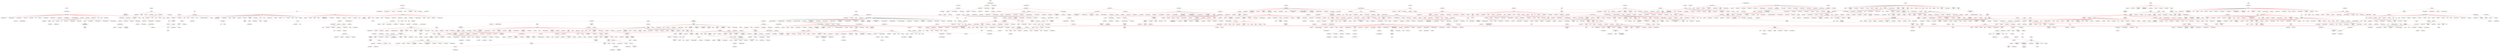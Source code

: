 strict graph "" {
	node [label="\N"];
	10	 [fontsize=16,
		height=0.25,
		label="*NSYNC",
		level=1,
		pos="-20575.850000000017,-6851.079999999947",
		weight=286836,
		width=0.8333333333333334];
	1065	 [fontsize=16,
		height=0.25,
		label="Jessica Simpson",
		level=2,
		pos="-21488.240000000038,-8681.759999999922",
		weight=298868,
		width=1.5694444444444444];
	10 -- 1065	 [color=red];
	164	 [fontsize=16,
		height=0.25,
		label="Ashlee Simpson",
		level=4,
		pos="-25573.66000000001,-9497.039999999924",
		weight=469115,
		width=1.5138888888888888];
	1065 -- 164	 [color=red];
	2221	 [fontsize=16,
		height=0.25,
		label="The Pussycat\nDolls",
		level=5,
		pos="-23662.539999999957,-14190.20999999989",
		weight=538598,
		width=1.9027777777777777];
	164 -- 2221	 [color=red];
	1108	 [fontsize=16,
		height=0.25,
		label=JoJo,
		level=4,
		pos="-28996.300000000054,-9839.260000000075",
		weight=316204,
		width=0.4444444444444444];
	164 -- 1108	 [color=red];
	358	 [fontsize=16,
		height=0.25,
		label="Britney Spears",
		level=5,
		pos="-30232.62999999999,-9533.099999999984",
		weight=1022718,
		width=1.375];
	164 -- 358	 [color=red];
	1164	 [fontsize=16,
		height=0.25,
		label="Katy Perry",
		level=5,
		pos="-26404.199999999946,-6395.739999999991",
		weight=573653,
		width=0.9722222222222222];
	164 -- 1164	 [color=red];
	1173	 [fontsize=16,
		height=0.25,
		label="Kelly Clarkson",
		level=5,
		pos="-28934.809999999947,-11957.729999999887",
		weight=841862,
		width=1.3333333333333333];
	164 -- 1173	 [color=red];
	1265	 [fontsize=16,
		height=0.25,
		label="Lindsay Lohan",
		level=4,
		pos="-25569.52999999992,-12570.160000000018",
		weight=304837,
		width=1.3611111111111112];
	164 -- 1265	 [color=red];
	1331	 [fontsize=16,
		height=0.25,
		label="Mandy Moore",
		level=2,
		pos="-24542.96999999982,-6796.049999999974",
		weight=281127,
		width=1.2916666666666667];
	164 -- 1331	 [color=red];
	1411	 [fontsize=16,
		height=0.25,
		label="Michelle Branch",
		level=3,
		pos="-29384.989999999958,-6578.23999999994",
		weight=440679,
		width=1.4861111111111112];
	164 -- 1411	 [color=red];
	1498	 [fontsize=16,
		height=0.25,
		label="Natasha Bedingfield",
		level=4,
		pos="-22316.229999999963,-9174.790000000074",
		weight=634312,
		width=1.875];
	164 -- 1498	 [color=red];
	1538	 [fontsize=16,
		height=0.25,
		label="No Doubt",
		level=2,
		pos="-15711.86000000003,-13235.339999999938",
		weight=910959,
		width=0.8888888888888888];
	164 -- 1538	 [color=red];
	1508	 [fontsize=16,
		height=0.25,
		label="Nelly Furtado",
		level=3,
		pos="-27316.049999999836,-5984.179999999873",
		weight=1092709,
		width=1.2361111111111112];
	164 -- 1508	 [color=red];
	1581	 [fontsize=16,
		height=0.25,
		label="P!nk",
		level=3,
		pos="-26978.99999999989,-12979.32",
		weight=293683,
		width=0.4166666666666667];
	164 -- 1581	 [color=red];
	1642	 [fontsize=16,
		height=0.25,
		label=Pink,
		level=3,
		pos="-28522.420000000006,-7707.930000000022",
		weight=748518,
		width=0.4027777777777778];
	164 -- 1642	 [color=red];
	191	 [fontsize=16,
		height=0.25,
		label="Avril Lavigne",
		level=4,
		pos="-24036.12999999991,-11829.949999999983",
		weight=1025037,
		width=1.1944444444444444];
	164 -- 191	 [color=red];
	2280	 [fontsize=16,
		height=0.25,
		label="The Veronicas",
		level=4,
		pos="-26677.619999999963,-14032.179999999935",
		weight=247943,
		width=1.3333333333333333];
	164 -- 2280	 [color=red];
	2395	 [fontsize=16,
		height=0.25,
		label="Vanessa Carlton",
		level=3,
		pos="-23063.5199999999,-7326.989999999951",
		weight=403428,
		width=1.5277777777777777];
	164 -- 2395	 [color=red];
	456	 [fontsize=16,
		height=0.25,
		label="Christina Aguilera",
		level=5,
		pos="-28030.640000000043,-11643.440000000002",
		weight=947487,
		width=1.625];
	164 -- 456	 [color=red];
	921	 [fontsize=16,
		height=0.25,
		label="Gwen Stefani",
		level=5,
		pos="-22657.09999999997,-6010.069999999858",
		weight=827112,
		width=1.2638888888888888];
	164 -- 921	 [color=red];
	958	 [fontsize=16,
		height=0.25,
		label="Hilary Duff",
		level=2,
		pos="-22235.799999999977,-11203.220000000008",
		weight=408619,
		width=0.9583333333333334];
	164 -- 958	 [color=red];
	1422	 [fontsize=16,
		height=0.25,
		label="Miley Cyrus",
		level=4,
		pos="-25385.100319171732,-5834.582723841078",
		weight=216043,
		width=1.0972222222222223];
	164 -- 1422;
	1595	 [fontsize=16,
		height=0.25,
		label="Paris Hilton",
		level=5,
		pos="-29109.26832406407,-8523.0678075162",
		weight=208320,
		width=1.0555555555555556];
	164 -- 1595;
	1000	 [fontsize=16,
		height=0.25,
		label=Incubus,
		level=1,
		pos="-2688.1600000000835,-20958.630000000012",
		weight=1214650,
		width=0.7361111111111112];
	831	 [fontsize=16,
		height=0.25,
		label=Fuel,
		level=1,
		pos="-4054.159999999989,-17897.75000000003",
		weight=373212,
		width=0.4027777777777778];
	1000 -- 831	 [color=red];
	507	 [fontsize=16,
		height=0.25,
		label=Creed,
		level=1,
		pos="-5732.999999999913,-22739.050000000025",
		weight=566764,
		width=0.5694444444444444];
	831 -- 507	 [color=red];
	1274	 [fontsize=16,
		height=0.25,
		label=Lit,
		level=2,
		pos="1477.0999999999112,-9567.229999999967",
		weight=192681,
		width=0.2222222222222222];
	831 -- 1274	 [color=red];
	2282	 [fontsize=16,
		height=0.25,
		label="The Verve\nPipe",
		level=7,
		pos="469.01999999992404,-23179.059999999925",
		weight=171136,
		width=1.5555555555555556];
	831 -- 2282	 [color=red];
	1363	 [fontsize=16,
		height=0.25,
		label="Matchbox Twenty",
		level=6,
		pos="-6237.309999999961,-19602.750000000036",
		weight=570024,
		width=1.6388888888888888];
	831 -- 1363	 [color=red];
	1576	 [fontsize=16,
		height=0.25,
		label="Our Lady\nPeace",
		level=6,
		pos="-6451.700000000106,-16848.880000000092",
		weight=290309,
		width=1.6388888888888888];
	831 -- 1576	 [color=red];
	1672	 [fontsize=16,
		height=0.25,
		label="Puddle of\nMudd",
		level=1,
		pos="590.2599999999729,-17158.34999999997",
		weight=394073,
		width=1.5833333333333333];
	831 -- 1672	 [color=red];
	17	 [fontsize=16,
		height=0.25,
		label="3 Doors\nDown",
		level=1,
		pos="-3548.949999999917,-22504.499999999956",
		weight=949527,
		width=1.4444444444444444];
	831 -- 17	 [color=red];
	1780	 [fontsize=16,
		height=0.25,
		label=Saliva,
		level=1,
		pos="-4919.9200000000055,-14003.979999999901",
		weight=316243,
		width=0.5694444444444444];
	831 -- 1780	 [color=red];
	511	 [fontsize=16,
		height=0.25,
		label=Crossfade,
		level=1,
		pos="-6898.140000000021,-21082.14000000008",
		weight=257392,
		width=0.9583333333333334];
	831 -- 511	 [color=red];
	1934	 [fontsize=16,
		height=0.25,
		label=Staind,
		level=1,
		pos="-7897.729999999865,-17190.81999999997",
		weight=597418,
		width=0.5972222222222222];
	831 -- 1934	 [color=red];
	548	 [fontsize=16,
		height=0.25,
		label=Daughtry,
		level=1,
		pos="-5067.729999999858,-26172.379999999983",
		weight=206038,
		width=0.8472222222222222];
	831 -- 548	 [color=red];
	2356	 [fontsize=16,
		height=0.25,
		label=Trapt,
		level=1,
		pos="-8423.689999999922,-18286.51000000003",
		weight=315592,
		width=0.4861111111111111];
	831 -- 2356	 [color=red];
	375	 [fontsize=16,
		height=0.25,
		label=Bush,
		level=4,
		pos="-2443.29999999993,-14912.680000000044",
		weight=546559,
		width=0.4861111111111111];
	831 -- 375	 [color=red];
	439	 [fontsize=16,
		height=0.25,
		label=Chevelle,
		level=1,
		pos="-591.3299999999508,-16373.709999999912",
		weight=404631,
		width=0.8194444444444444];
	831 -- 439	 [color=red];
	482	 [fontsize=16,
		height=0.25,
		label=Cold,
		level=1,
		pos="-3738.7899999999427,-13332.569999999985",
		weight=240430,
		width=0.4305555555555556];
	831 -- 482	 [color=red];
	77	 [fontsize=16,
		height=0.25,
		label="Alien Ant\nFarm",
		level=1,
		pos="-467.6299999999246,-15102.739999999918",
		weight=481750,
		width=1.4861111111111112];
	831 -- 77	 [color=red];
	789	 [fontsize=16,
		height=0.25,
		label="Finger Eleven",
		level=1,
		pos="299.3200000000361,-18533.260000000053",
		weight=331711,
		width=1.2916666666666667];
	831 -- 789	 [color=red];
	895	 [fontsize=16,
		height=0.25,
		label="Goo Goo\nDolls",
		level=7,
		pos="-5098.2599999999875,-15363.17999999995",
		weight=854056,
		width=1.5];
	831 -- 895	 [color=red];
	960	 [fontsize=16,
		height=0.25,
		label=Hinder,
		level=1,
		pos="-1003.8300000000381,-19331.17999999998",
		weight=283860,
		width=0.6111111111111112];
	831 -- 960	 [color=red];
	2204	 [fontsize=16,
		height=0.25,
		label="Theory of\na Deadman",
		level=1,
		pos="-6619.139945098912,-15276.676568338167",
		weight=172224,
		width=2.1527777777777777];
	831 -- 2204;
	89	 [fontsize=16,
		height=0.25,
		label="Alter Bridge",
		level=1,
		pos="-7465.425721129723,-19244.009348256797",
		weight=231894,
		width=1.0833333333333333];
	831 -- 89;
	1841	 [fontsize=16,
		height=0.25,
		label=Shinedown,
		level=1,
		pos="-3033.9387451334987,-14375.208780362933",
		weight=169326,
		width=1.0416666666666667];
	831 -- 1841;
	4	 [fontsize=16,
		height=0.25,
		label="12 Stones",
		level=1,
		pos="-1136.7517286472284,-20119.883441349804",
		weight=201699,
		width=0.9444444444444444];
	831 -- 4;
	578	 [fontsize=16,
		height=0.25,
		label=Default,
		level=1,
		pos="-5912.516512237664,-21059.34123327906",
		weight=186893,
		width=0.6666666666666666];
	831 -- 578;
	1248	 [fontsize=16,
		height=0.25,
		label="Lenny Kravitz",
		level=8,
		pos="-7478.900000000031,-24038.860000000066",
		weight=800370,
		width=1.2638888888888888];
	507 -- 1248	 [color=red];
	2050	 [fontsize=16,
		height=0.25,
		label="The Ataris",
		level=4,
		pos="7172.380000000041,-6205.71999999995",
		weight=402386,
		width=0.9444444444444444];
	1274 -- 2050	 [color=red];
	869	 [fontsize=16,
		height=0.25,
		label="Gin Blossoms",
		level=2,
		pos="1363.7200000000448,-26010.999999999993",
		weight=214073,
		width=1.2916666666666667];
	2282 -- 869	 [color=red];
	668	 [fontsize=16,
		height=0.25,
		label="Duncan Sheik",
		level=8,
		pos="6230.400000000023,-24210.069999999985",
		weight=101168,
		width=1.3055555555555556];
	2282 -- 668	 [color=red];
	1278	 [fontsize=16,
		height=0.25,
		label=Live,
		level=7,
		pos="3096.00000000008,-22034.01000000004",
		weight=509553,
		width=0.3888888888888889];
	2282 -- 1278	 [color=red];
	1339	 [fontsize=16,
		height=0.25,
		label="Marcy Playground",
		level=7,
		pos="2330.6399999999703,-24368.699999999903",
		weight=244071,
		width=1.6944444444444444];
	2282 -- 1339	 [color=red];
	1822	 [fontsize=16,
		height=0.25,
		label=Semisonic,
		level=6,
		pos="-1606.3499999999694,-24774.699999999866",
		weight=313910,
		width=0.9722222222222222];
	2282 -- 1822	 [color=red];
	2287	 [fontsize=16,
		height=0.25,
		label="The Wallflowers",
		level=7,
		pos="-1289.6799999999057,-21850.24999999987",
		weight=343767,
		width=1.4861111111111112];
	2282 -- 2287	 [color=red];
	2354	 [fontsize=16,
		height=0.25,
		label=Train,
		level=7,
		pos="1299.520000000055,-20142.709999999883",
		weight=367682,
		width=0.4722222222222222];
	2282 -- 2354	 [color=red];
	2409	 [fontsize=16,
		height=0.25,
		label="Vertical Horizon",
		level=7,
		pos="559.4499999999243,-25259.17999999987",
		weight=272035,
		width=1.4583333333333333];
	2282 -- 2409	 [color=red];
	487	 [fontsize=16,
		height=0.25,
		label="Collective Soul",
		level=7,
		pos="-1522.3999999998923,-24184.850000000122",
		weight=380646,
		width=1.375];
	2282 -- 487	 [color=red];
	754	 [fontsize=16,
		height=0.25,
		label="Eve 6",
		level=2,
		pos="555.5400000001173,-20666.0399999999",
		weight=317568,
		width=0.5416666666666666];
	2282 -- 754	 [color=red];
	755	 [fontsize=16,
		height=0.25,
		label=Everclear,
		level=2,
		pos="2670.7999999999956,-21741.129999999925",
		weight=390700,
		width=0.8888888888888888];
	2282 -- 755	 [color=red];
	250	 [fontsize=16,
		height=0.25,
		label="Better Than\nEzra",
		level=7,
		pos="-3183.550127431605,-22850.60982551703",
		weight=234650,
		width=1.6944444444444444];
	2282 -- 250;
	619	 [fontsize=16,
		height=0.25,
		label=Dishwalla,
		level=7,
		pos="-305.27723604169296,-24841.212460964023",
		weight=146829,
		width=0.8888888888888888];
	2282 -- 619;
	965	 [fontsize=16,
		height=0.25,
		label="Hootie &\nthe Blowfish",
		level=2,
		pos="-743.276672964661,-19717.92076130373",
		weight=187205,
		width=2.0972222222222223];
	2282 -- 965;
	1821	 [fontsize=16,
		height=0.25,
		label=Seether,
		level=2,
		pos="-8498.41000000012,-21240.479999999887",
		weight=447230,
		width=0.7361111111111112];
	511 -- 1821	 [color=red];
	1983	 [fontsize=16,
		height=0.25,
		label="Sunrise Avenue",
		level=8,
		pos="-4302.000000000029,-28111.529999999904",
		weight=181985,
		width=1.4722222222222223];
	548 -- 1983	 [color=red];
	1001	 [fontsize=16,
		height=0.25,
		label="India.Arie",
		level=3,
		pos="-27082.780000000002,-36339.849999999904",
		weight=272268,
		width=0.875];
	1476	 [fontsize=16,
		height=0.25,
		label=Musiq,
		level=5,
		pos="-25272.430000000106,-35723.66999999994",
		weight=110855,
		width=0.5555555555555556];
	1001 -- 1476	 [color=red];
	1083	 [fontsize=16,
		height=0.25,
		label=Joe,
		level=1,
		pos="-24766.0399999999,-39014.23999999987",
		weight=135278,
		width=0.3333333333333333];
	1476 -- 1083	 [color=red];
	1097	 [fontsize=16,
		height=0.25,
		label="John Legend",
		level=3,
		pos="-26845.449999999943,-34569.93000000005",
		weight=420828,
		width=1.2222222222222223];
	1476 -- 1097	 [color=red];
	1236	 [fontsize=16,
		height=0.25,
		label="Lauryn Hill",
		level=2,
		pos="-24675.52000000002,-33406.60000000001",
		weight=406920,
		width=0.9861111111111112];
	1476 -- 1236	 [color=red];
	742	 [fontsize=16,
		height=0.25,
		label="Erykah Badu",
		level=5,
		pos="-23370.639999999898,-35330.609999999826",
		weight=382640,
		width=1.2083333333333333];
	1476 -- 742	 [color=red];
	342	 [fontsize=16,
		height=0.25,
		label="Boyz II\nMen",
		level=1,
		pos="-22260.54626928751,-37815.96645260717",
		weight=224997,
		width=1.2222222222222223];
	1476 -- 342;
	1069	 [fontsize=16,
		height=0.25,
		label="Jill Scott",
		level=5,
		pos="-26223.058546490625,-37291.65991700447",
		weight=233196,
		width=0.7638888888888888];
	1476 -- 1069;
	1744	 [fontsize=16,
		height=0.25,
		label="Robin Thicke",
		level=4,
		pos="-26505.513527861436,-32269.88178034313",
		weight=168586,
		width=1.2222222222222223];
	1476 -- 1744;
	1283	 [fontsize=16,
		height=0.25,
		label=Lloyd,
		level=7,
		pos="-26272.62999999985,-40858.38999999995",
		weight=127864,
		width=0.5];
	1083 -- 1283	 [color=red];
	1520	 [fontsize=16,
		height=0.25,
		label="Ne-Yo",
		level=3,
		pos="-22431.16999999997,-38210.159999999996",
		weight=449705,
		width=0.5833333333333334];
	1083 -- 1520	 [color=red];
	1736	 [fontsize=16,
		height=0.25,
		label="R. Kelly",
		level=1,
		pos="-29144.34999999994,-38341.650000000045",
		weight=377998,
		width=0.7222222222222222];
	1083 -- 1736	 [color=red];
	2391	 [fontsize=16,
		height=0.25,
		label=Usher,
		level=1,
		pos="-20670.419999999933,-40334.90000000005",
		weight=546757,
		width=0.5555555555555556];
	1083 -- 2391	 [color=red];
	503	 [fontsize=16,
		height=0.25,
		label="Craig David",
		level=6,
		pos="-23730.629999999837,-40561.409999999916",
		weight=312181,
		width=1.0972222222222223];
	1083 -- 503	 [color=red];
	1344	 [fontsize=16,
		height=0.25,
		label=Mario,
		level=6,
		pos="-23818.22961589831,-37444.54496942225",
		weight=209723,
		width=0.5277777777777778];
	1083 -- 1344;
	2464	 [fontsize=16,
		height=0.25,
		label="Wyclef Jean",
		level=3,
		pos="-24371.210000000003,-30312.889999999825",
		weight=255232,
		width=1.1388888888888888];
	1236 -- 2464	 [color=red];
	1003	 [fontsize=16,
		height=0.25,
		label=Infernal,
		level=3,
		pos="-15428.89999999991,-3390.5399999999645",
		weight=147992,
		width=0.6944444444444444];
	1212	 [fontsize=16,
		height=0.25,
		label="Kylie Minogue",
		level=2,
		pos="-18711.2299999999,-3019.1499999999214",
		weight=780058,
		width=1.3194444444444444];
	1003 -- 1212	 [color=red];
	2385	 [fontsize=16,
		height=0.25,
		label="Uniting Nations",
		level=7,
		pos="-14362.60999999991,-4118.919999999962",
		weight=103026,
		width=1.4166666666666667];
	1003 -- 2385	 [color=red];
	413	 [fontsize=16,
		height=0.25,
		label=Cascada,
		level=5,
		pos="-17436.049999999854,-4239.269999999848",
		weight=422222,
		width=0.8333333333333334];
	1003 -- 413	 [color=red];
	910	 [fontsize=16,
		height=0.25,
		label="Groove Coverage",
		level=6,
		pos="-16148.359999999964,-5006.689999999959",
		weight=249442,
		width=1.6666666666666667];
	1003 -- 910	 [color=red];
	986	 [fontsize=16,
		height=0.25,
		label="Ian Van\nDahl",
		level=2,
		pos="-14387.02999999993,-6208.449999999877",
		weight=207732,
		width=1.3055555555555556];
	1003 -- 986	 [color=red];
	1907	 [fontsize=16,
		height=0.25,
		label="Sophie Ellis-Bextor",
		level=5,
		pos="-21933.03999999998,-1757.399999999936",
		weight=310619,
		width=1.7638888888888888];
	1212 -- 1907	 [color=red];
	878	 [fontsize=16,
		height=0.25,
		label="Global Deejays",
		level=4,
		pos="-12463.409999999927,-5060.440000000002",
		weight=154709,
		width=1.4166666666666667];
	2385 -- 878	 [color=red];
	815	 [fontsize=16,
		height=0.25,
		label=Fragma,
		level=2,
		pos="-11521.589999999876,-8003.720000000008",
		weight=196835,
		width=0.7222222222222222];
	986 -- 815	 [color=red];
	1861	 [fontsize=16,
		height=0.25,
		label="Siobhan Donaghy",
		level=4,
		pos="-24788.04999999997,885.4400000000787",
		weight=105076,
		width=1.6805555555555556];
	1907 -- 1861	 [color=red];
	1907 -- 921	 [color=red];
	1144	 [fontsize=16,
		height=0.25,
		label="Just Jack",
		level=6,
		pos="-11416.200000000019,-1415.1499999999469",
		weight=182697,
		width=0.875];
	1907 -- 1144	 [color=red];
	1218	 [fontsize=16,
		height=0.25,
		label="Lady GaGa",
		level=4,
		pos="-23668.879999999932,-3924.6999999999134",
		weight=461534,
		width=1.0833333333333333];
	1907 -- 1218	 [color=red];
	1263	 [fontsize=16,
		height=0.25,
		label="Lily Allen",
		level=3,
		pos="-19240.039999999946,-797.2099999999118",
		weight=735619,
		width=0.8194444444444444];
	1907 -- 1263	 [color=red];
	131	 [fontsize=16,
		height=0.25,
		label=Annie,
		level=4,
		pos="-19813.289999999884,-618.9699999999866",
		weight=259435,
		width=0.5416666666666666];
	1907 -- 131	 [color=red];
	1322	 [fontsize=16,
		height=0.25,
		label=Madonna,
		level=3,
		pos="-24973.850000000006,-2806.529999999955",
		weight=1223315,
		width=0.8888888888888888];
	1907 -- 1322	 [color=red];
	1385	 [fontsize=16,
		height=0.25,
		label="Melanie C",
		level=3,
		pos="-20161.420000000035,-3724.9399999999696",
		weight=274824,
		width=0.9444444444444444];
	1907 -- 1385	 [color=red];
	1417	 [fontsize=16,
		height=0.25,
		label=Mika,
		level=4,
		pos="-21919.74999999991,515.8200000000943",
		weight=692106,
		width=0.4444444444444444];
	1907 -- 1417	 [color=red];
	1747	 [fontsize=16,
		height=0.25,
		label=Robyn,
		level=4,
		pos="-25833.849999999882,-1249.5399999998663",
		weight=309001,
		width=0.6111111111111112];
	1907 -- 1747	 [color=red];
	1807	 [fontsize=16,
		height=0.25,
		label="Scissor Sisters",
		level=5,
		pos="-22620.22000000001,488.43000000019674",
		weight=603869,
		width=1.375];
	1907 -- 1807	 [color=red];
	1977	 [fontsize=16,
		height=0.25,
		label=Sugababes,
		level=4,
		pos="-24530.84999999991,-4312.789999999932",
		weight=580581,
		width=1.0694444444444444];
	1907 -- 1977	 [color=red];
	604	 [fontsize=16,
		height=0.25,
		label=Dido,
		level=3,
		pos="-24501.13999999999,-1145.3399999999092",
		weight=957515,
		width=0.4305555555555556];
	1907 -- 604	 [color=red];
	872	 [fontsize=16,
		height=0.25,
		label="Girls Aloud",
		level=2,
		pos="-21266.289999999975,-4355.059999999859",
		weight=329039,
		width=1.0];
	1907 -- 872	 [color=red];
	889	 [fontsize=16,
		height=0.25,
		label=Goldfrapp,
		level=3,
		pos="-25936.009999999947,-3482.5999999999985",
		weight=906439,
		width=0.9166666666666666];
	1907 -- 889	 [color=red];
	1704	 [fontsize=16,
		height=0.25,
		label="Róisín Murphy",
		level=5,
		pos="-20041.58852695184,1384.5037824267492",
		weight=218622,
		width=1.3472222222222223];
	1907 -- 1704;
	1825	 [fontsize=16,
		height=0.25,
		label=September,
		level=3,
		pos="-21437.110488033723,7.916099850648607",
		weight=237685,
		width=1.0277777777777777];
	1907 -- 1825;
	242	 [fontsize=16,
		height=0.25,
		label="Benny Benassi",
		level=4,
		pos="-11388.439999999995,-5858.529999999857",
		weight=348601,
		width=1.4027777777777777];
	878 -- 242	 [color=red];
	777	 [fontsize=16,
		height=0.25,
		label="Fedde le\nGrand",
		level=4,
		pos="-11984.63519812519,-4278.553536120882",
		weight=192475,
		width=1.5694444444444444];
	878 -- 777;
	1999	 [fontsize=16,
		height=0.25,
		label="System F",
		level=2,
		pos="-13672.09999999994,-8116.559999999987",
		weight=115545,
		width=0.8888888888888888];
	815 -- 1999	 [color=red];
	172	 [fontsize=16,
		height=0.25,
		label=ATB,
		level=2,
		pos="-9875.66999999997,-7699.549999999985",
		weight=438399,
		width=0.4027777777777778];
	815 -- 172	 [color=red];
	633	 [fontsize=16,
		height=0.25,
		label="DJ Sammy",
		level=2,
		pos="-10036.369999999966,-9781.229999999992",
		weight=208956,
		width=1.0416666666666667];
	815 -- 633	 [color=red];
	1997	 [fontsize=16,
		height=0.25,
		label=Sylver,
		level=2,
		pos="-10834.470913725734,-4401.357523207709",
		weight=169309,
		width=0.5833333333333334];
	815 -- 1997;
	1161	 [fontsize=16,
		height=0.25,
		label="Kate Ryan",
		level=3,
		pos="-12254.452649991035,-9684.552933244264",
		weight=193438,
		width=0.9861111111111112];
	815 -- 1161;
	20	 [fontsize=16,
		height=0.25,
		label="4 Strings",
		level=2,
		pos="-8920.984371911043,-5417.9902345225455",
		weight=175971,
		width=0.8194444444444444];
	815 -- 20;
	1796	 [fontsize=16,
		height=0.25,
		label="Sash!",
		level=4,
		pos="-12254.70717702357,-6322.998066429918",
		weight=195018,
		width=0.5416666666666666];
	815 -- 1796;
	991	 [fontsize=16,
		height=0.25,
		label=iiO,
		level=2,
		pos="-11456.51150368587,-8457.490567186123",
		weight=173451,
		width=0.25];
	815 -- 991;
	1004	 [fontsize=16,
		height=0.25,
		label="In Flames",
		level=4,
		pos="9440.149999999987,38408.58000000003",
		weight=514041,
		width=0.9166666666666666];
	542	 [fontsize=16,
		height=0.25,
		label="Dark Tranquillity",
		level=5,
		pos="8421.22999999996,37034.92999999999",
		weight=232932,
		width=1.4861111111111112];
	1004 -- 542	 [color=red];
	101	 [fontsize=16,
		height=0.25,
		label="Amon Amarth",
		level=5,
		pos="6921.390000000138,38665.45000000006",
		weight=224808,
		width=1.2777777777777777];
	542 -- 101	 [color=red];
	149	 [fontsize=16,
		height=0.25,
		label="Arch Enemy",
		level=5,
		pos="8588.110000000022,34249.74999999988",
		weight=307623,
		width=1.1527777777777777];
	542 -- 149	 [color=red];
	103	 [fontsize=16,
		height=0.25,
		label=Amorphis,
		level=5,
		pos="5045.935770613323,35600.86691980048",
		weight=206114,
		width=0.8888888888888888];
	542 -- 103;
	1896	 [fontsize=16,
		height=0.25,
		label=Soilwork,
		level=4,
		pos="11936.263295926423,35989.13413968505",
		weight=209276,
		width=0.7916666666666666];
	542 -- 1896;
	731	 [fontsize=16,
		height=0.25,
		label=Ensiferum,
		level=5,
		pos="5273.30000000001,39729.54999999994",
		weight=181637,
		width=0.9444444444444444];
	101 -- 731	 [color=red];
	1226	 [fontsize=16,
		height=0.25,
		label="Lamb of\nGod",
		level=4,
		pos="10326.370000000039,31804.30999999995",
		weight=310308,
		width=1.3333333333333333];
	149 -- 1226	 [color=red];
	2150	 [fontsize=16,
		height=0.25,
		label="The Haunted",
		level=5,
		pos="6608.019999999931,34269.84999999992",
		weight=138500,
		width=1.2222222222222223];
	149 -- 2150	 [color=red];
	1005	 [fontsize=16,
		height=0.25,
		label="Ingrid Michaelson",
		level=3,
		pos="7994.36000000003,-15879.269999999931",
		weight=254827,
		width=1.6388888888888888];
	1713	 [fontsize=16,
		height=0.25,
		label="Regina Spektor",
		level=3,
		pos="5015.419999999984,-15076.259999999907",
		weight=689251,
		width=1.4444444444444444];
	1005 -- 1713	 [color=red];
	2362	 [fontsize=16,
		height=0.25,
		label="Tristan Prettyman",
		level=5,
		pos="10318.489999999998,-16131.479999999996",
		weight=153970,
		width=1.6388888888888888];
	1005 -- 2362	 [color=red];
	1079	 [fontsize=16,
		height=0.25,
		label="Joanna Newsom",
		level=3,
		pos="6280.57000000008,-13913.389999999898",
		weight=368213,
		width=1.5694444444444444];
	1713 -- 1079	 [color=red];
	1432	 [fontsize=16,
		height=0.25,
		label=Mirah,
		level=6,
		pos="5938.589999999946,-17195.280000000006",
		weight=308944,
		width=0.5277777777777778];
	1713 -- 1432	 [color=red];
	1160	 [fontsize=16,
		height=0.25,
		label="Kate Nash",
		level=3,
		pos="4202.430000000015,-13694.729999999923",
		weight=512121,
		width=0.9861111111111112];
	1713 -- 1160	 [color=red];
	1731	 [fontsize=16,
		height=0.25,
		label="Rilo Kiley",
		level=6,
		pos="3031.050000000003,-15960.159999999909",
		weight=558451,
		width=0.8611111111111112];
	1713 -- 1731	 [color=red];
	2121	 [fontsize=16,
		height=0.25,
		label="The Dresden\nDolls",
		level=8,
		pos="3945.710000000043,-17140.569999999956",
		weight=329837,
		width=1.8472222222222223];
	1713 -- 2121	 [color=red];
	997	 [fontsize=16,
		height=0.25,
		label="Imogen Heap",
		level=3,
		pos="2196.2600000000966,-14396.63999999992",
		weight=677093,
		width=1.2638888888888888];
	1713 -- 997	 [color=red];
	44	 [fontsize=16,
		height=0.25,
		label="A Fine\nFrenzy",
		level=3,
		pos="5555.475322200378,-11448.934773075081",
		weight=229882,
		width=1.4027777777777777];
	1713 -- 44;
	1018	 [fontsize=16,
		height=0.25,
		label="Jack Johnson",
		level=7,
		pos="12123.25999999993,-12812.529999999977",
		weight=1099826,
		width=1.2777777777777777];
	2362 -- 1018	 [color=red];
	1142	 [fontsize=16,
		height=0.25,
		label="Justin Nozuka",
		level=5,
		pos="13916.900000000016,-15820.39000000005",
		weight=107972,
		width=1.3194444444444444];
	2362 -- 1142	 [color=red];
	104	 [fontsize=16,
		height=0.25,
		label="Amos Lee",
		level=4,
		pos="12986.589999999946,-15265.6899999999",
		weight=276612,
		width=0.9444444444444444];
	2362 -- 104	 [color=red];
	1045	 [fontsize=16,
		height=0.25,
		label="Jason Mraz",
		level=8,
		pos="10864.439999999988,-18715.87000000001",
		weight=643326,
		width=1.0833333333333333];
	2362 -- 1045	 [color=red];
	1121	 [fontsize=16,
		height=0.25,
		label="Josh Kelley",
		level=5,
		pos="7882.580000000031,-20826.019999999953",
		weight=144777,
		width=1.0694444444444444];
	2362 -- 1121	 [color=red];
	1209	 [fontsize=16,
		height=0.25,
		label="KT Tunstall",
		level=3,
		pos="8774.22000000003,-17656.849999999875",
		weight=684225,
		width=1.0416666666666667];
	2362 -- 1209	 [color=red];
	128	 [fontsize=16,
		height=0.25,
		label="Anna Nalick",
		level=3,
		pos="10906.859999999942,-14134.019999999982",
		weight=305049,
		width=1.1111111111111112];
	2362 -- 128	 [color=red];
	1684	 [fontsize=16,
		height=0.25,
		label="Rachael Yamagata",
		level=3,
		pos="12802.67000000002,-18711.479999999996",
		weight=348857,
		width=1.7638888888888888];
	2362 -- 1684	 [color=red];
	1790	 [fontsize=16,
		height=0.25,
		label="Sara Bareilles",
		level=3,
		pos="10310.620000000185,-19223.7899999999",
		weight=351048,
		width=1.2916666666666667];
	2362 -- 1790	 [color=red];
	2288	 [fontsize=16,
		height=0.25,
		label="The Weepies",
		level=4,
		pos="8850.04000000011,-14451.33999999988",
		weight=220100,
		width=1.2361111111111112];
	2362 -- 2288	 [color=red];
	481	 [fontsize=16,
		height=0.25,
		label="Colbie Caillat",
		level=3,
		pos="12785.860000000052,-17476.24000000005",
		weight=374979,
		width=1.2222222222222223];
	2362 -- 481	 [color=red];
	1366	 [fontsize=16,
		height=0.25,
		label="Matt Costa",
		level=4,
		pos="9532.840247272943,-12549.315498059354",
		weight=229045,
		width=1.0138888888888888];
	2362 -- 1366;
	1437	 [fontsize=16,
		height=0.25,
		label="Missy Higgins",
		level=3,
		pos="6855.738018128795,-17339.1623940797",
		weight=190785,
		width=1.2916666666666667];
	2362 -- 1437;
	345	 [fontsize=16,
		height=0.25,
		label="Brandi Carlile",
		level=3,
		pos="11728.875901532178,-14959.68709082606",
		weight=177229,
		width=1.25];
	2362 -- 345;
	352	 [fontsize=16,
		height=0.25,
		label="Brett Dennen",
		level=4,
		pos="7066.136157069508,-14436.97637554277",
		weight=174875,
		width=1.2361111111111112];
	2362 -- 352;
	841	 [fontsize=16,
		height=0.25,
		label="G. Love &\nSpecial Sauce",
		level=2,
		pos="12113.229974380352,-16507.239813700617",
		weight=192410,
		width=2.4444444444444446];
	2362 -- 841;
	1147	 [fontsize=16,
		height=0.25,
		label="Kaki King",
		level=5,
		pos="5997.860000000102,-18802.979999999894",
		weight=105886,
		width=0.8888888888888888];
	1432 -- 1147	 [color=red];
	830	 [fontsize=16,
		height=0.25,
		label="Frou Frou",
		level=3,
		pos="869.2699999999313,-13792.039999999914",
		weight=640714,
		width=0.9166666666666666];
	997 -- 830	 [color=red];
	549	 [fontsize=16,
		height=0.25,
		label="Dave Matthews &\nTim Reynolds",
		level=7,
		pos="13442.99000000002,-9844.039999999874",
		weight=110409,
		width=3.0972222222222223];
	1018 -- 549	 [color=red];
	1031	 [fontsize=16,
		height=0.25,
		label="James Morrison",
		level=3,
		pos="14874.550000000025,-14678.359999999862",
		weight=450459,
		width=1.5];
	1142 -- 1031	 [color=red];
	1590	 [fontsize=16,
		height=0.25,
		label="Paolo Nutini",
		level=3,
		pos="15360.699999999968,-17350.650000000016",
		weight=366738,
		width=1.125];
	1142 -- 1590	 [color=red];
	2018	 [fontsize=16,
		height=0.25,
		label="Teddy Geiger",
		level=8,
		pos="13493.843732284695,-15007.005006497857",
		weight=171716,
		width=1.25];
	1142 -- 2018;
	1121 -- 668	 [color=red];
	412	 [fontsize=16,
		height=0.25,
		label="Cary Brothers",
		level=4,
		pos="9295.370000000017,-12563.21",
		weight=273940,
		width=1.2916666666666667];
	2288 -- 412	 [color=red];
	758	 [fontsize=16,
		height=0.25,
		label=Everlast,
		level=5,
		pos="13908.185678115398,-16882.683545995933",
		weight=207852,
		width=0.75];
	841 -- 758;
	1006	 [fontsize=16,
		height=0.25,
		label=Interpol,
		level=5,
		pos="-3011.7799999999916,33546.09000000006",
		weight=1087041,
		width=0.6944444444444444];
	1127	 [fontsize=16,
		height=0.25,
		label="Joy Division",
		level=6,
		pos="-5140.959999999883,33516.450000000004",
		weight=764356,
		width=1.1111111111111112];
	1006 -- 1127	 [color=red];
	1456	 [fontsize=16,
		height=0.25,
		label=Morrissey,
		level=8,
		pos="-6405.859999999942,32231.019999999913",
		weight=581637,
		width=0.9027777777777778];
	1127 -- 1456	 [color=red];
	1515	 [fontsize=16,
		height=0.25,
		label="New Order",
		level=8,
		pos="-3837.229999999887,32507.300000000043",
		weight=741154,
		width=1.0138888888888888];
	1127 -- 1515	 [color=red];
	1840	 [fontsize=16,
		height=0.25,
		label="She Wants\nRevenge",
		level=6,
		pos="-7096.220000000067,35460.03000000006",
		weight=257284,
		width=2.0416666666666665];
	1127 -- 1840	 [color=red];
	1862	 [fontsize=16,
		height=0.25,
		label="Siouxsie and\nthe Banshees",
		level=3,
		pos="-3005.6699999999764,35032.310000000034",
		weight=340087,
		width=2.6527777777777777];
	1127 -- 1862	 [color=red];
	1905	 [fontsize=16,
		height=0.25,
		label="Sonic Youth",
		level=6,
		pos="-5183.190000000068,30713.570000000116",
		weight=746676,
		width=1.1111111111111112];
	1127 -- 1905	 [color=red];
	2105	 [fontsize=16,
		height=0.25,
		label="The Cure",
		level=6,
		pos="-7504.689999999915,32856.97999999998",
		weight=1344110,
		width=0.875];
	1127 -- 2105	 [color=red];
	216	 [fontsize=16,
		height=0.25,
		label=Bauhaus,
		level=6,
		pos="-4234.4599999999555,35863.13000000006",
		weight=251617,
		width=0.8333333333333334];
	1127 -- 216	 [color=red];
	2247	 [fontsize=16,
		height=0.25,
		label="The Smiths",
		level=6,
		pos="-7714.139999999978,34231.55000000005",
		weight=847939,
		width=1.0555555555555556];
	1127 -- 2247	 [color=red];
	380	 [fontsize=16,
		height=0.25,
		label=Buzzcocks,
		level=7,
		pos="-6031.9900000000125,37379.810000000114",
		weight=307283,
		width=1.0];
	1127 -- 380	 [color=red];
	2481	 [fontsize=16,
		height=0.25,
		label="Yo La\nTengo",
		level=6,
		pos="-5268.460000000028,28178.01000000012",
		weight=501036,
		width=1.2777777777777777];
	1905 -- 2481	 [color=red];
	2244	 [fontsize=16,
		height=0.25,
		label="The Sisters\nof Mercy",
		level=6,
		pos="-2912.9827783318397,39284.07226866459",
		weight=224487,
		width=2.0277777777777777];
	216 -- 2244;
	1692	 [fontsize=16,
		height=0.25,
		label=Ramones,
		level=6,
		pos="-7253.569999999956,38287.78000000002",
		weight=757401,
		width=0.9027777777777778];
	380 -- 1692	 [color=red];
	2163	 [fontsize=16,
		height=0.25,
		label="The Jam",
		level=7,
		pos="-5368.970000000045,38579.790000000066",
		weight=316470,
		width=0.8194444444444444];
	380 -- 2163	 [color=red];
	1007	 [fontsize=16,
		height=0.25,
		label=INXS,
		level=7,
		pos="25770.430000000044,15547.730000000149",
		weight=514441,
		width=0.5];
	1389	 [fontsize=16,
		height=0.25,
		label="Men at\nWork",
		level=7,
		pos="26672.459999999897,16684.85000000003",
		weight=251687,
		width=1.3055555555555556];
	1007 -- 1389	 [color=red];
	1856	 [fontsize=16,
		height=0.25,
		label="Simple Minds",
		level=2,
		pos="28450.16000000004,16654.71",
		weight=378332,
		width=1.2638888888888888];
	1389 -- 1856	 [color=red];
	2212	 [fontsize=16,
		height=0.25,
		label="The Police",
		level=7,
		pos="25584.360000000124,17642.800000000105",
		weight=957227,
		width=0.9861111111111112];
	1389 -- 2212	 [color=red];
	1415	 [fontsize=16,
		height=0.25,
		label="Midnight Oil",
		level=8,
		pos="27334.53416738478,18394.804622237876",
		weight=181802,
		width=1.0972222222222223];
	1389 -- 1415;
	1916	 [fontsize=16,
		height=0.25,
		label="Spandau Ballet",
		level=2,
		pos="32329.989999999983,15963.509999999973",
		weight=200569,
		width=1.4166666666666667];
	1856 -- 1916	 [color=red];
	1009	 [fontsize=16,
		height=0.25,
		label="Iron &\nWine",
		level=4,
		pos="-37871.13,8446.659999999978",
		weight=814278,
		width=1.2083333333333333];
	797	 [fontsize=16,
		height=0.25,
		label="Fleet Foxes",
		level=5,
		pos="-41442.95000000003,8480.74999999994",
		weight=368486,
		width=1.0972222222222223];
	1009 -- 797	 [color=red];
	1117	 [fontsize=16,
		height=0.25,
		label="José González",
		level=4,
		pos="-45254.14999999994,6320.970000000056",
		weight=545027,
		width=1.3888888888888888];
	797 -- 1117	 [color=red];
	114	 [fontsize=16,
		height=0.25,
		label="Andrew Bird",
		level=3,
		pos="-41381.12000000003,11214.720000000067",
		weight=483747,
		width=1.1388888888888888];
	797 -- 114	 [color=red];
	124	 [fontsize=16,
		height=0.25,
		label="Animal Collective",
		level=3,
		pos="-38803.51999999994,7929.200000000015",
		weight=467779,
		width=1.5972222222222223];
	797 -- 124	 [color=red];
	320	 [fontsize=16,
		height=0.25,
		label="Bon Iver",
		level=4,
		pos="-43723.679999999826,13643.760000000142",
		weight=202669,
		width=0.7777777777777778];
	797 -- 320	 [color=red];
	1478	 [fontsize=16,
		height=0.25,
		label="M. Ward",
		level=5,
		pos="-38283.02999999998,10271.809999999985",
		weight=327010,
		width=0.7916666666666666];
	797 -- 1478	 [color=red];
	148	 [fontsize=16,
		height=0.25,
		label="Arcade Fire",
		level=5,
		pos="-36744.55999999989,10583.47999999998",
		weight=483352,
		width=1.0833333333333333];
	797 -- 148	 [color=red];
	1487	 [fontsize=16,
		height=0.25,
		label="My Morning\nJacket",
		level=6,
		pos="-44187.49999999999,7706.840000000146",
		weight=379393,
		width=1.875];
	797 -- 1487	 [color=red];
	1537	 [fontsize=16,
		height=0.25,
		label="Noah and\nthe Whale",
		level=6,
		pos="-45986.349999999926,9368.220000000074",
		weight=108674,
		width=2.0277777777777777];
	797 -- 1537	 [color=red];
	905	 [fontsize=16,
		height=0.25,
		label="Great Lake\nSwimmers",
		level=7,
		pos="-44144.96999999976,5745.539999999992",
		weight=183333,
		width=2.1944444444444446];
	797 -- 905	 [color=red];
	1976	 [fontsize=16,
		height=0.25,
		label="Sufjan Stevens",
		level=5,
		pos="-41577.9400000001,3128.680000000124",
		weight=772295,
		width=1.4027777777777777];
	797 -- 1976	 [color=red];
	207	 [fontsize=16,
		height=0.25,
		label="Band of\nHorses",
		level=5,
		pos="-43847.2299999999,11258.24999999993",
		weight=408313,
		width=1.5694444444444444];
	797 -- 207	 [color=red];
	2112	 [fontsize=16,
		height=0.25,
		label="The Decemberists",
		level=3,
		pos="-43463.359999999964,10370.90000000013",
		weight=715277,
		width=1.7083333333333333];
	797 -- 2112	 [color=red];
	2197	 [fontsize=16,
		height=0.25,
		label="The National",
		level=5,
		pos="-44925.22999999984,9469.960000000054",
		weight=409138,
		width=1.1805555555555556];
	797 -- 2197	 [color=red];
	2242	 [fontsize=16,
		height=0.25,
		label="The Shins",
		level=5,
		pos="-40281.099999999926,5239.710000000103",
		weight=1074793,
		width=0.9444444444444444];
	797 -- 2242	 [color=red];
	231	 [fontsize=16,
		height=0.25,
		label=Beirut,
		level=5,
		pos="-42017.71999999986,5823.920000000124",
		weight=360793,
		width=0.5416666666666666];
	797 -- 231	 [color=red];
	2393	 [fontsize=16,
		height=0.25,
		label="Vampire Weekend",
		level=3,
		pos="-40124.41000000001,5860.200000000106",
		weight=407130,
		width=1.7083333333333333];
	797 -- 2393	 [color=red];
	599	 [fontsize=16,
		height=0.25,
		label=DeVotchKa,
		level=5,
		pos="-37947.389999999876,6017.039999999968",
		weight=163024,
		width=1.0555555555555556];
	797 -- 599	 [color=red];
	908	 [fontsize=16,
		height=0.25,
		label="Grizzly Bear",
		level=3,
		pos="-40599.289999999666,11078.970000000025",
		weight=262914,
		width=1.1388888888888888];
	797 -- 908	 [color=red];
	1124	 [fontsize=16,
		height=0.25,
		label="Joshua Radin",
		level=4,
		pos="-46884.21000000007,4897.81000000011",
		weight=254988,
		width=1.2916666666666667];
	1117 -- 1124	 [color=red];
	1517	 [fontsize=16,
		height=0.25,
		label="Newton Faulkner",
		level=8,
		pos="-46314.56648529511,7816.899106256333",
		weight=201563,
		width=1.5833333333333333];
	1117 -- 1517;
	1523	 [fontsize=16,
		height=0.25,
		label="Nick Drake",
		level=4,
		pos="-45727.56000000006,18441.15000000003",
		weight=657487,
		width=1.0277777777777777];
	320 -- 1523	 [color=red];
	138	 [fontsize=16,
		height=0.25,
		label="Antony and\nthe Johnsons",
		level=5,
		pos="-42146.060000000034,14199.039999999999",
		weight=334464,
		width=2.486111111111111];
	320 -- 138	 [color=red];
	492	 [fontsize=16,
		height=0.25,
		label="Conor Oberst",
		level=6,
		pos="-46130.80999999995,12947.690000000044",
		weight=108756,
		width=1.2638888888888888];
	320 -- 492	 [color=red];
	531	 [fontsize=16,
		height=0.25,
		label="Damien Rice",
		level=4,
		pos="-45542.92000000005,14319.31999999993",
		weight=765745,
		width=1.2083333333333333];
	320 -- 531	 [color=red];
	1232	 [fontsize=16,
		height=0.25,
		label="Laura Marling",
		level=6,
		pos="-45274.66918591408,10320.571681818235",
		weight=233069,
		width=1.2777777777777777];
	320 -- 1232;
	2213	 [fontsize=16,
		height=0.25,
		label="The Polyphonic\nSpree",
		level=5,
		pos="-32981.939999999835,9813.179999999993",
		weight=223443,
		width=2.1805555555555554];
	148 -- 2213	 [color=red];
	1488	 [fontsize=16,
		height=0.25,
		label="Mystery Jets",
		level=3,
		pos="-49219.49999999989,9196.29000000007",
		weight=224026,
		width=1.1666666666666667];
	1537 -- 1488	 [color=red];
	1561	 [fontsize=16,
		height=0.25,
		label="Okkervil River",
		level=5,
		pos="-44585.089999999815,4293.2000000000335",
		weight=300893,
		width=1.2916666666666667];
	905 -- 1561	 [color=red];
	1619	 [fontsize=16,
		height=0.25,
		label="Pedro the\nLion",
		level=8,
		pos="-42236.05000000008,76.52000000001135",
		weight=240022,
		width=1.4722222222222223];
	1976 -- 1619	 [color=red];
	388	 [fontsize=16,
		height=0.25,
		label=Calexico,
		level=7,
		pos="-37991.349999999984,3908.710000000079",
		weight=330058,
		width=0.8055555555555556];
	599 -- 388	 [color=red];
	886	 [fontsize=16,
		height=0.25,
		label="Gogol Bordello",
		level=8,
		pos="-36944.619999999915,6280.529999999957",
		weight=271704,
		width=1.3888888888888888];
	599 -- 886	 [color=red];
	446	 [fontsize=16,
		height=0.25,
		label="Children of\nBodom",
		level=5,
		pos="3780.6700000000637,40060.12000000018",
		weight=450449,
		width=1.8472222222222223];
	731 -- 446	 [color=red];
	791	 [fontsize=16,
		height=0.25,
		label=Finntroll,
		level=8,
		pos="6686.65245891564,43113.5687469636",
		weight=193715,
		width=0.7361111111111112];
	731 -- 791;
	1543	 [fontsize=16,
		height=0.25,
		label=Norther,
		level=5,
		pos="4919.961885271157,38883.54531325923",
		weight=145502,
		width=0.6944444444444444];
	731 -- 1543;
	1824	 [fontsize=16,
		height=0.25,
		label=Sentenced,
		level=5,
		pos="4566.758698193065,38037.404957135775",
		weight=196004,
		width=1.0138888888888888];
	1543 -- 1824;
	1011	 [fontsize=16,
		height=0.25,
		label="Iron Maiden",
		level=3,
		pos="94542.9900000001,75566.2999999997",
		weight=836037,
		width=1.1111111111111112];
	949	 [fontsize=16,
		height=0.25,
		label=Helloween,
		level=5,
		pos="91987.86000000028,75896.21999999994",
		weight=297463,
		width=0.9861111111111112];
	1011 -- 949	 [color=red];
	1129	 [fontsize=16,
		height=0.25,
		label="Judas Priest",
		level=3,
		pos="92788.38000000006,77571.2499999999",
		weight=490388,
		width=1.1527777777777777];
	949 -- 1129	 [color=red];
	1335	 [fontsize=16,
		height=0.25,
		label=Manowar,
		level=3,
		pos="90039.88,75982.59000000008",
		weight=287888,
		width=0.875];
	949 -- 1335	 [color=red];
	1902	 [fontsize=16,
		height=0.25,
		label="Sonata Arctica",
		level=5,
		pos="95205.03999999992,78137.56999999995",
		weight=349647,
		width=1.3472222222222223];
	949 -- 1902	 [color=red];
	362	 [fontsize=16,
		height=0.25,
		label="Bruce Dickinson",
		level=7,
		pos="89247.65000000023,73083.80000000008",
		weight=186862,
		width=1.5138888888888888];
	949 -- 362	 [color=red];
	1967	 [fontsize=16,
		height=0.25,
		label=Stratovarius,
		level=5,
		pos="92023.54999999993,73283.12999999989",
		weight=243615,
		width=1.1111111111111112];
	949 -- 1967	 [color=red];
	589	 [fontsize=16,
		height=0.25,
		label="Demons &\nWizards",
		level=5,
		pos="90605.97,79241.39000000004",
		weight=146421,
		width=1.9166666666666667];
	949 -- 589	 [color=red];
	655	 [fontsize=16,
		height=0.25,
		label=DragonForce,
		level=6,
		pos="93791.83000000013,73954.6600000003",
		weight=336162,
		width=1.2222222222222223];
	949 -- 655	 [color=red];
	1529	 [fontsize=16,
		height=0.25,
		label=Nightwish,
		level=3,
		pos="97184.62000000011,80290.63000000003",
		weight=674973,
		width=0.9027777777777778];
	1902 -- 1529	 [color=red];
	1801	 [fontsize=16,
		height=0.25,
		label=Saxon,
		level=3,
		pos="86671.7900000003,70771.60999999993",
		weight=173883,
		width=0.5972222222222222];
	362 -- 1801	 [color=red];
	287	 [fontsize=16,
		height=0.25,
		label="Blind Guardian",
		level=5,
		pos="90099.43000000002,81225.05000000016",
		weight=339213,
		width=1.3888888888888888];
	589 -- 287	 [color=red];
	929	 [fontsize=16,
		height=0.25,
		label=HammerFall,
		level=5,
		pos="88651.27000000005,79683.82999999999",
		weight=261582,
		width=1.1527777777777777];
	589 -- 929	 [color=red];
	988	 [fontsize=16,
		height=0.25,
		label="Iced Earth",
		level=7,
		pos="91849.76000000001,80387.95999999993",
		weight=295248,
		width=0.9444444444444444];
	589 -- 988	 [color=red];
	189	 [fontsize=16,
		height=0.25,
		label=Avantasia,
		level=5,
		pos="88241.1205224432,76438.42103809118",
		weight=170353,
		width=0.9166666666666666];
	589 -- 189;
	1149	 [fontsize=16,
		height=0.25,
		label=Kamelot,
		level=5,
		pos="94187.1532249215,78451.27939858755",
		weight=216233,
		width=0.7777777777777778];
	589 -- 1149;
	684	 [fontsize=16,
		height=0.25,
		label=Edguy,
		level=5,
		pos="87977.48714159295,81798.77654019766",
		weight=182753,
		width=0.5972222222222222];
	589 -- 684;
	1012	 [fontsize=16,
		height=0.25,
		label="Isaac Hayes",
		level=4,
		pos="23516.320000000072,11228.740000000013",
		weight=272216,
		width=1.1527777777777777];
	2200	 [fontsize=16,
		height=0.25,
		label="The O'Jays",
		level=4,
		pos="22450.250000000065,9726.610000000052",
		weight=143905,
		width=1.0555555555555556];
	1012 -- 2200	 [color=red];
	264	 [fontsize=16,
		height=0.25,
		label="Bill Withers",
		level=4,
		pos="21180.939999999966,13026.309999999845",
		weight=342098,
		width=1.0416666666666667];
	2200 -- 264	 [color=red];
	2162	 [fontsize=16,
		height=0.25,
		label="The Isley\nBrothers",
		level=4,
		pos="19810.49000000007,9115.900000000034",
		weight=270478,
		width=1.8055555555555556];
	2200 -- 2162	 [color=red];
	212	 [fontsize=16,
		height=0.25,
		label="Barry White",
		level=4,
		pos="25322.89999999993,9466.470000000001",
		weight=332930,
		width=1.0972222222222223];
	2200 -- 212	 [color=red];
	1957	 [fontsize=16,
		height=0.25,
		label="Stevie Wonder",
		level=4,
		pos="21627.62000000025,7673.30999999995",
		weight=717797,
		width=1.375];
	2200 -- 1957	 [color=red];
	71	 [fontsize=16,
		height=0.25,
		label="Al Green",
		level=4,
		pos="23408.97999999993,7792.38000000007",
		weight=488249,
		width=0.8333333333333334];
	2200 -- 71	 [color=red];
	489	 [fontsize=16,
		height=0.25,
		label=Commodores,
		level=6,
		pos="19211.207742513892,11446.421997615482",
		weight=212591,
		width=1.2777777777777777];
	2200 -- 489;
	676	 [fontsize=16,
		height=0.25,
		label="Earth, Wind\n& Fire",
		level=6,
		pos="25781.19946260978,11260.860217683727",
		weight=176780,
		width=1.8194444444444444];
	2200 -- 676;
	1029	 [fontsize=16,
		height=0.25,
		label="James Brown",
		level=4,
		pos="19618.549999999865,14202.650000000023",
		weight=595105,
		width=1.2777777777777777];
	264 -- 1029	 [color=red];
	1575	 [fontsize=16,
		height=0.25,
		label="Otis Redding",
		level=4,
		pos="21410.01000000006,15078.530000000042",
		weight=420659,
		width=1.2083333333333333];
	264 -- 1575	 [color=red];
	1783	 [fontsize=16,
		height=0.25,
		label="Sam Cooke",
		level=4,
		pos="19311.909999999923,12427.549999999941",
		weight=261479,
		width=1.1111111111111112];
	264 -- 1783	 [color=red];
	518	 [fontsize=16,
		height=0.25,
		label="Curtis Mayfield",
		level=4,
		pos="22950.48000000015,13946.98000000004",
		weight=294229,
		width=1.375];
	264 -- 518	 [color=red];
	2454	 [fontsize=16,
		height=0.25,
		label="Wilson Pickett",
		level=4,
		pos="24610.684668718874,11727.849542258875",
		weight=189818,
		width=1.3055555555555556];
	264 -- 2454;
	1725	 [fontsize=16,
		height=0.25,
		label="Rick James",
		level=8,
		pos="18669.709999999977,8806.870000000043",
		weight=179537,
		width=1.0833333333333333];
	2162 -- 1725	 [color=red];
	1858	 [fontsize=16,
		height=0.25,
		label="Simply Red",
		level=5,
		pos="27532.290000000015,10204.089999999931",
		weight=330517,
		width=1.0694444444444444];
	212 -- 1858	 [color=red];
	1016	 [fontsize=16,
		height=0.25,
		label="Jack's Mannequin",
		level=4,
		pos="-32322.76999999978,-17228.739999999947",
		weight=308392,
		width=1.6666666666666667];
	2161	 [fontsize=16,
		height=0.25,
		label="The Hush\nSound",
		level=6,
		pos="-34295.27999999998,-15736.119999999959",
		weight=139773,
		width=1.6944444444444444];
	1016 -- 2161	 [color=red];
	1560	 [fontsize=16,
		height=0.25,
		label="OK Go",
		level=7,
		pos="-31750.21999999988,-14614.98999999994",
		weight=485588,
		width=0.6527777777777778];
	2161 -- 1560	 [color=red];
	1588	 [fontsize=16,
		height=0.25,
		label="Panic at\nthe Disco",
		level=4,
		pos="-33366.84999999981,-18944.239999999998",
		weight=253447,
		width=1.7916666666666667];
	2161 -- 1588	 [color=red];
	1635	 [fontsize=16,
		height=0.25,
		label="Phantom Planet",
		level=8,
		pos="-33917.840000000106,-13205.689999999908",
		weight=431228,
		width=1.5];
	2161 -- 1635	 [color=red];
	184	 [fontsize=16,
		height=0.25,
		label=Augustana,
		level=3,
		pos="-31617.919999999933,-16004.299999999894",
		weight=281370,
		width=1.0138888888888888];
	2161 -- 184	 [color=red];
	1901	 [fontsize=16,
		height=0.25,
		label="Something Corporate",
		level=4,
		pos="-34724.19999999993,-17576.519999999975",
		weight=401691,
		width=2.0];
	2161 -- 1901	 [color=red];
	1968	 [fontsize=16,
		height=0.25,
		label="Straylight Run",
		level=6,
		pos="-37480.54999999982,-13953.98999999991",
		weight=224916,
		width=1.3055555555555556];
	2161 -- 1968	 [color=red];
	237	 [fontsize=16,
		height=0.25,
		label="Ben Folds",
		level=6,
		pos="-36594.9699999998,-17621.049999999872",
		weight=497766,
		width=0.9444444444444444];
	2161 -- 237	 [color=red];
	238	 [fontsize=16,
		height=0.25,
		label="Ben Folds\nFive",
		level=6,
		pos="-32517.77999999986,-13357.269999999946",
		weight=431963,
		width=1.5138888888888888];
	2161 -- 238	 [color=red];
	693	 [fontsize=16,
		height=0.25,
		label=Eisley,
		level=3,
		pos="-35309.809999999816,-13657.779999999984",
		weight=244923,
		width=0.5555555555555556];
	2161 -- 693	 [color=red];
	922	 [fontsize=16,
		height=0.25,
		label="Gym Class\nHeroes",
		level=8,
		pos="-35960.04999999991,-15733.289999999855",
		weight=385488,
		width=1.8888888888888888];
	2161 -- 922	 [color=red];
	2236	 [fontsize=16,
		height=0.25,
		label="The Rocket\nSummer",
		level=4,
		pos="-37749.64158914756,-16967.596375877896",
		weight=183305,
		width=2.0555555555555554];
	2161 -- 2236;
	477	 [fontsize=16,
		height=0.25,
		label="Cobra Starship",
		level=4,
		pos="-36232.66817465701,-18849.907904405496",
		weight=196460,
		width=1.3888888888888888];
	2161 -- 477;
	521	 [fontsize=16,
		height=0.25,
		label="Cute Is What We\nAim For",
		level=4,
		pos="-33629.98000000008,-22225.370000000148",
		weight=202105,
		width=2.486111111111111];
	1588 -- 521	 [color=red];
	942	 [fontsize=16,
		height=0.25,
		label="Head Automatica",
		level=6,
		pos="-40930.15000000013,-13473.100000000006",
		weight=247822,
		width=1.5972222222222223];
	1968 -- 942	 [color=red];
	241	 [fontsize=16,
		height=0.25,
		label="Ben Lee",
		level=7,
		pos="-37975.93999999992,-18515.369999999915",
		weight=264916,
		width=0.7777777777777778];
	237 -- 241	 [color=red];
	1101	 [fontsize=16,
		height=0.25,
		label="John Mayer",
		level=5,
		pos="14917.400000000096,-11681.029999999992",
		weight=788419,
		width=1.0972222222222223];
	549 -- 1101	 [color=red];
	1102	 [fontsize=16,
		height=0.25,
		label="John Mayer\nTrio",
		level=5,
		pos="16655.62000000003,-9651.400000000009",
		weight=101264,
		width=1.625];
	549 -- 1102	 [color=red];
	1639	 [fontsize=16,
		height=0.25,
		label=Phish,
		level=7,
		pos="12603.729999999967,-8210.609999999855",
		weight=166021,
		width=0.5277777777777778];
	549 -- 1639	 [color=red];
	1702	 [fontsize=16,
		height=0.25,
		label="Ray LaMontagne",
		level=4,
		pos="14434.10999999995,-7853.579999999834",
		weight=343547,
		width=1.6111111111111112];
	549 -- 1702	 [color=red];
	552	 [fontsize=16,
		height=0.25,
		label="Dave Matthews\nBand",
		level=7,
		pos="12491.239999999983,-11319.879999999848",
		weight=629789,
		width=2.125];
	549 -- 552	 [color=red];
	556	 [fontsize=16,
		height=0.25,
		label="David Gray",
		level=4,
		pos="15468.240000000143,-8500.419999999933",
		weight=553719,
		width=1.0555555555555556];
	549 -- 556	 [color=red];
	620	 [fontsize=16,
		height=0.25,
		label=Dispatch,
		level=8,
		pos="12168.34999999997,-9515.830000000075",
		weight=251459,
		width=0.8194444444444444];
	549 -- 620	 [color=red];
	306	 [fontsize=16,
		height=0.25,
		label="Blues Traveler",
		level=6,
		pos="10027.856426767852,-11180.457124218574",
		weight=178990,
		width=1.3333333333333333];
	549 -- 306;
	643	 [fontsize=16,
		height=0.25,
		label="Donavon Frankenreiter",
		level=5,
		pos="13914.763526637485,-13480.87623393834",
		weight=220328,
		width=2.138888888888889];
	549 -- 643;
	551	 [fontsize=16,
		height=0.25,
		label="Dave Matthews",
		level=8,
		pos="16795.618560418057,-11330.320521568094",
		weight=184828,
		width=1.4444444444444444];
	549 -- 551;
	218	 [fontsize=16,
		height=0.25,
		label="B.B. King &\nEric Clapton",
		level=3,
		pos="18515.980000000192,-8652.050000000003",
		weight=158894,
		width=2.375];
	1102 -- 218	 [color=red];
	904	 [fontsize=16,
		height=0.25,
		label="Grateful Dead",
		level=7,
		pos="11551.449999999917,-7636.859999999906",
		weight=339215,
		width=1.3055555555555556];
	1639 -- 904	 [color=red];
	920	 [fontsize=16,
		height=0.25,
		label=Guster,
		level=6,
		pos="9964.930000000131,-10101.930000000008",
		weight=311129,
		width=0.625];
	620 -- 920	 [color=red];
	465	 [fontsize=16,
		height=0.25,
		label="Citizen Cope",
		level=4,
		pos="12164.701937940736,-8599.010254929664",
		weight=215298,
		width=1.1944444444444444];
	620 -- 465;
	102	 [fontsize=16,
		height=0.25,
		label="Amon Tobin",
		level=2,
		pos="-20437.409999999974,18470.670000000056",
		weight=440972,
		width=1.1111111111111112];
	2123	 [fontsize=16,
		height=0.25,
		label="The Dust\nBrothers",
		level=5,
		pos="-18557.760000000053,17890.480000000076",
		weight=141869,
		width=1.8194444444444444];
	102 -- 2123	 [color=red];
	558	 [fontsize=16,
		height=0.25,
		label="David Holmes",
		level=3,
		pos="-18433.939999999966,15287.039999999974",
		weight=148816,
		width=1.3055555555555556];
	2123 -- 558	 [color=red];
	2386	 [fontsize=16,
		height=0.25,
		label=UNKLE,
		level=5,
		pos="-15754.819999999992,22359.830000000176",
		weight=490687,
		width=0.7083333333333334];
	2123 -- 2386	 [color=red];
	1359	 [fontsize=16,
		height=0.25,
		label="Massive Attack",
		level=3,
		pos="-21106.759999999966,14340.900000000072",
		weight=1156891,
		width=1.3888888888888888];
	2123 -- 1359	 [color=red];
	1668	 [fontsize=16,
		height=0.25,
		label=Propellerheads,
		level=5,
		pos="-16299.199999999953,18793.469999999994",
		weight=274296,
		width=1.4027777777777777];
	2123 -- 1668	 [color=red];
	1738	 [fontsize=16,
		height=0.25,
		label="Rob Dougan",
		level=5,
		pos="-19155.550000000032,19615.190000000002",
		weight=276013,
		width=1.1805555555555556];
	2123 -- 1738	 [color=red];
	473	 [fontsize=16,
		height=0.25,
		label="Clint Mansell",
		level=8,
		pos="-16720.949999999913,18134.420000000027",
		weight=308606,
		width=1.1944444444444444];
	2123 -- 473	 [color=red];
	502	 [fontsize=16,
		height=0.25,
		label="Craig Armstrong",
		level=8,
		pos="-15958.54000000003,15130.039999999914",
		weight=217536,
		width=1.5138888888888888];
	2123 -- 502	 [color=red];
	569	 [fontsize=16,
		height=0.25,
		label="Death in\nVegas",
		level=5,
		pos="-20714.589999999916,16799.840000000135",
		weight=340338,
		width=1.5416666666666667];
	2123 -- 569	 [color=red];
	1185	 [fontsize=16,
		height=0.25,
		label="Kid Loco",
		level=4,
		pos="-17873.049999999974,14449.899999999949",
		weight=244053,
		width=0.8194444444444444];
	558 -- 1185	 [color=red];
	785	 [fontsize=16,
		height=0.25,
		label="Fila Brazillia",
		level=2,
		pos="-18985.90999999987,14260.300000000061",
		weight=250091,
		width=1.1111111111111112];
	558 -- 785	 [color=red];
	2309	 [fontsize=16,
		height=0.25,
		label="Thom Yorke",
		level=5,
		pos="-18674.07999999995,24530.3800000002",
		weight=371639,
		width=1.125];
	2386 -- 2309	 [color=red];
	1205	 [fontsize=16,
		height=0.25,
		label=Kosheen,
		level=8,
		pos="-15268.999999999945,20276.28",
		weight=361595,
		width=0.8333333333333334];
	2386 -- 1205	 [color=red];
	1224	 [fontsize=16,
		height=0.25,
		label=Lamb,
		level=3,
		pos="-17641.149999999998,22585.40000000008",
		weight=613913,
		width=0.5277777777777778];
	2386 -- 1224	 [color=red];
	1243	 [fontsize=16,
		height=0.25,
		label=Leftfield,
		level=5,
		pos="-16497.83999999995,24207.360000000066",
		weight=365785,
		width=0.7222222222222222];
	2386 -- 1243	 [color=red];
	767	 [fontsize=16,
		height=0.25,
		label=Faithless,
		level=5,
		pos="-13036.399999999907,22482.20000000009",
		weight=732138,
		width=0.8333333333333334];
	2386 -- 767	 [color=red];
	1657	 [fontsize=16,
		height=0.25,
		label=Portishead,
		level=3,
		pos="-12116.74999999992,25456.66000000004",
		weight=1005250,
		width=1.0];
	2386 -- 1657	 [color=red];
	151	 [fontsize=16,
		height=0.25,
		label=Archive,
		level=5,
		pos="-17397.340000000026,21346.959999999963",
		weight=266492,
		width=0.6944444444444444];
	2386 -- 151	 [color=red];
	1889	 [fontsize=16,
		height=0.25,
		label="Sneaker Pimps",
		level=5,
		pos="-13372.449999999852,21257.830000000045",
		weight=444401,
		width=1.4305555555555556];
	2386 -- 1889	 [color=red];
	2014	 [fontsize=16,
		height=0.25,
		label=Télépopmusik,
		level=3,
		pos="-14197.499999999993,19525.65000000001",
		weight=477590,
		width=1.3055555555555556];
	2386 -- 2014	 [color=red];
	966	 [fontsize=16,
		height=0.25,
		label=Hooverphonic,
		level=3,
		pos="-15131.12999999986,24463.310000000012",
		weight=505670,
		width=1.2916666666666667];
	2386 -- 966	 [color=red];
	1354	 [fontsize=16,
		height=0.25,
		label="Martina Topley-Bird",
		level=5,
		pos="-16056.96543516477,20551.240729535413",
		weight=188421,
		width=1.7916666666666667];
	2386 -- 1354;
	247	 [fontsize=16,
		height=0.25,
		label="Beth Gibbons &\nRustin Man",
		level=5,
		pos="-19336.294814853412,21571.04219362013",
		weight=211347,
		width=2.7083333333333335];
	2386 -- 247;
	631	 [fontsize=16,
		height=0.25,
		label="DJ Krush",
		level=5,
		pos="-20179.169999999995,10075.32000000008",
		weight=297590,
		width=0.8611111111111112];
	1359 -- 631	 [color=red];
	936	 [fontsize=16,
		height=0.25,
		label="Harry Gregson-Williams",
		level=3,
		pos="-16067.599999999955,14053.640000000118",
		weight=166072,
		width=2.2222222222222223];
	502 -- 936	 [color=red];
	2307	 [fontsize=16,
		height=0.25,
		label="Thomas Newman",
		level=3,
		pos="-14808.86999999998,16961.550000000047",
		weight=261511,
		width=1.6666666666666667];
	502 -- 2307	 [color=red];
	2542	 [fontsize=16,
		height=0.25,
		label="Zbigniew Preisner",
		level=8,
		pos="-14460.889999999992,15709.520000000079",
		weight=125122,
		width=1.6666666666666667];
	502 -- 2542	 [color=red];
	1023	 [fontsize=16,
		height=0.25,
		label="Jaga Jazzist",
		level=2,
		pos="-25429.879999999976,10674.120000000057",
		weight=162373,
		width=1.1527777777777777];
	2090	 [fontsize=16,
		height=0.25,
		label="The Cinematic\nOrchestra",
		level=2,
		pos="-24921.94999999999,12484.59999999994",
		weight=432356,
		width=2.4444444444444446];
	1023 -- 2090	 [color=red];
	24	 [fontsize=16,
		height=0.25,
		label="9 Lazy\n9",
		level=2,
		pos="-25424.65999999999,8306.99000000003",
		weight=168403,
		width=0.9027777777777778];
	1023 -- 24	 [color=red];
	1867	 [fontsize=16,
		height=0.25,
		label=Skalpel,
		level=2,
		pos="-27246.687739897192,10922.10517996128",
		weight=186939,
		width=0.6805555555555556];
	1023 -- 1867;
	1467	 [fontsize=16,
		height=0.25,
		label="Mr. Scruff",
		level=2,
		pos="-25888.90999999998,6306.6099999999915",
		weight=298012,
		width=0.8888888888888888];
	24 -- 1467	 [color=red];
	1679	 [fontsize=16,
		height=0.25,
		label=Quantic,
		level=2,
		pos="-27479.700000000033,8105.76000000012",
		weight=235304,
		width=0.7222222222222222];
	24 -- 1679	 [color=red];
	628	 [fontsize=16,
		height=0.25,
		label="DJ Cam",
		level=2,
		pos="-22990.549999999952,9080.010000000015",
		weight=207428,
		width=0.7638888888888888];
	24 -- 628	 [color=red];
	2222	 [fontsize=16,
		height=0.25,
		label="The Quantic\nSoul Orchestra",
		level=4,
		pos="-28354.0499999999,7030.779999999866",
		weight=109821,
		width=2.7083333333333335];
	1679 -- 2222	 [color=red];
	628 -- 631	 [color=red];
	1026	 [fontsize=16,
		height=0.25,
		label=Jamelia,
		level=4,
		pos="-27808.340000000062,3000.240000000056",
		weight=241433,
		width=0.7222222222222222];
	1477	 [fontsize=16,
		height=0.25,
		label="Mutya Buena",
		level=4,
		pos="-26411.51999999999,2101.0999999999876",
		weight=149083,
		width=1.2361111111111112];
	1026 -- 1477	 [color=red];
	1477 -- 1861	 [color=red];
	83	 [fontsize=16,
		height=0.25,
		label="All Saints",
		level=4,
		pos="-26051.219999999954,3769.0400000000336",
		weight=281514,
		width=0.8611111111111112];
	1477 -- 83	 [color=red];
	98	 [fontsize=16,
		height=0.25,
		label=Amerie,
		level=2,
		pos="-27634.17999999989,1140.75",
		weight=254164,
		width=0.6666666666666666];
	1477 -- 98	 [color=red];
	1933	 [fontsize=16,
		height=0.25,
		label="Stacie Orrico",
		level=4,
		pos="-22976.281451307503,3384.9551968583146",
		weight=193566,
		width=1.2083333333333333];
	1477 -- 1933;
	176	 [fontsize=16,
		height=0.25,
		label="Atomic Kitten",
		level=2,
		pos="-26369.206021932456,-1565.963890932835",
		weight=191060,
		width=1.2222222222222223];
	1477 -- 176;
	1027	 [fontsize=16,
		height=0.25,
		label=James,
		level=8,
		pos="-2050.340000000004,15097.569999999989",
		weight=246690,
		width=0.625];
	1044	 [fontsize=16,
		height=0.25,
		label="Jarvis Cocker",
		level=7,
		pos="-2870.9999999999054,13908.710000000036",
		weight=102396,
		width=1.2638888888888888];
	1027 -- 1044	 [color=red];
	2281	 [fontsize=16,
		height=0.25,
		label="The Verve",
		level=7,
		pos="-6347.639999999919,13605.989999999894",
		weight=923596,
		width=0.9583333333333334];
	1044 -- 2281	 [color=red];
	1169	 [fontsize=16,
		height=0.25,
		label=Keane,
		level=5,
		pos="-5305.289999999957,6614.870000000148",
		weight=1088831,
		width=0.6111111111111112];
	2281 -- 1169	 [color=red];
	1153	 [fontsize=16,
		height=0.25,
		label=Kasabian,
		level=5,
		pos="-8534.429999999978,12467.940000000099",
		weight=813145,
		width=0.875];
	2281 -- 1153	 [color=red];
	1333	 [fontsize=16,
		height=0.25,
		label="Manic Street\nPreachers",
		level=5,
		pos="-2496.4299999999566,13578.280000000146",
		weight=523277,
		width=2.3055555555555554];
	2281 -- 1333	 [color=red];
	1551	 [fontsize=16,
		height=0.25,
		label=Oasis,
		level=5,
		pos="-7106.529999999933,11276.89000000003",
		weight=1593442,
		width=0.5416666666666666];
	2281 -- 1551	 [color=red];
	1553	 [fontsize=16,
		height=0.25,
		label="Ocean Colour\nScene",
		level=5,
		pos="-8977.15000000006,15512.69000000004",
		weight=238247,
		width=2.0694444444444446];
	2281 -- 1553	 [color=red];
	1986	 [fontsize=16,
		height=0.25,
		label=Supergrass,
		level=5,
		pos="-10986.71000000005,14762.639999999921",
		weight=485340,
		width=1.0694444444444444];
	2281 -- 1986	 [color=red];
	1662	 [fontsize=16,
		height=0.25,
		label="Primal Scream",
		level=7,
		pos="-5479.949999999888,19474.970000000027",
		weight=428628,
		width=1.375];
	2281 -- 1662	 [color=red];
	1721	 [fontsize=16,
		height=0.25,
		label="Richard Ashcroft",
		level=8,
		pos="-8918.63999999989,11820.920000000066",
		weight=318149,
		width=1.5277777777777777];
	2281 -- 1721	 [color=red];
	1938	 [fontsize=16,
		height=0.25,
		label=Starsailor,
		level=5,
		pos="-9509.110000000124,15617.990000000049",
		weight=448604,
		width=0.875];
	2281 -- 1938	 [color=red];
	1949	 [fontsize=16,
		height=0.25,
		label=Stereophonics,
		level=5,
		pos="-5327.219999999979,11149.8800000001",
		weight=766218,
		width=1.3472222222222223];
	2281 -- 1949	 [color=red];
	1975	 [fontsize=16,
		height=0.25,
		label=Suede,
		level=7,
		pos="-4572.330000000024,15654.160000000022",
		weight=364479,
		width=0.6111111111111112];
	2281 -- 1975	 [color=red];
	2196	 [fontsize=16,
		height=0.25,
		label="The Music",
		level=5,
		pos="-4541.530000000079,17728.350000000068",
		weight=190820,
		width=0.9722222222222222];
	2281 -- 2196	 [color=red];
	2087	 [fontsize=16,
		height=0.25,
		label="The Charlatans",
		level=5,
		pos="-9427.02999999986,13988.47000000004",
		weight=255556,
		width=1.4305555555555556];
	2281 -- 2087	 [color=red];
	2256	 [fontsize=16,
		height=0.25,
		label="The Stone\nRoses",
		level=7,
		pos="-3668.480000000025,11652.92999999999",
		weight=461510,
		width=1.7361111111111112];
	2281 -- 2256	 [color=red];
	2357	 [fontsize=16,
		height=0.25,
		label=Travis,
		level=6,
		pos="-7014.879999999881,16483.89000000009",
		weight=871865,
		width=0.5555555555555556];
	2281 -- 2357	 [color=red];
	280	 [fontsize=16,
		height=0.25,
		label="Black Rebel\nMotorcycle Club",
		level=5,
		pos="-6977.6099999999715,10853.950000000046",
		weight=475872,
		width=2.7916666666666665];
	2281 -- 280	 [color=red];
	307	 [fontsize=16,
		height=0.25,
		label=Blur,
		level=6,
		pos="-4577.0299999999625,15073.360000000053",
		weight=1219073,
		width=0.375];
	2281 -- 307	 [color=red];
	484	 [fontsize=16,
		height=0.25,
		label=Coldplay,
		level=5,
		pos="-7231.639999999999,15912.130000000045",
		weight=2251030,
		width=0.8194444444444444];
	2281 -- 484	 [color=red];
	653	 [fontsize=16,
		height=0.25,
		label=Doves,
		level=5,
		pos="-3874.570000000116,12162.07000000002",
		weight=545680,
		width=0.5972222222222222];
	2281 -- 653	 [color=red];
	984	 [fontsize=16,
		height=0.25,
		label="Ian Brown",
		level=8,
		pos="-8536.09468156557,10663.233781816629",
		weight=218335,
		width=0.9444444444444444];
	2281 -- 984;
	2176	 [fontsize=16,
		height=0.25,
		label="The La's",
		level=7,
		pos="-2954.9285057680463,14998.346552693842",
		weight=206554,
		width=0.7916666666666666];
	2281 -- 2176;
	1612	 [fontsize=16,
		height=0.25,
		label="Paul Weller",
		level=8,
		pos="-9956.913926594287,12956.151731098353",
		weight=200944,
		width=1.0694444444444444];
	2281 -- 1612;
	809	 [fontsize=16,
		height=0.25,
		label="Fool's Garden",
		level=8,
		pos="-8580.830511651184,16514.943109211996",
		weight=182806,
		width=1.3055555555555556];
	2281 -- 809;
	1925	 [fontsize=16,
		height=0.25,
		label=Spiritualized,
		level=8,
		pos="-4077.9949900458523,10725.389440791208",
		weight=192224,
		width=1.125];
	2281 -- 1925;
	2036	 [fontsize=16,
		height=0.25,
		label="The Good, The Bad\n& The Queen",
		level=6,
		pos="-2811.081086208571,12635.47513550484",
		weight=183329,
		width=3.263888888888889];
	2281 -- 2036;
	1028	 [fontsize=16,
		height=0.25,
		label="James Blunt",
		level=5,
		pos="-6987.600000000144,4649.570000000043",
		weight=873851,
		width=1.1527777777777777];
	1028 -- 1169	 [color=red];
	2002	 [fontsize=16,
		height=0.25,
		label="Take That",
		level=4,
		pos="-8113.729999999974,3090.4900000000416",
		weight=319087,
		width=0.9166666666666666];
	1028 -- 2002	 [color=red];
	2132	 [fontsize=16,
		height=0.25,
		label="The Feeling",
		level=3,
		pos="-4886.119999999944,1976.7600000001112",
		weight=291405,
		width=1.1111111111111112];
	1169 -- 2132	 [color=red];
	147	 [fontsize=16,
		height=0.25,
		label=Aqualung,
		level=3,
		pos="-3477.2300000000178,3817.740000000027",
		weight=452138,
		width=0.8888888888888888];
	1169 -- 147	 [color=red];
	1474	 [fontsize=16,
		height=0.25,
		label=Muse,
		level=2,
		pos="-6332.33999999996,8419.07000000004",
		weight=1629255,
		width=0.5138888888888888];
	1169 -- 1474	 [color=red];
	1737	 [fontsize=16,
		height=0.25,
		label="Robbie Williams",
		level=4,
		pos="-7146.790000000001,3295.6699999999873",
		weight=862188,
		width=1.5];
	1169 -- 1737	 [color=red];
	174	 [fontsize=16,
		height=0.25,
		label=Athlete,
		level=3,
		pos="-3475.189999999944,4764.21000000013",
		weight=487805,
		width=0.6527777777777778];
	1169 -- 174	 [color=red];
	1891	 [fontsize=16,
		height=0.25,
		label="Snow Patrol",
		level=3,
		pos="-5312.569999999963,3414.7900000000664",
		weight=1324962,
		width=1.125];
	1169 -- 1891	 [color=red];
	2138	 [fontsize=16,
		height=0.25,
		label="The Fray",
		level=6,
		pos="-4223.290000000059,8563.280000000103",
		weight=763031,
		width=0.8333333333333334];
	1169 -- 2138	 [color=red];
	2169	 [fontsize=16,
		height=0.25,
		label="The Killers",
		level=5,
		pos="-6804.6099999998405,7051.180000000004",
		weight=1820368,
		width=0.9861111111111112];
	1169 -- 2169	 [color=red];
	715	 [fontsize=16,
		height=0.25,
		label=Embrace,
		level=5,
		pos="-2718.200000000048,7196.7400000000125",
		weight=296064,
		width=0.8472222222222222];
	1169 -- 715	 [color=red];
	821	 [fontsize=16,
		height=0.25,
		label="Franz Ferdinand",
		level=5,
		pos="-1863.199999999968,8192.9",
		weight=1483084,
		width=1.5416666666666667];
	1169 -- 821	 [color=red];
	2304	 [fontsize=16,
		height=0.25,
		label="Thirteen Senses",
		level=3,
		pos="-7062.47182965414,6090.848024541137",
		weight=236836,
		width=1.5277777777777777];
	1169 -- 2304;
	2132 -- 1144	 [color=red];
	2291	 [fontsize=16,
		height=0.25,
		label="The White\nStripes",
		level=6,
		pos="2402.6800000001167,8269.510000000086",
		weight=1242635,
		width=1.7777777777777777];
	821 -- 2291	 [color=red];
	2093	 [fontsize=16,
		height=0.25,
		label="The Click\nFive",
		level=1,
		pos="13070.596848292516,-14193.63665893706",
		weight=111724,
		width=1.4444444444444444];
	2018 -- 2093;
	1033	 [fontsize=16,
		height=0.25,
		label="James Taylor",
		level=7,
		pos="19657.05000000007,-19410.429999999906",
		weight=347328,
		width=1.2361111111111112];
	1093	 [fontsize=16,
		height=0.25,
		label="John Denver",
		level=6,
		pos="19653.40000000001,-21134.419999999976",
		weight=185614,
		width=1.1944444444444444];
	1033 -- 1093	 [color=red];
	2402	 [fontsize=16,
		height=0.25,
		label="Van Morrison",
		level=7,
		pos="19492.69000000001,-17020.79999999999",
		weight=650090,
		width=1.2361111111111112];
	1033 -- 2402	 [color=red];
	1504	 [fontsize=16,
		height=0.25,
		label="Neil Diamond",
		level=6,
		pos="18478.37000000006,-21079.739999999932",
		weight=277139,
		width=1.2638888888888888];
	1093 -- 1504	 [color=red];
	409	 [fontsize=16,
		height=0.25,
		label=Carpenters,
		level=2,
		pos="19141.429999999942,-23025.169999999984",
		weight=272974,
		width=1.0416666666666667];
	1093 -- 409	 [color=red];
	645	 [fontsize=16,
		height=0.25,
		label="Don McLean",
		level=4,
		pos="21730.329999999987,-21898.87999999991",
		weight=245217,
		width=1.1944444444444444];
	1093 -- 645	 [color=red];
	1774	 [fontsize=16,
		height=0.25,
		label="Ry Cooder",
		level=7,
		pos="18767.070000000087,-14358.949999999983",
		weight=143658,
		width=1.0];
	2402 -- 1774	 [color=red];
	2055	 [fontsize=16,
		height=0.25,
		label="The Band",
		level=7,
		pos="20514.719999999987,-16484.099999999962",
		weight=331958,
		width=0.9166666666666666];
	2402 -- 2055	 [color=red];
	363	 [fontsize=16,
		height=0.25,
		label="Bruce Springsteen",
		level=7,
		pos="20713.829999999965,-17835.00999999995",
		weight=834099,
		width=1.7222222222222223];
	2402 -- 363	 [color=red];
	509	 [fontsize=16,
		height=0.25,
		label="Crosby, Stills, Nash\n& Young",
		level=4,
		pos="17225.169999999976,-17830.309999999954",
		weight=332405,
		width=2.75];
	2402 -- 509	 [color=red];
	1019	 [fontsize=16,
		height=0.25,
		label="Jackson Browne",
		level=5,
		pos="16241.300923737363,-15324.44593092028",
		weight=221481,
		width=1.5416666666666667];
	2402 -- 1019;
	510	 [fontsize=16,
		height=0.25,
		label="Crosby, Stills\n& Nash",
		level=4,
		pos="20956.38446858772,-13658.249397325046",
		weight=177306,
		width=2.0555555555555554];
	2402 -- 510;
	406	 [fontsize=16,
		height=0.25,
		label="Carly Simon",
		level=6,
		pos="17547.799999999967,-23609.43999999996",
		weight=204859,
		width=1.1388888888888888];
	409 -- 406	 [color=red];
	2001	 [fontsize=16,
		height=0.25,
		label="Taj Mahal",
		level=7,
		pos="19710.260000000002,-11074.870000000039",
		weight=110103,
		width=0.8888888888888888];
	1774 -- 2001	 [color=red];
	661	 [fontsize=16,
		height=0.25,
		label="Dr. John",
		level=3,
		pos="17674.35000000005,-14461.82999999995",
		weight=104737,
		width=0.7777777777777778];
	1774 -- 661	 [color=red];
	1034	 [fontsize=16,
		height=0.25,
		label="Jamie Cullum",
		level=8,
		pos="-14702.85999999995,-22496.389999999876",
		weight=450203,
		width=1.2777777777777777];
	1125	 [fontsize=16,
		height=0.25,
		label="Joss Stone",
		level=3,
		pos="-13780.679999999891,-21697.679999999986",
		weight=487412,
		width=1.0416666666666667];
	1034 -- 1125	 [color=red];
	1057	 [fontsize=16,
		height=0.25,
		label="Jennifer Hudson",
		level=3,
		pos="-17329.719999999965,-20457.369999999915",
		weight=115919,
		width=1.5277777777777777];
	1125 -- 1057	 [color=red];
	107	 [fontsize=16,
		height=0.25,
		label="Amy Winehouse",
		level=3,
		pos="-11063.170000000031,-21365.249999999978",
		weight=1006978,
		width=1.5416666666666667];
	1125 -- 107	 [color=red];
	1316	 [fontsize=16,
		height=0.25,
		label="Macy Gray",
		level=4,
		pos="-11813.199999999848,-22784.76999999993",
		weight=330149,
		width=1.0138888888888888];
	1125 -- 1316	 [color=red];
	153	 [fontsize=16,
		height=0.25,
		label="Aretha Franklin",
		level=4,
		pos="-13153.64999999999,-19142.769999999975",
		weight=642451,
		width=1.4166666666666667];
	1125 -- 153	 [color=red];
	38	 [fontsize=16,
		height=0.25,
		label=Adele,
		level=3,
		pos="-14972.670000000006,-19698.05999999994",
		weight=401785,
		width=0.5416666666666666];
	1125 -- 38	 [color=red];
	496	 [fontsize=16,
		height=0.25,
		label="Corinne Bailey\nRae",
		level=3,
		pos="-11437.29999999996,-19729.560000000063",
		weight=468718,
		width=1.9166666666666667];
	1125 -- 496	 [color=red];
	666	 [fontsize=16,
		height=0.25,
		label=Duffy,
		level=3,
		pos="-13301.059999999801,-23519.659999999974",
		weight=515263,
		width=0.4861111111111111];
	1125 -- 666	 [color=red];
	120	 [fontsize=16,
		height=0.25,
		label="Angie Stone",
		level=5,
		pos="-14863.780856520214,-25201.398109027592",
		weight=177710,
		width=1.1388888888888888];
	1125 -- 120;
	1340	 [fontsize=16,
		height=0.25,
		label="Mariah Carey",
		level=4,
		pos="-21143.7599999999,-18619.65999999999",
		weight=720333,
		width=1.2638888888888888];
	1057 -- 1340	 [color=red];
	1037	 [fontsize=16,
		height=0.25,
		label=Jamiroquai,
		level=8,
		pos="-28422.719999999965,5647.309999999943",
		weight=794992,
		width=1.0277777777777777];
	1037 -- 2222	 [color=red];
	1039	 [fontsize=16,
		height=0.25,
		label="Janet Jackson",
		level=2,
		pos="-24339.839999999942,-18533.550000000017",
		weight=474302,
		width=1.3333333333333333];
	1039 -- 1340	 [color=red];
	1058	 [fontsize=16,
		height=0.25,
		label="Jennifer Lopez",
		level=5,
		pos="-19433.679999999913,-17133.549999999916",
		weight=570845,
		width=1.375];
	1340 -- 1058	 [color=red];
	1175	 [fontsize=16,
		height=0.25,
		label="Kelly Rowland",
		level=4,
		pos="-25508.839999999916,-20261.519999999917",
		weight=244804,
		width=1.3333333333333333];
	1340 -- 1175	 [color=red];
	163	 [fontsize=16,
		height=0.25,
		label=Ashanti,
		level=2,
		pos="-21884.08999999996,-15402.329999999885",
		weight=287385,
		width=0.6944444444444444];
	1340 -- 163	 [color=red];
	1249	 [fontsize=16,
		height=0.25,
		label="Leona Lewis",
		level=3,
		pos="-19204.599999999948,-16179.949999999852",
		weight=481890,
		width=1.1805555555555556];
	1340 -- 1249	 [color=red];
	1357	 [fontsize=16,
		height=0.25,
		label="Mary J.\nBlige",
		level=2,
		pos="-20300.71999999993,-22136.679999999935",
		weight=397642,
		width=1.3194444444444444];
	1340 -- 1357	 [color=red];
	1340 -- 2221	 [color=red];
	2341	 [fontsize=16,
		height=0.25,
		label="Toni Braxton",
		level=2,
		pos="-17913.149999999972,-18113.899999999936",
		weight=289811,
		width=1.1666666666666667];
	1340 -- 2341	 [color=red];
	2446	 [fontsize=16,
		height=0.25,
		label="Whitney Houston",
		level=5,
		pos="-22837.54999999999,-21683.999999999898",
		weight=456802,
		width=1.5972222222222223];
	1340 -- 2446	 [color=red];
	253	 [fontsize=16,
		height=0.25,
		label=Beyoncé,
		level=3,
		pos="-23867.689999999933,-17190.74999999994",
		weight=806626,
		width=0.8194444444444444];
	1340 -- 253	 [color=red];
	347	 [fontsize=16,
		height=0.25,
		label=Brandy,
		level=2,
		pos="-21310.940000000042,-16110.520000000026",
		weight=258100,
		width=0.6666666666666666];
	1340 -- 347	 [color=red];
	421	 [fontsize=16,
		height=0.25,
		label="Céline Dion",
		level=5,
		pos="-21641.34999999993,-21308.369999999733",
		weight=486842,
		width=1.0833333333333333];
	1340 -- 421	 [color=red];
	594	 [fontsize=16,
		height=0.25,
		label="Destiny's Child",
		level=2,
		pos="-19692.829999999856,-20779.15999999988",
		weight=571296,
		width=1.375];
	1340 -- 594	 [color=red];
	76	 [fontsize=16,
		height=0.25,
		label="Alicia Keys",
		level=2,
		pos="-23786.289999999975,-20399.340000000026",
		weight=747095,
		width=1.0138888888888888];
	1340 -- 76	 [color=red];
	782	 [fontsize=16,
		height=0.25,
		label=Fergie,
		level=7,
		pos="-19095.759999999937,-19348.349999999948",
		weight=624584,
		width=0.5972222222222222];
	1340 -- 782	 [color=red];
	1157	 [fontsize=16,
		height=0.25,
		label="Kat DeLuna",
		level=5,
		pos="-27212.039999999954,-21563.899999999994",
		weight=121602,
		width=1.1111111111111112];
	1175 -- 1157	 [color=red];
	1172	 [fontsize=16,
		height=0.25,
		label=Kelis,
		level=2,
		pos="-22471.580000000038,-13551.17999999992",
		weight=441679,
		width=0.4444444444444444];
	163 -- 1172	 [color=red];
	2330	 [fontsize=16,
		height=0.25,
		label=TLC,
		level=2,
		pos="-20840.55999999987,-13153.229999999923",
		weight=333436,
		width=0.4027777777777778];
	163 -- 2330	 [color=red];
	26	 [fontsize=16,
		height=0.25,
		label=Aaliyah,
		level=2,
		pos="-20260.109999999964,-14257.349999999919",
		weight=377241,
		width=0.6805555555555556];
	163 -- 26	 [color=red];
	1480	 [fontsize=16,
		height=0.25,
		label=Mya,
		level=2,
		pos="-22768.49361858275,-15643.995042455987",
		weight=190710,
		width=0.4027777777777778];
	163 -- 1480;
	1259	 [fontsize=16,
		height=0.25,
		label="Lil' Kim",
		level=8,
		pos="-18741.839999999967,-24123.97000000003",
		weight=127069,
		width=0.6666666666666666];
	1357 -- 1259	 [color=red];
	125	 [fontsize=16,
		height=0.25,
		label="Anita Baker",
		level=4,
		pos="-14289.972868971341,-17546.68264297161",
		weight=106558,
		width=1.0833333333333333];
	2341 -- 125;
	1040	 [fontsize=16,
		height=0.25,
		label="Janis Joplin",
		level=7,
		pos="29811.050000000025,-14368.03999999992",
		weight=541450,
		width=1.0833333333333333];
	2166	 [fontsize=16,
		height=0.25,
		label="The Jimi\nHendrix Experience",
		level=1,
		pos="27918.249999999905,-15595.729999999996",
		weight=495688,
		width=2.7916666666666665];
	1040 -- 2166	 [color=red];
	1055	 [fontsize=16,
		height=0.25,
		label="Jefferson Airplane",
		level=1,
		pos="28164.75999999993,-11314.270000000051",
		weight=542912,
		width=1.6666666666666667];
	2166 -- 1055	 [color=red];
	1071	 [fontsize=16,
		height=0.25,
		label="Jimi Hendrix",
		level=6,
		pos="29290.85999999995,-17387.469999999958",
		weight=1088057,
		width=1.1527777777777777];
	2166 -- 1071	 [color=red];
	739	 [fontsize=16,
		height=0.25,
		label="Eric Clapton",
		level=6,
		pos="26180.160000000054,-11244.149999999954",
		weight=989627,
		width=1.1388888888888888];
	2166 -- 739	 [color=red];
	1241	 [fontsize=16,
		height=0.25,
		label="Led Zeppelin",
		level=3,
		pos="26502.850000000042,-18794.799999999894",
		weight=1267330,
		width=1.2083333333333333];
	2166 -- 1241	 [color=red];
	1946	 [fontsize=16,
		height=0.25,
		label=Steppenwolf,
		level=6,
		pos="30739.360000000037,-17618.73999999999",
		weight=394102,
		width=1.1527777777777777];
	2166 -- 1946	 [color=red];
	2043	 [fontsize=16,
		height=0.25,
		label="The Allman\nBrothers Band",
		level=7,
		pos="30139.82,-15675.750000000015",
		weight=389580,
		width=2.5694444444444446];
	2166 -- 2043	 [color=red];
	2120	 [fontsize=16,
		height=0.25,
		label="The Doors",
		level=7,
		pos="27450.180000000088,-18158.950000000004",
		weight=1209838,
		width=0.9861111111111112];
	2166 -- 2120	 [color=red];
	2237	 [fontsize=16,
		height=0.25,
		label="The Rolling\nStones",
		level=3,
		pos="24261.580000000096,-17788.85999999992",
		weight=1461018,
		width=1.8888888888888888];
	2166 -- 2237	 [color=red];
	2279	 [fontsize=16,
		height=0.25,
		label="The Velvet\nUnderground",
		level=1,
		pos="24335.100000000144,-20056.589999999982",
		weight=848202,
		width=2.388888888888889];
	2166 -- 2279	 [color=red];
	2292	 [fontsize=16,
		height=0.25,
		label="The Who",
		level=8,
		pos="25676.959999999955,-14284.799999999981",
		weight=1115061,
		width=0.8611111111111112];
	2166 -- 2292	 [color=red];
	2296	 [fontsize=16,
		height=0.25,
		label="The Yardbirds",
		level=7,
		pos="25438.349999999984,-14889.489999999845",
		weight=344095,
		width=1.2916666666666667];
	2166 -- 2296	 [color=red];
	506	 [fontsize=16,
		height=0.25,
		label=Cream,
		level=7,
		pos="24879.27000000007,-17014.94000000006",
		weight=651068,
		width=0.6388888888888888];
	2166 -- 506	 [color=red];
	508	 [fontsize=16,
		height=0.25,
		label="Creedence Clearwater\nRevival",
		level=7,
		pos="28938.43,-13367.889999999941",
		weight=809196,
		width=2.9583333333333335];
	2166 -- 508	 [color=red];
	1956	 [fontsize=16,
		height=0.25,
		label="Stevie Ray Vaughan and\nDouble Trouble",
		level=3,
		pos="28777.667849079437,-19160.915691321963",
		weight=233382,
		width=3.9027777777777777];
	2166 -- 1956;
	591	 [fontsize=16,
		height=0.25,
		label="Derek and\nThe Dominos",
		level=6,
		pos="24262.592359269875,-15887.817772245573",
		weight=231125,
		width=2.4027777777777777];
	2166 -- 591;
	1104	 [fontsize=16,
		height=0.25,
		label="Johnny Winter",
		level=3,
		pos="22134.70000000012,-8093.52000000004",
		weight=131056,
		width=1.3333333333333333];
	739 -- 1104	 [color=red];
	807	 [fontsize=16,
		height=0.25,
		label=Foghat,
		level=6,
		pos="33184.01999999995,-20130.819999999963",
		weight=139956,
		width=0.6527777777777778];
	1946 -- 807	 [color=red];
	162	 [fontsize=16,
		height=0.25,
		label=Ash,
		level=5,
		pos="-11144.779999999919,13600.12000000001",
		weight=321421,
		width=0.3611111111111111];
	1986 -- 162	 [color=red];
	1674	 [fontsize=16,
		height=0.25,
		label=Pulp,
		level=7,
		pos="-11960.389999999978,15853.500000000018",
		weight=506107,
		width=0.4166666666666667];
	1986 -- 1674	 [color=red];
	694	 [fontsize=16,
		height=0.25,
		label=Elastica,
		level=7,
		pos="-10512.80586009012,15547.488150589683",
		weight=212443,
		width=0.7222222222222222];
	1986 -- 694;
	2230	 [fontsize=16,
		height=0.25,
		label="The Raveonettes",
		level=7,
		pos="-5040.649999999943,24810.38999999999",
		weight=225545,
		width=1.5972222222222223];
	1662 -- 2230	 [color=red];
	2367	 [fontsize=16,
		height=0.25,
		label="Turin Brakes",
		level=5,
		pos="-10879.399999999921,17395.240000000027",
		weight=245432,
		width=1.1805555555555556];
	1938 -- 2367	 [color=red];
	695	 [fontsize=16,
		height=0.25,
		label=Elbow,
		level=5,
		pos="-9272.94999999991,17580.89",
		weight=425130,
		width=0.5694444444444444];
	1938 -- 695	 [color=red];
	2052	 [fontsize=16,
		height=0.25,
		label="The Automatic",
		level=3,
		pos="175.84000000009837,21140.469999999914",
		weight=247640,
		width=1.3333333333333333];
	2196 -- 2052	 [color=red];
	1047	 [fontsize=16,
		height=0.25,
		label="Jay-Z",
		level=7,
		pos="-17736.459999999825,-31394.990000000107",
		weight=638981,
		width=0.5277777777777778];
	1305	 [fontsize=16,
		height=0.25,
		label=Ludacris,
		level=7,
		pos="-20350.739999999987,-28329.049999999872",
		weight=423907,
		width=0.7916666666666666];
	1047 -- 1305	 [color=red];
	1457	 [fontsize=16,
		height=0.25,
		label="Mos Def",
		level=6,
		pos="-15588.729999999981,-34325.179999999906",
		weight=311431,
		width=0.7777777777777778];
	1047 -- 1457	 [color=red];
	1151	 [fontsize=16,
		height=0.25,
		label="Kanye West",
		level=3,
		pos="-23109.679999999826,-26378.55000000001",
		weight=1023445,
		width=1.1388888888888888];
	1305 -- 1151	 [color=red];
	1305 -- 2464	 [color=red];
	1281	 [fontsize=16,
		height=0.25,
		label="LL Cool\nJ",
		level=7,
		pos="-19783.55999999991,-25571.13999999995",
		weight=229660,
		width=0.9861111111111112];
	1305 -- 1281	 [color=red];
	1260	 [fontsize=16,
		height=0.25,
		label="Lil' Wayne",
		level=8,
		pos="-21962.059999999798,-30473.069999999963",
		weight=325910,
		width=0.9444444444444444];
	1305 -- 1260	 [color=red];
	721	 [fontsize=16,
		height=0.25,
		label=Eminem,
		level=2,
		pos="-17775.22999999993,-27912.389999999883",
		weight=956558,
		width=0.7777777777777778];
	1305 -- 721	 [color=red];
	1507	 [fontsize=16,
		height=0.25,
		label=Nelly,
		level=2,
		pos="-18541.779999999995,-29375.84999999986",
		weight=458759,
		width=0.4583333333333333];
	1305 -- 1507	 [color=red];
	1544	 [fontsize=16,
		height=0.25,
		label="Notorious B.I.G.",
		level=2,
		pos="-19029.919999999907,-27234.29999999996",
		weight=400668,
		width=1.4861111111111112];
	1305 -- 1544	 [color=red];
	1577	 [fontsize=16,
		height=0.25,
		label=OutKast,
		level=5,
		pos="-20939.45000000004,-31164.239999999903",
		weight=804335,
		width=0.7638888888888888];
	1305 -- 1577	 [color=red];
	2142	 [fontsize=16,
		height=0.25,
		label="The Game",
		level=2,
		pos="-22591.7400000001,-28415.29000000006",
		weight=371642,
		width=1.0];
	1305 -- 2142	 [color=red];
	2317	 [fontsize=16,
		height=0.25,
		label="T.I.",
		level=2,
		pos="-19695.619999999828,-30817.379999999874",
		weight=407077,
		width=0.2777777777777778];
	1305 -- 2317	 [color=red];
	2451	 [fontsize=16,
		height=0.25,
		label="Will Smith",
		level=2,
		pos="-21155.010000000075,-26722.659999999858",
		weight=322201,
		width=0.9305555555555556];
	1305 -- 2451	 [color=red];
	2351	 [fontsize=16,
		height=0.25,
		label="T-Pain",
		level=3,
		pos="-16744.070098278906,-28993.188745250147",
		weight=193718,
		width=0.6111111111111112];
	1305 -- 2351;
	2371	 [fontsize=16,
		height=0.25,
		label=Twista,
		level=7,
		pos="-18462.819053650688,-25185.023512634005",
		weight=191450,
		width=0.5972222222222222];
	1305 -- 2371;
	764	 [fontsize=16,
		height=0.25,
		label=Fabolous,
		level=2,
		pos="-20828.6119030068,-24693.010052854006",
		weight=216202,
		width=0.8611111111111112];
	1305 -- 764;
	1261	 [fontsize=16,
		height=0.25,
		label="Lil Jon & The\nEast Side Boyz",
		level=8,
		pos="-23866.52225828908,-27285.774789318428",
		weight=169318,
		width=2.8055555555555554];
	1305 -- 1261;
	2480	 [fontsize=16,
		height=0.25,
		label="Ying Yang\nTwins",
		level=7,
		pos="-17011.54988346251,-26812.818679079122",
		weight=158923,
		width=1.6527777777777777];
	1305 -- 2480;
	426	 [fontsize=16,
		height=0.25,
		label=Chamillionaire,
		level=3,
		pos="-22740.64181762492,-25547.410671288082",
		weight=188537,
		width=1.3194444444444444];
	1305 -- 426;
	448	 [fontsize=16,
		height=0.25,
		label=Chingy,
		level=6,
		pos="-23173.653518480834,-30670.055621544074",
		weight=188408,
		width=0.6527777777777778];
	1305 -- 448;
	2484	 [fontsize=16,
		height=0.25,
		label="Young Jeezy",
		level=8,
		pos="-20254.116686779198,-31995.084913672355",
		weight=183181,
		width=1.1944444444444444];
	1305 -- 2484;
	1139	 [fontsize=16,
		height=0.25,
		label="Jurassic 5",
		level=5,
		pos="-17117.59999999992,-35668.63000000021",
		weight=340808,
		width=0.9444444444444444];
	1457 -- 1139	 [color=red];
	1309	 [fontsize=16,
		height=0.25,
		label="Lupe Fiasco",
		level=7,
		pos="-14084.88999999993,-32274.589999999997",
		weight=323095,
		width=1.1388888888888888];
	1457 -- 1309	 [color=red];
	850	 [fontsize=16,
		height=0.25,
		label="Gang Starr",
		level=5,
		pos="-13214.379999999946,-36974.31999999989",
		weight=267576,
		width=1.0277777777777777];
	1457 -- 850	 [color=red];
	1494	 [fontsize=16,
		height=0.25,
		label=Nas,
		level=2,
		pos="-16266.67000000009,-36556.4999999998",
		weight=479776,
		width=0.375];
	1457 -- 1494	 [color=red];
	1678	 [fontsize=16,
		height=0.25,
		label="Q-Tip",
		level=6,
		pos="-18523.58000000001,-34856.34",
		weight=124264,
		width=0.5138888888888888];
	1457 -- 1678	 [color=red];
	178	 [fontsize=16,
		height=0.25,
		label="A Tribe\nCalled Quest",
		level=5,
		pos="-13195.74999999997,-34867.730000000025",
		weight=382956,
		width=2.0277777777777777];
	1457 -- 178	 [color=red];
	2239	 [fontsize=16,
		height=0.25,
		label="The Roots",
		level=5,
		pos="-13129.20999999986,-33356.78000000004",
		weight=486260,
		width=0.9722222222222222];
	1457 -- 2239	 [color=red];
	490	 [fontsize=16,
		height=0.25,
		label=Common,
		level=5,
		pos="-14941.399999999841,-36328.68999999992",
		weight=390856,
		width=0.8611111111111112];
	1457 -- 490	 [color=red];
	582	 [fontsize=16,
		height=0.25,
		label="De La\nSoul",
		level=5,
		pos="-15589.819999999945,-31952.499999999876",
		weight=334174,
		width=1.1527777777777777];
	1457 -- 582	 [color=red];
	833	 [fontsize=16,
		height=0.25,
		label=Fugees,
		level=5,
		pos="-17351.179999999924,-33427.459999999985",
		weight=398029,
		width=0.7083333333333334];
	1457 -- 833	 [color=red];
	930	 [fontsize=16,
		height=0.25,
		label="Handsome Boy\nModeling School",
		level=6,
		pos="-19217.004882478508,-33791.54207959067",
		weight=171332,
		width=3.1666666666666665];
	1457 -- 930;
	2207	 [fontsize=16,
		height=0.25,
		label="The Pharcyde",
		level=5,
		pos="-14448.505940878666,-30839.6331063369",
		weight=177117,
		width=1.3055555555555556];
	1457 -- 2207;
	274	 [fontsize=16,
		height=0.25,
		label=Blackalicious,
		level=5,
		pos="-16730.0981109341,-30840.007566924935",
		weight=204179,
		width=1.2083333333333333];
	1457 -- 274;
	2324	 [fontsize=16,
		height=0.25,
		label=Timbaland,
		level=3,
		pos="-23815.36000000002,-24513.620000000075",
		weight=572821,
		width=0.9722222222222222];
	1151 -- 2324	 [color=red];
	882	 [fontsize=16,
		height=0.25,
		label="Gnarls Barkley",
		level=6,
		pos="-24724.73999999994,-25914.01999999994",
		weight=658504,
		width=1.375];
	1151 -- 882	 [color=red];
	1637	 [fontsize=16,
		height=0.25,
		label=Pharrell,
		level=7,
		pos="-23506.591378669436,-27205.008172438364",
		weight=193144,
		width=0.7222222222222222];
	1151 -- 1637;
	275	 [fontsize=16,
		height=0.25,
		label="Black Eyed\nPeas",
		level=7,
		pos="-26789.939999999857,-30169.48999999981",
		weight=957174,
		width=1.7083333333333333];
	2464 -- 275	 [color=red];
	56	 [fontsize=16,
		height=0.25,
		label=Akon,
		level=2,
		pos="-25113.750000000055,-28656.110000000073",
		weight=589097,
		width=0.4861111111111111];
	2464 -- 56	 [color=red];
	1281 -- 1259	 [color=red];
	2311	 [fontsize=16,
		height=0.25,
		label="Three 6\nMafia",
		level=7,
		pos="-24165.33600589296,-33404.74578268434",
		weight=193662,
		width=1.4027777777777777];
	1260 -- 2311;
	1284	 [fontsize=16,
		height=0.25,
		label="Lloyd Banks",
		level=2,
		pos="-15291.839999999986,-26795.06000000002",
		weight=141309,
		width=1.1388888888888888];
	721 -- 1284	 [color=red];
	1645	 [fontsize=16,
		height=0.25,
		label=Pitbull,
		level=6,
		pos="-13672.385576646215,-25295.822426595536",
		weight=125340,
		width=0.5555555555555556];
	2480 -- 1645;
	1360	 [fontsize=16,
		height=0.25,
		label="Masta Ace",
		level=8,
		pos="-12014.199999999866,-38925.94",
		weight=112153,
		width=0.9861111111111112];
	850 -- 1360	 [color=red];
	996	 [fontsize=16,
		height=0.25,
		label="Immortal Technique",
		level=6,
		pos="-11744.766117200437,-35877.724336724874",
		weight=171592,
		width=1.8194444444444444];
	850 -- 996;
	1489	 [fontsize=16,
		height=0.25,
		label="N*E*R*D",
		level=6,
		pos="-19975.55999999996,-35311.70999999998",
		weight=460984,
		width=0.8472222222222222];
	1678 -- 1489	 [color=red];
	1048	 [fontsize=16,
		height=0.25,
		label="Jay-Z and\nLinkin Park",
		level=6,
		pos="13660.980000000149,11315.749999999996",
		weight=330083,
		width=2.138888888888889];
	1591	 [fontsize=16,
		height=0.25,
		label="Papa Roach",
		level=2,
		pos="11964.709999999941,12830.820000000014",
		weight=780535,
		width=1.1666666666666667];
	1048 -- 1591	 [color=red];
	1878	 [fontsize=16,
		height=0.25,
		label=Slipknot,
		level=6,
		pos="7387.350000000028,18203.31999999993",
		weight=739871,
		width=0.7361111111111112];
	1591 -- 1878	 [color=red];
	2201	 [fontsize=16,
		height=0.25,
		label="The Offspring",
		level=3,
		pos="12245.060000000041,5699.67000000002",
		weight=1081707,
		width=1.2638888888888888];
	1591 -- 2201	 [color=red];
	14	 [fontsize=16,
		height=0.25,
		label="30 Seconds\nto Mars",
		level=1,
		pos="11367.370000000046,10475.91000000001",
		weight=723734,
		width=1.9861111111111112];
	1591 -- 14	 [color=red];
	1524	 [fontsize=16,
		height=0.25,
		label=Nickelback,
		level=2,
		pos="15368.469999999994,12061.270000000084",
		weight=968277,
		width=1.0138888888888888];
	1591 -- 1524	 [color=red];
	2312	 [fontsize=16,
		height=0.25,
		label="Three Days\nGrace",
		level=1,
		pos="15255.790000000103,13718.710000000057",
		weight=560425,
		width=1.8333333333333333];
	1591 -- 2312	 [color=red];
	349	 [fontsize=16,
		height=0.25,
		label="Breaking Benjamin",
		level=1,
		pos="9947.620000000024,11488.579999999954",
		weight=568249,
		width=1.7638888888888888];
	1591 -- 349	 [color=red];
	39	 [fontsize=16,
		height=0.25,
		label=Adema,
		level=3,
		pos="14024.400000000118,15294.170000000104",
		weight=320351,
		width=0.6666666666666666];
	1591 -- 39	 [color=red];
	505	 [fontsize=16,
		height=0.25,
		label="Crazy Town",
		level=1,
		pos="9886.300000000068,13236.800000000007",
		weight=241640,
		width=1.0972222222222223];
	1591 -- 505	 [color=red];
	1201	 [fontsize=16,
		height=0.25,
		label="Ko\:042fn",
		level=3,
		pos="10248.409999999982,18529.42",
		weight=918247,
		width=0.8888888888888888];
	1878 -- 1201	 [color=red];
	1264	 [fontsize=16,
		height=0.25,
		label="Limp Bizkit",
		level=1,
		pos="4737.280000000035,18677.869999999955",
		weight=809599,
		width=1.0];
	1878 -- 1264	 [color=red];
	1266	 [fontsize=16,
		height=0.25,
		label="Linkin Park",
		level=2,
		pos="10262.220000000023,16147.160000000007",
		weight=1361417,
		width=1.0277777777777777];
	1878 -- 1266	 [color=red];
	1315	 [fontsize=16,
		height=0.25,
		label="Machine Head",
		level=5,
		pos="7380.790000000059,23614.330000000045",
		weight=314244,
		width=1.3611111111111112];
	1878 -- 1315	 [color=red];
	1471	 [fontsize=16,
		height=0.25,
		label=Mudvayne,
		level=5,
		pos="10823.829999999914,18126.140000000007",
		weight=390050,
		width=0.9722222222222222];
	1878 -- 1471	 [color=red];
	651	 [fontsize=16,
		height=0.25,
		label=Dope,
		level=3,
		pos="11482.359999999957,20794.660000000007",
		weight=242776,
		width=0.5];
	1878 -- 651	 [color=red];
	1652	 [fontsize=16,
		height=0.25,
		label="P.O.D.",
		level=1,
		pos="5956.230000000105,21318.15999999996",
		weight=523021,
		width=0.5972222222222222];
	1878 -- 1652	 [color=red];
	190	 [fontsize=16,
		height=0.25,
		label="Avenged Sevenfold",
		level=2,
		pos="5648.660000000025,16353.630000000048",
		weight=431612,
		width=1.8194444444444444];
	1878 -- 190	 [color=red];
	1911	 [fontsize=16,
		height=0.25,
		label=Soulfly,
		level=8,
		pos="5440.91000000004,17366.32000000001",
		weight=273119,
		width=0.625];
	1878 -- 1911	 [color=red];
	1941	 [fontsize=16,
		height=0.25,
		label="Static-X",
		level=3,
		pos="8193.070000000072,15403.610000000008",
		weight=424407,
		width=0.7222222222222222];
	1878 -- 1941	 [color=red];
	1963	 [fontsize=16,
		height=0.25,
		label="Stone Sour",
		level=5,
		pos="10064.18999999998,20232.629999999994",
		weight=444671,
		width=1.0555555555555556];
	1878 -- 1963	 [color=red];
	2000	 [fontsize=16,
		height=0.25,
		label="System of\na Down",
		level=8,
		pos="8907.969999999907,21309.14000000006",
		weight=1359713,
		width=1.8194444444444444];
	1878 -- 2000	 [color=red];
	2363	 [fontsize=16,
		height=0.25,
		label=Trivium,
		level=4,
		pos="5950.3499999999985,20629.870000000043",
		weight=315553,
		width=0.6805555555555556];
	1878 -- 2363	 [color=red];
	373	 [fontsize=16,
		height=0.25,
		label="Bullet For\nMy Valentine",
		level=2,
		pos="10831.97999999993,15447.180000000066",
		weight=472966,
		width=2.25];
	1878 -- 373	 [color=red];
	580	 [fontsize=16,
		height=0.25,
		label=Deftones,
		level=1,
		pos="7579.30999999999,15541.52",
		weight=694891,
		width=0.8333333333333334];
	1878 -- 580	 [color=red];
	621	 [fontsize=16,
		height=0.25,
		label=Disturbed,
		level=3,
		pos="9914.830000000009,17468.150000000023",
		weight=737699,
		width=0.8888888888888888];
	1878 -- 621	 [color=red];
	664	 [fontsize=16,
		height=0.25,
		label="Drowning Pool",
		level=3,
		pos="7645.360000000022,22361.730000000072",
		weight=388472,
		width=1.3611111111111112];
	1878 -- 664	 [color=red];
	884	 [fontsize=16,
		height=0.25,
		label=Godsmack,
		level=3,
		pos="9580.460000000116,21958.790000000045",
		weight=496504,
		width=1.0138888888888888];
	1878 -- 884	 [color=red];
	993	 [fontsize=16,
		height=0.25,
		label="Ill Niño",
		level=2,
		pos="4179.1199999999735,19893.359999999997",
		weight=286781,
		width=0.625];
	1878 -- 993	 [color=red];
	1828	 [fontsize=16,
		height=0.25,
		label="Serj Tankian",
		level=7,
		pos="6160.058964661337,14747.469197737166",
		weight=224817,
		width=1.1388888888888888];
	1878 -- 1828;
	1895	 [fontsize=16,
		height=0.25,
		label=SOiL,
		level=3,
		pos="3744.038372661489,17784.478217195203",
		weight=229038,
		width=0.4722222222222222];
	1878 -- 1895;
	1707	 [fontsize=16,
		height=0.25,
		label="Red Hot\nChili Peppers",
		level=6,
		pos="7890.4100000001345,7828.29999999997",
		weight=1850896,
		width=2.1805555555555554];
	2201 -- 1707	 [color=red];
	297	 [fontsize=16,
		height=0.25,
		label="Bloodhound Gang",
		level=2,
		pos="16813.93999999998,3893.299999999963",
		weight=707193,
		width=1.6944444444444444];
	2201 -- 297	 [color=red];
	204	 [fontsize=16,
		height=0.25,
		label="Bad Religion",
		level=3,
		pos="14616.600000000013,558.6200000001518",
		weight=499017,
		width=1.1805555555555556];
	2201 -- 204	 [color=red];
	137	 [fontsize=16,
		height=0.25,
		label="Anti-Flag",
		level=3,
		pos="9835.04000000014,5635.540000000052",
		weight=336794,
		width=0.8333333333333334];
	2201 -- 137	 [color=red];
	1689	 [fontsize=16,
		height=0.25,
		label="Rage Against\nthe Machine",
		level=5,
		pos="10163.620000000046,2171.709999999992",
		weight=1145249,
		width=2.5694444444444446];
	2201 -- 1689	 [color=red];
	1733	 [fontsize=16,
		height=0.25,
		label="Rise Against",
		level=3,
		pos="13731.980000000047,8373.240000000027",
		weight=579114,
		width=1.1666666666666667];
	2201 -- 1733	 [color=red];
	1981	 [fontsize=16,
		height=0.25,
		label="Sum 41",
		level=1,
		pos="14501.449999999975,3435.280000000046",
		weight=781181,
		width=0.7222222222222222];
	2201 -- 1981	 [color=red];
	2027	 [fontsize=16,
		height=0.25,
		label="Tenacious D",
		level=1,
		pos="10460.249999999993,4266.830000000082",
		weight=688606,
		width=1.1527777777777777];
	2201 -- 2027	 [color=red];
	269	 [fontsize=16,
		height=0.25,
		label="Billy Talent",
		level=1,
		pos="15299.490000000143,6027.620000000003",
		weight=515568,
		width=0.9861111111111112];
	2201 -- 269	 [color=red];
	290	 [fontsize=16,
		height=0.25,
		label="blink-182",
		level=1,
		pos="14954.30000000009,7576.620000000072",
		weight=1110300,
		width=0.8472222222222222];
	2201 -- 290	 [color=red];
	43	 [fontsize=16,
		height=0.25,
		label=AFI,
		level=3,
		pos="10177.930000000117,7416.319999999974",
		weight=671270,
		width=0.3333333333333333];
	2201 -- 43	 [color=red];
	892	 [fontsize=16,
		height=0.25,
		label="Good Charlotte",
		level=1,
		pos="12372.360000000095,2824.3300000000854",
		weight=710957,
		width=1.4166666666666667];
	2201 -- 892	 [color=red];
	906	 [fontsize=16,
		height=0.25,
		label="Green Day",
		level=1,
		pos="11776.320000000007,8361.270000000033",
		weight=1471585,
		width=1.0138888888888888];
	2201 -- 906	 [color=red];
	2488	 [fontsize=16,
		height=0.25,
		label=Zebrahead,
		level=1,
		pos="10403.648520766481,8871.16047248607",
		weight=201808,
		width=1.0138888888888888];
	2201 -- 2488;
	804	 [fontsize=16,
		height=0.25,
		label=Flyleaf,
		level=1,
		pos="9158.860000000066,9925.380000000077",
		weight=299290,
		width=0.6111111111111112];
	349 -- 804	 [color=red];
	2011	 [fontsize=16,
		height=0.25,
		label=Taproot,
		level=1,
		pos="15078.590000000091,16687.17000000013",
		weight=212719,
		width=0.6944444444444444];
	39 -- 2011	 [color=red];
	1050	 [fontsize=16,
		height=0.25,
		label=Jazzanova,
		level=2,
		pos="-19768.200000000004,1584.4899999999761",
		weight=300664,
		width=1.0];
	1213	 [fontsize=16,
		height=0.25,
		label="Kyoto Jazz\nMassive",
		level=2,
		pos="-21481.679999999957,1655.7599999999948",
		weight=129760,
		width=1.9722222222222223];
	1050 -- 1213	 [color=red];
	1282	 [fontsize=16,
		height=0.25,
		label=Llorca,
		level=6,
		pos="-21069.129999999925,3629.4200000000055",
		weight=114751,
		width=0.5694444444444444];
	1213 -- 1282	 [color=red];
	18	 [fontsize=16,
		height=0.25,
		label="4hero",
		level=2,
		pos="-22928.47115041131,529.2244345062281",
		weight=169114,
		width=0.5416666666666666];
	1213 -- 18;
	1203	 [fontsize=16,
		height=0.25,
		label=Koop,
		level=6,
		pos="-22946.939999999897,3190.0600000000923",
		weight=328121,
		width=0.5];
	1282 -- 1203	 [color=red];
	671	 [fontsize=16,
		height=0.25,
		label="dZihan &\nKamien",
		level=3,
		pos="-18685.05999999997,2946.3000000000247",
		weight=268681,
		width=1.7361111111111112];
	1282 -- 671	 [color=red];
	1958	 [fontsize=16,
		height=0.25,
		label="St. Germain",
		level=8,
		pos="-22273.010000000002,4173.739999999896",
		weight=412216,
		width=1.1111111111111112];
	1282 -- 1958	 [color=red];
	1438	 [fontsize=16,
		height=0.25,
		label="Mo' Horizons",
		level=7,
		pos="-19805.266020180927,7072.063736060916",
		weight=213986,
		width=1.2222222222222223];
	1282 -- 1438;
	1430	 [fontsize=16,
		height=0.25,
		label="Minus 8",
		level=6,
		pos="-20251.69398093696,4044.5947921611587",
		weight=169244,
		width=0.7361111111111112];
	1282 -- 1430;
	1052	 [fontsize=16,
		height=0.25,
		label="Jean-Michel Jarre",
		level=5,
		pos="42883.30999999996,14659.650000000052",
		weight=228313,
		width=1.6666666666666667];
	2009	 [fontsize=16,
		height=0.25,
		label="Tangerine Dream",
		level=5,
		pos="44065.75999999997,12789.669999999955",
		weight=165123,
		width=1.6111111111111112];
	1052 -- 2009	 [color=red];
	2472	 [fontsize=16,
		height=0.25,
		label=Yanni,
		level=5,
		pos="42925.64000000011,17164.600000000115",
		weight=141870,
		width=0.5277777777777778];
	1052 -- 2472	 [color=red];
	574	 [fontsize=16,
		height=0.25,
		label="Deep Forest",
		level=5,
		pos="40984.9300000001,14079.96",
		weight=226153,
		width=1.1527777777777777];
	1052 -- 574	 [color=red];
	161	 [fontsize=16,
		height=0.25,
		label="Art of\nNoise",
		level=2,
		pos="44416.110000000095,10675.22000000014",
		weight=153823,
		width=1.2083333333333333];
	2009 -- 161	 [color=red];
	1419	 [fontsize=16,
		height=0.25,
		label="Mike Oldfield",
		level=5,
		pos="44748.58000000004,16876.400000000016",
		weight=350492,
		width=1.2083333333333333];
	2472 -- 1419	 [color=red];
	1819	 [fontsize=16,
		height=0.25,
		label="Secret Garden",
		level=5,
		pos="43898.01000000018,19293.960000000123",
		weight=203029,
		width=1.3611111111111112];
	2472 -- 1819	 [color=red];
	2399	 [fontsize=16,
		height=0.25,
		label=Vangelis,
		level=3,
		pos="40602.530000000006,18025.52999999999",
		weight=364915,
		width=0.7916666666666666];
	2472 -- 2399	 [color=red];
	99	 [fontsize=16,
		height=0.25,
		label=Amethystium,
		level=3,
		pos="39897.8423545903,15095.399799107385",
		weight=175106,
		width=1.2222222222222223];
	2472 -- 99;
	1197	 [fontsize=16,
		height=0.25,
		label=Kitaro,
		level=5,
		pos="41518.619997304275,20551.256576173204",
		weight=179568,
		width=0.5416666666666666];
	2472 -- 1197;
	736	 [fontsize=16,
		height=0.25,
		label=Era,
		level=5,
		pos="39711.220000000125,13628.690000000002",
		weight=267840,
		width=0.3333333333333333];
	574 -- 736	 [color=red];
	206	 [fontsize=16,
		height=0.25,
		label="Banco de\nGaia",
		level=5,
		pos="45955.78000000011,8580.020000000055",
		weight=141388,
		width=1.5138888888888888];
	161 -- 206	 [color=red];
	699	 [fontsize=16,
		height=0.25,
		label=Electronic,
		level=2,
		pos="41510.81999999997,10253.779999999999",
		weight=106894,
		width=0.9166666666666666];
	161 -- 699	 [color=red];
	423	 [fontsize=16,
		height=0.25,
		label="Celtic Woman",
		level=7,
		pos="44618.31000000008,21204.010000000053",
		weight=114314,
		width=1.3055555555555556];
	1819 -- 423	 [color=red];
	728	 [fontsize=16,
		height=0.25,
		label="Ennio Morricone",
		level=7,
		pos="39469.330000000125,18769.050000000163",
		weight=387052,
		width=1.5277777777777777];
	2399 -- 728	 [color=red];
	1054	 [fontsize=16,
		height=0.25,
		label="Jeff Buckley",
		level=7,
		pos="-46712.43999999995,16338.030000000052",
		weight=761225,
		width=1.125];
	1054 -- 1523	 [color=red];
	1099	 [fontsize=16,
		height=0.25,
		label="John Martyn",
		level=8,
		pos="-49220.83000000005,18901.740000000107",
		weight=104145,
		width=1.1527777777777777];
	1523 -- 1099	 [color=red];
	69	 [fontsize=16,
		height=0.25,
		label="Alexi Murdoch",
		level=4,
		pos="-47781.1000000001,22521.51000000006",
		weight=180196,
		width=1.3333333333333333];
	1523 -- 69	 [color=red];
	2340	 [fontsize=16,
		height=0.25,
		label="Tom Waits",
		level=7,
		pos="-43413.44999999996,21147.560000000085",
		weight=622809,
		width=0.9722222222222222];
	1523 -- 2340	 [color=red];
	1855	 [fontsize=16,
		height=0.25,
		label="Simon &\nGarfunkel",
		level=7,
		pos="-44136.86000000021,19496.2299999999",
		weight=945402,
		width=1.875];
	1523 -- 1855	 [color=red];
	312	 [fontsize=16,
		height=0.25,
		label="Bob Dylan",
		level=7,
		pos="-45743.41000000004,20400.48999999999",
		weight=1228317,
		width=0.9722222222222222];
	1523 -- 312	 [color=red];
	322	 [fontsize=16,
		height=0.25,
		label="Bonnie 'Prince'\nBilly",
		level=5,
		pos="-44016.660000000054,16416.390000000065",
		weight=301843,
		width=1.9305555555555556];
	1523 -- 322	 [color=red];
	420	 [fontsize=16,
		height=0.25,
		label="Cat Stevens",
		level=7,
		pos="-43979.80999999996,17157.159999999923",
		weight=546004,
		width=1.1388888888888888];
	1523 -- 420	 [color=red];
	596	 [fontsize=16,
		height=0.25,
		label="Devendra Banhart",
		level=3,
		pos="-42549.849999999984,18500.280000000144",
		weight=444185,
		width=1.7083333333333333];
	1523 -- 596	 [color=red];
	650	 [fontsize=16,
		height=0.25,
		label=Donovan,
		level=7,
		pos="-47888.44999999992,17169.859999999964",
		weight=329147,
		width=0.8472222222222222];
	1523 -- 650	 [color=red];
	1525	 [fontsize=16,
		height=0.25,
		label=Nico,
		level=8,
		pos="-48716.95463960109,20565.45406054501",
		weight=210589,
		width=0.4166666666666667];
	1523 -- 1525;
	2404	 [fontsize=16,
		height=0.25,
		label="Vashti Bunyan",
		level=3,
		pos="-45805.09973207719,14774.661810618692",
		weight=174335,
		width=1.3333333333333333];
	1523 -- 2404;
	1111	 [fontsize=16,
		height=0.25,
		label="Joni Mitchell",
		level=5,
		pos="-50208.97999999987,17928.609999999986",
		weight=403885,
		width=1.1388888888888888];
	1099 -- 1111	 [color=red];
	1250	 [fontsize=16,
		height=0.25,
		label="Leonard Cohen",
		level=7,
		pos="-50259.149999999885,19621.67000000007",
		weight=536625,
		width=1.4583333333333333];
	1099 -- 1250	 [color=red];
	1119	 [fontsize=16,
		height=0.25,
		label="Joseph Arthur",
		level=4,
		pos="-46325.40999999982,23827.210000000043",
		weight=257913,
		width=1.2916666666666667];
	69 -- 1119	 [color=red];
	486	 [fontsize=16,
		height=0.25,
		label="Colin Hay",
		level=4,
		pos="-49680.06000000002,23088.650000000067",
		weight=264563,
		width=0.9027777777777778];
	69 -- 486	 [color=red];
	853	 [fontsize=16,
		height=0.25,
		label="Gary Jules",
		level=4,
		pos="-48139.979999999945,24504.72999999998",
		weight=415757,
		width=1.0];
	69 -- 853	 [color=red];
	1297	 [fontsize=16,
		height=0.25,
		label="Lou Reed",
		level=7,
		pos="-41148.010000000075,23572.399999999987",
		weight=592004,
		width=0.9166666666666666];
	2340 -- 1297	 [color=red];
	1238	 [fontsize=16,
		height=0.25,
		label=Leadbelly,
		level=8,
		pos="-44780.54897328445,22369.577761931265",
		weight=119088,
		width=0.8888888888888888];
	2340 -- 1238;
	1056	 [fontsize=16,
		height=0.25,
		label=Jem,
		level=3,
		pos="-6724.8999999999,21718.899999999998",
		weight=484415,
		width=0.4027777777777778];
	272	 [fontsize=16,
		height=0.25,
		label="Bitter:Sweet",
		level=7,
		pos="-8161.809999999816,21509.530000000042",
		weight=122634,
		width=1.125];
	1056 -- 272	 [color=red];
	1885	 [fontsize=16,
		height=0.25,
		label="Smoke City",
		level=4,
		pos="-9527.049999999923,23995.530000000064",
		weight=274580,
		width=1.0694444444444444];
	272 -- 1885	 [color=red];
	1848	 [fontsize=16,
		height=0.25,
		label=Sia,
		level=3,
		pos="-7600.089999999938,24148.839999999887",
		weight=548364,
		width=0.3055555555555556];
	272 -- 1848	 [color=red];
	803	 [fontsize=16,
		height=0.25,
		label=Flunk,
		level=5,
		pos="-7791.359999999899,20541.070000000065",
		weight=291834,
		width=0.5138888888888888];
	272 -- 803	 [color=red];
	348	 [fontsize=16,
		height=0.25,
		label="Brazilian Girls",
		level=7,
		pos="-8993.725765153205,21124.188705824214",
		weight=196183,
		width=1.2777777777777777];
	272 -- 348;
	745	 [fontsize=16,
		height=0.25,
		label=Esthero,
		level=4,
		pos="-8851.882219882114,19810.681170769487",
		weight=180090,
		width=0.7222222222222222];
	272 -- 745;
	1885 -- 1657	 [color=red];
	106	 [fontsize=16,
		height=0.25,
		label="Amy Macdonald",
		level=3,
		pos="10270.940000000031,-35560.58999999995",
		weight=327841,
		width=1.5138888888888888];
	944	 [fontsize=16,
		height=0.25,
		label="Heather Nova",
		level=3,
		pos="8997.290000000088,-34412.35999999997",
		weight=228168,
		width=1.2916666666666667];
	106 -- 944	 [color=red];
	1341	 [fontsize=16,
		height=0.25,
		label="Maria Mena",
		level=3,
		pos="8160.6000000000495,-37391.29999999986",
		weight=266367,
		width=1.1111111111111112];
	944 -- 1341	 [color=red];
	248	 [fontsize=16,
		height=0.25,
		label="Beth Orton",
		level=1,
		pos="11007.480000000069,-30564.889999999978",
		weight=312380,
		width=1.0138888888888888];
	944 -- 248	 [color=red];
	1908	 [fontsize=16,
		height=0.25,
		label="Sophie Zelmani",
		level=5,
		pos="6740.930000000102,-34376.429999999935",
		weight=115985,
		width=1.4583333333333333];
	944 -- 1908	 [color=red];
	1145	 [fontsize=16,
		height=0.25,
		label="K's Choice",
		level=8,
		pos="7122.166827616886,-31260.684074192453",
		weight=175853,
		width=1.0];
	944 -- 1145;
	1163	 [fontsize=16,
		height=0.25,
		label="Katie Melua",
		level=5,
		pos="7412.240000000063,-38689.01999999988",
		weight=508204,
		width=1.1111111111111112];
	1341 -- 1163	 [color=red];
	844	 [fontsize=16,
		height=0.25,
		label="Gabriella Cilmi",
		level=3,
		pos="11540.620770059155,-38814.18708156775",
		weight=229391,
		width=1.3472222222222223];
	1341 -- 844;
	1835	 [fontsize=16,
		height=0.25,
		label="Shawn Colvin",
		level=1,
		pos="6997.620000000075,-26091.560000000027",
		weight=171442,
		width=1.2777777777777777];
	248 -- 1835	 [color=red];
	123	 [fontsize=16,
		height=0.25,
		label="Ani DiFranco",
		level=5,
		pos="11286.729999999981,-28507.170000000027",
		weight=312705,
		width=1.2083333333333333];
	248 -- 123	 [color=red];
	1279	 [fontsize=16,
		height=0.25,
		label="Liz Phair",
		level=1,
		pos="11687.899999999965,-33313.32999999986",
		weight=271289,
		width=0.8055555555555556];
	248 -- 1279	 [color=red];
	1497	 [fontsize=16,
		height=0.25,
		label="Natalie Merchant",
		level=1,
		pos="8509.179999999964,-31740.759999999995",
		weight=241734,
		width=1.5833333333333333];
	248 -- 1497	 [color=red];
	52	 [fontsize=16,
		height=0.25,
		label="Aimee Mann",
		level=3,
		pos="13309.059999999947,-31938.320000000138",
		weight=460640,
		width=1.1805555555555556];
	248 -- 52	 [color=red];
	1793	 [fontsize=16,
		height=0.25,
		label="Sarah McLachlan",
		level=1,
		pos="14395.059999999954,-28063.109999999993",
		weight=691754,
		width=1.6388888888888888];
	248 -- 1793	 [color=red];
	1992	 [fontsize=16,
		height=0.25,
		label="Suzanne Vega",
		level=1,
		pos="14610.000000000044,-30227.799999999886",
		weight=365231,
		width=1.375];
	248 -- 1992	 [color=red];
	759	 [fontsize=16,
		height=0.25,
		label="Everything but\nthe Girl",
		level=4,
		pos="8572.569999999898,-29775.959999999992",
		weight=444195,
		width=2.1805555555555554];
	248 -- 759	 [color=red];
	1002	 [fontsize=16,
		height=0.25,
		label="Indigo Girls",
		level=1,
		pos="9930.84115108099,-27059.18082182775",
		weight=175174,
		width=1.0555555555555556];
	248 -- 1002;
	1352	 [fontsize=16,
		height=0.25,
		label="Martha Wainwright",
		level=3,
		pos="12876.546429314258,-27409.618421239415",
		weight=207931,
		width=1.7361111111111112];
	248 -- 1352;
	1	 [fontsize=16,
		height=0.25,
		label="10,000 Maniacs",
		level=1,
		pos="13190.90926352382,-33511.37684098736",
		weight=185348,
		width=1.4861111111111112];
	248 -- 1;
	1271	 [fontsize=16,
		height=0.25,
		label="Lisa Ekdahl",
		level=8,
		pos="5958.0700000000215,-35406.289999999884",
		weight=128366,
		width=1.0833333333333333];
	1908 -- 1271	 [color=red];
	750	 [fontsize=16,
		height=0.25,
		label="Eva Cassidy",
		level=5,
		pos="6039.06000000007,-32820.66999999997",
		weight=309373,
		width=1.1666666666666667];
	1908 -- 750	 [color=red];
	1060	 [fontsize=16,
		height=0.25,
		label="Jens Lekman",
		level=6,
		pos="-39260.48999999985,-1725.0599999998594",
		weight=242322,
		width=1.25];
	2272	 [fontsize=16,
		height=0.25,
		label="The Tough\nAlliance",
		level=8,
		pos="-36735.229999999974,-1648.7899999999208",
		weight=114582,
		width=1.8888888888888888];
	1060 -- 2272	 [color=red];
	384	 [fontsize=16,
		height=0.25,
		label=Caesars,
		level=8,
		pos="-35373.21999999992,-1502.2599999998056",
		weight=208813,
		width=0.7777777777777778];
	2272 -- 384	 [color=red];
	2224	 [fontsize=16,
		height=0.25,
		label="The Radio\nDept.",
		level=5,
		pos="-36483.547939358075,-5307.45153029677",
		weight=188633,
		width=1.6388888888888888];
	2272 -- 2224;
	1179	 [fontsize=16,
		height=0.25,
		label=Kent,
		level=5,
		pos="-33814.83999999989,-1892.9199999998818",
		weight=249149,
		width=0.4305555555555556];
	384 -- 1179	 [color=red];
	1330	 [fontsize=16,
		height=0.25,
		label="Mando Diao",
		level=6,
		pos="-33976.970000000096,-4465.339999999953",
		weight=424759,
		width=1.1388888888888888];
	384 -- 1330	 [color=red];
	2206	 [fontsize=16,
		height=0.25,
		label="The Perishers",
		level=5,
		pos="-35033.48999999994,-621.2899999999645",
		weight=159929,
		width=1.3055555555555556];
	384 -- 2206	 [color=red];
	2249	 [fontsize=16,
		height=0.25,
		label="The Sounds",
		level=8,
		pos="-36356.96,-3510.7799999998642",
		weight=283167,
		width=1.1388888888888888];
	384 -- 2249	 [color=red];
	1143	 [fontsize=16,
		height=0.25,
		label="Justin Timberlake",
		level=1,
		pos="-31564.559999999874,-9999.629999999946",
		weight=972050,
		width=1.625];
	358 -- 1143	 [color=red];
	1922	 [fontsize=16,
		height=0.25,
		label="Spice Girls",
		level=2,
		pos="-31627.45999999991,-8112.9900000000125",
		weight=445519,
		width=1.0];
	358 -- 1922	 [color=red];
	15	 [fontsize=16,
		height=0.25,
		label=311,
		level=2,
		pos="-11831.340000000007,-12310.650000000045",
		weight=417857,
		width=0.3333333333333333];
	1538 -- 15	 [color=red];
	1839	 [fontsize=16,
		height=0.25,
		label="Sheryl Crow",
		level=1,
		pos="-12506.929999999938,-13478.54999999993",
		weight=605660,
		width=1.1388888888888888];
	1538 -- 1839	 [color=red];
	1871	 [fontsize=16,
		height=0.25,
		label="Skunk Anansie",
		level=2,
		pos="-17483.43000000005,-14589.059999999932",
		weight=277102,
		width=1.3888888888888888];
	1538 -- 1871	 [color=red];
	1882	 [fontsize=16,
		height=0.25,
		label="Smash Mouth",
		level=2,
		pos="-16132.039999999932,-10840.159999999985",
		weight=414274,
		width=1.3055555555555556];
	1538 -- 1882	 [color=red];
	1973	 [fontsize=16,
		height=0.25,
		label=Sublime,
		level=2,
		pos="-11931.219999999958,-15484.249999999942",
		weight=664300,
		width=0.7638888888888888];
	1538 -- 1973	 [color=red];
	2085	 [fontsize=16,
		height=0.25,
		label="The Cardigans",
		level=3,
		pos="-13302.789999999946,-15286.429999999884",
		weight=804033,
		width=1.375];
	1538 -- 2085	 [color=red];
	2101	 [fontsize=16,
		height=0.25,
		label="The Cranberries",
		level=1,
		pos="-17283.599999999948,-15355.619999999923",
		weight=1000991,
		width=1.5138888888888888];
	1538 -- 2101	 [color=red];
	58	 [fontsize=16,
		height=0.25,
		label="Alanis Morissette",
		level=2,
		pos="-14763.509999999842,-17117.869999999915",
		weight=881375,
		width=1.5833333333333333];
	1538 -- 58	 [color=red];
	792	 [fontsize=16,
		height=0.25,
		label="Fiona Apple",
		level=3,
		pos="-18365.149999999947,-12666.199999999873",
		weight=652836,
		width=1.1111111111111112];
	1538 -- 792	 [color=red];
	851	 [fontsize=16,
		height=0.25,
		label=Garbage,
		level=3,
		pos="-15607.289999999979,-16058.85999999995",
		weight=824282,
		width=0.8194444444444444];
	1538 -- 851	 [color=red];
	963	 [fontsize=16,
		height=0.25,
		label=Hole,
		level=4,
		pos="-13879.210000000043,-11353.3499999999",
		weight=360592,
		width=0.4305555555555556];
	1538 -- 963	 [color=red];
	1980	 [fontsize=16,
		height=0.25,
		label="Sugar Ray",
		level=2,
		pos="-16880.549881995445,-11822.381765319122",
		weight=225325,
		width=1.0];
	1538 -- 1980;
	586	 [fontsize=16,
		height=0.25,
		label="Delta Goodrem",
		level=5,
		pos="-27817.529999999944,-16058.800000000032",
		weight=210939,
		width=1.4305555555555556];
	2280 -- 586	 [color=red];
	1064	 [fontsize=16,
		height=0.25,
		label="Jesse McCartney",
		level=1,
		pos="-18970.36624825831,-12872.378610171443",
		weight=202719,
		width=1.625];
	958 -- 1064;
	1066	 [fontsize=16,
		height=0.25,
		label=Jet,
		level=7,
		pos="4766.919999999911,8499.969999999976",
		weight=747836,
		width=0.2777777777777778];
	1066 -- 2291	 [color=red];
	2068	 [fontsize=16,
		height=0.25,
		label="The Black\nKeys",
		level=7,
		pos="-126.3199999999415,5375.899999999989",
		weight=312496,
		width=1.5694444444444444];
	2291 -- 2068	 [color=red];
	1646	 [fontsize=16,
		height=0.25,
		label=Pixies,
		level=5,
		pos="2219.060000000056,4604.220000000063",
		weight=962774,
		width=0.5555555555555556];
	2291 -- 1646	 [color=red];
	1648	 [fontsize=16,
		height=0.25,
		label=Placebo,
		level=2,
		pos="-63.19000000003871,9552.250000000025",
		weight=1310676,
		width=0.7638888888888888];
	2291 -- 1648	 [color=red];
	1686	 [fontsize=16,
		height=0.25,
		label=Radiohead,
		level=1,
		pos="2620.6800000000294,11313.68",
		weight=2082607,
		width=1.0138888888888888];
	2291 -- 1686	 [color=red];
	485	 [fontsize=16,
		height=0.25,
		label="Cold War\nKids",
		level=3,
		pos="5344.170000000035,5773.690000000099",
		weight=424655,
		width=1.4444444444444444];
	2291 -- 485	 [color=red];
	2291 -- 1707	 [color=red];
	2153	 [fontsize=16,
		height=0.25,
		label="The Hives",
		level=5,
		pos="2352.6900000000387,11695.600000000064",
		weight=696320,
		width=0.9444444444444444];
	2291 -- 2153	 [color=red];
	2170	 [fontsize=16,
		height=0.25,
		label="The Kills",
		level=6,
		pos="4927.429999999942,10289.949999999975",
		weight=330526,
		width=0.7916666666666666];
	2291 -- 2170	 [color=red];
	2223	 [fontsize=16,
		height=0.25,
		label="The Raconteurs",
		level=6,
		pos="3867.9699999999793,10053.010000000057",
		weight=426044,
		width=1.5];
	2291 -- 2223	 [color=red];
	2260	 [fontsize=16,
		height=0.25,
		label="The Strokes",
		level=3,
		pos="81.70999999997002,11708.469999999987",
		weight=1231044,
		width=1.125];
	2291 -- 2260	 [color=red];
	227	 [fontsize=16,
		height=0.25,
		label=Beck,
		level=5,
		pos="1080.039999999899,10758.480000000027",
		weight=1362673,
		width=0.4722222222222222];
	2291 -- 227	 [color=red];
	2284	 [fontsize=16,
		height=0.25,
		label="The Vines",
		level=7,
		pos="59.019999999967695,7394.420000000051",
		weight=480646,
		width=0.9444444444444444];
	2291 -- 2284	 [color=red];
	2416	 [fontsize=16,
		height=0.25,
		label="Violent Femmes",
		level=8,
		pos="880.3300000000818,6024.830000000027",
		weight=391223,
		width=1.5138888888888888];
	2291 -- 2416	 [color=red];
	2435	 [fontsize=16,
		height=0.25,
		label=Weezer,
		level=7,
		pos="2439.1400000000067,5132.310000000041",
		weight=1317716,
		width=0.7222222222222222];
	2291 -- 2435	 [color=red];
	2460	 [fontsize=16,
		height=0.25,
		label=Wolfmother,
		level=6,
		pos="-478.75000000007276,10143.020000000066",
		weight=498765,
		width=1.0694444444444444];
	2291 -- 2460	 [color=red];
	387	 [fontsize=16,
		height=0.25,
		label=Cake,
		level=6,
		pos="3628.3300000000236,6260.740000000094",
		weight=742723,
		width=0.5];
	2291 -- 387	 [color=red];
	898	 [fontsize=16,
		height=0.25,
		label=Gorillaz,
		level=6,
		pos="4738.669999999933,6779.820000000058",
		weight=1361575,
		width=0.7083333333333334];
	2291 -- 898	 [color=red];
	1094	 [fontsize=16,
		height=0.25,
		label="John Frusciante",
		level=8,
		pos="3761.686829073362,11675.71734710257",
		weight=232780,
		width=1.4861111111111112];
	2291 -- 1094;
	2285	 [fontsize=16,
		height=0.25,
		label="The Von\nBondies",
		level=5,
		pos="5800.1108221304385,9650.311166628344",
		weight=197302,
		width=1.7222222222222223];
	2291 -- 2285;
	698	 [fontsize=16,
		height=0.25,
		label="Electric Six",
		level=5,
		pos="1238.6252070315895,4791.849221273855",
		weight=228070,
		width=1.0277777777777777];
	2291 -- 698;
	1194	 [fontsize=16,
		height=0.25,
		label="Kings of\nLeon",
		level=3,
		pos="-324.1600000000399,4087.050000000054",
		weight=948535,
		width=1.4027777777777777];
	2068 -- 1194	 [color=red];
	674	 [fontsize=16,
		height=0.25,
		label="Eagles of\nDeath Metal",
		level=7,
		pos="-1693.089999999902,4348.780000000072",
		weight=258955,
		width=2.1805555555555554];
	2068 -- 674	 [color=red];
	1696	 [fontsize=16,
		height=0.25,
		label="Ra Ra\nRiot",
		level=3,
		pos="6666.929999999891,3724.8900000000867",
		weight=114080,
		width=1.1388888888888888];
	485 -- 1696	 [color=red];
	1927	 [fontsize=16,
		height=0.25,
		label=Spoon,
		level=4,
		pos="6792.120000000061,5757.900000000034",
		weight=650752,
		width=0.6111111111111112];
	485 -- 1927	 [color=red];
	1295	 [fontsize=16,
		height=0.25,
		label="Louis XIV",
		level=5,
		pos="2587.6414745648362,3354.8682741621815",
		weight=187630,
		width=0.8888888888888888];
	485 -- 1295;
	254	 [fontsize=16,
		height=0.25,
		label="Be Your\nOwn Pet",
		level=7,
		pos="5777.309999999932,11948.480000000047",
		weight=177691,
		width=1.7222222222222223];
	2170 -- 254	 [color=red];
	1290	 [fontsize=16,
		height=0.25,
		label="Los Hermanos",
		level=8,
		pos="-174.73501276841853,12088.442227607607",
		weight=167779,
		width=1.375];
	2260 -- 1290;
	1067	 [fontsize=16,
		height=0.25,
		label="Jethro Tull",
		level=8,
		pos="25256.249999999993,-3896.6900000000824",
		weight=456792,
		width=0.9583333333333334];
	806	 [fontsize=16,
		height=0.25,
		label=Focus,
		level=8,
		pos="26461.79,-3197.2900000000336",
		weight=110746,
		width=0.5694444444444444];
	1067 -- 806	 [color=red];
	716	 [fontsize=16,
		height=0.25,
		label="Emerson, Lake\n& Palmer",
		level=5,
		pos="27482.980000000018,-2052.719999999943",
		weight=239185,
		width=2.4583333333333335];
	806 -- 716	 [color=red];
	1665	 [fontsize=16,
		height=0.25,
		label="Procol Harum",
		level=8,
		pos="28779.162491908464,-6039.6363523413165",
		weight=204087,
		width=1.2777777777777777];
	806 -- 1665;
	555	 [fontsize=16,
		height=0.25,
		label="David Gilmour",
		level=8,
		pos="29329.510000000002,-453.1999999999862",
		weight=223557,
		width=1.3333333333333333];
	716 -- 555	 [color=red];
	1068	 [fontsize=16,
		height=0.25,
		label=Jewel,
		level=3,
		pos="-2192.170000000013,-33038.66000000009",
		weight=485526,
		width=0.5416666666666666];
	1387	 [fontsize=16,
		height=0.25,
		label="Melissa Etheridge",
		level=5,
		pos="-433.7699999998804,-32545.919999999976",
		weight=181427,
		width=1.6666666666666667];
	1068 -- 1387	 [color=red];
	1080	 [fontsize=16,
		height=0.25,
		label="Joan Osborne",
		level=2,
		pos="979.6100000000297,-33436.99999999984",
		weight=205205,
		width=1.3194444444444444];
	1387 -- 1080	 [color=red];
	2352	 [fontsize=16,
		height=0.25,
		label="Tracy Chapman",
		level=5,
		pos="-732.9099999999598,-30860.529999999795",
		weight=467792,
		width=1.4861111111111112];
	1387 -- 2352	 [color=red];
	1602	 [fontsize=16,
		height=0.25,
		label="Patty Griffin",
		level=5,
		pos="729.5400000001464,-36161.449999999946",
		weight=129702,
		width=1.0833333333333333];
	1080 -- 1602	 [color=red];
	1860	 [fontsize=16,
		height=0.25,
		label="Sinéad O'Connor",
		level=1,
		pos="918.0400000000809,-31376.359999999986",
		weight=431116,
		width=1.6111111111111112];
	1080 -- 1860	 [color=red];
	19	 [fontsize=16,
		height=0.25,
		label="4 Non\nBlondes",
		level=1,
		pos="2447.799999999952,-29736.52000000002",
		weight=176534,
		width=1.5];
	1080 -- 19	 [color=red];
	1074	 [fontsize=16,
		height=0.25,
		label="Jimmy Eat\nWorld",
		level=3,
		pos="7574.420000000064,-9582.840000000044",
		weight=936209,
		width=1.6944444444444444];
	1074 -- 2050	 [color=red];
	840	 [fontsize=16,
		height=0.25,
		label="Further Seems\nForever",
		level=8,
		pos="5999.069999999963,-10532.269999999913",
		weight=138114,
		width=2.2777777777777777];
	1074 -- 840	 [color=red];
	1978	 [fontsize=16,
		height=0.25,
		label=Sugarcult,
		level=1,
		pos="3305.370000000039,-5930.589999999876",
		weight=411221,
		width=0.8888888888888888];
	2050 -- 1978	 [color=red];
	1545	 [fontsize=16,
		height=0.25,
		label="No Use for\na Name",
		level=4,
		pos="11575.54000000003,-5115.739999999874",
		weight=207931,
		width=1.9166666666666667];
	2050 -- 1545	 [color=red];
	1514	 [fontsize=16,
		height=0.25,
		label="New Found\nGlory",
		level=1,
		pos="9368.360000000102,-5066.619999999886",
		weight=442726,
		width=1.75];
	2050 -- 1514	 [color=red];
	1800	 [fontsize=16,
		height=0.25,
		label="Saves the\nDay",
		level=6,
		pos="7111.780000000101,-4488.659999999931",
		weight=296485,
		width=1.4861111111111112];
	2050 -- 1800	 [color=red];
	2144	 [fontsize=16,
		height=0.25,
		label="The Get\nUp Kids",
		level=4,
		pos="7979.54000000003,-3909.7399999999034",
		weight=281990,
		width=1.6666666666666667];
	2050 -- 2144	 [color=red];
	2254	 [fontsize=16,
		height=0.25,
		label="The Starting\nLine",
		level=3,
		pos="9357.570000000029,-7701.429999999891",
		weight=302519,
		width=1.7083333333333333];
	2050 -- 2254	 [color=red];
	336	 [fontsize=16,
		height=0.25,
		label="Box Car\nRacer",
		level=1,
		pos="5571.789999999921,-5455.149999999987",
		weight=263873,
		width=1.5];
	2050 -- 336	 [color=red];
	81	 [fontsize=16,
		height=0.25,
		label="Alkaline Trio",
		level=3,
		pos="6666.800000000039,-8831.079999999904",
		weight=437715,
		width=1.125];
	2050 -- 81	 [color=red];
	2387	 [fontsize=16,
		height=0.25,
		label="Unwritten Law",
		level=5,
		pos="5150.984009392589,-3145.800670658209",
		weight=221129,
		width=1.3333333333333333];
	2050 -- 2387;
	1416	 [fontsize=16,
		height=0.25,
		label=Midtown,
		level=4,
		pos="9072.09819071542,-9342.632311300396",
		weight=177685,
		width=0.7777777777777778];
	2050 -- 1416;
	93	 [fontsize=16,
		height=0.25,
		label="Amber Pacific",
		level=4,
		pos="5059.7314339246805,-9203.36308902558",
		weight=172617,
		width=1.2916666666666667];
	2050 -- 93;
	97	 [fontsize=16,
		height=0.25,
		label="American Hi-Fi",
		level=1,
		pos="10781.23477249778,-6857.882007436034",
		weight=214134,
		width=1.3888888888888888];
	2050 -- 97;
	1767	 [fontsize=16,
		height=0.25,
		label=Rufio,
		level=4,
		pos="9577.20568327474,-3436.9727226224204",
		weight=176498,
		width=0.4861111111111111];
	2050 -- 1767;
	1326	 [fontsize=16,
		height=0.25,
		label=Mae,
		level=3,
		pos="4936.2599999999875,-11446.449999999873",
		weight=310303,
		width=0.4166666666666667];
	840 -- 1326	 [color=red];
	495	 [fontsize=16,
		height=0.25,
		label=Copeland,
		level=3,
		pos="4677.820000000036,-10105.789999999994",
		weight=249580,
		width=0.9027777777777778];
	840 -- 495	 [color=red];
	546	 [fontsize=16,
		height=0.25,
		label="Dashboard Confessional",
		level=5,
		pos="7153.720000000052,-11508.400000000027",
		weight=670986,
		width=2.2916666666666665];
	840 -- 546	 [color=red];
	119	 [fontsize=16,
		height=0.25,
		label="Angels &\nAirwaves",
		level=1,
		pos="2265.4300000000003,-8746.700000000015",
		weight=263925,
		width=1.8611111111111112];
	1978 -- 119	 [color=red];
	1292	 [fontsize=16,
		height=0.25,
		label=Lostprophets,
		level=2,
		pos="4723.849999999955,-3630.219999999972",
		weight=636420,
		width=1.2083333333333333];
	1978 -- 1292	 [color=red];
	1362	 [fontsize=16,
		height=0.25,
		label="Matchbook Romance",
		level=4,
		pos="1948.0000000000073,-4767.059999999943",
		weight=252902,
		width=2.0];
	1978 -- 1362	 [color=red];
	1650	 [fontsize=16,
		height=0.25,
		label="Plain White\nT's",
		level=4,
		pos="3281.560000000063,-4277.419999999911",
		weight=579664,
		width=1.5];
	1978 -- 1650	 [color=red];
	2042	 [fontsize=16,
		height=0.25,
		label="The All-American\nRejects",
		level=1,
		pos="364.8700000001045,-6747.809999999947",
		weight=756405,
		width=2.4583333333333335];
	1978 -- 2042	 [color=red];
	2478	 [fontsize=16,
		height=0.25,
		label=Yellowcard,
		level=1,
		pos="312.47999999998865,-5242.029999999937",
		weight=638817,
		width=1.0];
	1978 -- 2478	 [color=red];
	333	 [fontsize=16,
		height=0.25,
		label="Bowling for\nSoup",
		level=1,
		pos="-1.7499999999490683,-8071.390000000003",
		weight=332257,
		width=1.6944444444444444];
	1978 -- 333	 [color=red];
	2441	 [fontsize=16,
		height=0.25,
		label=Wheatus,
		level=4,
		pos="4299.510216078677,-7471.360016584415",
		weight=222176,
		width=0.8333333333333334];
	1978 -- 2441;
	1383	 [fontsize=16,
		height=0.25,
		label="Me First and the\nGimme Gimmes",
		level=6,
		pos="13989.340000000026,-2785.3199999999633",
		weight=228395,
		width=3.2083333333333335];
	1545 -- 1383	 [color=red];
	1715	 [fontsize=16,
		height=0.25,
		label="Relient K",
		level=5,
		pos="3193.080000000082,-11683.369999999952",
		weight=317317,
		width=0.8472222222222222];
	1326 -- 1715	 [color=red];
	32	 [fontsize=16,
		height=0.25,
		label=Acceptance,
		level=3,
		pos="5312.383194669586,-12282.57385191373",
		weight=184243,
		width=1.0972222222222223];
	1326 -- 32;
	108	 [fontsize=16,
		height=0.25,
		label=Anastacia,
		level=5,
		pos="-27294.55999999994,-17318.770000000084",
		weight=391929,
		width=0.9166666666666666];
	108 -- 586	 [color=red];
	1496	 [fontsize=16,
		height=0.25,
		label="Natalie Imbruglia",
		level=3,
		pos="-28897.469999999943,-17057.160000000018",
		weight=556836,
		width=1.5555555555555556];
	586 -- 1496	 [color=red];
	1122	 [fontsize=16,
		height=0.25,
		label="Josh Ritter",
		level=4,
		pos="1978.3300000001109,-37811.40999999999",
		weight=186561,
		width=1.0];
	1602 -- 1122	 [color=red];
	867	 [fontsize=16,
		height=0.25,
		label="Gillian Welch",
		level=4,
		pos="-690.269999999844,-37499.42999999983",
		weight=109141,
		width=1.2083333333333333];
	1602 -- 867	 [color=red];
	1923	 [fontsize=16,
		height=0.25,
		label="Spin Doctors",
		level=2,
		pos="4062.570000000065,-30342.329999999936",
		weight=243038,
		width=1.1944444444444444];
	19 -- 1923	 [color=red];
	19 -- 869	 [color=red];
	1909	 [fontsize=16,
		height=0.25,
		label="Soul Asylum",
		level=2,
		pos="-1215.411637795558,-29563.232523125407",
		weight=197627,
		width=1.1527777777777777];
	19 -- 1909;
	1772	 [fontsize=16,
		height=0.25,
		label="Ryan Adams",
		level=8,
		pos="2783.930000000015,-38775.130000000056",
		weight=455379,
		width=1.1944444444444444];
	1122 -- 1772	 [color=red];
	1123	 [fontsize=16,
		height=0.25,
		label="Josh Rouse",
		level=7,
		pos="-891.4596865272033,-40094.70919371615",
		weight=185493,
		width=1.1111111111111112];
	1122 -- 1123;
	723	 [fontsize=16,
		height=0.25,
		label="Emmylou Harris",
		level=4,
		pos="-1306.2299999998722,-39389.20999999999",
		weight=142511,
		width=1.5];
	867 -- 723	 [color=red];
	1815	 [fontsize=16,
		height=0.25,
		label="Sean Kingston",
		level=3,
		pos="-27768.430000000088,-41234.369999999966",
		weight=289357,
		width=1.3611111111111112];
	1283 -- 1815	 [color=red];
	450	 [fontsize=16,
		height=0.25,
		label="Chris Brown",
		level=3,
		pos="-26282.54999999988,-42444.990000000034",
		weight=451767,
		width=1.1388888888888888];
	1283 -- 450	 [color=red];
	1084	 [fontsize=16,
		height=0.25,
		label="Joe Cocker",
		level=7,
		pos="24170.070000000116,3541.1700000000856",
		weight=419628,
		width=1.0555555555555556];
	455	 [fontsize=16,
		height=0.25,
		label="Chris Rea",
		level=8,
		pos="24604.519999999982,2062.3299999999326",
		weight=230694,
		width=0.9305555555555556];
	1084 -- 455	 [color=red];
	1089	 [fontsize=16,
		height=0.25,
		label="John Mayall &\nThe Bluesbreakers",
		level=3,
		pos="23652.92000000008,-1394.4899999998488",
		weight=118074,
		width=3.25];
	455 -- 1089	 [color=red];
	1346	 [fontsize=16,
		height=0.25,
		label="Mark Knopfler",
		level=7,
		pos="26523.45000000002,3073.570000000047",
		weight=258526,
		width=1.3055555555555556];
	455 -- 1346	 [color=red];
	1751	 [fontsize=16,
		height=0.25,
		label="Rod Stewart",
		level=6,
		pos="23431.980000000105,1062.53999999999",
		weight=492284,
		width=1.1527777777777777];
	455 -- 1751	 [color=red];
	1961	 [fontsize=16,
		height=0.25,
		label=Sting,
		level=5,
		pos="25809.470000000067,5353.499999999953",
		weight=760579,
		width=0.4722222222222222];
	455 -- 1961	 [color=red];
	454	 [fontsize=16,
		height=0.25,
		label="Chris Isaak",
		level=5,
		pos="23248.600000000086,2517.2400000000853",
		weight=294773,
		width=1.0416666666666667];
	455 -- 454	 [color=red];
	616	 [fontsize=16,
		height=0.25,
		label="Dire Straits",
		level=8,
		pos="25603.120000000046,211.4900000000307",
		weight=848984,
		width=1.0277777777777777];
	455 -- 616	 [color=red];
	453	 [fontsize=16,
		height=0.25,
		label="Chris de\nBurgh",
		level=3,
		pos="28112.86319912329,994.305632259242",
		weight=194755,
		width=1.5138888888888888];
	455 -- 453;
	1089 -- 1104	 [color=red];
	1961 -- 1858	 [color=red];
	1088	 [fontsize=16,
		height=0.25,
		label="Joe Walsh",
		level=6,
		pos="35171.77999999999,-17982.839999999997",
		weight=142417,
		width=0.9722222222222222];
	798	 [fontsize=16,
		height=0.25,
		label="Fleetwood Mac",
		level=5,
		pos="37297.25000000011,-17656.81000000007",
		weight=675635,
		width=1.4305555555555556];
	1088 -- 798	 [color=red];
	1088 -- 807	 [color=red];
	644	 [fontsize=16,
		height=0.25,
		label="Don Henley",
		level=7,
		pos="33451.798985491325,-14743.887489904577",
		weight=207460,
		width=1.0972222222222223];
	1088 -- 644;
	2313	 [fontsize=16,
		height=0.25,
		label="Three Dog\nNight",
		level=5,
		pos="36891.76101450886,-21221.792510095314",
		weight=211350,
		width=1.6527777777777777];
	1088 -- 2313;
	681	 [fontsize=16,
		height=0.25,
		label="Eddie Money",
		level=7,
		pos="33353.42254448862,-17746.48607636623",
		weight=110609,
		width=1.2222222222222223];
	1088 -- 681;
	95	 [fontsize=16,
		height=0.25,
		label=America,
		level=4,
		pos="39228.930000000175,-17857.72000000009",
		weight=253311,
		width=0.7777777777777778];
	798 -- 95	 [color=red];
	1312	 [fontsize=16,
		height=0.25,
		label="Lynyrd Skynyrd",
		level=6,
		pos="30568.659999999996,-20011.36999999995",
		weight=710355,
		width=1.4305555555555556];
	807 -- 1312	 [color=red];
	2493	 [fontsize=16,
		height=0.25,
		label="ZZ Top",
		level=3,
		pos="34959.749999999905,-22848.169999999976",
		weight=523070,
		width=0.6527777777777778];
	807 -- 2493	 [color=red];
	1942	 [fontsize=16,
		height=0.25,
		label="Status Quo",
		level=6,
		pos="34841.32000000006,-19628.250000000124",
		weight=253694,
		width=1.0555555555555556];
	807 -- 1942	 [color=red];
	1952	 [fontsize=16,
		height=0.25,
		label="Steve Miller\nBand",
		level=7,
		pos="32753.799999999996,-22113.069999999898",
		weight=391170,
		width=1.75];
	807 -- 1952	 [color=red];
	2119	 [fontsize=16,
		height=0.25,
		label="The Doobie\nBrothers",
		level=5,
		pos="30438.439999999937,-22015.829999999834",
		weight=265177,
		width=2.0555555555555554];
	807 -- 2119	 [color=red];
	301	 [fontsize=16,
		height=0.25,
		label="Blue Öyster\nCult",
		level=4,
		pos="34817.55999999995,-20902.99999999987",
		weight=371161,
		width=1.6388888888888888];
	807 -- 301	 [color=red];
	435	 [fontsize=16,
		height=0.25,
		label="Cheap Trick",
		level=7,
		pos="32989.71999999995,-18146.159999999916",
		weight=276535,
		width=1.1111111111111112];
	807 -- 435	 [color=red];
	314	 [fontsize=16,
		height=0.25,
		label="Bob Seger",
		level=6,
		pos="33768.728767810586,-18392.889428867704",
		weight=225034,
		width=1.0];
	807 -- 314;
	202	 [fontsize=16,
		height=0.25,
		label="Bad Company",
		level=6,
		pos="33516.89312652911,-21934.00676095001",
		weight=230502,
		width=1.3333333333333333];
	807 -- 202;
	1177	 [fontsize=16,
		height=0.25,
		label="Kenny Loggins",
		level=8,
		pos="31534.874355761473,-17510.463916880333",
		weight=173609,
		width=1.3888888888888888];
	681 -- 1177;
	1944	 [fontsize=16,
		height=0.25,
		label="Steely Dan",
		level=5,
		pos="40616.170000000064,-18179.949999999895",
		weight=250838,
		width=1.0277777777777777];
	95 -- 1944	 [color=red];
	1458	 [fontsize=16,
		height=0.25,
		label=Motörhead,
		level=3,
		pos="37712.580000000096,-23504.119999999908",
		weight=536711,
		width=1.0];
	2493 -- 1458	 [color=red];
	30	 [fontsize=16,
		height=0.25,
		label="AC/DC",
		level=3,
		pos="35065.59000000003,-25001.740000000093",
		weight=1092654,
		width=0.6666666666666666];
	2493 -- 30	 [color=red];
	2065	 [fontsize=16,
		height=0.25,
		label="The Black\nCrowes",
		level=7,
		pos="31471.709060465124,-23980.741612328493",
		weight=235491,
		width=1.8194444444444444];
	2493 -- 2065;
	1972	 [fontsize=16,
		height=0.25,
		label=Styx,
		level=5,
		pos="27642.95999999984,-24686.5",
		weight=338729,
		width=0.4027777777777778];
	2119 -- 1972	 [color=red];
	368	 [fontsize=16,
		height=0.25,
		label="Buddy Guy",
		level=3,
		pos="21095.070000000094,-5338.0199999999495",
		weight=168170,
		width=1.0416666666666667];
	1104 -- 368	 [color=red];
	1104 -- 218	 [color=red];
	1759	 [fontsize=16,
		height=0.25,
		label="Rory Gallagher",
		level=8,
		pos="21952.439999999988,-11073.409999999982",
		weight=121587,
		width=1.4027777777777777];
	1104 -- 1759	 [color=red];
	1955	 [fontsize=16,
		height=0.25,
		label="Stevie Ray\nVaughan",
		level=3,
		pos="19872.470000000132,-6915.199999999939",
		weight=291941,
		width=2.013888888888889];
	1104 -- 1955	 [color=red];
	1104 -- 2001	 [color=red];
	219	 [fontsize=16,
		height=0.25,
		label="B.B. King",
		level=3,
		pos="24841.46999999992,-8129.52",
		weight=309738,
		width=0.875];
	1104 -- 219	 [color=red];
	854	 [fontsize=16,
		height=0.25,
		label="Gary Moore",
		level=6,
		pos="23569.30000000001,-6965.979999999923",
		weight=264699,
		width=1.1111111111111112];
	1104 -- 854	 [color=red];
	2028	 [fontsize=16,
		height=0.25,
		label="Ten Years\nAfter",
		level=7,
		pos="22889.10393357921,-9764.795476464333",
		weight=186994,
		width=1.5277777777777777];
	1104 -- 2028;
	398	 [fontsize=16,
		height=0.25,
		label="Canned Heat",
		level=7,
		pos="18953.227526538547,-9917.631003620525",
		weight=206959,
		width=1.2361111111111112];
	1104 -- 398;
	1096	 [fontsize=16,
		height=0.25,
		label="John Lee\nHooker",
		level=3,
		pos="20368.190000000075,-3433.899999999976",
		weight=276549,
		width=1.7222222222222223];
	368 -- 1096	 [color=red];
	1469	 [fontsize=16,
		height=0.25,
		label="Muddy Waters",
		level=3,
		pos="22809.415575228828,-4687.400094121986",
		weight=236634,
		width=1.3472222222222223];
	368 -- 1469;
	2072	 [fontsize=16,
		height=0.25,
		label="The Blues\nBrothers",
		level=6,
		pos="17666.378849542794,-6639.259811755946",
		weight=235488,
		width=1.9027777777777777];
	368 -- 2072;
	2302	 [fontsize=16,
		height=0.25,
		label="Thin Lizzy",
		level=7,
		pos="22196.74000000013,-11754.209999999846",
		weight=356257,
		width=0.9444444444444444];
	1759 -- 2302	 [color=red];
	823	 [fontsize=16,
		height=0.25,
		label=Free,
		level=6,
		pos="21044.804844190825,-11202.909719099844",
		weight=206745,
		width=0.4305555555555556];
	1759 -- 823;
	109	 [fontsize=16,
		height=0.25,
		label=Anathema,
		level=5,
		pos="105349.02000000048,83321.31000000001",
		weight=257668,
		width=0.9583333333333334];
	2318	 [fontsize=16,
		height=0.25,
		label=Tiamat,
		level=5,
		pos="103886.07000000007,83290.74999999997",
		weight=159323,
		width=0.6388888888888888];
	109 -- 2318	 [color=red];
	2235	 [fontsize=16,
		height=0.25,
		label=Therion,
		level=3,
		pos="102081.84999999998,83366.76000000013",
		weight=218688,
		width=0.7083333333333334];
	2318 -- 2235	 [color=red];
	1452	 [fontsize=16,
		height=0.25,
		label=Moonspell,
		level=5,
		pos="103847.1645350412,79623.64836277722",
		weight=193201,
		width=0.9583333333333334];
	2318 -- 1452;
	1156	 [fontsize=16,
		height=0.25,
		label=Katatonia,
		level=5,
		pos="103924.97546495844,86957.85163722228",
		weight=217441,
		width=0.8888888888888888];
	2318 -- 1156;
	2465	 [fontsize=16,
		height=0.25,
		label=Xandria,
		level=3,
		pos="99167.48000000004,83880.81999999986",
		weight=146459,
		width=0.7222222222222222];
	2235 -- 2465	 [color=red];
	1092	 [fontsize=16,
		height=0.25,
		label="John Coltrane",
		level=5,
		pos="40948.16999999998,-12901.449999999983",
		weight=378942,
		width=1.3055555555555556];
	431	 [fontsize=16,
		height=0.25,
		label="Charlie Parker",
		level=5,
		pos="41328.09999999994,-10947.109999999964",
		weight=238264,
		width=1.3333333333333333];
	1092 -- 431	 [color=red];
	1421	 [fontsize=16,
		height=0.25,
		label="Miles Davis",
		level=5,
		pos="42775.17999999994,-12690.389999999941",
		weight=609610,
		width=1.0694444444444444];
	431 -- 1421	 [color=red];
	159	 [fontsize=16,
		height=0.25,
		label="Art Blakey & The\nJazz Messengers",
		level=5,
		pos="44486.49999999996,-10686.579999999973",
		weight=105787,
		width=3.375];
	431 -- 159	 [color=red];
	2183	 [fontsize=16,
		height=0.25,
		label="Thelonious Monk",
		level=5,
		pos="42623.100000000115,-8772.940000000031",
		weight=279124,
		width=1.5972222222222223];
	431 -- 2183	 [color=red];
	438	 [fontsize=16,
		height=0.25,
		label="Chet Baker",
		level=7,
		pos="40109.4900000001,-8312.859999999975",
		weight=286277,
		width=1.0555555555555556];
	431 -- 438	 [color=red];
	667	 [fontsize=16,
		height=0.25,
		label="Duke Ellington",
		level=7,
		pos="40067.560000000165,-11446.449999999946",
		weight=293474,
		width=1.3472222222222223];
	431 -- 667	 [color=red];
	1935	 [fontsize=16,
		height=0.25,
		label="Stan Getz",
		level=5,
		pos="37922.635187208965,-9586.243562113657",
		weight=206505,
		width=0.9305555555555556];
	431 -- 1935;
	429	 [fontsize=16,
		height=0.25,
		label="Charles Mingus",
		level=5,
		pos="40156.929535106836,-12358.012815715098",
		weight=233472,
		width=1.4583333333333333];
	431 -- 429;
	624	 [fontsize=16,
		height=0.25,
		label="Dizzy Gillespie",
		level=5,
		pos="41518.55910786401,-7284.751008700154",
		weight=173597,
		width=1.3611111111111112];
	431 -- 624;
	550	 [fontsize=16,
		height=0.25,
		label="Dave Brubeck",
		level=7,
		pos="44708.99595402527,-12367.916320713084",
		weight=205179,
		width=1.3194444444444444];
	431 -- 550;
	2109	 [fontsize=16,
		height=0.25,
		label="The Dave\nBrubeck Quartet",
		level=5,
		pos="46367.800000000025,-10398.759999999813",
		weight=200121,
		width=2.611111111111111];
	159 -- 2109	 [color=red];
	263	 [fontsize=16,
		height=0.25,
		label="Billie Holiday",
		level=5,
		pos="36474.31000000005,-5630.959999999908",
		weight=521970,
		width=1.1805555555555556];
	438 -- 263	 [color=red];
	1377	 [fontsize=16,
		height=0.25,
		label="McCoy Tyner",
		level=5,
		pos="38985.937639999225,-13769.254097737408",
		weight=100524,
		width=1.2361111111111112];
	429 -- 1377;
	1564	 [fontsize=16,
		height=0.25,
		label="Olivia Newton-John",
		level=2,
		pos="15987.820000000043,-23291.88000000002",
		weight=127094,
		width=1.8194444444444444];
	406 -- 1564	 [color=red];
	408	 [fontsize=16,
		height=0.25,
		label="Carole King",
		level=7,
		pos="17823.666056899274,-27266.35755055734",
		weight=215500,
		width=1.0972222222222223];
	406 -- 408;
	1700	 [fontsize=16,
		height=0.25,
		label="Ray Charles",
		level=4,
		pos="19862.690000000082,-2149.4699999999466",
		weight=603951,
		width=1.1527777777777777];
	1096 -- 1700	 [color=red];
	1098	 [fontsize=16,
		height=0.25,
		label="John Lennon",
		level=7,
		pos="20152.710000000065,-31830.82000000002",
		weight=850977,
		width=1.2222222222222223];
	1608	 [fontsize=16,
		height=0.25,
		label="Paul McCartney",
		level=7,
		pos="21785.939999999973,-30183.199999999983",
		weight=490203,
		width=1.5];
	1098 -- 1608	 [color=red];
	1603	 [fontsize=16,
		height=0.25,
		label="Paul McCartney\n& Wings",
		level=7,
		pos="18913.3800000001,-29538.199999999946",
		weight=246761,
		width=2.4444444444444446];
	1608 -- 1603	 [color=red];
	1610	 [fontsize=16,
		height=0.25,
		label="Paul Simon",
		level=7,
		pos="21912.560000000092,-32724.25000000003",
		weight=432872,
		width=1.0694444444444444];
	1608 -- 1610	 [color=red];
	2057	 [fontsize=16,
		height=0.25,
		label="The Beach\nBoys",
		level=7,
		pos="22405.930000000044,-28299.800000000003",
		weight=902412,
		width=1.6666666666666667];
	1608 -- 2057	 [color=red];
	2058	 [fontsize=16,
		height=0.25,
		label="The Beatles",
		level=8,
		pos="20653.40999999996,-28629.16000000004",
		weight=1711020,
		width=1.1111111111111112];
	1608 -- 2058	 [color=red];
	2155	 [fontsize=16,
		height=0.25,
		label="The Hollies",
		level=7,
		pos="19270.740000000005,-35116.80999999999",
		weight=298630,
		width=1.0416666666666667];
	1608 -- 2155	 [color=red];
	2171	 [fontsize=16,
		height=0.25,
		label="The Kinks",
		level=7,
		pos="19281.84999999994,-30374.959999999977",
		weight=815953,
		width=0.9305555555555556];
	1608 -- 2171	 [color=red];
	2336	 [fontsize=16,
		height=0.25,
		label="Tom Petty",
		level=7,
		pos="23940.37000000006,-31897.319999999912",
		weight=346538,
		width=0.9305555555555556];
	1608 -- 2336	 [color=red];
	267	 [fontsize=16,
		height=0.25,
		label="Billy Joel",
		level=7,
		pos="23405.77999999992,-32727.62999999999",
		weight=666852,
		width=0.8194444444444444];
	1608 -- 267	 [color=red];
	441	 [fontsize=16,
		height=0.25,
		label=Chicago,
		level=3,
		pos="24294.240000000027,-29733.859999999862",
		weight=341644,
		width=0.7777777777777778];
	1608 -- 441	 [color=red];
	697	 [fontsize=16,
		height=0.25,
		label="Electric Light\nOrchestra",
		level=6,
		pos="24102.3200000001,-27282.059999999983",
		weight=517725,
		width=2.2777777777777777];
	1608 -- 697	 [color=red];
	710	 [fontsize=16,
		height=0.25,
		label="Elton John",
		level=6,
		pos="25068.190000000024,-30170.680000000015",
		weight=946440,
		width=0.9861111111111112];
	1608 -- 710	 [color=red];
	861	 [fontsize=16,
		height=0.25,
		label="George Harrison",
		level=7,
		pos="21030.75000000005,-27428.580000000038",
		weight=399119,
		width=1.5555555555555556];
	1608 -- 861	 [color=red];
	1766	 [fontsize=16,
		height=0.25,
		label="Roy Orbison",
		level=7,
		pos="17523.98999999989,-36490.11000000001",
		weight=348960,
		width=1.1666666666666667];
	2155 -- 1766	 [color=red];
	2037	 [fontsize=16,
		height=0.25,
		label="The Mamas &\nThe Papas",
		level=7,
		pos="17658.939999999995,-34516.57000000001",
		weight=390411,
		width=2.513888888888889];
	2155 -- 2037	 [color=red];
	2046	 [fontsize=16,
		height=0.25,
		label="The Animals",
		level=7,
		pos="20530.210000000116,-36958.75999999995",
		weight=461289,
		width=1.1527777777777777];
	2155 -- 2046	 [color=red];
	2083	 [fontsize=16,
		height=0.25,
		label="The Byrds",
		level=7,
		pos="21582.410000000098,-36056.43999999988",
		weight=436385,
		width=0.9583333333333334];
	2155 -- 2083	 [color=red];
	2193	 [fontsize=16,
		height=0.25,
		label="The Monkees",
		level=7,
		pos="18496.430000000015,-33373.5099999999",
		weight=273656,
		width=1.2777777777777777];
	2155 -- 2193	 [color=red];
	2299	 [fontsize=16,
		height=0.25,
		label="The Zombies",
		level=7,
		pos="19246.64000000002,-36929.70999999992",
		weight=313245,
		width=1.2222222222222223];
	2155 -- 2299	 [color=red];
	370	 [fontsize=16,
		height=0.25,
		label="Buffalo Springfield",
		level=7,
		pos="21669.64999999995,-34674.02999999975",
		weight=294927,
		width=1.6805555555555556];
	2155 -- 370	 [color=red];
	2274	 [fontsize=16,
		height=0.25,
		label="The Turtles",
		level=7,
		pos="15647.334841253665,-35682.56887840543",
		weight=171696,
		width=1.0416666666666667];
	2155 -- 2274;
	2184	 [fontsize=16,
		height=0.25,
		label="The Lovin'\nSpoonful",
		level=7,
		pos="22210.241340910223,-32923.985355914185",
		weight=185729,
		width=1.9583333333333333];
	2155 -- 2184;
	2273	 [fontsize=16,
		height=0.25,
		label="The Troggs",
		level=8,
		pos="17646.23188835961,-38404.68491369991",
		weight=170274,
		width=1.0555555555555556];
	2155 -- 2273;
	1298	 [fontsize=16,
		height=0.25,
		label=Love,
		level=1,
		pos="15625.248020731524,-30654.9778889515",
		weight=208521,
		width=0.4583333333333333];
	2171 -- 1298;
	697 -- 1972	 [color=red];
	2337	 [fontsize=16,
		height=0.25,
		label="Tom Petty and\nthe Heartbreakers",
		level=7,
		pos="20583.260000000184,-25731.429999999847",
		weight=399653,
		width=3.1805555555555554];
	861 -- 2337	 [color=red];
	1078	 [fontsize=16,
		height=0.25,
		label="Joan Baez",
		level=7,
		pos="-53272.896434775226,21711.282519057684",
		weight=237307,
		width=1.0];
	1250 -- 1078;
	11	 [fontsize=16,
		height=0.25,
		label="2Pac",
		level=2,
		pos="-10389.999999999927,-25689.309999999998",
		weight=562588,
		width=0.4861111111111111];
	1890	 [fontsize=16,
		height=0.25,
		label="Snoop Dogg",
		level=2,
		pos="-10737.239999999983,-27914.999999999854",
		weight=617991,
		width=1.1805555555555556];
	11 -- 1890	 [color=red];
	21	 [fontsize=16,
		height=0.25,
		label="50 Cent",
		level=2,
		pos="-13043.749999999978,-26237.24000000007",
		weight=685200,
		width=0.7361111111111112];
	1890 -- 21	 [color=red];
	1549	 [fontsize=16,
		height=0.25,
		label="N.W.A",
		level=2,
		pos="-8712.699999999975,-26933.39000000003",
		weight=243288,
		width=0.5972222222222222];
	1890 -- 1549	 [color=red];
	987	 [fontsize=16,
		height=0.25,
		label="Ice Cube",
		level=2,
		pos="-12897.340000000004,-28672.279999999926",
		weight=306252,
		width=0.8333333333333334];
	1890 -- 987	 [color=red];
	494	 [fontsize=16,
		height=0.25,
		label=Coolio,
		level=2,
		pos="-9886.469999999914,-30960.6199999999",
		weight=222397,
		width=0.5972222222222222];
	1890 -- 494	 [color=red];
	658	 [fontsize=16,
		height=0.25,
		label="Dr. Dre",
		level=2,
		pos="-11320.150000000045,-29896.24000000012",
		weight=488822,
		width=0.6666666666666666];
	1890 -- 658	 [color=red];
	318	 [fontsize=16,
		height=0.25,
		label="Bone Thugs-N-Harmony",
		level=2,
		pos="-7393.869788958931,-29421.991600788082",
		weight=212676,
		width=2.2777777777777777];
	1890 -- 318;
	21 -- 1284	 [color=red];
	1670	 [fontsize=16,
		height=0.25,
		label="Public Enemy",
		level=6,
		pos="-13475.860000000052,-29631.619999999944",
		weight=313170,
		width=1.2777777777777777];
	987 -- 1670	 [color=red];
	2401	 [fontsize=16,
		height=0.25,
		label="Vanilla Ice",
		level=8,
		pos="-9947.259999999944,-33447.540000000045",
		weight=120664,
		width=0.9444444444444444];
	494 -- 2401	 [color=red];
	110	 [fontsize=16,
		height=0.25,
		label=Anberlin,
		level=3,
		pos="-39692.04999999991,-4411.3299999999945",
		weight=323719,
		width=0.7638888888888888];
	2044	 [fontsize=16,
		height=0.25,
		label="The Almost",
		level=3,
		pos="-40457.52999999993,-6301.38000000007",
		weight=103130,
		width=1.0555555555555556];
	110 -- 2044	 [color=red];
	2314	 [fontsize=16,
		height=0.25,
		label=Thrice,
		level=4,
		pos="-44169.10999999985,-6424.349999999969",
		weight=387528,
		width=0.5833333333333334];
	2044 -- 2314	 [color=red];
	156	 [fontsize=16,
		height=0.25,
		label="Armor for\nSleep",
		level=3,
		pos="-38728.51000000002,-6046.719999999925",
		weight=281710,
		width=1.5833333333333333];
	2044 -- 156	 [color=red];
	449	 [fontsize=16,
		height=0.25,
		label=Chiodos,
		level=3,
		pos="-40375.42199835495,-7214.522940274634",
		weight=195920,
		width=0.7777777777777778];
	2044 -- 449;
	1402	 [fontsize=16,
		height=0.25,
		label=mewithoutYou,
		level=6,
		pos="-44099.62000000003,-1882.4599999998463",
		weight=132963,
		width=1.3194444444444444];
	2314 -- 1402	 [color=red];
	1789	 [fontsize=16,
		height=0.25,
		label=Saosin,
		level=3,
		pos="-40557.839999999946,-8115.1800000000185",
		weight=286090,
		width=0.6388888888888888];
	2314 -- 1789	 [color=red];
	1823	 [fontsize=16,
		height=0.25,
		label="Senses Fail",
		level=3,
		pos="-42508.66999999998,-4094.8399999998583",
		weight=324354,
		width=1.0972222222222223];
	2314 -- 1823	 [color=red];
	1965	 [fontsize=16,
		height=0.25,
		label="Story of\nthe Year",
		level=3,
		pos="-42405.73999999985,-4779.889999999978",
		weight=314696,
		width=1.6527777777777777];
	2314 -- 1965	 [color=red];
	2316	 [fontsize=16,
		height=0.25,
		label=Thursday,
		level=4,
		pos="-47380.52000000007,-7530.620000000003",
		weight=315339,
		width=0.875];
	2314 -- 2316	 [color=red];
	2382	 [fontsize=16,
		height=0.25,
		label=Underoath,
		level=3,
		pos="-42625.90999999988,-8374.989999999896",
		weight=329693,
		width=0.9861111111111112];
	2314 -- 2382	 [color=red];
	338	 [fontsize=16,
		height=0.25,
		label=boysetsfire,
		level=4,
		pos="-45375.290000000045,-10026.479999999974",
		weight=103877,
		width=1.0];
	2314 -- 338	 [color=red];
	346	 [fontsize=16,
		height=0.25,
		label="Brand New",
		level=5,
		pos="-46756.330000000125,-6113.399999999914",
		weight=527253,
		width=1.0416666666666667];
	2314 -- 346	 [color=red];
	70	 [fontsize=16,
		height=0.25,
		label=Alexisonfire,
		level=3,
		pos="-45425.879999999925,-4031.0899999999674",
		weight=289077,
		width=1.0694444444444444];
	2314 -- 70	 [color=red];
	787	 [fontsize=16,
		height=0.25,
		label=Finch,
		level=4,
		pos="-42449.670000000006,-10533.559999999983",
		weight=316654,
		width=0.5138888888888888];
	2314 -- 787	 [color=red];
	836	 [fontsize=16,
		height=0.25,
		label="Funeral for\na Friend",
		level=3,
		pos="-46073.59999999997,-8352.630000000005",
		weight=369163,
		width=1.9444444444444444];
	2314 -- 836	 [color=red];
	875	 [fontsize=16,
		height=0.25,
		label=Glassjaw,
		level=4,
		pos="-47668.25999999996,-4223.4899999999325",
		weight=136655,
		width=0.8472222222222222];
	2314 -- 875	 [color=red];
	1920	 [fontsize=16,
		height=0.25,
		label=Sparta,
		level=5,
		pos="-44034.951567503434,-10089.203280543814",
		weight=171114,
		width=0.6111111111111112];
	2314 -- 1920;
	464	 [fontsize=16,
		height=0.25,
		label="Circa Survive",
		level=6,
		pos="-40779.72570723001,-5023.913579148073",
		weight=216017,
		width=1.2361111111111112];
	2314 -- 464;
	1805	 [fontsize=16,
		height=0.25,
		label="Scary Kids\nScaring Kids",
		level=3,
		pos="-43024.98140842717,-2940.082814655427",
		weight=169599,
		width=2.3472222222222223];
	2314 -- 1805;
	717	 [fontsize=16,
		height=0.25,
		label=Emery,
		level=5,
		pos="-46659.34154182989,-3732.158528169326",
		weight=205735,
		width=0.6111111111111112];
	2314 -- 717;
	2131	 [fontsize=16,
		height=0.25,
		label="The Fall\nof Troy",
		level=4,
		pos="-40293.13136170869,-8127.72294287166",
		weight=181459,
		width=1.5555555555555556];
	449 -- 2131;
	1103	 [fontsize=16,
		height=0.25,
		label="John Mellencamp",
		level=7,
		pos="26845.569999999912,-21861.550000000003",
		weight=250401,
		width=1.6527777777777777];
	1103 -- 1972	 [color=red];
	1126	 [fontsize=16,
		height=0.25,
		label=Journey,
		level=5,
		pos="25075.860000000182,-23433.37000000004",
		weight=465778,
		width=0.75];
	1972 -- 1126	 [color=red];
	1150	 [fontsize=16,
		height=0.25,
		label=Kansas,
		level=5,
		pos="30923.15000000003,-27121.31999999994",
		weight=336746,
		width=0.7083333333333334];
	1972 -- 1150	 [color=red];
	1718	 [fontsize=16,
		height=0.25,
		label="REO Speedwagon",
		level=3,
		pos="26879.180000000102,-27972.059999999932",
		weight=213533,
		width=1.75];
	1972 -- 1718	 [color=red];
	1771	 [fontsize=16,
		height=0.25,
		label=Rush,
		level=5,
		pos="30647.82999999995,-24917.389999999912",
		weight=423045,
		width=0.5];
	1972 -- 1771	 [color=red];
	1988	 [fontsize=16,
		height=0.25,
		label=Supertramp,
		level=5,
		pos="26203.37000000003,-21432.85000000002",
		weight=499276,
		width=1.0972222222222223];
	1972 -- 1988	 [color=red];
	2194	 [fontsize=16,
		height=0.25,
		label="The Moody\nBlues",
		level=5,
		pos="30208.659999999996,-24563.849999999824",
		weight=258506,
		width=1.75];
	1972 -- 2194	 [color=red];
	2349	 [fontsize=16,
		height=0.25,
		label=Toto,
		level=5,
		pos="29066.090000000047,-22519.389999999898",
		weight=412156,
		width=0.3888888888888889];
	1972 -- 2349	 [color=red];
	332	 [fontsize=16,
		height=0.25,
		label=Boston,
		level=5,
		pos="25166.22999999996,-25657.949999999953",
		weight=416615,
		width=0.6527777777777778];
	1972 -- 332	 [color=red];
	673	 [fontsize=16,
		height=0.25,
		label=Eagles,
		level=5,
		pos="30017.519999999837,-26978.349999999962",
		weight=804865,
		width=0.6388888888888888];
	1972 -- 673	 [color=red];
	810	 [fontsize=16,
		height=0.25,
		label=Foreigner,
		level=5,
		pos="24269.75000000005,-23982.95999999986",
		weight=450712,
		width=0.8888888888888888];
	1972 -- 810	 [color=red];
	943	 [fontsize=16,
		height=0.25,
		label=Heart,
		level=7,
		pos="27417.91999999989,-27216.920000000144",
		weight=330911,
		width=0.5138888888888888];
	1972 -- 943	 [color=red];
	1991	 [fontsize=16,
		height=0.25,
		label=Survivor,
		level=5,
		pos="27506.070000000087,-29481.54999999996",
		weight=271744,
		width=0.7638888888888888];
	1718 -- 1991	 [color=red];
	54	 [fontsize=16,
		height=0.25,
		label="Air Supply",
		level=3,
		pos="25051.778972828084,-28123.36267387383",
		weight=171621,
		width=0.9444444444444444];
	1718 -- 54;
	1196	 [fontsize=16,
		height=0.25,
		label=KISS,
		level=3,
		pos="21675.120000000017,-13766.420000000027",
		weight=581809,
		width=0.4861111111111111];
	2302 -- 1196	 [color=red];
	1690	 [fontsize=16,
		height=0.25,
		label=Rainbow,
		level=3,
		pos="23654.370000000104,-11213.609999999968",
		weight=309223,
		width=0.8194444444444444];
	2302 -- 1690	 [color=red];
	2108	 [fontsize=16,
		height=0.25,
		label="The Darkness",
		level=3,
		pos="24154.68999999985,-12567.510000000002",
		weight=409227,
		width=1.3055555555555556];
	2302 -- 2108	 [color=red];
	2389	 [fontsize=16,
		height=0.25,
		label="Uriah Heep",
		level=4,
		pos="20902.949999999895,-12541.050000000003",
		weight=274495,
		width=1.0555555555555556];
	2302 -- 2389	 [color=red];
	575	 [fontsize=16,
		height=0.25,
		label="Deep Purple",
		level=3,
		pos="23254.600000000042,-13863.919999999867",
		weight=848986,
		width=1.1666666666666667];
	2302 -- 575	 [color=red];
	1502	 [fontsize=16,
		height=0.25,
		label=Nazareth,
		level=4,
		pos="21332.376121931076,-11448.519241884496",
		weight=225983,
		width=0.8472222222222222];
	2302 -- 1502;
	1107	 [fontsize=16,
		height=0.25,
		label="John Williams",
		level=3,
		pos="-15231.029999999952,9947.770000000106",
		weight=404010,
		width=1.2916666666666667];
	1199	 [fontsize=16,
		height=0.25,
		label="Klaus Badelt",
		level=3,
		pos="-15712.959999999868,11895.000000000055",
		weight=211545,
		width=1.1666666666666667];
	1107 -- 1199	 [color=red];
	539	 [fontsize=16,
		height=0.25,
		label="Danny Elfman",
		level=3,
		pos="-16834.76000000002,9934.280000000104",
		weight=315552,
		width=1.3194444444444444];
	1199 -- 539	 [color=red];
	932	 [fontsize=16,
		height=0.25,
		label="Hans Zimmer",
		level=3,
		pos="-14548.429999999964,12384.279999999979",
		weight=420031,
		width=1.2638888888888888];
	1199 -- 932	 [color=red];
	1199 -- 936	 [color=red];
	974	 [fontsize=16,
		height=0.25,
		label="Howard Shore",
		level=3,
		pos="-14412.81999999997,10938.169999999876",
		weight=324978,
		width=1.3472222222222223];
	1199 -- 974	 [color=red];
	1030	 [fontsize=16,
		height=0.25,
		label="James Horner",
		level=3,
		pos="-17517.50441215704,12220.432754626283",
		weight=184293,
		width=1.3194444444444444];
	1199 -- 1030;
	246	 [fontsize=16,
		height=0.25,
		label="Bernard Herrmann",
		level=3,
		pos="-19322.255631830405,12545.543519717688",
		weight=176836,
		width=1.7361111111111112];
	1030 -- 246;
	1272	 [fontsize=16,
		height=0.25,
		label="Lisa Loeb",
		level=1,
		pos="4875.930000000117,-22299.47999999991",
		weight=274835,
		width=0.9027777777777778];
	668 -- 1272	 [color=red];
	1631	 [fontsize=16,
		height=0.25,
		label="Pete Yorn",
		level=5,
		pos="7378.6800000000585,-24759.179999999942",
		weight=273882,
		width=0.9027777777777778];
	668 -- 1631	 [color=red];
	2331	 [fontsize=16,
		height=0.25,
		label="Toad the\nWet Sprocket",
		level=1,
		pos="9008.210000000043,-23582.949999999917",
		weight=155873,
		width=2.236111111111111];
	668 -- 2331	 [color=red];
	2342	 [fontsize=16,
		height=0.25,
		label=Tonic,
		level=7,
		pos="5236.630000000056,-25784.609999999906",
		weight=204494,
		width=0.4861111111111111];
	668 -- 2342	 [color=red];
	668 -- 1835	 [color=red];
	975	 [fontsize=16,
		height=0.25,
		label="Howie Day",
		level=8,
		pos="6184.560000000027,-21811.159999999945",
		weight=376179,
		width=1.0138888888888888];
	668 -- 975	 [color=red];
	1605	 [fontsize=16,
		height=0.25,
		label="Paula Cole",
		level=1,
		pos="2874.911422498488,-25689.882305388703",
		weight=176111,
		width=1.0277777777777777];
	668 -- 1605;
	1367	 [fontsize=16,
		height=0.25,
		label="Matt Nathanson",
		level=6,
		pos="5908.421500038661,-27863.21630127041",
		weight=227609,
		width=1.4861111111111112];
	668 -- 1367;
	1716	 [fontsize=16,
		height=0.25,
		label="R.E.M.",
		level=1,
		pos="10563.560000000005,-21179.80000000006",
		weight=1314084,
		width=0.6388888888888888];
	2331 -- 1716	 [color=red];
	1910	 [fontsize=16,
		height=0.25,
		label="Soul Coughing",
		level=8,
		pos="11878.340000000026,-24676.31999999989",
		weight=159918,
		width=1.375];
	2331 -- 1910	 [color=red];
	210	 [fontsize=16,
		height=0.25,
		label="Barenaked Ladies",
		level=6,
		pos="9703.999999999898,-25581.969999999834",
		weight=410376,
		width=1.6944444444444444];
	2331 -- 210	 [color=red];
	499	 [fontsize=16,
		height=0.25,
		label="Counting Crows",
		level=6,
		pos="11005.570000000109,-22753.35999999995",
		weight=898958,
		width=1.5];
	2331 -- 499	 [color=red];
	504	 [fontsize=16,
		height=0.25,
		label="Crash Test\nDummies",
		level=1,
		pos="7958.956147374352,-22079.170306700064",
		weight=186053,
		width=2.0694444444444446];
	2331 -- 504;
	1516	 [fontsize=16,
		height=0.25,
		label="New Radicals",
		level=7,
		pos="8118.020980138688,-25186.025332649202",
		weight=198737,
		width=1.2777777777777777];
	2331 -- 1516;
	1717	 [fontsize=16,
		height=0.25,
		label="Remy Zero",
		level=7,
		pos="3403.519999999975,-27450.369999999843",
		weight=272923,
		width=1.0416666666666667];
	2342 -- 1717	 [color=red];
	2303	 [fontsize=16,
		height=0.25,
		label="Third Eye\nBlind",
		level=2,
		pos="5488.320000000131,-27772.389999999847",
		weight=437023,
		width=1.5277777777777777];
	2342 -- 2303	 [color=red];
	2481 -- 2230	 [color=red];
	1614	 [fontsize=16,
		height=0.25,
		label=Pavement,
		level=5,
		pos="-6616.510000000002,28547.549999999952",
		weight=464010,
		width=0.9444444444444444];
	2481 -- 1614	 [color=red];
	1947	 [fontsize=16,
		height=0.25,
		label=Stereolab,
		level=7,
		pos="-2873.2699999999822,27993.899999999896",
		weight=314069,
		width=0.8888888888888888];
	2481 -- 1947	 [color=red];
	2286	 [fontsize=16,
		height=0.25,
		label="The Walkmen",
		level=4,
		pos="-3347.3500000000204,29638.63000000021",
		weight=334187,
		width=1.2916666666666667];
	2481 -- 2286	 [color=red];
	913	 [fontsize=16,
		height=0.25,
		label="Guided by\nVoices",
		level=7,
		pos="-8107.583370900968,25856.690001006646",
		weight=206163,
		width=1.75];
	2481 -- 913;
	1851	 [fontsize=16,
		height=0.25,
		label="Silver Jews",
		level=7,
		pos="-3977.8302147470604,26875.48868706537",
		weight=174930,
		width=1.0555555555555556];
	2481 -- 1851;
	1816	 [fontsize=16,
		height=0.25,
		label=Sebadoh,
		level=7,
		pos="-7443.267778161229,31130.866105700465",
		weight=130792,
		width=0.8472222222222222];
	2481 -- 1816;
	1300	 [fontsize=16,
		height=0.25,
		label=Low,
		level=8,
		pos="-6726.683584043632,24813.08325014918",
		weight=226068,
		width=0.3888888888888889];
	2481 -- 1300;
	359	 [fontsize=16,
		height=0.25,
		label=Broadcast,
		level=6,
		pos="-8856.025881042035,27417.405567915557",
		weight=198863,
		width=0.9444444444444444];
	2481 -- 359;
	2063	 [fontsize=16,
		height=0.25,
		label="The Beta\nBand",
		level=6,
		pos="-3584.1652685091467,31435.662423202306",
		weight=235897,
		width=1.5138888888888888];
	2481 -- 2063;
	2373	 [fontsize=16,
		height=0.25,
		label="Type O\nNegative",
		level=5,
		pos="-1592.3732096023887,42705.60846593341",
		weight=195720,
		width=1.6805555555555556];
	2244 -- 2373;
	2038	 [fontsize=16,
		height=0.25,
		label="The 69\nEyes",
		level=8,
		pos="-1592.0597214839217,42705.54244621296",
		weight=174859,
		width=1.2916666666666667];
	2244 -- 2038;
	1128	 [fontsize=16,
		height=0.25,
		label=Juanes,
		level=4,
		pos="-2541.9699999999866,-6750.729999999956",
		weight=310537,
		width=0.6805555555555556];
	1719	 [fontsize=16,
		height=0.25,
		label="Ricardo Arjona",
		level=4,
		pos="-2650.180000000051,-5608.979999999952",
		weight=125685,
		width=1.375];
	1128 -- 1719	 [color=red];
	1227	 [fontsize=16,
		height=0.25,
		label="La Oreja de\nVan Gogh",
		level=4,
		pos="-2195.949390328613,-10401.677519563276",
		weight=175298,
		width=2.1944444444444446];
	1128 -- 1227;
	1134	 [fontsize=16,
		height=0.25,
		label="Julieta Venegas",
		level=5,
		pos="1108.9775195634065,-6404.709390328579",
		weight=198629,
		width=1.4722222222222223];
	1128 -- 1134;
	1306	 [fontsize=16,
		height=0.25,
		label="Luis Miguel",
		level=4,
		pos="-2752.37999999999,-4024.1799999999275",
		weight=100781,
		width=1.0555555555555556];
	1719 -- 1306	 [color=red];
	1727	 [fontsize=16,
		height=0.25,
		label="Ricky Martin",
		level=4,
		pos="-3714.5599999998667,-3545.2499999998836",
		weight=226683,
		width=1.1527777777777777];
	1306 -- 1727	 [color=red];
	879	 [fontsize=16,
		height=0.25,
		label="Gloria Estefan",
		level=8,
		pos="301.7080739589219,-1993.9844208930372",
		weight=170534,
		width=1.3194444444444444];
	1306 -- 879;
	1130	 [fontsize=16,
		height=0.25,
		label="Judy Garland",
		level=6,
		pos="36229.250000000095,2646.330000000027",
		weight=112930,
		width=1.25];
	249	 [fontsize=16,
		height=0.25,
		label="Bette Midler",
		level=4,
		pos="36309.26999999985,4426.949999999957",
		weight=139097,
		width=1.1111111111111112];
	1130 -- 249	 [color=red];
	677	 [fontsize=16,
		height=0.25,
		label="Eartha Kitt",
		level=7,
		pos="36901.02000000011,1022.190000000006",
		weight=130386,
		width=0.9722222222222222];
	1130 -- 677	 [color=red];
	1843	 [fontsize=16,
		height=0.25,
		label="Shirley Bassey",
		level=6,
		pos="34423.169655595724,2329.5322683357736",
		weight=176025,
		width=1.3888888888888888];
	1130 -- 1843;
	79	 [fontsize=16,
		height=0.25,
		label="Alison Moyet",
		level=2,
		pos="37300.390000000036,7252.6000000000495",
		weight=115870,
		width=1.1944444444444444];
	249 -- 79	 [color=red];
	1492	 [fontsize=16,
		height=0.25,
		label="Nancy Wilson",
		level=5,
		pos="37779.0899999999,-525.2799999999661",
		weight=148489,
		width=1.2777777777777777];
	677 -- 1492	 [color=red];
	880	 [fontsize=16,
		height=0.25,
		label="Gloria Gaynor",
		level=6,
		pos="32617.006221709285,2012.3609824622217",
		weight=201123,
		width=1.3055555555555556];
	1843 -- 880;
	523	 [fontsize=16,
		height=0.25,
		label="Cyndi Lauper",
		level=4,
		pos="40214.58000000001,4421.630000000132",
		weight=518039,
		width=1.25];
	79 -- 523	 [color=red];
	788	 [fontsize=16,
		height=0.25,
		label="Fine Young\nCannibals",
		level=4,
		pos="35403.87000000002,11105.840000000127",
		weight=142913,
		width=2.1527777777777777];
	79 -- 788	 [color=red];
	737	 [fontsize=16,
		height=0.25,
		label=Erasure,
		level=3,
		pos="39319.98000000009,9526.93000000011",
		weight=327606,
		width=0.7361111111111112];
	79 -- 737	 [color=red];
	1633	 [fontsize=16,
		height=0.25,
		label="Pet Shop\nBoys",
		level=3,
		pos="34894.48,6564.590000000109",
		weight=492274,
		width=1.5138888888888888];
	79 -- 1633	 [color=red];
	2034	 [fontsize=16,
		height=0.25,
		label=Texas,
		level=4,
		pos="35348.20999999988,8258.979999999909",
		weight=311809,
		width=0.5555555555555556];
	79 -- 2034	 [color=red];
	2060	 [fontsize=16,
		height=0.25,
		label="The Beautiful\nSouth",
		level=4,
		pos="39840.709999999985,7119.080000000067",
		weight=176380,
		width=1.9583333333333333];
	79 -- 2060	 [color=red];
	2473	 [fontsize=16,
		height=0.25,
		label=Yazoo,
		level=2,
		pos="37791.72654036324,10886.844963816759",
		weight=204540,
		width=0.5833333333333334];
	79 -- 2473;
	1133	 [fontsize=16,
		height=0.25,
		label="Julie London",
		level=5,
		pos="37841.859999999964,-2611.3800000000447",
		weight=262229,
		width=1.1805555555555556];
	1492 -- 1133	 [color=red];
	1495	 [fontsize=16,
		height=0.25,
		label="Natalie Cole",
		level=5,
		pos="41310.484458756684,463.861663052372",
		weight=176528,
		width=1.1388888888888888];
	1492 -- 1495;
	1132	 [fontsize=16,
		height=0.25,
		label=Juli,
		level=2,
		pos="50730.949999999815,26259.43999999996",
		weight=150895,
		width=0.3055555555555556];
	1928	 [fontsize=16,
		height=0.25,
		label="Sportfreunde Stiller",
		level=6,
		pos="52237.29000000003,24799.550000000025",
		weight=175936,
		width=1.7777777777777777];
	1132 -- 1928	 [color=red];
	951	 [fontsize=16,
		height=0.25,
		label="Herbert Grönemeyer",
		level=2,
		pos="48721.83999999993,28999.920000000166",
		weight=135891,
		width=1.9305555555555556];
	1132 -- 951	 [color=red];
	224	 [fontsize=16,
		height=0.25,
		label=Beatsteaks,
		level=6,
		pos="53641.93999999985,25625.729999999967",
		weight=242673,
		width=1.0416666666666667];
	1928 -- 224	 [color=red];
	606	 [fontsize=16,
		height=0.25,
		label="Die Toten\nHosen",
		level=6,
		pos="52924.16000000023,22716.47000000008",
		weight=208857,
		width=1.6666666666666667];
	1928 -- 606	 [color=red];
	1324	 [fontsize=16,
		height=0.25,
		label=Madsen,
		level=6,
		pos="49129.723345872764,22852.19858254106",
		weight=112263,
		width=0.75];
	1928 -- 1324;
	768	 [fontsize=16,
		height=0.25,
		label=Falco,
		level=4,
		pos="47495.040000000045,30835.220000000096",
		weight=184335,
		width=0.5138888888888888];
	951 -- 768	 [color=red];
	12	 [fontsize=16,
		height=0.25,
		label="2raumwohnung",
		level=2,
		pos="45717.87879453398,26896.264816996132",
		weight=163349,
		width=1.4583333333333333];
	951 -- 12;
	2457	 [fontsize=16,
		height=0.25,
		label="Wir sind\nHelden",
		level=2,
		pos="51725.80120546613,31103.575183003835",
		weight=231727,
		width=1.5972222222222223];
	951 -- 2457;
	2459	 [fontsize=16,
		height=0.25,
		label=WIZO,
		level=8,
		pos="53677.43999999988,21247.039999999994",
		weight=106392,
		width=0.5555555555555556];
	606 -- 2459	 [color=red];
	1406	 [fontsize=16,
		height=0.25,
		label=mia,
		level=2,
		pos="46022.28412414056,20904.092481425003",
		weight=169410,
		width=0.3333333333333333];
	1324 -- 1406;
	819	 [fontsize=16,
		height=0.25,
		label="Frankie Goes\nto Hollywood",
		level=2,
		pos="41889.66999999986,26304.040000000037",
		weight=241743,
		width=2.625];
	768 -- 819	 [color=red];
	88	 [fontsize=16,
		height=0.25,
		label=Alphaville,
		level=3,
		pos="52491.98,36215.02999999979",
		weight=291200,
		width=0.8888888888888888];
	768 -- 88	 [color=red];
	1509	 [fontsize=16,
		height=0.25,
		label=Nena,
		level=5,
		pos="44992.44648584446,33515.92396646669",
		weight=228159,
		width=0.5];
	768 -- 1509;
	2561	 [fontsize=16,
		height=0.25,
		label="Die Fantastischen\nVier",
		level=2,
		pos="42714.0834320589,24791.862450922337",
		weight=171131,
		width=2.2083333333333335];
	12 -- 2561;
	1133 -- 263	 [color=red];
	1293	 [fontsize=16,
		height=0.25,
		label="Louis Armstrong",
		level=7,
		pos="33527.390000000065,-5588.510000000042",
		weight=609230,
		width=1.5138888888888888];
	263 -- 1293	 [color=red];
	1620	 [fontsize=16,
		height=0.25,
		label="Peggy Lee",
		level=5,
		pos="35218.13999999995,-10074.520000000015",
		weight=302278,
		width=1.0138888888888888];
	263 -- 1620	 [color=red];
	1319	 [fontsize=16,
		height=0.25,
		label="Madeleine Peyroux",
		level=7,
		pos="38146.53999999987,-4598.279999999904",
		weight=331118,
		width=1.7916666666666667];
	263 -- 1319	 [color=red];
	1500	 [fontsize=16,
		height=0.25,
		label="Nat King\nCole",
		level=7,
		pos="35739.810000000165,-3357.499999999971",
		weight=458108,
		width=1.4027777777777777];
	263 -- 1500	 [color=red];
	1532	 [fontsize=16,
		height=0.25,
		label="Nina Simone",
		level=5,
		pos="34602.03000000011,-8003.170000000067",
		weight=683820,
		width=1.2083333333333333];
	263 -- 1532	 [color=red];
	1541	 [fontsize=16,
		height=0.25,
		label="Norah Jones",
		level=7,
		pos="36980.80000000001,-8525.180000000051",
		weight=904642,
		width=1.1944444444444444];
	263 -- 1541	 [color=red];
	1795	 [fontsize=16,
		height=0.25,
		label="Sarah Vaughan",
		level=5,
		pos="32533.729999999916,-6001.8899999999885",
		weight=322546,
		width=1.4444444444444444];
	263 -- 1795	 [color=red];
	382	 [fontsize=16,
		height=0.25,
		label="Édith Piaf",
		level=7,
		pos="33401.949999999946,-7982.5699999999415",
		weight=235332,
		width=0.8888888888888888];
	263 -- 382	 [color=red];
	611	 [fontsize=16,
		height=0.25,
		label="Dinah Washington",
		level=5,
		pos="34669.97999999993,-3305.690000000028",
		weight=284411,
		width=1.7083333333333333];
	263 -- 611	 [color=red];
	704	 [fontsize=16,
		height=0.25,
		label="Ella Fitzgerald",
		level=5,
		pos="39483.00000000002,-4886.839999999876",
		weight=570446,
		width=1.3194444444444444];
	263 -- 704	 [color=red];
	747	 [fontsize=16,
		height=0.25,
		label="Etta James",
		level=4,
		pos="37729.02000000007,-8676.01999999996",
		weight=331670,
		width=1.0555555555555556];
	263 -- 747	 [color=red];
	820	 [fontsize=16,
		height=0.25,
		label="Frank Sinatra",
		level=7,
		pos="38739.14000000012,-6772.239999999896",
		weight=805246,
		width=1.25];
	263 -- 820	 [color=red];
	625	 [fontsize=16,
		height=0.25,
		label="Django Reinhardt",
		level=7,
		pos="33192.52486104398,-3994.1844030866487",
		weight=203998,
		width=1.625];
	263 -- 625;
	703	 [fontsize=16,
		height=0.25,
		label="Ella Fitzgerald &\nLouis Armstrong",
		level=5,
		pos="36680.97700397064,-1969.4798618054629",
		weight=187855,
		width=3.1944444444444446];
	263 -- 703;
	1294	 [fontsize=16,
		height=0.25,
		label="Louis Prima",
		level=7,
		pos="34390.569999999985,-11704.970000000016",
		weight=134134,
		width=1.1111111111111112];
	1620 -- 1294	 [color=red];
	1625	 [fontsize=16,
		height=0.25,
		label="Perry Como",
		level=5,
		pos="34999.009999999886,-1775.5599999999577",
		weight=156087,
		width=1.125];
	1500 -- 1625	 [color=red];
	816	 [fontsize=16,
		height=0.25,
		label="Françoise Hardy",
		level=5,
		pos="31507.240000000013,-8394.109999999968",
		weight=139451,
		width=1.5416666666666667];
	382 -- 816	 [color=red];
	1021	 [fontsize=16,
		height=0.25,
		label="Jacques Brel",
		level=8,
		pos="33787.13450403406,-8814.558372009851",
		weight=143415,
		width=1.2083333333333333];
	382 -- 1021;
	1135	 [fontsize=16,
		height=0.25,
		label="Junior Boys",
		level=8,
		pos="-19896.419999999976,32556.630000000074",
		weight=200236,
		width=1.0972222222222223];
	1237	 [fontsize=16,
		height=0.25,
		label="LCD Soundsystem",
		level=1,
		pos="-19997.42999999989,29621.480000000083",
		weight=622881,
		width=1.7638888888888888];
	1135 -- 1237	 [color=red];
	2174	 [fontsize=16,
		height=0.25,
		label="The Knife",
		level=7,
		pos="-18501.640000000018,33384.15999999985",
		weight=562406,
		width=0.8888888888888888];
	1135 -- 2174	 [color=red];
	741	 [fontsize=16,
		height=0.25,
		label="Erlend Øye",
		level=7,
		pos="-21473.9884670698,33491.27685573647",
		weight=175918,
		width=1.0555555555555556];
	1135 -- 741;
	1140	 [fontsize=16,
		height=0.25,
		label=Justice,
		level=7,
		pos="-22674.15,32045.58000000001",
		weight=505719,
		width=0.6527777777777778];
	1237 -- 1140	 [color=red];
	1519	 [fontsize=16,
		height=0.25,
		label="New Young\nPony Club",
		level=8,
		pos="-22493.25999999998,30100.92000000008",
		weight=288467,
		width=2.2083333333333335];
	1237 -- 1519	 [color=red];
	1698	 [fontsize=16,
		height=0.25,
		label=Ratatat,
		level=8,
		pos="-18781.250000000087,27605.53000000002",
		weight=249946,
		width=0.6666666666666666];
	1237 -- 1698	 [color=red];
	1913	 [fontsize=16,
		height=0.25,
		label=Soulwax,
		level=7,
		pos="-20340.819999999898,27180.40000000003",
		weight=264237,
		width=0.7916666666666666];
	1237 -- 1913	 [color=red];
	2053	 [fontsize=16,
		height=0.25,
		label="The Avalanches",
		level=8,
		pos="-18259.96,30799.689999999988",
		weight=239969,
		width=1.4861111111111112];
	1237 -- 2053	 [color=red];
	2088	 [fontsize=16,
		height=0.25,
		label="The Chemical\nBrothers",
		level=5,
		pos="-16384.19999999996,30866.969999999958",
		weight=1033623,
		width=2.263888888888889];
	1237 -- 2088	 [color=red];
	2216	 [fontsize=16,
		height=0.25,
		label="The Presets",
		level=1,
		pos="-23361.249999999956,26832.17000000014",
		weight=259093,
		width=1.125];
	1237 -- 2216	 [color=red];
	2226	 [fontsize=16,
		height=0.25,
		label="The Rapture",
		level=1,
		pos="-24320.939999999893,29140.76999999994",
		weight=380859,
		width=1.1666666666666667];
	1237 -- 2226	 [color=red];
	2289	 [fontsize=16,
		height=0.25,
		label="The Whip",
		level=7,
		pos="-21573.519999999866,26570.23000000001",
		weight=146552,
		width=0.9027777777777778];
	1237 -- 2289	 [color=red];
	1237 -- 2309	 [color=red];
	2369	 [fontsize=16,
		height=0.25,
		label="TV on\nthe Radio",
		level=1,
		pos="-25039.540000000066,26497.969999999987",
		weight=590113,
		width=1.625];
	1237 -- 2369	 [color=red];
	520	 [fontsize=16,
		height=0.25,
		label="Cut Copy",
		level=1,
		pos="-16450.86999999996,27399.390000000058",
		weight=416442,
		width=0.875];
	1237 -- 520	 [color=red];
	6	 [fontsize=16,
		height=0.25,
		label="!!!",
		level=1,
		pos="-20940.560000000114,32923.050000000054",
		weight=291033,
		width=0.16666666666666666];
	1237 -- 6	 [color=red];
	968	 [fontsize=16,
		height=0.25,
		label="Hot Chip",
		level=1,
		pos="-16398.619999999923,28804.540000000172",
		weight=581254,
		width=0.8194444444444444];
	1237 -- 968	 [color=red];
	547	 [fontsize=16,
		height=0.25,
		label=Datarock,
		level=1,
		pos="-18224.269810122256,32831.62812648218",
		weight=196999,
		width=0.8333333333333334];
	1237 -- 547;
	953	 [fontsize=16,
		height=0.25,
		label="Hercules and\nLove Affair",
		level=8,
		pos="-20966.102209425604,31178.387564345932",
		weight=141260,
		width=2.388888888888889];
	1237 -- 953;
	1137	 [fontsize=16,
		height=0.25,
		label="Junior Senior",
		level=1,
		pos="-16335.539904800346,29820.751130881305",
		weight=205844,
		width=1.2222222222222223];
	1237 -- 1137;
	632	 [fontsize=16,
		height=0.25,
		label="DJ Mehdi",
		level=7,
		pos="-24611.379999999946,34185.890000000014",
		weight=114930,
		width=0.8888888888888888];
	1140 -- 632	 [color=red];
	1578	 [fontsize=16,
		height=0.25,
		label=Overseer,
		level=5,
		pos="-13305.759999999977,32058.090000000047",
		weight=145569,
		width=0.8611111111111112];
	2088 -- 1578	 [color=red];
	925	 [fontsize=16,
		height=0.25,
		label="Hadouken!",
		level=8,
		pos="-21044.09999999991,24821.900000000132",
		weight=106745,
		width=1.0138888888888888];
	2289 -- 925	 [color=red];
	144	 [fontsize=16,
		height=0.25,
		label=Apparat,
		level=5,
		pos="-20979.11999999998,20888.620000000075",
		weight=158464,
		width=0.7361111111111112];
	2309 -- 144	 [color=red];
	2377	 [fontsize=16,
		height=0.25,
		label="Ugly Casanova",
		level=7,
		pos="-26989.659999999923,24716.930000000015",
		weight=124169,
		width=1.4305555555555556];
	2369 -- 2377	 [color=red];
	1219	 [fontsize=16,
		height=0.25,
		label=Ladyhawke,
		level=5,
		pos="-21935.15196369988,32735.23262671799",
		weight=189872,
		width=1.0694444444444444];
	953 -- 1219;
	1468	 [fontsize=16,
		height=0.25,
		label=MSTRKRFT,
		level=7,
		pos="-25780.4499999998,33910.75999999998",
		weight=259367,
		width=1.1666666666666667];
	632 -- 1468	 [color=red];
	341	 [fontsize=16,
		height=0.25,
		label="Boys Noize",
		level=4,
		pos="-22241.079999999885,36147.22000000005",
		weight=207586,
		width=1.0555555555555556];
	632 -- 341	 [color=red];
	529	 [fontsize=16,
		height=0.25,
		label="Daft Punk",
		level=6,
		pos="-22099.109999999804,34162.17000000008",
		weight=1213634,
		width=0.9166666666666666];
	632 -- 529	 [color=red];
	2375	 [fontsize=16,
		height=0.25,
		label=Uffie,
		level=7,
		pos="-26243.41235520669,37470.03653212691",
		weight=203166,
		width=0.4166666666666667];
	632 -- 2375;
	458	 [fontsize=16,
		height=0.25,
		label=Chromeo,
		level=7,
		pos="-25702.195003712113,30684.565867532496",
		weight=225280,
		width=0.875];
	632 -- 458;
	2418	 [fontsize=16,
		height=0.25,
		label=Vitalic,
		level=4,
		pos="-18367.220000000063,37862.20000000002",
		weight=241537,
		width=0.5416666666666666];
	341 -- 2418	 [color=red];
	1405	 [fontsize=16,
		height=0.25,
		label="M.I.A.",
		level=8,
		pos="-11442.699999999815,-3502.1799999998693",
		weight=563873,
		width=0.5416666666666666];
	1144 -- 1405	 [color=red];
	181	 [fontsize=16,
		height=0.25,
		label="Audio Bullys",
		level=5,
		pos="-9224.169999999976,-4492.629999999997",
		weight=206117,
		width=1.1527777777777777];
	1144 -- 181	 [color=red];
	1948	 [fontsize=16,
		height=0.25,
		label="Stereo MC's",
		level=6,
		pos="-13715.349999999838,1765.780000000057",
		weight=181042,
		width=1.1527777777777777];
	1144 -- 1948	 [color=red];
	213	 [fontsize=16,
		height=0.25,
		label="Basement Jaxx",
		level=5,
		pos="-10279.229999999858,708.9499999999571",
		weight=580544,
		width=1.4444444444444444];
	1144 -- 213	 [color=red];
	2259	 [fontsize=16,
		height=0.25,
		label="The Streets",
		level=6,
		pos="-10070.49000000002,374.7700000001096",
		weight=459699,
		width=1.0833333333333333];
	1144 -- 2259	 [color=red];
	2271	 [fontsize=16,
		height=0.25,
		label="The Ting\nTings",
		level=4,
		pos="-9188.809999999954,-1404.3399999998546",
		weight=553469,
		width=1.4861111111111112];
	1144 -- 2271	 [color=red];
	390	 [fontsize=16,
		height=0.25,
		label="Calvin Harris",
		level=6,
		pos="-12307.589999999942,380.3699999999517",
		weight=264959,
		width=1.1944444444444444];
	1144 -- 390	 [color=red];
	534	 [fontsize=16,
		height=0.25,
		label="Daniel Bedingfield",
		level=6,
		pos="-8708.47999999993,-2134.76000000002",
		weight=188172,
		width=1.6805555555555556];
	1144 -- 534	 [color=red];
	744	 [fontsize=16,
		height=0.25,
		label=Estelle,
		level=2,
		pos="-12839.329999999947,-2589.839999999909",
		weight=237700,
		width=0.625];
	1144 -- 744	 [color=red];
	873	 [fontsize=16,
		height=0.25,
		label="Girl Talk",
		level=8,
		pos="-11465.980889350678,-5335.686207631043",
		weight=192956,
		width=0.7361111111111112];
	1405 -- 873;
	1220	 [fontsize=16,
		height=0.25,
		label="Lady Sovereign",
		level=8,
		pos="-15109.71241526215,-3455.6182212981075",
		weight=204482,
		width=1.4583333333333333];
	1405 -- 1220;
	154	 [fontsize=16,
		height=0.25,
		label="Armand van\nHelden",
		level=5,
		pos="-8258.769999999953,-6432.109999999964",
		weight=322114,
		width=1.9722222222222223];
	181 -- 154	 [color=red];
	2327	 [fontsize=16,
		height=0.25,
		label="Timo Maas",
		level=5,
		pos="-7044.940000000002,-5041.069999999905",
		weight=178191,
		width=1.0416666666666667];
	181 -- 2327	 [color=red];
	417	 [fontsize=16,
		height=0.25,
		label=Cassius,
		level=4,
		pos="-10796.54481783916,-5435.988068527346",
		weight=215609,
		width=0.75];
	181 -- 417;
	1208	 [fontsize=16,
		height=0.25,
		label="Kruder &\nDorfmeister",
		level=7,
		pos="-16350.86999999998,5596.46000000005",
		weight=357924,
		width=2.0833333333333335];
	1948 -- 1208	 [color=red];
	623	 [fontsize=16,
		height=0.25,
		label="Dizzee Rascal",
		level=8,
		pos="-7866.67940704315,3306.0439420420444",
		weight=212994,
		width=1.3333333333333333];
	2259 -- 623;
	1758	 [fontsize=16,
		height=0.25,
		label="Roots Manuva",
		level=8,
		pos="-10253.69462137753,512.508162059843",
		weight=208218,
		width=1.3611111111111112];
	2259 -- 1758;
	1486	 [fontsize=16,
		height=0.25,
		label=Mylo,
		level=5,
		pos="-12389.380000000041,1540.179999999993",
		weight=420371,
		width=0.4444444444444444];
	390 -- 1486	 [color=red];
	1414	 [fontsize=16,
		height=0.25,
		label="Midnight Juggernauts",
		level=8,
		pos="-12528.759386119174,320.204916892184",
		weight=175402,
		width=2.0];
	390 -- 1414;
	2476	 [fontsize=16,
		height=0.25,
		label=Yelle,
		level=2,
		pos="-10538.234911045904,861.6906648620934",
		weight=229386,
		width=0.4444444444444444];
	390 -- 2476;
	1755	 [fontsize=16,
		height=0.25,
		label="Ronan Keating",
		level=6,
		pos="-6608.239999999954,-1270.7099999998718",
		weight=209105,
		width=1.3888888888888888];
	534 -- 1755	 [color=red];
	535	 [fontsize=16,
		height=0.25,
		label="Daniel Powter",
		level=8,
		pos="-6855.349999999991,-3192.79999999997",
		weight=336008,
		width=1.3055555555555556];
	534 -- 535	 [color=red];
	300	 [fontsize=16,
		height=0.25,
		label=Blue,
		level=6,
		pos="-9404.376892710185,-3831.2311986789246",
		weight=182399,
		width=0.4166666666666667];
	534 -- 300;
	573	 [fontsize=16,
		height=0.25,
		label="Deep Dish",
		level=5,
		pos="-6800.590000000055,-7840.3900000000285",
		weight=275645,
		width=0.9861111111111112];
	154 -- 573	 [color=red];
	1609	 [fontsize=16,
		height=0.25,
		label="Paul Oakenfold",
		level=5,
		pos="-5724.36000000003,-5397.509999999951",
		weight=431254,
		width=1.4305555555555556];
	2327 -- 1609	 [color=red];
	87	 [fontsize=16,
		height=0.25,
		label=Alphabeat,
		level=4,
		pos="-16582.441130933512,1116.1852201964211",
		weight=204174,
		width=0.9444444444444444];
	131 -- 87;
	1208 -- 671	 [color=red];
	1528	 [fontsize=16,
		height=0.25,
		label="Nightmares on\nWax",
		level=3,
		pos="-18250.940000000035,6348.270000000028",
		weight=444084,
		width=1.9583333333333333];
	1208 -- 1528	 [color=red];
	2301	 [fontsize=16,
		height=0.25,
		label="Thievery Corporation",
		level=3,
		pos="-14665.690000000097,4249.530000000021",
		weight=739944,
		width=1.9444444444444444];
	1208 -- 2301	 [color=red];
	2348	 [fontsize=16,
		height=0.25,
		label=Tosca,
		level=6,
		pos="-18220.24999999989,5241.400000000049",
		weight=395353,
		width=0.5555555555555556];
	1208 -- 2348	 [color=red];
	2489	 [fontsize=16,
		height=0.25,
		label="Zero 7",
		level=3,
		pos="-15958.989999999914,2682.0200000000586",
		weight=784822,
		width=0.6111111111111112];
	1208 -- 2489	 [color=red];
	331	 [fontsize=16,
		height=0.25,
		label="Boozoo Bajou",
		level=6,
		pos="-16426.129999999976,3518.720000000052",
		weight=244374,
		width=1.3055555555555556];
	1208 -- 331	 [color=red];
	1208 -- 631	 [color=red];
	774	 [fontsize=16,
		height=0.25,
		label="FC/Kahuna",
		level=3,
		pos="-15323.570000000029,6643.1800000000185",
		weight=113815,
		width=1.0694444444444444];
	1208 -- 774	 [color=red];
	909	 [fontsize=16,
		height=0.25,
		label="Groove Armada",
		level=3,
		pos="-16632.489999999998,7307.330000000062",
		weight=691987,
		width=1.4722222222222223];
	1208 -- 909	 [color=red];
	1616	 [fontsize=16,
		height=0.25,
		label="Peace Orchestra",
		level=6,
		pos="-12690.211818833683,5817.208122492293",
		weight=169484,
		width=1.5694444444444444];
	1208 -- 1616;
	2422	 [fontsize=16,
		height=0.25,
		label=Waldeck,
		level=7,
		pos="-15244.546036620268,9092.914681670474",
		weight=184946,
		width=0.8055555555555556];
	1208 -- 2422;
	730	 [fontsize=16,
		height=0.25,
		label="Enrique Iglesias",
		level=6,
		pos="-4846.320000000087,-1095.859999999917",
		weight=410708,
		width=1.4861111111111112];
	1755 -- 730	 [color=red];
	1146	 [fontsize=16,
		height=0.25,
		label="Kaiser Chiefs",
		level=5,
		pos="-490.9899999999834,24200.96000000002",
		weight=1069671,
		width=1.2361111111111112];
	1146 -- 2052	 [color=red];
	1420	 [fontsize=16,
		height=0.25,
		label=Milburn,
		level=3,
		pos="-2233.129999999881,19046.399999999998",
		weight=162623,
		width=0.6805555555555556];
	2052 -- 1420	 [color=red];
	1533	 [fontsize=16,
		height=0.25,
		label="Nine Black\nAlps",
		level=5,
		pos="-1403.1900000000096,23998.520000000026",
		weight=150012,
		width=1.5833333333333333];
	2052 -- 1533	 [color=red];
	1703	 [fontsize=16,
		height=0.25,
		label=Razorlight,
		level=3,
		pos="-2715.939999999937,22057.270000000113",
		weight=775277,
		width=0.9444444444444444];
	2052 -- 1703	 [color=red];
	2140	 [fontsize=16,
		height=0.25,
		label="The Futureheads",
		level=5,
		pos="2472.469999999965,22082.28000000007",
		weight=491467,
		width=1.5972222222222223];
	2052 -- 2140	 [color=red];
	2208	 [fontsize=16,
		height=0.25,
		label="The Pigeon\nDetectives",
		level=3,
		pos="2542.439999999995,20494.790000000132",
		weight=286797,
		width=2.2222222222222223];
	2052 -- 2208	 [color=red];
	2225	 [fontsize=16,
		height=0.25,
		label="The Rakes",
		level=3,
		pos="1651.49999999992,18217.149999999947",
		weight=415609,
		width=1.0138888888888888];
	2052 -- 2225	 [color=red];
	2261	 [fontsize=16,
		height=0.25,
		label="The Subways",
		level=5,
		pos="1779.7700000000114,23892.729999999974",
		weight=418691,
		width=1.2777777777777777];
	2052 -- 2261	 [color=red];
	2283	 [fontsize=16,
		height=0.25,
		label="The View",
		level=3,
		pos="3693.2099999999846,22953.799999999992",
		weight=281743,
		width=0.875];
	2052 -- 2283	 [color=red];
	2300	 [fontsize=16,
		height=0.25,
		label="The Zutons",
		level=7,
		pos="-375.70000000001164,18699.850000000028",
		weight=418529,
		width=1.0555555555555556];
	2052 -- 2300	 [color=red];
	2432	 [fontsize=16,
		height=0.25,
		label="We Are\nScientists",
		level=3,
		pos="-974.0199999999677,17387.09000000012",
		weight=638660,
		width=1.75];
	2052 -- 2432	 [color=red];
	55	 [fontsize=16,
		height=0.25,
		label="Air Traffic",
		level=3,
		pos="2454.8300000000527,25697.29",
		weight=200502,
		width=0.8611111111111112];
	2052 -- 55	 [color=red];
	779	 [fontsize=16,
		height=0.25,
		label=Feeder,
		level=5,
		pos="1367.360000000037,19456.14000000001",
		weight=409374,
		width=0.6666666666666666];
	2052 -- 779	 [color=red];
	934	 [fontsize=16,
		height=0.25,
		label="Hard-Fi",
		level=3,
		pos="-3209.9400000000533,20646.180000000015",
		weight=465383,
		width=0.6944444444444444];
	2052 -- 934	 [color=red];
	2158	 [fontsize=16,
		height=0.25,
		label="The Hoosiers",
		level=3,
		pos="-2660.6403396971364,23465.01884556857",
		weight=192647,
		width=1.25];
	2052 -- 2158;
	1573	 [fontsize=16,
		height=0.25,
		label=Orson,
		level=5,
		pos="624.3648959092752,17500.693431215415",
		weight=197616,
		width=0.5694444444444444];
	2052 -- 1573;
	337	 [fontsize=16,
		height=0.25,
		label="Boy Kill\nBoy",
		level=3,
		pos="3180.2081842789703,19037.39609111899",
		weight=214130,
		width=1.2222222222222223];
	2052 -- 337;
	160	 [fontsize=16,
		height=0.25,
		label="Art Brut",
		level=5,
		pos="-2958.3099999999613,17974.46",
		weight=349339,
		width=0.7083333333333334];
	1420 -- 160	 [color=red];
	2097	 [fontsize=16,
		height=0.25,
		label="The Cooper\nTemple Clause",
		level=5,
		pos="-949.5100000000166,26073.300000000057",
		weight=163583,
		width=2.6805555555555554];
	1533 -- 2097	 [color=red];
	2175	 [fontsize=16,
		height=0.25,
		label="The Kooks",
		level=3,
		pos="3437.7899999999427,27392.160000000003",
		weight=943840,
		width=1.0];
	55 -- 2175	 [color=red];
	2293	 [fontsize=16,
		height=0.25,
		label="The Wombats",
		level=3,
		pos="1774.5200000000768,27916.830000000038",
		weight=261401,
		width=1.3055555555555556];
	55 -- 2293	 [color=red];
	686	 [fontsize=16,
		height=0.25,
		label=Editors,
		level=3,
		pos="4004.74000000002,25628.890000000054",
		weight=686981,
		width=0.6527777777777778];
	55 -- 686	 [color=red];
	1750	 [fontsize=16,
		height=0.25,
		label="Rodrigo y\nGabriela",
		level=8,
		pos="5563.640000000087,-19511.9899999997",
		weight=133313,
		width=1.8611111111111112];
	1147 -- 1750	 [color=red];
	871	 [fontsize=16,
		height=0.25,
		label="Gipsy Kings",
		level=4,
		pos="3778.0400000000154,-19136.44999999994",
		weight=237925,
		width=1.1111111111111112];
	1750 -- 871	 [color=red];
	1559	 [fontsize=16,
		height=0.25,
		label="Ojos de\nBrujo",
		level=4,
		pos="2880.8410870161606,-18947.75483883184",
		weight=117639,
		width=1.3888888888888888];
	871 -- 1559;
	1730	 [fontsize=16,
		height=0.25,
		label=Rihanna,
		level=7,
		pos="-28587.999999999767,-21482.67999999995",
		weight=990964,
		width=0.7777777777777778];
	1157 -- 1730	 [color=red];
	416	 [fontsize=16,
		height=0.25,
		label=Cassie,
		level=5,
		pos="-27585.479999999887,-23116.389999999854",
		weight=251617,
		width=0.6388888888888888];
	1157 -- 416	 [color=red];
	457	 [fontsize=16,
		height=0.25,
		label="Christina Milian",
		level=2,
		pos="-24138.49084501172,-23564.510817923925",
		weight=221628,
		width=1.4166666666666667];
	1157 -- 457;
	536	 [fontsize=16,
		height=0.25,
		label="Danity Kane",
		level=5,
		pos="-28285.046816620084,-18057.07744611876",
		weight=182372,
		width=1.1388888888888888];
	1157 -- 536;
	1115	 [fontsize=16,
		height=0.25,
		label="Jordin Sparks",
		level=8,
		pos="-30158.18797600272,-23747.78647974618",
		weight=168943,
		width=1.2777777777777777];
	1157 -- 1115;
	1158	 [fontsize=16,
		height=0.25,
		label="Kate Bush",
		level=3,
		pos="30676.29000000009,4276.320000000018",
		weight=491069,
		width=0.9722222222222222];
	132	 [fontsize=16,
		height=0.25,
		label="Annie Lennox",
		level=3,
		pos="28696.209999999897,6805.630000000085",
		weight=363635,
		width=1.2916666666666667];
	1158 -- 132	 [color=red];
	1630	 [fontsize=16,
		height=0.25,
		label="Peter Gabriel",
		level=5,
		pos="30203.79000000009,2010.6900000000605",
		weight=552607,
		width=1.2222222222222223];
	1158 -- 1630	 [color=red];
	1647	 [fontsize=16,
		height=0.25,
		label="PJ Harvey",
		level=6,
		pos="29672.77000000001,4146.469999999943",
		weight=711575,
		width=0.9722222222222222];
	1158 -- 1647	 [color=red];
	215	 [fontsize=16,
		height=0.25,
		label="Bat for\nLashes",
		level=5,
		pos="32632.210000000014,3565.280000000057",
		weight=311687,
		width=1.4583333333333333];
	1158 -- 215	 [color=red];
	132 -- 1858	 [color=red];
	436	 [fontsize=16,
		height=0.25,
		label=Cher,
		level=2,
		pos="27860.829999999994,5664.2199999999975",
		weight=373372,
		width=0.4583333333333333];
	132 -- 436	 [color=red];
	1630 -- 555	 [color=red];
	1858 -- 1916	 [color=red];
	1638	 [fontsize=16,
		height=0.25,
		label="Phil Collins",
		level=7,
		pos="30271.500000000036,9474.50000000012",
		weight=657205,
		width=1.0277777777777777];
	1858 -- 1638	 [color=red];
	1776	 [fontsize=16,
		height=0.25,
		label=Sade,
		level=4,
		pos="29814.890000000123,8412.030000000057",
		weight=468517,
		width=0.5];
	1858 -- 1776	 [color=red];
	1814	 [fontsize=16,
		height=0.25,
		label=Seal,
		level=5,
		pos="30208.740000000013,10802.59999999998",
		weight=407957,
		width=0.4166666666666667];
	1858 -- 1814	 [color=red];
	2328	 [fontsize=16,
		height=0.25,
		label="Tina Turner",
		level=5,
		pos="26397.27000000001,11427.490000000002",
		weight=366221,
		width=1.0555555555555556];
	1858 -- 2328	 [color=red];
	749	 [fontsize=16,
		height=0.25,
		label=Eurythmics,
		level=2,
		pos="27819.47999999993,12176.380000000052",
		weight=537321,
		width=1.0416666666666667];
	1858 -- 749	 [color=red];
	845	 [fontsize=16,
		height=0.25,
		label=Gabrielle,
		level=8,
		pos="25755.78357823511,10658.30574902091",
		weight=178191,
		width=0.8333333333333334];
	1858 -- 845;
	1742	 [fontsize=16,
		height=0.25,
		label="Robert Palmer",
		level=7,
		pos="24914.51922337304,7635.7395149685835",
		weight=210546,
		width=1.3472222222222223];
	1858 -- 1742;
	1643	 [fontsize=16,
		height=0.25,
		label="Pink Floyd",
		level=8,
		pos="30426.61999999996,-1304.279999999937",
		weight=1362391,
		width=0.9722222222222222];
	555 -- 1643	 [color=red];
	2040	 [fontsize=16,
		height=0.25,
		label="The Alan\nParsons Project",
		level=5,
		pos="27724.399999999972,1545.1100000000006",
		weight=257544,
		width=2.4722222222222223];
	555 -- 2040	 [color=red];
	2479	 [fontsize=16,
		height=0.25,
		label=Yes,
		level=5,
		pos="30671.07999999992,115.21999999999389",
		weight=421483,
		width=0.3472222222222222];
	555 -- 2479	 [color=red];
	857	 [fontsize=16,
		height=0.25,
		label=Genesis,
		level=5,
		pos="29402.860000000066,-2033.0000000000728",
		weight=530989,
		width=0.7777777777777778];
	555 -- 857	 [color=red];
	1192	 [fontsize=16,
		height=0.25,
		label="King Crimson",
		level=8,
		pos="25677.085021765517,-123.13965507386456",
		weight=227437,
		width=1.2638888888888888];
	555 -- 1192;
	1996	 [fontsize=16,
		height=0.25,
		label="Syd Barrett",
		level=1,
		pos="32966.10782525705,-926.8077599227145",
		weight=235456,
		width=1.0416666666666667];
	555 -- 1996;
	1753	 [fontsize=16,
		height=0.25,
		label="Roger Waters",
		level=8,
		pos="28716.780937996366,3162.558723905513",
		weight=168669,
		width=1.2916666666666667];
	555 -- 1753;
	116	 [fontsize=16,
		height=0.25,
		label="...And You Will Know Us\nby the Trail of...",
		level=5,
		pos="-529.6500000000306,27782.249999999858",
		weight=339971,
		width=3.8194444444444446];
	116 -- 2097	 [color=red];
	357	 [fontsize=16,
		height=0.25,
		label="British Sea\nPower",
		level=5,
		pos="-4521.831919450262,26902.55518191834",
		weight=181367,
		width=1.7777777777777777];
	2097 -- 357;
	989	 [fontsize=16,
		height=0.25,
		label=Idlewild,
		level=5,
		pos="836.6509597250406,25658.672409040824",
		weight=201974,
		width=0.6944444444444444];
	2097 -- 989;
	1166	 [fontsize=16,
		height=0.25,
		label="KC and the\nSunshine Band",
		level=6,
		pos="44392.1999999999,990.2800000000352",
		weight=197107,
		width=2.6527777777777777];
	1202	 [fontsize=16,
		height=0.25,
		label="Kool &\nThe Gang",
		level=6,
		pos="46057.13999999998,412.68000000018947",
		weight=376684,
		width=1.7361111111111112];
	1166 -- 1202	 [color=red];
	229	 [fontsize=16,
		height=0.25,
		label="Bee Gees",
		level=2,
		pos="45298.729999999945,2430.7500000001237",
		weight=477389,
		width=0.9444444444444444];
	1166 -- 229	 [color=red];
	646	 [fontsize=16,
		height=0.25,
		label="Donna Summer",
		level=2,
		pos="42652.08999999986,2699.0199999999786",
		weight=285175,
		width=1.4861111111111112];
	1166 -- 646	 [color=red];
	969	 [fontsize=16,
		height=0.25,
		label="Hot Chocolate",
		level=6,
		pos="44047.91999999992,-1285.8800000000592",
		weight=166460,
		width=1.3333333333333333];
	1166 -- 969	 [color=red];
	440	 [fontsize=16,
		height=0.25,
		label=Chic,
		level=8,
		pos="40913.594270267284,-170.94789752649012",
		weight=171406,
		width=0.4166666666666667];
	1166 -- 440;
	646 -- 523	 [color=red];
	319	 [fontsize=16,
		height=0.25,
		label="Boney M.",
		level=2,
		pos="43846.64000000018,-2731.049999999992",
		weight=251367,
		width=0.8888888888888888];
	969 -- 319	 [color=red];
	1598	 [fontsize=16,
		height=0.25,
		label="Pat Benatar",
		level=6,
		pos="39973.63999999996,2762.690000000028",
		weight=254208,
		width=1.1111111111111112];
	523 -- 1598	 [color=red];
	1371	 [fontsize=16,
		height=0.25,
		label="Maxïmo Park",
		level=5,
		pos="-32763.329999999878,-4858.369999999952",
		weight=463424,
		width=1.2361111111111112];
	1330 -- 1371	 [color=red];
	2137	 [fontsize=16,
		height=0.25,
		label="The Fratellis",
		level=5,
		pos="-34221.869999999944,-5623.199999999913",
		weight=621001,
		width=1.1388888888888888];
	1330 -- 2137	 [color=red];
	2322	 [fontsize=16,
		height=0.25,
		label="Tiger Lou",
		level=5,
		pos="-35636.139999999774,1238.599999999944",
		weight=105194,
		width=0.875];
	2206 -- 2322	 [color=red];
	1186	 [fontsize=16,
		height=0.25,
		label="Kid Rock",
		level=2,
		pos="19769.27000000004,1733.3600000000079",
		weight=260243,
		width=0.8333333333333334];
	466	 [fontsize=16,
		height=0.25,
		label=CKY,
		level=4,
		pos="19032.540000000015,3350.9600000001446",
		weight=252035,
		width=0.4444444444444444];
	1186 -- 466	 [color=red];
	466 -- 297	 [color=red];
	959	 [fontsize=16,
		height=0.25,
		label=HIM,
		level=8,
		pos="19911.89999999998,4297.829999999969",
		weight=557403,
		width=0.3888888888888889];
	466 -- 959	 [color=red];
	2366	 [fontsize=16,
		height=0.25,
		label=Turbonegro,
		level=6,
		pos="16693.678927584035,526.269408650387",
		weight=184191,
		width=1.0833333333333333];
	466 -- 2366;
	2217	 [fontsize=16,
		height=0.25,
		label="The Presidents of the\nUnited States of...",
		level=2,
		pos="17382.930000000088,1411.5400000000518",
		weight=346805,
		width=3.8055555555555554];
	297 -- 2217	 [color=red];
	911	 [fontsize=16,
		height=0.25,
		label="Guano Apes",
		level=1,
		pos="17854.130000000026,5667.159999999942",
		weight=484215,
		width=1.1666666666666667];
	297 -- 911	 [color=red];
	1189	 [fontsize=16,
		height=0.25,
		label="Killswitch Engage",
		level=2,
		pos="-53673.59999999985,4851.510000000004",
		weight=398244,
		width=1.6388888888888888];
	946	 [fontsize=16,
		height=0.25,
		label="Heaven Shall\nBurn",
		level=4,
		pos="-53382.769999999866,3046.380000000092",
		weight=110961,
		width=1.8611111111111112];
	1189 -- 946	 [color=red];
	167	 [fontsize=16,
		height=0.25,
		label="As I\nLay Dying",
		level=2,
		pos="-55100.26999999988,2334.5100000000893",
		weight=276169,
		width=1.4583333333333333];
	946 -- 167	 [color=red];
	2384	 [fontsize=16,
		height=0.25,
		label=Unearth,
		level=2,
		pos="-51681.50000000002,1758.2300000000105",
		weight=133483,
		width=0.75];
	946 -- 2384	 [color=red];
	84	 [fontsize=16,
		height=0.25,
		label="All That\nRemains",
		level=2,
		pos="-50239.6122218224,4935.746887188858",
		weight=193659,
		width=1.7083333333333333];
	946 -- 84;
	185	 [fontsize=16,
		height=0.25,
		label="August Burns\nRed",
		level=2,
		pos="-50710.18999999976,-596.5599999999176",
		weight=102240,
		width=1.8194444444444444];
	2384 -- 185	 [color=red];
	1193	 [fontsize=16,
		height=0.25,
		label="Kings of\nConvenience",
		level=6,
		pos="-38243.80999999989,16158.660000000087",
		weight=549526,
		width=2.1527777777777777];
	186	 [fontsize=16,
		height=0.25,
		label="Au Revoir\nSimone",
		level=5,
		pos="-35848.619999999784,16613.540000000045",
		weight=192139,
		width=1.8055555555555556];
	1193 -- 186	 [color=red];
	2096	 [fontsize=16,
		height=0.25,
		label="The Concretes",
		level=6,
		pos="-35657.08999999993,19277.439999999973",
		weight=160134,
		width=1.375];
	186 -- 2096	 [color=red];
	1311	 [fontsize=16,
		height=0.25,
		label="Lykke Li",
		level=6,
		pos="-34661.00999999996,13874.55999999993",
		weight=217002,
		width=0.7638888888888888];
	186 -- 1311	 [color=red];
	150	 [fontsize=16,
		height=0.25,
		label="Architecture in\nHelsinki",
		level=5,
		pos="-31788.869999999988,16318.100000000093",
		weight=512380,
		width=2.2222222222222223];
	186 -- 150	 [color=red];
	1546	 [fontsize=16,
		height=0.25,
		label="Nouvelle Vague",
		level=6,
		pos="-38236.40999999995,14322.720000000061",
		weight=442788,
		width=1.4722222222222223];
	186 -- 1546	 [color=red];
	1937	 [fontsize=16,
		height=0.25,
		label=Stars,
		level=5,
		pos="-36388.18000000009,14058.88999999999",
		weight=540522,
		width=0.4861111111111111];
	186 -- 1937	 [color=red];
	194	 [fontsize=16,
		height=0.25,
		label="Azure Ray",
		level=6,
		pos="-33529.19999999983,16956.510000000046",
		weight=247441,
		width=0.9861111111111112];
	186 -- 194	 [color=red];
	2209	 [fontsize=16,
		height=0.25,
		label="The Pipettes",
		level=4,
		pos="-34819.00000000004,18706.250000000073",
		weight=242610,
		width=1.1666666666666667];
	186 -- 2209	 [color=red];
	394	 [fontsize=16,
		height=0.25,
		label="Camera Obscura",
		level=5,
		pos="-37188.16000000001,18349.840000000033",
		weight=375154,
		width=1.6111111111111112];
	186 -- 394	 [color=red];
	780	 [fontsize=16,
		height=0.25,
		label=Feist,
		level=6,
		pos="-38098.60999999988,17593.15000000003",
		weight=913399,
		width=0.4444444444444444];
	186 -- 780	 [color=red];
	2290	 [fontsize=16,
		height=0.25,
		label="The Whitest\nBoy Alive",
		level=6,
		pos="-32857.82954054746,14491.201553716697",
		weight=226964,
		width=2.1527777777777777];
	186 -- 2290;
	2064	 [fontsize=16,
		height=0.25,
		label="The Bird and\nthe Bee",
		level=5,
		pos="-32885.73579958873,18774.665925964968",
		weight=188926,
		width=2.0972222222222223];
	186 -- 2064;
	2077	 [fontsize=16,
		height=0.25,
		label="The Boy Least\nLikely To",
		level=3,
		pos="-36906.67275360617,20124.903328325527",
		weight=193239,
		width=2.3333333333333335];
	186 -- 2077;
	2323	 [fontsize=16,
		height=0.25,
		label="Tilly and\nthe Wall",
		level=5,
		pos="-35480.71075608819,12964.733230497517",
		weight=234611,
		width=1.6805555555555556];
	186 -- 2323;
	1669	 [fontsize=16,
		height=0.25,
		label=Psapp,
		level=6,
		pos="-39493.16450866097,17021.514726313064",
		weight=184617,
		width=0.5972222222222222];
	186 -- 1669;
	1299	 [fontsize=16,
		height=0.25,
		label="Love Is\nAll",
		level=3,
		pos="-35173.06999999994,21328.470000000052",
		weight=105033,
		width=1.0694444444444444];
	2096 -- 1299	 [color=red];
	479	 [fontsize=16,
		height=0.25,
		label=CocoRosie,
		level=5,
		pos="-34930.409999999865,12527.520000000024",
		weight=403429,
		width=1.0277777777777777];
	1311 -- 479	 [color=red];
	2048	 [fontsize=16,
		height=0.25,
		label="The Apples\nin Stereo",
		level=5,
		pos="-30014.569999999992,13617.95000000017",
		weight=225617,
		width=2.0555555555555554];
	150 -- 2048	 [color=red];
	1644	 [fontsize=16,
		height=0.25,
		label="Pink Martini",
		level=5,
		pos="-37924.78999999978,12995.999999999962",
		weight=275631,
		width=1.0833333333333333];
	1546 -- 1644	 [color=red];
	226	 [fontsize=16,
		height=0.25,
		label="Bebel Gilberto",
		level=5,
		pos="-39463.77999999992,14365.359999999973",
		weight=276618,
		width=1.3194444444444444];
	1546 -- 226	 [color=red];
	1994	 [fontsize=16,
		height=0.25,
		label=Sweet,
		level=6,
		pos="20467.884296677665,-11142.970755236372",
		weight=181077,
		width=0.5833333333333334];
	1502 -- 1994;
	1200	 [fontsize=16,
		height=0.25,
		label=Klaxons,
		level=5,
		pos="-22750.24999999995,23431.05999999999",
		weight=511333,
		width=0.75];
	1200 -- 925	 [color=red];
	513	 [fontsize=16,
		height=0.25,
		label="Crystal Castles",
		level=7,
		pos="-24139.540000000015,24614.86000000009",
		weight=334239,
		width=1.4027777777777777];
	925 -- 513	 [color=red];
	2266	 [fontsize=16,
		height=0.25,
		label="The Teenagers",
		level=7,
		pos="-19290.410224990417,24286.307630508287",
		weight=181945,
		width=1.4027777777777777];
	925 -- 2266;
	639	 [fontsize=16,
		height=0.25,
		label="Does It Offend\nYou, Yeah?",
		level=8,
		pos="-19745.972323936658,26116.948860031698",
		weight=218197,
		width=2.5694444444444446];
	925 -- 639;
	1826	 [fontsize=16,
		height=0.25,
		label=Sepultura,
		level=5,
		pos="9405.970000000008,27672.210000000076",
		weight=376107,
		width=0.8888888888888888];
	1315 -- 1826	 [color=red];
	1584	 [fontsize=16,
		height=0.25,
		label=Pain,
		level=8,
		pos="13663.6000000001,21979.020000000008",
		weight=155990,
		width=0.4166666666666667];
	651 -- 1584	 [color=red];
	1536	 [fontsize=16,
		height=0.25,
		label="Nitin Sawhney",
		level=3,
		pos="-18238.189999999937,959.8500000000167",
		weight=276508,
		width=1.3333333333333333];
	671 -- 1536	 [color=red];
	244	 [fontsize=16,
		height=0.25,
		label=Bent,
		level=3,
		pos="-19844.039999999968,4708.930000000095",
		weight=315504,
		width=0.4305555555555556];
	671 -- 244	 [color=red];
	590	 [fontsize=16,
		height=0.25,
		label="De-Phazz",
		level=7,
		pos="-16563.209999999883,1114.8599999999424",
		weight=360761,
		width=0.9305555555555556];
	671 -- 590	 [color=red];
	1244	 [fontsize=16,
		height=0.25,
		label=Lemongrass,
		level=3,
		pos="-20018.5632407482,1687.7070872023032",
		weight=180462,
		width=1.1666666666666667];
	671 -- 1244;
	47	 [fontsize=16,
		height=0.25,
		label=Afterlife,
		level=3,
		pos="-16855.683502052787,3071.474446232245",
		weight=225205,
		width=0.6944444444444444];
	671 -- 47;
	1526	 [fontsize=16,
		height=0.25,
		label="Nicola Conte",
		level=6,
		pos="-18427.751796406294,6604.570156957632",
		weight=217888,
		width=1.1944444444444444];
	671 -- 1526;
	2482	 [fontsize=16,
		height=0.25,
		label=Yonderboi,
		level=7,
		pos="-20466.71243276152,2512.7084617230466",
		weight=230536,
		width=0.9305555555555556];
	671 -- 2482;
	1440	 [fontsize=16,
		height=0.25,
		label=Moby,
		level=3,
		pos="-12543.13000000002,22025.94999999997",
		weight=1277865,
		width=0.5138888888888888];
	767 -- 1440	 [color=red];
	1446	 [fontsize=16,
		height=0.25,
		label=Moloko,
		level=5,
		pos="-10186.68999999998,25962.399999999936",
		weight=602757,
		width=0.6805555555555556];
	1657 -- 1446	 [color=red];
	1455	 [fontsize=16,
		height=0.25,
		label=Morcheeba,
		level=3,
		pos="-13965.400000000009,26771.370000000094",
		weight=642060,
		width=1.0555555555555556];
	1657 -- 1455	 [color=red];
	1599	 [fontsize=16,
		height=0.25,
		label="Pati Yang",
		level=5,
		pos="-10801.01999999999,22354.719999999972",
		weight=153359,
		width=0.8888888888888888];
	1657 -- 1599	 [color=red];
	273	 [fontsize=16,
		height=0.25,
		label=Björk,
		level=6,
		pos="-12197.169999999947,27263.37000000009",
		weight=1069174,
		width=0.4722222222222222];
	1657 -- 273	 [color=red];
	53	 [fontsize=16,
		height=0.25,
		label=Air,
		level=3,
		pos="-10491.879999999968,27475.54000000002",
		weight=1134369,
		width=0.25];
	1657 -- 53	 [color=red];
	1329	 [fontsize=16,
		height=0.25,
		label=Mandalay,
		level=5,
		pos="-15780.587098134838,25297.142692932917",
		weight=237522,
		width=0.9166666666666666];
	1657 -- 1329;
	1206	 [fontsize=16,
		height=0.25,
		label=Kreator,
		level=5,
		pos="7008.44000000017,27117.580000000045",
		weight=185539,
		width=0.6805555555555556];
	1384	 [fontsize=16,
		height=0.25,
		label=Megadeth,
		level=5,
		pos="5882.54000000003,27667.29000000007",
		weight=526043,
		width=0.9444444444444444];
	1206 -- 1384	 [color=red];
	1206 -- 1826	 [color=red];
	2408	 [fontsize=16,
		height=0.25,
		label=Venom,
		level=8,
		pos="6800.893506682434,25295.709679054493",
		weight=120595,
		width=0.6666666666666666];
	1206 -- 2408;
	1826 -- 1226	 [color=red];
	136	 [fontsize=16,
		height=0.25,
		label=Anthrax,
		level=5,
		pos="11166.070000000072,28125.9100000001",
		weight=310236,
		width=0.7222222222222222];
	1826 -- 136	 [color=red];
	1396	 [fontsize=16,
		height=0.25,
		label=Metallica,
		level=3,
		pos="7211.099999999969,29195.030000000002",
		weight=1334527,
		width=0.8194444444444444];
	1826 -- 1396	 [color=red];
	1589	 [fontsize=16,
		height=0.25,
		label=Pantera,
		level=5,
		pos="10306.52999999989,26285.78000000001",
		weight=552590,
		width=0.7361111111111112];
	1826 -- 1589	 [color=red];
	1873	 [fontsize=16,
		height=0.25,
		label=Slayer,
		level=5,
		pos="8498.139999999934,29999.969999999965",
		weight=493901,
		width=0.5972222222222222];
	1826 -- 1873	 [color=red];
	2032	 [fontsize=16,
		height=0.25,
		label=Testament,
		level=5,
		pos="12823.469331590233,26341.854268812505",
		weight=201270,
		width=0.9722222222222222];
	1826 -- 2032;
	399	 [fontsize=16,
		height=0.25,
		label="Cannibal Corpse",
		level=6,
		pos="11955.862795442816,30307.963172182863",
		weight=184284,
		width=1.5694444444444444];
	1826 -- 399;
	540	 [fontsize=16,
		height=0.25,
		label=Danzig,
		level=5,
		pos="6593.681754557896,23473.653899372355",
		weight=209651,
		width=0.6527777777777778];
	2408 -- 540;
	1361	 [fontsize=16,
		height=0.25,
		label=Mastodon,
		level=7,
		pos="12694.240000000056,32820.47000000015",
		weight=241190,
		width=0.9305555555555556];
	1226 -- 1361	 [color=red];
	1735	 [fontsize=16,
		height=0.25,
		label=RJD2,
		level=3,
		pos="-21276.219999999972,8676.709999999966",
		weight=380837,
		width=0.5277777777777778];
	631 -- 1735	 [color=red];
	1893	 [fontsize=16,
		height=0.25,
		label="Sofa Surfers",
		level=7,
		pos="-18202.57000000003,11041.630000000008",
		weight=256632,
		width=1.1666666666666667];
	631 -- 1893	 [color=red];
	2152	 [fontsize=16,
		height=0.25,
		label="The Herbaliser",
		level=2,
		pos="-17999.53999999999,9335.159999999934",
		weight=312147,
		width=1.375];
	631 -- 2152	 [color=red];
	2360	 [fontsize=16,
		height=0.25,
		label=Tricky,
		level=5,
		pos="-22741.96000000006,11407.870000000192",
		weight=506353,
		width=0.5416666666666666];
	631 -- 2360	 [color=red];
	292	 [fontsize=16,
		height=0.25,
		label=Blockhead,
		level=2,
		pos="-20630.309999999976,7569.910000000018",
		weight=185832,
		width=0.9861111111111112];
	631 -- 292	 [color=red];
	327	 [fontsize=16,
		height=0.25,
		label=Bonobo,
		level=2,
		pos="-21054.759999999926,12530.680000000051",
		weight=471515,
		width=0.7222222222222222];
	631 -- 327	 [color=red];
	483	 [fontsize=16,
		height=0.25,
		label=Coldcut,
		level=2,
		pos="-22237.40999999998,10485.650000000156",
		weight=252617,
		width=0.7083333333333334];
	631 -- 483	 [color=red];
	634	 [fontsize=16,
		height=0.25,
		label="DJ Shadow",
		level=5,
		pos="-19187.89999999992,12188.229999999958",
		weight=602830,
		width=1.0833333333333333];
	631 -- 634	 [color=red];
	838	 [fontsize=16,
		height=0.25,
		label="Funki Porcini",
		level=2,
		pos="-19220.28327034671,6535.59059048048",
		weight=231639,
		width=1.2083333333333333];
	631 -- 838;
	630	 [fontsize=16,
		height=0.25,
		label="DJ Food",
		level=2,
		pos="-18349.23175259219,10191.994864066577",
		weight=219384,
		width=0.7916666666666666];
	631 -- 630;
	1710	 [fontsize=16,
		height=0.25,
		label="Red Snapper",
		level=2,
		pos="-22588.8520464331,12839.841746707993",
		weight=189162,
		width=1.2361111111111112];
	631 -- 1710;
	1705	 [fontsize=16,
		height=0.25,
		label=Röyksopp,
		level=3,
		pos="-14971.369999999974,8490.340000000086",
		weight=846313,
		width=0.9444444444444444];
	774 -- 1705	 [color=red];
	2383	 [fontsize=16,
		height=0.25,
		label=Underworld,
		level=2,
		pos="-14090.849999999959,5959.470000000067",
		weight=541732,
		width=1.0694444444444444];
	774 -- 2383	 [color=red];
	528	 [fontsize=16,
		height=0.25,
		label=Daedelus,
		level=5,
		pos="-21978.519999999906,6709.239999999836",
		weight=127008,
		width=0.8888888888888888];
	292 -- 528	 [color=red];
	1245	 [fontsize=16,
		height=0.25,
		label="Lemon Jelly",
		level=3,
		pos="-22286.55674179717,15984.927362280421",
		weight=195296,
		width=1.1111111111111112];
	327 -- 1245;
	899	 [fontsize=16,
		height=0.25,
		label="Gotan Project",
		level=8,
		pos="-16059.73999999994,2.5900000000183354",
		weight=395088,
		width=1.2777777777777777];
	590 -- 899	 [color=red];
	1217	 [fontsize=16,
		height=0.25,
		label="Lacuna Coil",
		level=3,
		pos="100622.66999999972,85900.27999999994",
		weight=405918,
		width=1.1111111111111112];
	1217 -- 2465	 [color=red];
	2465 -- 1529	 [color=red];
	2458	 [fontsize=16,
		height=0.25,
		label="Within Temptation",
		level=3,
		pos="96961.62999999989,84418.22000000003",
		weight=451157,
		width=1.6527777777777777];
	2465 -- 2458	 [color=red];
	751	 [fontsize=16,
		height=0.25,
		label=Evanescence,
		level=3,
		pos="98450.76999999984,86221.08999999985",
		weight=1024587,
		width=1.2638888888888888];
	2465 -- 751	 [color=red];
	2361	 [fontsize=16,
		height=0.25,
		label=Tristania,
		level=3,
		pos="100748.7447335209,80571.93047397357",
		weight=175473,
		width=0.7916666666666666];
	2465 -- 2361;
	46	 [fontsize=16,
		height=0.25,
		label="After Forever",
		level=3,
		pos="95809.41437961449,82406.86499997241",
		weight=169540,
		width=1.2222222222222223];
	2465 -- 46;
	735	 [fontsize=16,
		height=0.25,
		label=Epica,
		level=3,
		pos="102565.09658055374,85261.1640239553",
		weight=214512,
		width=0.5277777777777778];
	2465 -- 735;
	2051	 [fontsize=16,
		height=0.25,
		label="Theatre of\nTragedy",
		level=3,
		pos="96499.93345707716,86397.4334971947",
		weight=182832,
		width=1.8888888888888888];
	2465 -- 2051;
	141	 [fontsize=16,
		height=0.25,
		label=Apocalyptica,
		level=3,
		pos="98964.27000000008,79553.53999999992",
		weight=528633,
		width=1.1805555555555556];
	1529 -- 141	 [color=red];
	2143	 [fontsize=16,
		height=0.25,
		label="The Gathering",
		level=3,
		pos="102330.77374731345,77263.08171685511",
		weight=199010,
		width=1.3333333333333333];
	2361 -- 2143;
	1221	 [fontsize=16,
		height=0.25,
		label=Ladytron,
		level=3,
		pos="-24987.819999999883,42554.14000000019",
		weight=546528,
		width=0.8194444444444444];
	40	 [fontsize=16,
		height=0.25,
		label="ADULT.",
		level=3,
		pos="-23461.73999999983,41168.27000000006",
		weight=115656,
		width=0.7083333333333334];
	1221 -- 40	 [color=red];
	1433	 [fontsize=16,
		height=0.25,
		label="Miss Kittin &\nThe Hacker",
		level=3,
		pos="-20827.29999999998,40334.670000000086",
		weight=133473,
		width=2.4027777777777777];
	40 -- 1433	 [color=red];
	1617	 [fontsize=16,
		height=0.25,
		label=Peaches,
		level=3,
		pos="-22490.540000000008,42992.89999999993",
		weight=356967,
		width=0.8194444444444444];
	40 -- 1617	 [color=red];
	470	 [fontsize=16,
		height=0.25,
		label=Client,
		level=3,
		pos="-25624.019999999968,39372.089999999895",
		weight=140106,
		width=0.5277777777777778];
	40 -- 470	 [color=red];
	444	 [fontsize=16,
		height=0.25,
		label="Chicks on\nSpeed",
		level=3,
		pos="-22757.041024966835,37569.305231137914",
		weight=171260,
		width=1.7083333333333333];
	40 -- 444;
	1433 -- 2418	 [color=red];
	825	 [fontsize=16,
		height=0.25,
		label=Freezepop,
		level=8,
		pos="-26988.99000000002,38556.97000000002",
		weight=143924,
		width=1.0];
	470 -- 825	 [color=red];
	1570	 [fontsize=16,
		height=0.25,
		label=Opeth,
		level=5,
		pos="13015.209999999985,31393.730000000065",
		weight=373765,
		width=0.5694444444444444];
	1361 -- 1570	 [color=red];
	1621	 [fontsize=16,
		height=0.25,
		label=Pelican,
		level=8,
		pos="14601.849999999926,32855.77999999991",
		weight=109132,
		width=0.6805555555555556];
	1361 -- 1621	 [color=red];
	2344	 [fontsize=16,
		height=0.25,
		label=Tool,
		level=5,
		pos="12876.460000000057,34965.60000000013",
		weight=814482,
		width=0.3888888888888889];
	1361 -- 2344	 [color=red];
	1013	 [fontsize=16,
		height=0.25,
		label=Isis,
		level=8,
		pos="9720.362678867066,34966.44337629671",
		weight=176304,
		width=0.3055555555555556];
	1361 -- 1013;
	2114	 [fontsize=16,
		height=0.25,
		label="The Dillinger\nEscape Plan",
		level=7,
		pos="15371.859700464069,35326.36321253108",
		weight=183619,
		width=2.513888888888889];
	1361 -- 2114;
	1711	 [fontsize=16,
		height=0.25,
		label="Red Sparowes",
		level=2,
		pos="16182.590000000135,32643.860000000055",
		weight=125058,
		width=1.3888888888888888];
	1621 -- 1711	 [color=red];
	659	 [fontsize=16,
		height=0.25,
		label="Dream Theater",
		level=6,
		pos="13058.700000000019,36456.980000000156",
		weight=490265,
		width=1.4166666666666667];
	2344 -- 659	 [color=red];
	296	 [fontsize=16,
		height=0.25,
		label=Bloodbath,
		level=5,
		pos="4923.230000000054,35090.71999999991",
		weight=104489,
		width=0.9444444444444444];
	2150 -- 296	 [color=red];
	1768	 [fontsize=16,
		height=0.25,
		label="Rufus Wainwright",
		level=3,
		pos="14844.000000000065,-32391.130000000034",
		weight=589827,
		width=1.6388888888888888];
	52 -- 1768	 [color=red];
	1794	 [fontsize=16,
		height=0.25,
		label="Sarah Slean",
		level=8,
		pos="16014.529999999984,-27356.069999999963",
		weight=100375,
		width=1.1527777777777777];
	1793 -- 1794	 [color=red];
	919	 [fontsize=16,
		height=0.25,
		label="Gus Gus",
		level=6,
		pos="7254.460000000086,-29800.649999999885",
		weight=250162,
		width=0.8333333333333334];
	759 -- 919	 [color=red];
	1230	 [fontsize=16,
		height=0.25,
		label="Late of\nthe Pier",
		level=7,
		pos="-48601.33999999989,11605.890000000027",
		weight=247598,
		width=1.5277777777777777];
	1230 -- 1488	 [color=red];
	1600	 [fontsize=16,
		height=0.25,
		label="Patrick Wolf",
		level=5,
		pos="-50355.88999999979,7844.21000000003",
		weight=339277,
		width=1.1111111111111112];
	1488 -- 1600	 [color=red];
	2334	 [fontsize=16,
		height=0.25,
		label="Tokyo Police\nClub",
		level=5,
		pos="-48637.28999999981,7647.4700000000375",
		weight=258878,
		width=1.7777777777777777];
	1488 -- 2334	 [color=red];
	293	 [fontsize=16,
		height=0.25,
		label="Bloc Party",
		level=5,
		pos="-50574.859999999935,11244.990000000116",
		weight=1280409,
		width=0.9444444444444444];
	1488 -- 293	 [color=red];
	805	 [fontsize=16,
		height=0.25,
		label=Foals,
		level=7,
		pos="-50904.180000000015,9481.660000000145",
		weight=265087,
		width=0.5138888888888888];
	1488 -- 805	 [color=red];
	894	 [fontsize=16,
		height=0.25,
		label="Good Shoes",
		level=3,
		pos="-46382.716306672584,11520.468635603545",
		weight=196826,
		width=1.1805555555555556];
	1488 -- 894;
	1235	 [fontsize=16,
		height=0.25,
		label="Laurent Wolf",
		level=4,
		pos="-3690.509999999944,-9676.469999999867",
		weight=100383,
		width=1.1805555555555556];
	315	 [fontsize=16,
		height=0.25,
		label="Bob Sinclar",
		level=4,
		pos="-2459.8799999999974,-8931.329999999944",
		weight=375094,
		width=1.0694444444444444];
	1235 -- 315	 [color=red];
	557	 [fontsize=16,
		height=0.25,
		label="David Guetta",
		level=4,
		pos="-5156.399999999914,-8390.179999999928",
		weight=401220,
		width=1.2222222222222223];
	1235 -- 557	 [color=red];
	918	 [fontsize=16,
		height=0.25,
		label="Guru Josh\nProject",
		level=4,
		pos="-2544.4699999999357,-10950.449999999935",
		weight=115563,
		width=1.7916666666666667];
	1235 -- 918	 [color=red];
	557 -- 573	 [color=red];
	740	 [fontsize=16,
		height=0.25,
		label="Eric Prydz",
		level=4,
		pos="-1185.250000000029,-11162.950000000052",
		weight=312639,
		width=0.9444444444444444];
	918 -- 740	 [color=red];
	67	 [fontsize=16,
		height=0.25,
		label="Alex Gaudino",
		level=4,
		pos="-4291.880704209987,-14174.686945966438",
		weight=169634,
		width=1.2638888888888888];
	918 -- 67;
	843	 [fontsize=16,
		height=0.25,
		label="Gabriel &\nDresden",
		level=2,
		pos="-7089.780000000035,-9377.179999999888",
		weight=105664,
		width=1.8472222222222223];
	573 -- 843	 [color=red];
	1752	 [fontsize=16,
		height=0.25,
		label="Roger Sanchez",
		level=5,
		pos="-4898.313929218952,-4705.028170249418",
		weight=193698,
		width=1.4583333333333333];
	573 -- 1752;
	1797	 [fontsize=16,
		height=0.25,
		label=Sasha,
		level=7,
		pos="-10294.875027437716,-8953.547760583428",
		weight=185908,
		width=0.5972222222222222];
	573 -- 1797;
	1136	 [fontsize=16,
		height=0.25,
		label="Junior Jack",
		level=5,
		pos="-4943.325127851691,-11002.622636541346",
		weight=175889,
		width=1.0555555555555556];
	573 -- 1136;
	2578	 [fontsize=16,
		height=0.25,
		label="Sean Paul",
		level=7,
		pos="-28727.410000000058,-28639.080000000125",
		weight=460250,
		width=0.9722222222222222];
	275 -- 2578	 [color=red];
	812	 [fontsize=16,
		height=0.25,
		label="Fort Minor",
		level=6,
		pos="-27770.55,-31406.699999999968",
		weight=381516,
		width=0.9444444444444444];
	275 -- 812	 [color=red];
	142	 [fontsize=16,
		height=0.25,
		label="Apollo 440",
		level=5,
		pos="-13858.969999999914,30536.110000000062",
		weight=288912,
		width=0.9861111111111112];
	1578 -- 142	 [color=red];
	1666	 [fontsize=16,
		height=0.25,
		label=Prodigy,
		level=5,
		pos="-11675.229999999894,30818.86000000018",
		weight=128831,
		width=0.7083333333333334];
	1578 -- 1666	 [color=red];
	2103	 [fontsize=16,
		height=0.25,
		label="The Crystal\nMethod",
		level=5,
		pos="-15361.009999999973,33490.40000000013",
		weight=402472,
		width=1.9444444444444444];
	1578 -- 2103	 [color=red];
	2219	 [fontsize=16,
		height=0.25,
		label="The Prodigy",
		level=5,
		pos="-12105.959999999995,34310.95000000004",
		weight=929174,
		width=1.125];
	1578 -- 2219	 [color=red];
	771	 [fontsize=16,
		height=0.25,
		label="Fatboy Slim",
		level=5,
		pos="-13878.160000000062,34727.61000000011",
		weight=864764,
		width=1.1111111111111112];
	1578 -- 771	 [color=red];
	802	 [fontsize=16,
		height=0.25,
		label=Fluke,
		level=5,
		pos="-11505.410000000033,32750.120000000083",
		weight=239439,
		width=0.5138888888888888];
	1578 -- 802	 [color=red];
	1138	 [fontsize=16,
		height=0.25,
		label="Junkie XL",
		level=5,
		pos="-12788.207048377408,30298.991948299306",
		weight=204719,
		width=0.9166666666666666];
	1578 -- 1138;
	814	 [fontsize=16,
		height=0.25,
		label="Four Tet",
		level=5,
		pos="-22823.689999999908,18826.75000000008",
		weight=355413,
		width=0.7638888888888888];
	144 -- 814	 [color=red];
	157	 [fontsize=16,
		height=0.25,
		label=Arovane,
		level=5,
		pos="-23279.340000000157,20730.690000000097",
		weight=120077,
		width=0.7777777777777778];
	144 -- 157	 [color=red];
	187	 [fontsize=16,
		height=0.25,
		label=Autechre,
		level=3,
		pos="-21281.10999999998,22988.55000000014",
		weight=269071,
		width=0.8333333333333334];
	144 -- 187	 [color=red];
	1472	 [fontsize=16,
		height=0.25,
		label=MUM,
		level=5,
		pos="-19516.123056052274,19783.211950802528",
		weight=173564,
		width=0.5138888888888888];
	144 -- 1472;
	638	 [fontsize=16,
		height=0.25,
		label=Dntel,
		level=5,
		pos="-17370.878958163274,21544.169110997187",
		weight=202537,
		width=0.4861111111111111];
	144 -- 638;
	1649	 [fontsize=16,
		height=0.25,
		label=Plaid,
		level=3,
		pos="-20624.12094913349,17238.53455897177",
		weight=206666,
		width=0.4583333333333333];
	144 -- 1649;
	1512	 [fontsize=16,
		height=0.25,
		label="Neutral Milk\nHotel",
		level=5,
		pos="-27451.45000000004,19513.190000000024",
		weight=548340,
		width=1.7638888888888888];
	2377 -- 1512	 [color=red];
	1443	 [fontsize=16,
		height=0.25,
		label="Modest Mouse",
		level=5,
		pos="-29542.089999999967,24468.04999999998",
		weight=1082498,
		width=1.3888888888888888];
	2377 -- 1443	 [color=red];
	2191	 [fontsize=16,
		height=0.25,
		label="The Microphones",
		level=3,
		pos="-28261.29,27355.01999999995",
		weight=209964,
		width=1.625];
	2377 -- 2191	 [color=red];
	1984	 [fontsize=16,
		height=0.25,
		label="Sunset Rubdown",
		level=5,
		pos="-30339.819999999883,26636.959999999995",
		weight=117490,
		width=1.6111111111111112];
	2377 -- 1984	 [color=red];
	2461	 [fontsize=16,
		height=0.25,
		label="Wolf Parade",
		level=3,
		pos="-25715.389999999978,24275.55999999999",
		weight=405145,
		width=1.1527777777777777];
	2377 -- 2461	 [color=red];
	360	 [fontsize=16,
		height=0.25,
		label="Broken Social\nScene",
		level=5,
		pos="-28678.949999999866,23083.110000000146",
		weight=696631,
		width=2.0694444444444446];
	2377 -- 360	 [color=red];
	372	 [fontsize=16,
		height=0.25,
		label="Built to\nSpill",
		level=5,
		pos="-27362.139999999934,26688.070000000072",
		weight=386001,
		width=1.1944444444444444];
	2377 -- 372	 [color=red];
	468	 [fontsize=16,
		height=0.25,
		label="Clap Your Hands\nSay Yeah",
		level=5,
		pos="-26315.67999999982,22867.269999999968",
		weight=529107,
		width=2.638888888888889];
	2377 -- 468	 [color=red];
	1918	 [fontsize=16,
		height=0.25,
		label=Sparklehorse,
		level=7,
		pos="-23397.90578731984,25457.503918402363",
		weight=229229,
		width=1.2361111111111112];
	2377 -- 1918;
	1239	 [fontsize=16,
		height=0.25,
		label="LeAnn Rimes",
		level=8,
		pos="1442.87000000001,-43131.29999999978",
		weight=257216,
		width=1.2638888888888888];
	622	 [fontsize=16,
		height=0.25,
		label="Dixie Chicks",
		level=4,
		pos="9.630000000113796,-43174.229999999945",
		weight=241869,
		width=1.1527777777777777];
	1239 -- 622	 [color=red];
	1833	 [fontsize=16,
		height=0.25,
		label="Shania Twain",
		level=8,
		pos="-731.2999999998501,-44374.01999999994",
		weight=319330,
		width=1.25];
	622 -- 1833	 [color=red];
	78	 [fontsize=16,
		height=0.25,
		label="Alison Krauss",
		level=4,
		pos="-1195.520000000135,-41348.64999999998",
		weight=175981,
		width=1.2777777777777777];
	622 -- 78	 [color=red];
	410	 [fontsize=16,
		height=0.25,
		label="Carrie Underwood",
		level=8,
		pos="1843.7906469147783,-46349.91933843208",
		weight=208255,
		width=1.7083333333333333];
	622 -- 410;
	766	 [fontsize=16,
		height=0.25,
		label="Faith Hill",
		level=8,
		pos="431.934801183168,-42360.454595969146",
		weight=231645,
		width=0.8055555555555556];
	622 -- 766;
	78 -- 723	 [color=red];
	1286	 [fontsize=16,
		height=0.25,
		label=Lonestar,
		level=8,
		pos="854.0403099215473,-41546.50778358987",
		weight=103286,
		width=0.8194444444444444];
	766 -- 1286;
	2013	 [fontsize=16,
		height=0.25,
		label="Taylor Swift",
		level=3,
		pos="854.1163949841939,-41546.53279660621",
		weight=209740,
		width=1.0555555555555556];
	766 -- 2013;
	672	 [fontsize=16,
		height=0.25,
		label="Eagle-Eye Cherry",
		level=8,
		pos="-8256.139999999883,-23826.810000000092",
		weight=300539,
		width=1.6527777777777777];
	1248 -- 672	 [color=red];
	839	 [fontsize=16,
		height=0.25,
		label="Fun Lovin'\nCriminals",
		level=2,
		pos="-6797.7793476034785,-27642.361451338977",
		weight=191712,
		width=2.0];
	1248 -- 839;
	1252	 [fontsize=16,
		height=0.25,
		label="Less Than\nJake",
		level=7,
		pos="12631.680000000073,-1132.5999999998749",
		weight=328278,
		width=1.5972222222222223];
	1252 -- 1383	 [color=red];
	1424	 [fontsize=16,
		height=0.25,
		label=Millencolin,
		level=5,
		pos="15780.050000000083,-1546.7799999999006",
		weight=314248,
		width=0.9722222222222222];
	1383 -- 1424	 [color=red];
	1479	 [fontsize=16,
		height=0.25,
		label=MxPx,
		level=1,
		pos="14650.76000000006,-5188.8600000000515",
		weight=284328,
		width=0.5277777777777778];
	1383 -- 1479	 [color=red];
	1539	 [fontsize=16,
		height=0.25,
		label=NOFX,
		level=3,
		pos="16416.5399999999,-2913.9800000000396",
		weight=484532,
		width=0.5972222222222222];
	1383 -- 1539	 [color=red];
	1623	 [fontsize=16,
		height=0.25,
		label=Pennywise,
		level=3,
		pos="12153.090000000018,-4038.279999999948",
		weight=307364,
		width=1.0138888888888888];
	1383 -- 1623	 [color=red];
	1693	 [fontsize=16,
		height=0.25,
		label=Rancid,
		level=3,
		pos="13288.370000000003,-1118.8699999999517",
		weight=371926,
		width=0.6527777777777778];
	1383 -- 1693	 [color=red];
	1722	 [fontsize=16,
		height=0.25,
		label="Richard Cheese",
		level=1,
		pos="11508.030000000028,-1862.7900000000081",
		weight=214574,
		width=1.5];
	1383 -- 1722	 [color=red];
	1383 -- 204	 [color=red];
	888	 [fontsize=16,
		height=0.25,
		label=Goldfinger,
		level=7,
		pos="16053.310000000158,-4386.489999999954",
		weight=378337,
		width=0.9583333333333334];
	1383 -- 888	 [color=red];
	1317	 [fontsize=16,
		height=0.25,
		label="Mad Caddies",
		level=7,
		pos="13020.996426524245,-6322.474050452285",
		weight=175751,
		width=1.2361111111111112];
	1383 -- 1317;
	2076	 [fontsize=16,
		height=0.25,
		label="The Bouncing\nSouls",
		level=3,
		pos="10349.02871542827,-3229.4841637309364",
		weight=180190,
		width=2.0];
	1383 -- 2076;
	593	 [fontsize=16,
		height=0.25,
		label=Descendents,
		level=3,
		pos="15985.479641229773,291.1348730047357",
		weight=186414,
		width=1.2222222222222223];
	1383 -- 593;
	1222	 [fontsize=16,
		height=0.25,
		label=Lagwagon,
		level=3,
		pos="17517.78197092982,-1785.6974158693229",
		weight=221328,
		width=0.9722222222222222];
	1383 -- 1222;
	7	 [fontsize=16,
		height=0.25,
		label="\"Weird Al\"\nYankovic",
		level=1,
		pos="10065.050000000054,-873.5000000000146",
		weight=286194,
		width=1.9305555555555556];
	1722 -- 7	 [color=red];
	1253	 [fontsize=16,
		height=0.25,
		label="Le Tigre",
		level=7,
		pos="501.3900000000067,14900.130000000012",
		weight=419347,
		width=0.75];
	2474	 [fontsize=16,
		height=0.25,
		label="Yeah Yeah\nYeahs",
		level=5,
		pos="2507.4100000000253,14176.88000000006",
		weight=991497,
		width=1.75];
	1253 -- 2474	 [color=red];
	1399	 [fontsize=16,
		height=0.25,
		label=Metric,
		level=7,
		pos="244.7700000001132,13301.03000000006",
		weight=563444,
		width=0.5694444444444444];
	2474 -- 1399	 [color=red];
	1788	 [fontsize=16,
		height=0.25,
		label=Santogold,
		level=5,
		pos="2680.4600000000137,12229.320000000109",
		weight=240761,
		width=0.9444444444444444];
	2474 -- 1788	 [color=red];
	1853	 [fontsize=16,
		height=0.25,
		label="Silversun Pickups",
		level=5,
		pos="3561.8400000000765,15412.110000000055",
		weight=197960,
		width=1.6527777777777777];
	2474 -- 1853	 [color=red];
	2022	 [fontsize=16,
		height=0.25,
		label="Tegan and\nSara",
		level=8,
		pos="3333.499999999978,13875.789999999986",
		weight=533682,
		width=1.5972222222222223];
	2474 -- 2022	 [color=red];
	2474 -- 254	 [color=red];
	401	 [fontsize=16,
		height=0.25,
		label="Cansei de\nSer Sexy",
		level=7,
		pos="1506.4500000000335,15466.410000000076",
		weight=253631,
		width=1.9722222222222223];
	2474 -- 401	 [color=red];
	2079	 [fontsize=16,
		height=0.25,
		label="The Bravery",
		level=7,
		pos="2755.6099999999933,17166.609999999993",
		weight=603476,
		width=1.1388888888888888];
	1853 -- 2079	 [color=red];
	567	 [fontsize=16,
		height=0.25,
		label="Death Cab\nfor Cutie",
		level=5,
		pos="5271.770000000055,14642.160000000062",
		weight=1315656,
		width=1.9583333333333333];
	1853 -- 567	 [color=red];
	2148	 [fontsize=16,
		height=0.25,
		label="The Gossip",
		level=7,
		pos="6842.680000000044,10436.690000000057",
		weight=284982,
		width=1.0694444444444444];
	254 -- 2148	 [color=red];
	2185	 [fontsize=16,
		height=0.25,
		label="The Maccabees",
		level=3,
		pos="6640.870000000003,12909.999999999956",
		weight=244409,
		width=1.5];
	254 -- 2185	 [color=red];
	568	 [fontsize=16,
		height=0.25,
		label="Death From\nAbove 1979",
		level=1,
		pos="7301.500000000036,11768.98000000012",
		weight=395895,
		width=2.4027777777777777];
	254 -- 568	 [color=red];
	2182	 [fontsize=16,
		height=0.25,
		label="The Long\nBlondes",
		level=5,
		pos="5336.782775426211,15589.233193685683",
		weight=194201,
		width=1.8194444444444444];
	254 -- 2182;
	1288	 [fontsize=16,
		height=0.25,
		label="Los Campesinos!",
		level=5,
		pos="4000.446956074331,11495.661342740841",
		weight=211495,
		width=1.625];
	254 -- 1288;
	1257	 [fontsize=16,
		height=0.25,
		label=Lifehouse,
		level=1,
		pos="-6475.979999999952,-32786.94999999992",
		weight=626378,
		width=0.9027777777777778];
	1567	 [fontsize=16,
		height=0.25,
		label=OneRepublic,
		level=6,
		pos="-5501.489999999998,-30955.47999999998",
		weight=293660,
		width=1.2222222222222223];
	1257 -- 1567	 [color=red];
	1349	 [fontsize=16,
		height=0.25,
		label="Maroon 5",
		level=8,
		pos="-5261.510000000024,-32473.470000000045",
		weight=1083002,
		width=0.8888888888888888];
	1567 -- 1349	 [color=red];
	1746	 [fontsize=16,
		height=0.25,
		label="Rob Thomas",
		level=8,
		pos="-7216.7599999999875,-29564.6",
		weight=269787,
		width=1.2083333333333333];
	1567 -- 1746	 [color=red];
	1567 -- 1983	 [color=red];
	795	 [fontsize=16,
		height=0.25,
		label="Five for\nFighting",
		level=6,
		pos="-4135.649999999958,-31528.09999999983",
		weight=314892,
		width=1.6111111111111112];
	1567 -- 795	 [color=red];
	856	 [fontsize=16,
		height=0.25,
		label="Gavin DeGraw",
		level=8,
		pos="-7444.9400000001115,-31447.880000000056",
		weight=396594,
		width=1.3888888888888888];
	1567 -- 856	 [color=red];
	2240	 [fontsize=16,
		height=0.25,
		label="The Script",
		level=8,
		pos="-2105.8671855524226,-29570.238593267517",
		weight=177474,
		width=0.9444444444444444];
	1567 -- 2240;
	1857	 [fontsize=16,
		height=0.25,
		label="Simple Plan",
		level=1,
		pos="-5547.779999999977,-27837.55999999991",
		weight=581407,
		width=1.1111111111111112];
	1983 -- 1857	 [color=red];
	2084	 [fontsize=16,
		height=0.25,
		label="The Calling",
		level=2,
		pos="-3381.4499999999025,-26800.55000000001",
		weight=385698,
		width=1.0555555555555556];
	1983 -- 2084	 [color=red];
	2229	 [fontsize=16,
		height=0.25,
		label="The Rasmus",
		level=2,
		pos="-2522.029999999926,-29633.13000000005",
		weight=373522,
		width=1.1944444444444444];
	1983 -- 2229	 [color=red];
	964	 [fontsize=16,
		height=0.25,
		label=Hoobastank,
		level=1,
		pos="-2087.789999999979,-27835.67999999992",
		weight=713239,
		width=1.125];
	1983 -- 964	 [color=red];
	1706	 [fontsize=16,
		height=0.25,
		label=Reamonn,
		level=8,
		pos="-5930.472234061788,-28954.36165348749",
		weight=196349,
		width=0.9166666666666666];
	1983 -- 1706;
	1436	 [fontsize=16,
		height=0.25,
		label="Missy Elliott",
		level=2,
		pos="-17685.03000000009,-23058.359999999935",
		weight=467973,
		width=1.0972222222222223];
	1259 -- 1436	 [color=red];
	461	 [fontsize=16,
		height=0.25,
		label=Ciara,
		level=2,
		pos="-17676.50999999992,-24412.99999999989",
		weight=405789,
		width=0.5];
	1259 -- 461	 [color=red];
	1267	 [fontsize=16,
		height=0.25,
		label="Lionel Richie",
		level=6,
		pos="31830.31999999994,11809.650000000074",
		weight=291554,
		width=1.1944444444444444];
	2440	 [fontsize=16,
		height=0.25,
		label="Wham!",
		level=6,
		pos="32475.28999999987,12624.830000000053",
		weight=326565,
		width=0.6666666666666666];
	1267 -- 2440	 [color=red];
	2440 -- 1916	 [color=red];
	862	 [fontsize=16,
		height=0.25,
		label="George Michael",
		level=5,
		pos="33189.16999999996,11571.909999999938",
		weight=539434,
		width=1.4861111111111112];
	2440 -- 862	 [color=red];
	562	 [fontsize=16,
		height=0.25,
		label="Dead or\nAlive",
		level=2,
		pos="33345.67545382733,12912.928793946528",
		weight=189275,
		width=1.375];
	2440 -- 562;
	1572	 [fontsize=16,
		height=0.25,
		label="Orchestral Manoeuvres in\nthe Dark",
		level=2,
		pos="36007.229999999916,16000.31000000018",
		weight=269229,
		width=3.361111111111111];
	1916 -- 1572	 [color=red];
	45	 [fontsize=16,
		height=0.25,
		label="A Flock\nof Seagulls",
		level=3,
		pos="35376.27000000011,14023.630000000026",
		weight=191016,
		width=1.8888888888888888];
	1916 -- 45	 [color=red];
	2016	 [fontsize=16,
		height=0.25,
		label="Tears for\nFears",
		level=2,
		pos="29732.370000000046,14606.589999999938",
		weight=534460,
		width=1.5138888888888888];
	1916 -- 2016	 [color=red];
	2160	 [fontsize=16,
		height=0.25,
		label="The Human\nLeague",
		level=2,
		pos="28303.779999999904,19527.81000000002",
		weight=296795,
		width=1.9861111111111112];
	1916 -- 2160	 [color=red];
	49	 [fontsize=16,
		height=0.25,
		label="a-ha",
		level=2,
		pos="32531.799999999996,18736.950000000077",
		weight=543486,
		width=0.4166666666666667];
	1916 -- 49	 [color=red];
	669	 [fontsize=16,
		height=0.25,
		label="Duran Duran",
		level=2,
		pos="35539.19999999983,17463.029999999977",
		weight=644639,
		width=1.2083333333333333];
	1916 -- 669	 [color=red];
	1916 -- 788	 [color=red];
	1916 -- 819	 [color=red];
	515	 [fontsize=16,
		height=0.25,
		label="Culture Club",
		level=6,
		pos="30946.68580082147,19359.922452199833",
		weight=219778,
		width=1.1666666666666667];
	1916 -- 515;
	28	 [fontsize=16,
		height=0.25,
		label=ABC,
		level=2,
		pos="31157.145709252793,12488.80363505561",
		weight=173133,
		width=0.4444444444444444];
	1916 -- 28;
	2380	 [fontsize=16,
		height=0.25,
		label=Ultravox,
		level=2,
		pos="33789.82385703612,19327.738464711343",
		weight=196742,
		width=0.7638888888888888];
	1916 -- 2380;
	1932	 [fontsize=16,
		height=0.25,
		label="Stacey Kent",
		level=7,
		pos="4035.0700000000215,-34944.029999999875",
		weight=136652,
		width=1.125];
	1271 -- 1932	 [color=red];
	601	 [fontsize=16,
		height=0.25,
		label="Diana Krall",
		level=8,
		pos="3852.270000000004,-34023.35000000009",
		weight=434828,
		width=1.0138888888888888];
	1932 -- 601	 [color=red];
	415	 [fontsize=16,
		height=0.25,
		label="Cassandra Wilson",
		level=8,
		pos="2712.8679248396,-36214.49002915162",
		weight=204337,
		width=1.7083333333333333];
	1932 -- 415;
	303	 [fontsize=16,
		height=0.25,
		label="Blue October",
		level=5,
		pos="-1079.3157721648095,-26503.64691654052",
		weight=223936,
		width=1.2222222222222223];
	619 -- 303;
	525	 [fontsize=16,
		height=0.25,
		label=D12,
		level=2,
		pos="-15306.799999999937,-28427.629999999874",
		weight=242564,
		width=0.3888888888888889];
	1284 -- 525	 [color=red];
	1043	 [fontsize=16,
		height=0.25,
		label="Ja Rule",
		level=2,
		pos="-15441.68756939011,-26361.829525223788",
		weight=197508,
		width=0.7083333333333334];
	1284 -- 1043;
	1287	 [fontsize=16,
		height=0.25,
		label="Loreena McKennitt",
		level=7,
		pos="43134.5200000001,22020.99000000002",
		weight=262157,
		width=1.7638888888888888];
	1287 -- 423	 [color=red];
	1791	 [fontsize=16,
		height=0.25,
		label="Sarah Brightman",
		level=5,
		pos="46319.01000000009,21236.000000000102",
		weight=277023,
		width=1.5694444444444444];
	423 -- 1791	 [color=red];
	734	 [fontsize=16,
		height=0.25,
		label=Enya,
		level=5,
		pos="45016.55000000001,22785.499999999985",
		weight=610123,
		width=0.4861111111111111];
	423 -- 734	 [color=red];
	467	 [fontsize=16,
		height=0.25,
		label=Clannad,
		level=7,
		pos="46732.67311962609,18207.576010857585",
		weight=235533,
		width=0.7777777777777778];
	423 -- 467;
	309	 [fontsize=16,
		height=0.25,
		label="Bobby Darin",
		level=7,
		pos="32924.29,-12261.540000000008",
		weight=242445,
		width=1.1527777777777777];
	1294 -- 309	 [color=red];
	565	 [fontsize=16,
		height=0.25,
		label="Dean Martin",
		level=5,
		pos="35306.34000000008,-13468.96999999987",
		weight=353835,
		width=1.1388888888888888];
	1294 -- 565	 [color=red];
	383	 [fontsize=16,
		height=0.25,
		label="Cab Calloway",
		level=7,
		pos="33165.10686168877,-10340.958596135959",
		weight=126526,
		width=1.2916666666666667];
	1294 -- 383;
	2343	 [fontsize=16,
		height=0.25,
		label="Tony Bennett",
		level=7,
		pos="38057.839558620944,-11688.176032793213",
		weight=227587,
		width=1.2222222222222223];
	1294 -- 2343;
	1409	 [fontsize=16,
		height=0.25,
		label="Michael Bublé",
		level=7,
		pos="36130.82999999995,-14111.799999999908",
		weight=462278,
		width=1.3194444444444444];
	565 -- 1409	 [color=red];
	498	 [fontsize=16,
		height=0.25,
		label="Count Basie",
		level=7,
		pos="31939.28287518076,-8977.07460964991",
		weight=203412,
		width=1.1388888888888888];
	383 -- 498;
	877	 [fontsize=16,
		height=0.25,
		label="Glenn Miller",
		level=7,
		pos="31939.1824300237,-8977.199385935342",
		weight=193316,
		width=1.1111111111111112];
	383 -- 877;
	1505	 [fontsize=16,
		height=0.25,
		label="Neil Young",
		level=7,
		pos="-38750.85999999988,23538.000000000036",
		weight=675838,
		width=1.0];
	1297 -- 1505	 [color=red];
	1522	 [fontsize=16,
		height=0.25,
		label="Nick Cave and the\nBad Seeds",
		level=6,
		pos="-40720.19000000014,25641.970000000045",
		weight=514082,
		width=2.9166666666666665];
	1297 -- 1522	 [color=red];
	1601	 [fontsize=16,
		height=0.25,
		label="Patti Smith",
		level=7,
		pos="-42696.28999999996,23551.740000000013",
		weight=301715,
		width=1.0];
	1297 -- 1601	 [color=red];
	1764	 [fontsize=16,
		height=0.25,
		label="Roxy Music",
		level=7,
		pos="-39197.709999999985,21802.890000000058",
		weight=297505,
		width=1.0833333333333333];
	1297 -- 1764	 [color=red];
	2257	 [fontsize=16,
		height=0.25,
		label="The Stooges",
		level=7,
		pos="-40917.86000000014,21321.33000000001",
		weight=372542,
		width=1.1944444444444444];
	1297 -- 2257	 [color=red];
	713	 [fontsize=16,
		height=0.25,
		label="Elvis Costello",
		level=7,
		pos="-39382.379999999896,24958.88999999995",
		weight=477693,
		width=1.25];
	1297 -- 713	 [color=red];
	990	 [fontsize=16,
		height=0.25,
		label="Iggy Pop",
		level=7,
		pos="-42076.38999999985,24978.670000000056",
		weight=549042,
		width=0.8333333333333334];
	1297 -- 990	 [color=red];
	2025	 [fontsize=16,
		height=0.25,
		label=Television,
		level=7,
		pos="-44388.99346900601,25288.55098594295",
		weight=197190,
		width=0.9166666666666666];
	1297 -- 2025;
	1503	 [fontsize=16,
		height=0.25,
		label="Neil Young &\nCrazy Horse",
		level=7,
		pos="-42318.21399371724,20096.803552480254",
		weight=172935,
		width=2.5416666666666665];
	1297 -- 1503;
	1740	 [fontsize=16,
		height=0.25,
		label="Robert Johnson",
		level=6,
		pos="-46147.99272089914,23591.429459806615",
		weight=179100,
		width=1.4861111111111112];
	1238 -- 1740;
	1627	 [fontsize=16,
		height=0.25,
		label="Peter Bjorn\nand John",
		level=5,
		pos="-36343.49999999998,21732.909999999938",
		weight=356697,
		width=2.0833333333333335];
	1299 -- 1627	 [color=red];
	577	 [fontsize=16,
		height=0.25,
		label=Deerhunter,
		level=5,
		pos="-34725.73999999994,23102.099999999897",
		weight=169185,
		width=1.0555555555555556];
	1299 -- 577	 [color=red];
	1313	 [fontsize=16,
		height=0.25,
		label=M83,
		level=2,
		pos="-34967.30999999989,24970.710000000043",
		weight=493679,
		width=0.4166666666666667];
	577 -- 1313	 [color=red];
	1256	 [fontsize=16,
		height=0.25,
		label=Liars,
		level=5,
		pos="-31064.866632556448,22884.94972837613",
		weight=186567,
		width=0.4444444444444444];
	577 -- 1256;
	1375	 [fontsize=16,
		height=0.25,
		label=múm,
		level=5,
		pos="-36040.129999999954,26147.09000000012",
		weight=338387,
		width=0.4722222222222222];
	1313 -- 1375	 [color=red];
	2041	 [fontsize=16,
		height=0.25,
		label="The Album\nLeaf",
		level=5,
		pos="-33390.79999999985,24960.019999999917",
		weight=351326,
		width=1.5833333333333333];
	1313 -- 2041	 [color=red];
	711	 [fontsize=16,
		height=0.25,
		label=Eluvium,
		level=5,
		pos="-38294.66219576289,23428.673872578023",
		weight=187273,
		width=0.75];
	1313 -- 711;
	1727 -- 730	 [color=red];
	1832	 [fontsize=16,
		height=0.25,
		label=Shakira,
		level=4,
		pos="-3252.989999999896,-1026.3799999999392",
		weight=599218,
		width=0.7083333333333334];
	730 -- 1832	 [color=red];
	199	 [fontsize=16,
		height=0.25,
		label="Backstreet Boys",
		level=2,
		pos="-4490.979999999952,-147.6699999999255",
		weight=450420,
		width=1.5138888888888888];
	730 -- 199	 [color=red];
	2437	 [fontsize=16,
		height=0.25,
		label=Westlife,
		level=6,
		pos="-5964.146130397152,357.67078929623676",
		weight=233132,
		width=0.7361111111111112];
	730 -- 2437;
	1995	 [fontsize=16,
		height=0.25,
		label=Switchfoot,
		level=5,
		pos="1949.8599999999497,-11964.770000000004",
		weight=413550,
		width=0.9583333333333334];
	1715 -- 1995	 [color=red];
	1310	 [fontsize=16,
		height=0.25,
		label="Luther Vandross",
		level=5,
		pos="-10666.715548313681,-16978.41688600414",
		weight=187645,
		width=1.5277777777777777];
	125 -- 1310;
	424	 [fontsize=16,
		height=0.25,
		label="Chaka Khan",
		level=5,
		pos="-10666.615879926347,-16978.721352121225",
		weight=178036,
		width=1.1666666666666667];
	125 -- 424;
	1356	 [fontsize=16,
		height=0.25,
		label="Marvin Gaye",
		level=4,
		pos="13943.289999999964,-43292.13999999998",
		weight=630961,
		width=1.1944444444444444];
	2265	 [fontsize=16,
		height=0.25,
		label="The Supremes",
		level=8,
		pos="14896.280000000035,-42041.829999999914",
		weight=222145,
		width=1.3888888888888888];
	1356 -- 2265	 [color=red];
	2136	 [fontsize=16,
		height=0.25,
		label="The Four\nTops",
		level=8,
		pos="15313.130000000026,-43616.44999999979",
		weight=251714,
		width=1.4722222222222223];
	2265 -- 2136	 [color=red];
	2238	 [fontsize=16,
		height=0.25,
		label="The Ronettes",
		level=8,
		pos="16043.009999999922,-39073.91999999983",
		weight=153244,
		width=1.2638888888888888];
	2265 -- 2238	 [color=red];
	2243	 [fontsize=16,
		height=0.25,
		label="The Shirelles",
		level=7,
		pos="12411.410000000084,-42249.97999999996",
		weight=106186,
		width=1.2222222222222223];
	2265 -- 2243	 [color=red];
	2267	 [fontsize=16,
		height=0.25,
		label="The Temptations",
		level=4,
		pos="17035.770000000106,-41506.95999999986",
		weight=396411,
		width=1.5416666666666667];
	2265 -- 2267	 [color=red];
	602	 [fontsize=16,
		height=0.25,
		label="Diana Ross",
		level=6,
		pos="13451.360000000037,-40603.54999999985",
		weight=266181,
		width=1.0833333333333333];
	2265 -- 602	 [color=red];
	670	 [fontsize=16,
		height=0.25,
		label="Dusty Springfield",
		level=8,
		pos="16576.149999999885,-42905.93999999986",
		weight=396875,
		width=1.5694444444444444];
	2265 -- 670	 [color=red];
	603	 [fontsize=16,
		height=0.25,
		label="Diana Ross and\nThe Supremes",
		level=8,
		pos="14133.597101114203,-38454.70540658669",
		weight=179186,
		width=3.0555555555555554];
	2265 -- 603;
	1886	 [fontsize=16,
		height=0.25,
		label="Smokey Robinson and\nthe Miracles",
		level=8,
		pos="17644.821395312545,-39613.93621089449",
		weight=176621,
		width=3.4166666666666665];
	2265 -- 1886;
	614	 [fontsize=16,
		height=0.25,
		label="Dionne Warwick",
		level=6,
		pos="14181.233093477444,-45638.75312600576",
		weight=170115,
		width=1.5138888888888888];
	2265 -- 614;
	874	 [fontsize=16,
		height=0.25,
		label="Gladys Knight &\nThe Pips",
		level=5,
		pos="11451.011307022949,-40785.139232104",
		weight=172460,
		width=2.5];
	2265 -- 874;
	2234	 [fontsize=16,
		height=0.25,
		label="The Righteous\nBrothers",
		level=7,
		pos="15660.360000000008,-38411.860000000066",
		weight=160867,
		width=2.3333333333333335];
	2238 -- 2234	 [color=red];
	350	 [fontsize=16,
		height=0.25,
		label="Brenda Lee",
		level=5,
		pos="10483.58000000011,-42738.98999999992",
		weight=147329,
		width=1.0833333333333333];
	2243 -- 350	 [color=red];
	1709	 [fontsize=16,
		height=0.25,
		label=Redman,
		level=7,
		pos="-9536.84999999997,-39700.5799999999",
		weight=131327,
		width=0.8055555555555556];
	1360 -- 1709	 [color=red];
	2004	 [fontsize=16,
		height=0.25,
		label="Talib Kweli",
		level=6,
		pos="-13251.489999999907,-39497.46999999997",
		weight=265979,
		width=0.9861111111111112];
	1360 -- 2004	 [color=red];
	608	 [fontsize=16,
		height=0.25,
		label="Dilated Peoples",
		level=8,
		pos="-9762.08905848019,-36031.610309033415",
		weight=186075,
		width=1.4583333333333333];
	1360 -- 608;
	1398	 [fontsize=16,
		height=0.25,
		label="Method Man",
		level=7,
		pos="-7028.359999999819,-40111.469999999754",
		weight=193357,
		width=1.1666666666666667];
	1709 -- 1398	 [color=red];
	2463	 [fontsize=16,
		height=0.25,
		label="Wu-Tang Clan",
		level=6,
		pos="-9235.279999999933,-38477.53999999994",
		weight=390499,
		width=1.3333333333333333];
	1709 -- 2463	 [color=red];
	2470	 [fontsize=16,
		height=0.25,
		label=Xzibit,
		level=2,
		pos="-8555.800000000061,-41788.02000000016",
		weight=245020,
		width=0.5];
	1709 -- 2470	 [color=red];
	376	 [fontsize=16,
		height=0.25,
		label="Busta Rhymes",
		level=2,
		pos="-10205.890000000029,-42353.71999999993",
		weight=398590,
		width=1.375];
	1709 -- 376	 [color=red];
	637	 [fontsize=16,
		height=0.25,
		label=DMX,
		level=2,
		pos="-11432.739999999987,-41128.11999999974",
		weight=353243,
		width=0.4722222222222222];
	1709 -- 637	 [color=red];
	1439	 [fontsize=16,
		height=0.25,
		label="Mobb Deep",
		level=2,
		pos="-10436.785166736008,-38102.95560456067",
		weight=207866,
		width=1.0972222222222223];
	1709 -- 1439;
	864	 [fontsize=16,
		height=0.25,
		label=Ghostface,
		level=8,
		pos="-6476.020306560742,-37680.56276228047",
		weight=202592,
		width=0.9583333333333334];
	1709 -- 864;
	524	 [fontsize=16,
		height=0.25,
		label="Cypress Hill",
		level=2,
		pos="-5752.709999999912,-41198.74999999994",
		weight=471151,
		width=1.1111111111111112];
	1398 -- 524	 [color=red];
	923	 [fontsize=16,
		height=0.25,
		label="GZA/Genius",
		level=7,
		pos="-5564.489999999983,-38521.14999999969",
		weight=139601,
		width=1.1666666666666667];
	1398 -- 923	 [color=red];
	1775	 [fontsize=16,
		height=0.25,
		label=RZA,
		level=8,
		pos="-8570.817093103578,-43438.62707006094",
		weight=180767,
		width=0.4305555555555556];
	1398 -- 1775;
	175	 [fontsize=16,
		height=0.25,
		label=Atmosphere,
		level=3,
		pos="-10275.246372274669,-34780.75774937383",
		weight=207161,
		width=1.1388888888888888];
	996 -- 175;
	168	 [fontsize=16,
		height=0.25,
		label="A Silver\nMt. Zion",
		level=2,
		pos="19220.690000000053,31581.90999999998",
		weight=182872,
		width=1.625];
	1711 -- 168	 [color=red];
	1364	 [fontsize=16,
		height=0.25,
		label="Mates of\nState",
		level=5,
		pos="-33224.429999999884,13733.410000000102",
		weight=279900,
		width=1.4583333333333333];
	1364 -- 2048	 [color=red];
	2048 -- 2213	 [color=red];
	2048 -- 1512	 [color=red];
	1555	 [fontsize=16,
		height=0.25,
		label="of Montreal",
		level=5,
		pos="-28675.05999999989,10997.870000000035",
		weight=555182,
		width=1.0416666666666667];
	2048 -- 1555	 [color=red];
	2133	 [fontsize=16,
		height=0.25,
		label="The Fiery\nFurnaces",
		level=5,
		pos="-29615.079999999914,16303.879999999943",
		weight=279879,
		width=1.9305555555555556];
	2048 -- 2133	 [color=red];
	2134	 [fontsize=16,
		height=0.25,
		label="The Flaming\nLips",
		level=6,
		pos="-27778.27999999989,12203.149999999976",
		weight=830685,
		width=1.7222222222222223];
	2048 -- 2134	 [color=red];
	2145	 [fontsize=16,
		height=0.25,
		label="The Go!\nTeam",
		level=5,
		pos="-30206.80999999988,10703.409999999962",
		weight=421657,
		width=1.4444444444444444];
	2048 -- 2145	 [color=red];
	2187	 [fontsize=16,
		height=0.25,
		label="The Magnetic\nFields",
		level=6,
		pos="-32064.379999999917,11710.210000000005",
		weight=351544,
		width=2.0];
	2048 -- 2187	 [color=red];
	2198	 [fontsize=16,
		height=0.25,
		label="The New\nPornographers",
		level=3,
		pos="-32401.26000000012,13998.179999999973",
		weight=352915,
		width=2.4027777777777777];
	2048 -- 2198	 [color=red];
	2276	 [fontsize=16,
		height=0.25,
		label="The Unicorns",
		level=5,
		pos="-27835.15000000009,14970.320000000029",
		weight=313622,
		width=1.25];
	2048 -- 2276	 [color=red];
	234	 [fontsize=16,
		height=0.25,
		label="Belle and\nSebastian",
		level=5,
		pos="-27310.089999999982,13680.270000000033",
		weight=830911,
		width=1.9722222222222223];
	2048 -- 234	 [color=red];
	252	 [fontsize=16,
		height=0.25,
		label=Beulah,
		level=7,
		pos="-33094.71391657127,15608.392540273971",
		weight=194912,
		width=0.6527777777777778];
	2048 -- 252;
	1014	 [fontsize=16,
		height=0.25,
		label=Islands,
		level=5,
		pos="-33450.93391244078,12337.109996643982",
		weight=224987,
		width=0.6666666666666666];
	2048 -- 1014;
	2186	 [fontsize=16,
		height=0.25,
		label="The Magic\nNumbers",
		level=6,
		pos="-33172.019999999764,7155.960000000006",
		weight=311402,
		width=2.013888888888889];
	2213 -- 2186	 [color=red];
	1392	 [fontsize=16,
		height=0.25,
		label="Mercury Rev",
		level=7,
		pos="-29558.7011597998,8497.663411024794",
		weight=187376,
		width=1.1944444444444444];
	2213 -- 1392;
	981	 [fontsize=16,
		height=0.25,
		label="I'm From\nBarcelona",
		level=5,
		pos="-34250.62977017454,13254.048250889291",
		weight=188730,
		width=1.9444444444444444];
	2213 -- 981;
	729	 [fontsize=16,
		height=0.25,
		label=Enon,
		level=7,
		pos="-29615.43000000006,18954.54000000009",
		weight=108667,
		width=0.5];
	2133 -- 729	 [color=red];
	1681	 [fontsize=16,
		height=0.25,
		label="Queens of the\nStone Age",
		level=8,
		pos="8132.450000000077,71.3399999999674",
		weight=999056,
		width=2.4583333333333335];
	1689 -- 1681	 [color=red];
	1370	 [fontsize=16,
		height=0.25,
		label="Mauro Picotto",
		level=8,
		pos="-12623.279999999919,-10018.289999999924",
		weight=131819,
		width=1.2916666666666667];
	1611	 [fontsize=16,
		height=0.25,
		label="Paul van\nDyk",
		level=3,
		pos="-13928.080000000056,-10393.449999999997",
		weight=357834,
		width=1.3472222222222223];
	1370 -- 1611	 [color=red];
	1370 -- 1999	 [color=red];
	1777	 [fontsize=16,
		height=0.25,
		label="Safri Duo",
		level=5,
		pos="-12610.04894958327,-10023.781540592929",
		weight=137195,
		width=0.875];
	1370 -- 1777;
	442	 [fontsize=16,
		height=0.25,
		label=Chicane,
		level=2,
		pos="-16795.0899999999,-8388.329999999984",
		weight=332065,
		width=0.7777777777777778];
	1999 -- 442	 [color=red];
	865	 [fontsize=16,
		height=0.25,
		label="Gigi D'Agostino",
		level=6,
		pos="-12596.815784019458,-10029.270968239136",
		weight=203961,
		width=1.4305555555555556];
	1777 -- 865;
	1741	 [fontsize=16,
		height=0.25,
		label="Robert Miles",
		level=5,
		pos="-18584.43999999994,-7453.739999999936",
		weight=266857,
		width=1.1666666666666667];
	442 -- 1741	 [color=red];
	1806	 [fontsize=16,
		height=0.25,
		label=Schiller,
		level=5,
		pos="-19300.549999999883,-9301.079999999893",
		weight=168624,
		width=0.6805555555555556];
	442 -- 1806	 [color=red];
	284	 [fontsize=16,
		height=0.25,
		label="Blank &\nJones",
		level=2,
		pos="-15790.359999999862,-7245.6699999999255",
		weight=262004,
		width=1.4583333333333333];
	442 -- 284	 [color=red];
	366	 [fontsize=16,
		height=0.25,
		label=BT,
		level=2,
		pos="-18012.229999999945,-10496.41999999986",
		weight=277601,
		width=0.2777777777777778];
	442 -- 366	 [color=red];
	783	 [fontsize=16,
		height=0.25,
		label="Ferry Corsten",
		level=2,
		pos="-17554.53999999992,-6402.469999999903",
		weight=272258,
		width=1.2777777777777777];
	442 -- 783	 [color=red];
	491	 [fontsize=16,
		height=0.25,
		label="Conjure One",
		level=3,
		pos="-14825.381087038015,-11481.773849679754",
		weight=218895,
		width=1.1944444444444444];
	442 -- 491;
	29	 [fontsize=16,
		height=0.25,
		label="Above &\nBeyond",
		level=2,
		pos="-13506.549428224665,-10011.49017715791",
		weight=172383,
		width=1.6805555555555556];
	442 -- 29;
	1374	 [fontsize=16,
		height=0.25,
		label="Mötley Crüe",
		level=3,
		pos="73159.28999999989,54185.339999999844",
		weight=356089,
		width=1.125];
	321	 [fontsize=16,
		height=0.25,
		label="Bon Jovi",
		level=3,
		pos="69995.35999999984,53030.93999999985",
		weight=858344,
		width=0.8055555555555556];
	1374 -- 321	 [color=red];
	1380	 [fontsize=16,
		height=0.25,
		label="Meat Loaf",
		level=3,
		pos="70267.09000000017,56805.25000000034",
		weight=303221,
		width=0.9305555555555556];
	321 -- 1380	 [color=red];
	1655	 [fontsize=16,
		height=0.25,
		label=Poison,
		level=3,
		pos="66299.40999999971,53534.59999999976",
		weight=257449,
		width=0.6388888888888888];
	321 -- 1655	 [color=red];
	463	 [fontsize=16,
		height=0.25,
		label=Cinderella,
		level=7,
		pos="73551.1,56617.55000000012",
		weight=154819,
		width=0.9444444444444444];
	321 -- 463	 [color=red];
	1763	 [fontsize=16,
		height=0.25,
		label=Roxette,
		level=2,
		pos="62215.299999999836,47109.710000000014",
		weight=461144,
		width=0.7222222222222222];
	321 -- 1763	 [color=red];
	1810	 [fontsize=16,
		height=0.25,
		label=Scorpions,
		level=3,
		pos="71442.73000000004,55715.779999999904",
		weight=597146,
		width=0.9305555555555556];
	321 -- 1810	 [color=red];
	1868	 [fontsize=16,
		height=0.25,
		label="Skid Row",
		level=3,
		pos="67562.06000000003,56129.18000000011",
		weight=259791,
		width=0.8888888888888888];
	321 -- 1868	 [color=red];
	2374	 [fontsize=16,
		height=0.25,
		label=U2,
		level=7,
		pos="67698.34000000005,51904.53000000002",
		weight=1652408,
		width=0.2777777777777778];
	321 -- 2374	 [color=red];
	2400	 [fontsize=16,
		height=0.25,
		label="Van Halen",
		level=3,
		pos="73613.20999999999,52659.61999999988",
		weight=630959,
		width=0.9722222222222222];
	321 -- 2400	 [color=red];
	2444	 [fontsize=16,
		height=0.25,
		label=Whitesnake,
		level=3,
		pos="67116.35000000018,54625.39000000009",
		weight=420161,
		width=1.0972222222222223];
	321 -- 2444	 [color=red];
	364	 [fontsize=16,
		height=0.25,
		label="Bryan Adams",
		level=7,
		pos="71529.25000000009,50542.24999999995",
		weight=702695,
		width=1.25];
	321 -- 364	 [color=red];
	41	 [fontsize=16,
		height=0.25,
		label=Aerosmith,
		level=3,
		pos="69133.4,55856.76000000005",
		weight=1167673,
		width=0.9444444444444444];
	321 -- 41	 [color=red];
	579	 [fontsize=16,
		height=0.25,
		label="Def Leppard",
		level=3,
		pos="73253.72000000023,50996.68000000006",
		weight=386528,
		width=1.1527777777777777];
	321 -- 579	 [color=red];
	748	 [fontsize=16,
		height=0.25,
		label=Europe,
		level=7,
		pos="70049.33000000031,50169.970000000045",
		weight=356109,
		width=0.6805555555555556];
	321 -- 748	 [color=red];
	916	 [fontsize=16,
		height=0.25,
		label="Guns N'\nRoses",
		level=3,
		pos="68385.45000000019,49629.360000000146",
		weight=1276030,
		width=1.5277777777777777];
	321 -- 916	 [color=red];
	1464	 [fontsize=16,
		height=0.25,
		label="Mr. Big",
		level=3,
		pos="66375.03435519483,52445.79875338549",
		weight=173796,
		width=0.6527777777777778];
	321 -- 1464;
	1683	 [fontsize=16,
		height=0.25,
		label="Quiet Riot",
		level=3,
		pos="76093.83000000007,59836.20000000027",
		weight=134496,
		width=0.9305555555555556];
	463 -- 1683	 [color=red];
	33	 [fontsize=16,
		height=0.25,
		label="Ace of\nBase",
		level=2,
		pos="65429.140000000036,44472.369999999966",
		weight=371921,
		width=1.25];
	1763 -- 33	 [color=red];
	1787	 [fontsize=16,
		height=0.25,
		label=Sandra,
		level=4,
		pos="57504.23000000003,41560.929999999884",
		weight=120151,
		width=0.6805555555555556];
	1763 -- 1787	 [color=red];
	1799	 [fontsize=16,
		height=0.25,
		label="Savage Garden",
		level=2,
		pos="62137.78000000005,43813.3000000001",
		weight=403602,
		width=1.4722222222222223];
	1763 -- 1799	 [color=red];
	2056	 [fontsize=16,
		height=0.25,
		label="The Bangles",
		level=6,
		pos="64806.34999999991,46886.210000000014",
		weight=289386,
		width=1.1805555555555556];
	1763 -- 2056	 [color=red];
	2099	 [fontsize=16,
		height=0.25,
		label="The Corrs",
		level=3,
		pos="62919.239999999896,49493.80999999994",
		weight=438374,
		width=0.9305555555555556];
	1763 -- 2099	 [color=red];
	27	 [fontsize=16,
		height=0.25,
		label=ABBA,
		level=2,
		pos="59449.81000000011,46434.6600000002",
		weight=629716,
		width=0.5694444444444444];
	1763 -- 27	 [color=red];
	325	 [fontsize=16,
		height=0.25,
		label="Bonnie Tyler",
		level=6,
		pos="61068.790000000205,48314.68999999989",
		weight=295469,
		width=1.1527777777777777];
	1763 -- 325	 [color=red];
	1723	 [fontsize=16,
		height=0.25,
		label="Richard Marx",
		level=3,
		pos="58696.359612001215,48142.28280548888",
		weight=180069,
		width=1.25];
	1763 -- 1723;
	2104	 [fontsize=16,
		height=0.25,
		label="The Cult",
		level=7,
		pos="66816.61180405377,46314.56064440376",
		weight=190384,
		width=0.7916666666666666];
	916 -- 2104;
	763	 [fontsize=16,
		height=0.25,
		label=Extreme,
		level=8,
		pos="62754.532536249135,51859.912691955265",
		weight=194185,
		width=0.7777777777777778];
	1464 -- 763;
	240	 [fontsize=16,
		height=0.25,
		label="Ben Kweller",
		level=3,
		pos="-47521.99999999999,13500.720000000014",
		weight=377399,
		width=1.1111111111111112];
	492 -- 240	 [color=red];
	1915	 [fontsize=16,
		height=0.25,
		label="South Park",
		level=1,
		pos="9970.527729703135,-808.696650832273",
		weight=145323,
		width=1.0416666666666667];
	7 -- 1915;
	139	 [fontsize=16,
		height=0.25,
		label="A Perfect\nCircle",
		level=1,
		pos="3720.269999999997,1948.3800000000774",
		weight=766161,
		width=1.5555555555555556];
	660	 [fontsize=16,
		height=0.25,
		label=dredg,
		level=5,
		pos="4389.100000000028,2891.6300000000047",
		weight=243148,
		width=0.5416666666666666];
	139 -- 660	 [color=red];
	74	 [fontsize=16,
		height=0.25,
		label="Alice in\nChains",
		level=4,
		pos="2034.6700000001147,-218.2199999999466",
		weight=629040,
		width=1.5];
	139 -- 74	 [color=red];
	1535	 [fontsize=16,
		height=0.25,
		label=Nirvana,
		level=4,
		pos="-588.2499999999927,925.2600000000311",
		weight=1686815,
		width=0.7222222222222222];
	74 -- 1535	 [color=red];
	1618	 [fontsize=16,
		height=0.25,
		label="Pearl Jam",
		level=4,
		pos="684.2300000000032,1877.2800000000789",
		weight=1059832,
		width=0.9444444444444444];
	74 -- 1618	 [color=red];
	1914	 [fontsize=16,
		height=0.25,
		label=Soundgarden,
		level=4,
		pos="6141.979999999967,-391.3799999999319",
		weight=650323,
		width=1.2638888888888888];
	74 -- 1914	 [color=red];
	182	 [fontsize=16,
		height=0.25,
		label=Audioslave,
		level=2,
		pos="-752.8700000000317,-83.91999999999098",
		weight=948102,
		width=1.0277777777777777];
	74 -- 182	 [color=red];
	1964	 [fontsize=16,
		height=0.25,
		label="Stone Temple\nPilots",
		level=4,
		pos="4399.169999999998,810.5500000000393",
		weight=579745,
		width=1.9583333333333333];
	74 -- 1964	 [color=red];
	2246	 [fontsize=16,
		height=0.25,
		label="The Smashing\nPumpkins",
		level=4,
		pos="1920.7600000000748,2272.790000000008",
		weight=1310591,
		width=2.4583333333333335];
	74 -- 2246	 [color=red];
	451	 [fontsize=16,
		height=0.25,
		label="Chris Cornell",
		level=4,
		pos="1292.0500000000175,-2200.8399999999674",
		weight=343275,
		width=1.2083333333333333];
	74 -- 451	 [color=red];
	288	 [fontsize=16,
		height=0.25,
		label="Blind Melon",
		level=4,
		pos="259.82999999997264,-1463.3199999999924",
		weight=351969,
		width=1.0972222222222223];
	74 -- 288	 [color=red];
	682	 [fontsize=16,
		height=0.25,
		label="Eddie Vedder",
		level=4,
		pos="3628.6800000000367,-1546.4499999999898",
		weight=244381,
		width=1.2638888888888888];
	74 -- 682	 [color=red];
	1812	 [fontsize=16,
		height=0.25,
		label="Screaming Trees",
		level=4,
		pos="2973.405325757696,-3763.34680183628",
		weight=182602,
		width=1.5833333333333333];
	74 -- 1812;
	2026	 [fontsize=16,
		height=0.25,
		label="Temple of\nthe Dog",
		level=4,
		pos="3145.519399062694,3276.799551522581",
		weight=190349,
		width=1.8194444444444444];
	74 -- 2026;
	1470	 [fontsize=16,
		height=0.25,
		label=Mudhoney,
		level=4,
		pos="-1487.9815949494005,-1238.060082328273",
		weight=189721,
		width=0.9861111111111112];
	74 -- 1470;
	1914 -- 1681	 [color=red];
	2405	 [fontsize=16,
		height=0.25,
		label="Velvet Revolver",
		level=3,
		pos="-33.61999999998079,-3135.7399999999543",
		weight=423957,
		width=1.4444444444444444];
	451 -- 2405	 [color=red];
	588	 [fontsize=16,
		height=0.25,
		label="Deltron 3030",
		level=3,
		pos="-5042.600000000013,-37258.92999999993",
		weight=149636,
		width=1.1944444444444444];
	923 -- 588	 [color=red];
	223	 [fontsize=16,
		height=0.25,
		label="Beastie Boys",
		level=6,
		pos="-4507.079999999893,-35946.419999999904",
		weight=883330,
		width=1.2222222222222223];
	588 -- 223	 [color=red];
	1403	 [fontsize=16,
		height=0.25,
		label="MF DOOM",
		level=8,
		pos="-1650.2961658394415,-38652.279471476155",
		weight=180309,
		width=1.0277777777777777];
	588 -- 1403;
	42	 [fontsize=16,
		height=0.25,
		label="Aesop Rock",
		level=3,
		pos="-8434.90383416057,-35865.58052852396",
		weight=214080,
		width=1.1388888888888888];
	588 -- 42;
	1325	 [fontsize=16,
		height=0.25,
		label=Madvillain,
		level=7,
		pos="-1660.284606867419,-35841.50605696065",
		weight=185607,
		width=0.9305555555555556];
	588 -- 1325;
	140	 [fontsize=16,
		height=0.25,
		label="Aphex Twin",
		level=3,
		pos="-23719.42999999992,17123.55000000007",
		weight=664060,
		width=1.0833333333333333];
	1929	 [fontsize=16,
		height=0.25,
		label=Squarepusher,
		level=2,
		pos="-24452.23999999989,15772.30000000012",
		weight=335714,
		width=1.3194444444444444];
	140 -- 1929	 [color=red];
	140 -- 814	 [color=red];
	2406	 [fontsize=16,
		height=0.25,
		label="Venetian Snares",
		level=3,
		pos="-20484.586953616723,15395.85253858238",
		weight=182520,
		width=1.5416666666666667];
	140 -- 2406;
	403	 [fontsize=16,
		height=0.25,
		label=Caribou,
		level=5,
		pos="-25835.887035952583,20918.59537419032",
		weight=214318,
		width=0.7361111111111112];
	814 -- 403;
	1401	 [fontsize=16,
		height=0.25,
		label=Mew,
		level=7,
		pos="-3574.9000000000888,23178.18999999993",
		weight=323244,
		width=0.4444444444444444];
	1401 -- 2230	 [color=red];
	1482	 [fontsize=16,
		height=0.25,
		label="My Bloody\nValentine",
		level=5,
		pos="-3094.0999999999985,26013.759999999987",
		weight=395548,
		width=2.013888888888889];
	2230 -- 1482	 [color=red];
	2107	 [fontsize=16,
		height=0.25,
		label="The Dandy\nWarhols",
		level=4,
		pos="-5995.159999999894,25961.99000000002",
		weight=594006,
		width=1.9722222222222223];
	2230 -- 2107	 [color=red];
	2164	 [fontsize=16,
		height=0.25,
		label="The Jesus and\nMary Chain",
		level=7,
		pos="-5881.429999999971,24517.630000000077",
		weight=313825,
		width=2.625];
	2230 -- 2164	 [color=red];
	480	 [fontsize=16,
		height=0.25,
		label="Cocteau Twins",
		level=8,
		pos="-2704.180281832174,26254.810931777534",
		weight=226994,
		width=1.375];
	1482 -- 480;
	1402 -- 1619	 [color=red];
	1641	 [fontsize=16,
		height=0.25,
		label=Pinback,
		level=4,
		pos="-42690.5200000001,1962.4800000000469",
		weight=303216,
		width=0.75];
	1619 -- 1641	 [color=red];
	517	 [fontsize=16,
		height=0.25,
		label=Cursive,
		level=5,
		pos="-44703.84000000015,-82.25999999992928",
		weight=306166,
		width=0.7083333333333334];
	1619 -- 517	 [color=red];
	707	 [fontsize=16,
		height=0.25,
		label="Elliott Smith",
		level=5,
		pos="-43885.590000000004,1277.0500000000102",
		weight=810691,
		width=1.0972222222222223];
	1619 -- 707	 [color=red];
	902	 [fontsize=16,
		height=0.25,
		label=Grandaddy,
		level=7,
		pos="-40786.559999999976,-59.050000000104774",
		weight=338703,
		width=1.0416666666666667];
	1619 -- 902	 [color=red];
	1413	 [fontsize=16,
		height=0.25,
		label=Midlake,
		level=6,
		pos="-40949.139208600485,-3357.5750289562493",
		weight=174137,
		width=0.7222222222222222];
	1619 -- 1413;
	2045	 [fontsize=16,
		height=0.25,
		label="The American\nAnalog Set",
		level=4,
		pos="-39278.357565958264,2244.7458919532946",
		weight=195624,
		width=2.5];
	1619 -- 2045;
	179	 [fontsize=16,
		height=0.25,
		label="At the\nDrive-In",
		level=4,
		pos="-46255.41999999992,438.78000000007887",
		weight=375436,
		width=1.4444444444444444];
	517 -- 179	 [color=red];
	1985	 [fontsize=16,
		height=0.25,
		label="Super Furry\nAnimals",
		level=6,
		pos="-37135.18787265402,-400.5608205673925",
		weight=225093,
		width=2.0277777777777777];
	902 -- 1985;
	2277	 [fontsize=16,
		height=0.25,
		label="The Used",
		level=2,
		pos="-37236.58999999992,-8812.220000000038",
		weight=533923,
		width=0.9166666666666666];
	1789 -- 2277	 [color=red];
	828	 [fontsize=16,
		height=0.25,
		label="From Autumn\nto Ashes",
		level=2,
		pos="-46845.500000000065,-11833.11999999998",
		weight=238174,
		width=2.236111111111111];
	338 -- 828	 [color=red];
	784	 [fontsize=16,
		height=0.25,
		label=Fightstar,
		level=4,
		pos="-47130.897172333345,-784.2354459782946",
		weight=100577,
		width=0.8055555555555556];
	70 -- 784;
	787 -- 942	 [color=red];
	760	 [fontsize=16,
		height=0.25,
		label="Every Time\nI Die",
		level=8,
		pos="-49002.489999999954,-3345.180000000015",
		weight=159968,
		width=1.6527777777777777];
	875 -- 760	 [color=red];
	2070	 [fontsize=16,
		height=0.25,
		label="The Blood\nBrothers",
		level=6,
		pos="-43900.07573539872,-13754.323252370035",
		weight=209758,
		width=1.9166666666666667];
	1920 -- 2070;
	1404	 [fontsize=16,
		height=0.25,
		label=MGMT,
		level=7,
		pos="-30905.45999999997,33695.59000000004",
		weight=714327,
		width=0.6527777777777778];
	2215	 [fontsize=16,
		height=0.25,
		label="The Postal\nService",
		level=5,
		pos="-32706.970000000154,33073.09000000003",
		weight=968206,
		width=1.875];
	1404 -- 2215	 [color=red];
	955	 [fontsize=16,
		height=0.25,
		label="Her Space\nHoliday",
		level=7,
		pos="-33306.97000000004,30902.409999999938",
		weight=168101,
		width=1.8611111111111112];
	2215 -- 955	 [color=red];
	2199	 [fontsize=16,
		height=0.25,
		label="The Notwist",
		level=8,
		pos="-32714.98999999991,34877.92",
		weight=292266,
		width=1.1111111111111112];
	2215 -- 2199	 [color=red];
	414	 [fontsize=16,
		height=0.25,
		label="Casiotone for the\nPainfully Alone",
		level=8,
		pos="-32404.439999999966,28268.510000000002",
		weight=110591,
		width=3.125];
	955 -- 414	 [color=red];
	2129	 [fontsize=16,
		height=0.25,
		label="The Faint",
		level=1,
		pos="-32086.339999999946,30889.660000000076",
		weight=374938,
		width=0.8888888888888888];
	955 -- 2129	 [color=red];
	478	 [fontsize=16,
		height=0.25,
		label="Coconut Records",
		level=3,
		pos="-35829.339999999815,32043.24000000003",
		weight=115035,
		width=1.625];
	955 -- 478	 [color=red];
	355	 [fontsize=16,
		height=0.25,
		label="Bright Eyes",
		level=6,
		pos="-35388.98999999998,29328.5",
		weight=842387,
		width=1.0694444444444444];
	955 -- 355	 [color=red];
	1223	 [fontsize=16,
		height=0.25,
		label="Lali Puna",
		level=7,
		pos="-32731.286005650254,38545.19180518746",
		weight=233071,
		width=0.875];
	2199 -- 1223;
	1622	 [fontsize=16,
		height=0.25,
		label=Pendulum,
		level=8,
		pos="-10377.330000000096,30130.750000000022",
		weight=338677,
		width=0.9444444444444444];
	1666 -- 1622	 [color=red];
	317	 [fontsize=16,
		height=0.25,
		label="Bomfunk MC's",
		level=7,
		pos="-13650.170913481263,27728.753781569932",
		weight=216041,
		width=1.3611111111111112];
	1666 -- 317;
	1426	 [fontsize=16,
		height=0.25,
		label=Ministry,
		level=8,
		pos="14569.32999999995,25361.79000000001",
		weight=252802,
		width=0.7222222222222222];
	776	 [fontsize=16,
		height=0.25,
		label="Fear Factory",
		level=5,
		pos="14026.300000000097,24429.64000000005",
		weight=307880,
		width=1.1805555555555556];
	1426 -- 776	 [color=red];
	776 -- 1584	 [color=red];
	447	 [fontsize=16,
		height=0.25,
		label=Chimaira,
		level=2,
		pos="10565.536401934114,25643.00860484564",
		weight=217271,
		width=0.8333333333333334];
	776 -- 447;
	2445	 [fontsize=16,
		height=0.25,
		label="White Zombie",
		level=5,
		pos="17487.063598065994,23216.27139515444",
		weight=218862,
		width=1.2916666666666667];
	776 -- 2445;
	1691	 [fontsize=16,
		height=0.25,
		label=Rammstein,
		level=8,
		pos="14453.700000000004,21207.69000000004",
		weight=877473,
		width=1.0694444444444444];
	1584 -- 1691	 [color=red];
	1748	 [fontsize=16,
		height=0.25,
		label="Rob Zombie",
		level=8,
		pos="14835.740000000027,22619.809999999965",
		weight=494396,
		width=1.1527777777777777];
	1584 -- 1748	 [color=red];
	1431	 [fontsize=16,
		height=0.25,
		label=Minutemen,
		level=7,
		pos="18899.980000000032,19510.560000000012",
		weight=115779,
		width=1.0416666666666667];
	2232	 [fontsize=16,
		height=0.25,
		label="The Replacements",
		level=8,
		pos="21759.519999999866,21175.19999999999",
		weight=153863,
		width=1.7638888888888888];
	1431 -- 2232	 [color=red];
	276	 [fontsize=16,
		height=0.25,
		label="Black Flag",
		level=6,
		pos="19241.139999999963,18435.339999999982",
		weight=215829,
		width=0.9722222222222222];
	1431 -- 276	 [color=red];
	379	 [fontsize=16,
		height=0.25,
		label="Butthole Surfers",
		level=7,
		pos="15478.447345181543,20830.50785689947",
		weight=199712,
		width=1.5];
	1431 -- 379;
	2179	 [fontsize=16,
		height=0.25,
		label="The Lemonheads",
		level=8,
		pos="19964.260000000104,22736.20000000009",
		weight=169978,
		width=1.6388888888888888];
	2232 -- 2179	 [color=red];
	2456	 [fontsize=16,
		height=0.25,
		label=Wire,
		level=8,
		pos="23031.60000000016,20902.979999999974",
		weight=200402,
		width=0.4305555555555556];
	2232 -- 2456	 [color=red];
	612	 [fontsize=16,
		height=0.25,
		label="Dinosaur Jr.",
		level=7,
		pos="21536.8200000001,19510.110000000106",
		weight=306442,
		width=1.1111111111111112];
	2232 -- 612	 [color=red];
	2154	 [fontsize=16,
		height=0.25,
		label="The Hold\nSteady",
		level=8,
		pos="23398.334128008755,24455.96763986143",
		weight=220160,
		width=1.6805555555555556];
	2232 -- 2154;
	561	 [fontsize=16,
		height=0.25,
		label="Dead Kennedys",
		level=6,
		pos="18209.76000000003,17109.90000000013",
		weight=350906,
		width=1.5];
	276 -- 561	 [color=red];
	201	 [fontsize=16,
		height=0.25,
		label="Bad Brains",
		level=6,
		pos="22851.14348553333,17789.56690721833",
		weight=185689,
		width=1.0277777777777777];
	276 -- 201;
	2214	 [fontsize=16,
		height=0.25,
		label="The Posies",
		level=7,
		pos="19312.730000000047,24122.20999999999",
		weight=116083,
		width=1.0555555555555556];
	2179 -- 2214	 [color=red];
	598	 [fontsize=16,
		height=0.25,
		label=Devo,
		level=3,
		pos="25416.20000000009,22838.03000000007",
		weight=306665,
		width=0.5];
	2456 -- 598	 [color=red];
	1854	 [fontsize=16,
		height=0.25,
		label="Simian Mobile\nDisco",
		level=7,
		pos="-17005.61999999994,37288.019999999866",
		weight=326654,
		width=2.013888888888889];
	2418 -- 1854	 [color=red];
	2321	 [fontsize=16,
		height=0.25,
		label=Tiga,
		level=4,
		pos="-18319.359999999862,36062.26000000011",
		weight=288675,
		width=0.4027777777777778];
	2418 -- 2321	 [color=red];
	607	 [fontsize=16,
		height=0.25,
		label=Digitalism,
		level=7,
		pos="-20797.60999999996,38272.49000000001",
		weight=367371,
		width=0.9027777777777778];
	2418 -- 607	 [color=red];
	781	 [fontsize=16,
		height=0.25,
		label="Felix da\nHousecat",
		level=3,
		pos="-17903.059999999852,40329.100000000064",
		weight=288981,
		width=1.7916666666666667];
	2418 -- 781	 [color=red];
	794	 [fontsize=16,
		height=0.25,
		label=Fischerspooner,
		level=3,
		pos="-16393.899999999892,38943.43999999995",
		weight=392955,
		width=1.4444444444444444];
	2418 -- 794	 [color=red];
	1466	 [fontsize=16,
		height=0.25,
		label="Mr. Oizo",
		level=7,
		pos="-20326.790556062988,34762.32398816758",
		weight=230839,
		width=0.7777777777777778];
	2418 -- 1466;
	90	 [fontsize=16,
		height=0.25,
		label="Alter Ego",
		level=4,
		pos="-17333.138858487182,36347.94665065648",
		weight=162902,
		width=0.8611111111111112];
	2418 -- 90;
	1165	 [fontsize=16,
		height=0.25,
		label=Kavinsky,
		level=7,
		pos="-19445.561489815373,41367.38582735159",
		weight=121006,
		width=0.8333333333333334];
	2418 -- 1165;
	1435	 [fontsize=16,
		height=0.25,
		label="Miss Kittin",
		level=3,
		pos="-14704.697511361112,38049.48874268587",
		weight=181767,
		width=0.9444444444444444];
	2418 -- 1435;
	2320	 [fontsize=16,
		height=0.25,
		label=Tiefschwarz,
		level=4,
		pos="-16298.683175576312,34833.77182105956",
		weight=100188,
		width=1.1111111111111112];
	90 -- 2320;
	1803	 [fontsize=16,
		height=0.25,
		label="Sébastien Tellier",
		level=3,
		pos="-20524.664963747193,44872.64353407039",
		weight=184097,
		width=1.5277777777777777];
	1165 -- 1803;
	308	 [fontsize=16,
		height=0.25,
		label="Boards of\nCanada",
		level=3,
		pos="-24604.489999999932,20115.760000000104",
		weight=623541,
		width=1.8055555555555556];
	157 -- 308	 [color=red];
	2379	 [fontsize=16,
		height=0.25,
		label="Ulrich Schnauss",
		level=5,
		pos="-24192.01756661047,24282.614508253268",
		weight=175283,
		width=1.5138888888888888];
	157 -- 2379;
	1884	 [fontsize=16,
		height=0.25,
		label=Smog,
		level=7,
		pos="-28150.33000000002,29109.72000000004",
		weight=171885,
		width=0.5555555555555556];
	2191 -- 1884	 [color=red];
	1587	 [fontsize=16,
		height=0.25,
		label="Panda Bear",
		level=3,
		pos="-30060.89650894412,27003.305021364235",
		weight=208434,
		width=1.1111111111111112];
	2191 -- 1587;
	2074	 [fontsize=16,
		height=0.25,
		label="The Books",
		level=3,
		pos="-24662.076982111816,28058.4499572713",
		weight=213141,
		width=1.0];
	2191 -- 2074;
	1984 -- 414	 [color=red];
	595	 [fontsize=16,
		height=0.25,
		label=Destroyer,
		level=3,
		pos="-31366.976365948663,25118.0008783902",
		weight=174672,
		width=0.9027777777777778];
	1984 -- 595;
	1445	 [fontsize=16,
		height=0.25,
		label=Mogwai,
		level=2,
		pos="19672.760000000017,28937.98000000013",
		weight=582879,
		width=0.7222222222222222];
	1445 -- 168	 [color=red];
	1449	 [fontsize=16,
		height=0.25,
		label=Mono,
		level=2,
		pos="21350.70000000009,33309.339999999924",
		weight=255706,
		width=0.5277777777777778];
	168 -- 1449	 [color=red];
	1849	 [fontsize=16,
		height=0.25,
		label="Sigur Rós",
		level=5,
		pos="21063.80000000007,30802.04999999993",
		weight=941380,
		width=0.9166666666666666];
	168 -- 1849	 [color=red];
	762	 [fontsize=16,
		height=0.25,
		label="Explosions in\nthe Sky",
		level=2,
		pos="19026.729999999872,34522.58999999985",
		weight=466687,
		width=2.0972222222222223];
	168 -- 762	 [color=red];
	885	 [fontsize=16,
		height=0.25,
		label="Godspeed You!\nBlack Emperor",
		level=2,
		pos="17258.220000000067,29395.63000000002",
		weight=272618,
		width=2.986111111111111];
	168 -- 885	 [color=red];
	22	 [fontsize=16,
		height=0.25,
		label="65daysofstatic",
		level=2,
		pos="15668.765465312557,30669.232536266016",
		weight=199660,
		width=1.3333333333333333];
	168 -- 22;
	641	 [fontsize=16,
		height=0.25,
		label="Do Make\nSay Think",
		level=5,
		pos="17000.71604082171,34500.96184494783",
		weight=204702,
		width=1.9444444444444444];
	168 -- 641;
	883	 [fontsize=16,
		height=0.25,
		label="God Is\nan Astronaut",
		level=2,
		pos="14808.496210712772,26666.527325287425",
		weight=201858,
		width=1.9583333333333333];
	885 -- 883;
	2347	 [fontsize=16,
		height=0.25,
		label=Tortoise,
		level=8,
		pos="14780.001985967428,37419.81863906054",
		weight=214561,
		width=0.7222222222222222];
	641 -- 2347;
	718	 [fontsize=16,
		height=0.25,
		label="Emiliana Torrini",
		level=5,
		pos="-9786.159999999967,21009.91999999999",
		weight=393116,
		width=1.4166666666666667];
	1599 -- 718	 [color=red];
	719	 [fontsize=16,
		height=0.25,
		label="Emilie Simon",
		level=5,
		pos="-11165.249999999927,20695.540000000132",
		weight=245841,
		width=1.2222222222222223];
	1599 -- 719	 [color=red];
	278	 [fontsize=16,
		height=0.25,
		label="Black Label\nSociety",
		level=5,
		pos="39196.4300000001,-23793.029999999868",
		weight=240041,
		width=1.9444444444444444];
	1458 -- 278	 [color=red];
	146	 [fontsize=16,
		height=0.25,
		label=Aqua,
		level=2,
		pos="67318.3000000001,43986.96000000003",
		weight=276105,
		width=0.5];
	146 -- 33	 [color=red];
	924	 [fontsize=16,
		height=0.25,
		label=Haddaway,
		level=2,
		pos="63770.40475752917,41201.62918967758",
		weight=236096,
		width=1.0];
	33 -- 924;
	656	 [fontsize=16,
		height=0.25,
		label="Dr. Alban",
		level=2,
		pos="67087.87524247103,47743.11081032231",
		weight=121557,
		width=0.8472222222222222];
	33 -- 656;
	1888	 [fontsize=16,
		height=0.25,
		label="Snap!",
		level=2,
		pos="68746.11220622479,51014.432572241516",
		weight=196869,
		width=0.5555555555555556];
	656 -- 1888;
	1460	 [fontsize=16,
		height=0.25,
		label="Motion City\nSoundtrack",
		level=1,
		pos="-42481.29,-14475.66999999989",
		weight=388212,
		width=2.2777777777777777];
	1460 -- 942	 [color=red];
	1802	 [fontsize=16,
		height=0.25,
		label="Say Anything",
		level=6,
		pos="-41139.34999999997,-15232.489999999962",
		weight=294324,
		width=1.2222222222222223];
	942 -- 1802	 [color=red];
	2003	 [fontsize=16,
		height=0.25,
		label="Taking Back\nSunday",
		level=5,
		pos="-39649.48999999971,-14804.039999999877",
		weight=597935,
		width=2.013888888888889];
	942 -- 2003	 [color=red];
	2039	 [fontsize=16,
		height=0.25,
		label="The Academy\nIs...",
		level=4,
		pos="-39690.85999999983,-11338.169999999918",
		weight=327750,
		width=1.7916666666666667];
	942 -- 2039	 [color=red];
	2124	 [fontsize=16,
		height=0.25,
		label="The Early\nNovember",
		level=5,
		pos="-42681.65000000006,-12820.519999999997",
		weight=238246,
		width=2.0416666666666665];
	942 -- 2124	 [color=red];
	2270	 [fontsize=16,
		height=0.25,
		label="The Thrills",
		level=3,
		pos="-33050.81000000003,3742.490000000049",
		weight=278211,
		width=0.9583333333333334];
	2186 -- 2270	 [color=red];
	277	 [fontsize=16,
		height=0.25,
		label="Black Kids",
		level=4,
		pos="-34338.38000000003,8033.390000000027",
		weight=255363,
		width=0.9722222222222222];
	2186 -- 277	 [color=red];
	2420	 [fontsize=16,
		height=0.25,
		label=Voxtrot,
		level=5,
		pos="-29505.303351821174,7090.103528091398",
		weight=207438,
		width=0.6527777777777778];
	2186 -- 2420;
	1484	 [fontsize=16,
		height=0.25,
		label="My Chemical\nRomance",
		level=2,
		pos="-34760.93999999991,-9016.389999999908",
		weight=928094,
		width=2.2916666666666665];
	1484 -- 2277	 [color=red];
	1852	 [fontsize=16,
		height=0.25,
		label=Silverstein,
		level=3,
		pos="-38003.64999999987,-10359.489999999976",
		weight=245269,
		width=0.9583333333333334];
	2277 -- 1852	 [color=red];
	829	 [fontsize=16,
		height=0.25,
		label="From First\nto Last",
		level=3,
		pos="-36173.87,-7249.539999999935",
		weight=280945,
		width=1.75];
	2277 -- 829	 [color=red];
	939	 [fontsize=16,
		height=0.25,
		label="Hawthorne Heights",
		level=3,
		pos="-36030.109999999986,-10440.550000000014",
		weight=287407,
		width=1.7916666666666667];
	2277 -- 939	 [color=red];
	1531	 [fontsize=16,
		height=0.25,
		label=Nile,
		level=6,
		pos="3320.4199999999473,35697.400000000096",
		weight=132731,
		width=0.3611111111111111];
	296 -- 1531	 [color=red];
	1490	 [fontsize=16,
		height=0.25,
		label="Nada Surf",
		level=5,
		pos="-31482.09000000001,2386.560000000027",
		weight=502496,
		width=0.9444444444444444];
	1490 -- 2270	 [color=red];
	1757	 [fontsize=16,
		height=0.25,
		label=Rooney,
		level=8,
		pos="-35280.27000000007,3582.519999999866",
		weight=332451,
		width=0.7222222222222222];
	2270 -- 1757	 [color=red];
	1847	 [fontsize=16,
		height=0.25,
		label="Shout Out\nLouds",
		level=8,
		pos="-34603.62,1479.7899999999718",
		weight=321238,
		width=1.6944444444444444];
	2270 -- 1847	 [color=red];
	2102	 [fontsize=16,
		height=0.25,
		label="The Cribs",
		level=3,
		pos="-31445.010000000002,261.6400000000285",
		weight=306256,
		width=0.9027777777777778];
	2270 -- 2102	 [color=red];
	2098	 [fontsize=16,
		height=0.25,
		label="The Coral",
		level=6,
		pos="-31813.169999999925,5240.130000000132",
		weight=418891,
		width=0.9166666666666666];
	2270 -- 2098	 [color=red];
	914	 [fontsize=16,
		height=0.25,
		label=Guillemots,
		level=5,
		pos="-31052.1,3739.37000000013",
		weight=250487,
		width=0.9861111111111112];
	2270 -- 914	 [color=red];
	970	 [fontsize=16,
		height=0.25,
		label="Hot Hot\nHeat",
		level=7,
		pos="-34432.49000000003,5057.180000000051",
		weight=559139,
		width=1.3333333333333333];
	2270 -- 970	 [color=red];
	1847 -- 2322	 [color=red];
	197	 [fontsize=16,
		height=0.25,
		label=Babyshambles,
		level=5,
		pos="-30300.04999999988,-1669.6399999998903",
		weight=499914,
		width=1.3888888888888888];
	2102 -- 197	 [color=red];
	203	 [fontsize=16,
		height=0.25,
		label="Badly Drawn\nBoy",
		level=5,
		pos="-30777.789999999957,6519.010000000149",
		weight=447834,
		width=1.7222222222222223];
	2098 -- 203	 [color=red];
	901	 [fontsize=16,
		height=0.25,
		label="Graham Coxon",
		level=5,
		pos="-28974.52401423109,2918.226250831911",
		weight=199444,
		width=1.4305555555555556];
	2098 -- 901;
	1491	 [fontsize=16,
		height=0.25,
		label="Nancy Sinatra",
		level=7,
		pos="14954.399999999972,-35501.90000000003",
		weight=399785,
		width=1.3194444444444444];
	1491 -- 2234	 [color=red];
	2234 -- 1766	 [color=red];
	2126	 [fontsize=16,
		height=0.25,
		label="The Everly\nBrothers",
		level=7,
		pos="13047.060000000085,-37459.00999999992",
		weight=182204,
		width=1.9583333333333333];
	2234 -- 2126	 [color=red];
	2122	 [fontsize=16,
		height=0.25,
		label="The Drifters",
		level=7,
		pos="14481.63546181858,-39816.45797676057",
		weight=174271,
		width=1.0833333333333333];
	2234 -- 2122;
	236	 [fontsize=16,
		height=0.25,
		label="Ben E.\nKing",
		level=6,
		pos="19299.965433264886,-38861.77148359626",
		weight=201830,
		width=1.2222222222222223];
	2234 -- 236;
	369	 [fontsize=16,
		height=0.25,
		label="Buddy Holly",
		level=7,
		pos="12710.360000000073,-36410.79000000003",
		weight=323515,
		width=1.1111111111111112];
	2126 -- 369	 [color=red];
	714	 [fontsize=16,
		height=0.25,
		label="Elvis Presley",
		level=7,
		pos="11830.179999999935,-38210.499999999985",
		weight=831560,
		width=1.1944444444444444];
	2126 -- 714	 [color=red];
	1063	 [fontsize=16,
		height=0.25,
		label="Jerry Lee\nLewis",
		level=7,
		pos="13419.732633358224,-41107.33333562542",
		weight=202282,
		width=1.5833333333333333];
	2126 -- 1063;
	2192	 [fontsize=16,
		height=0.25,
		label="The Mighty\nMighty Bosstones",
		level=7,
		pos="-10789.040000000037,-16273.349999999977",
		weight=194604,
		width=2.861111111111111];
	1973 -- 2192	 [color=red];
	1874	 [fontsize=16,
		height=0.25,
		label="Sleater-Kinney",
		level=7,
		pos="-11320.701418129003,-8725.959300196064",
		weight=171393,
		width=1.375];
	963 -- 1874;
	2118	 [fontsize=16,
		height=0.25,
		label="The Donnas",
		level=7,
		pos="-16506.60069980383,-8794.841418128904",
		weight=182841,
		width=1.1527777777777777];
	963 -- 2118;
	270	 [fontsize=16,
		height=0.25,
		label="Bing Crosby",
		level=5,
		pos="33767.01000000003,-790.7299999999414",
		weight=238683,
		width=1.1388888888888888];
	1625 -- 270	 [color=red];
	935	 [fontsize=16,
		height=0.25,
		label="Harry Connick,\nJr.",
		level=7,
		pos="30902.450425764786,1499.1273096547739",
		weight=189957,
		width=1.7777777777777777];
	270 -- 935;
	152	 [fontsize=16,
		height=0.25,
		label="Arctic Monkeys",
		level=3,
		pos="-29021.07000000001,-2455.4799999999595",
		weight=1120718,
		width=1.4166666666666667];
	152 -- 197	 [color=red];
	2180	 [fontsize=16,
		height=0.25,
		label="The Libertines",
		level=3,
		pos="-29188.50000000008,-663.2899999999572",
		weight=654016,
		width=1.3194444444444444];
	197 -- 2180	 [color=red];
	617	 [fontsize=16,
		height=0.25,
		label="Dirty Pretty\nThings",
		level=3,
		pos="-30458.839999999993,-3362.100000000053",
		weight=398365,
		width=1.8333333333333333];
	197 -- 617	 [color=red];
	230	 [fontsize=16,
		height=0.25,
		label=Behemoth,
		level=6,
		pos="1687.2799999999552,35357.75000000006",
		weight=156598,
		width=0.9583333333333334];
	1531 -- 230	 [color=red];
	566	 [fontsize=16,
		height=0.25,
		label=Death,
		level=6,
		pos="3607.631517606984,39353.443981830394",
		weight=179941,
		width=0.5555555555555556];
	1531 -- 566;
	1798	 [fontsize=16,
		height=0.25,
		label=Satyricon,
		level=6,
		pos="1186.0400000001027,33786.10999999981",
		weight=137534,
		width=0.875];
	230 -- 1798	 [color=red];
	724	 [fontsize=16,
		height=0.25,
		label=Emperor,
		level=7,
		pos="1458.3300000000818,32016.38999999998",
		weight=120470,
		width=0.8055555555555556];
	1798 -- 724	 [color=red];
	1712	 [fontsize=16,
		height=0.25,
		label="Reel Big\nFish",
		level=7,
		pos="-9624.770000000011,-15963.039999999906",
		weight=336486,
		width=1.3611111111111112];
	2192 -- 1712	 [color=red];
	155	 [fontsize=16,
		height=0.25,
		label="Armin van\nBuuren",
		level=2,
		pos="-6606.349999999948,-11182.019999999873",
		weight=272579,
		width=1.7916666666666667];
	843 -- 155	 [color=red];
	1542	 [fontsize=16,
		height=0.25,
		label="Norma Jean",
		level=6,
		pos="-50061.17999999993,-2094.1100000000297",
		weight=144513,
		width=1.1527777777777777];
	1542 -- 185	 [color=red];
	1542 -- 760	 [color=red];
	16	 [fontsize=16,
		height=0.25,
		label="36 Crazyfists",
		level=2,
		pos="-54087.88377215631,-2024.9621963217141",
		weight=185875,
		width=1.2083333333333333];
	185 -- 16;
	2319	 [fontsize=16,
		height=0.25,
		label=Tiësto,
		level=3,
		pos="-6119.8999999999505,-12396.479999999909",
		weight=268961,
		width=0.5555555555555556];
	155 -- 2319	 [color=red];
	2211	 [fontsize=16,
		height=0.25,
		label="The Pointer\nSisters",
		level=7,
		pos="15144.77000000007,-21808.729999999894",
		weight=192510,
		width=1.8888888888888888];
	1564 -- 2211	 [color=red];
	928	 [fontsize=16,
		height=0.25,
		label="Hall &\nOates",
		level=3,
		pos="15077.0799999999,-20785.650000000045",
		weight=256640,
		width=1.2916666666666667];
	2211 -- 928	 [color=red];
	1571	 [fontsize=16,
		height=0.25,
		label=Orbital,
		level=2,
		pos="45019.20999999997,7038.5900000000765",
		weight=413940,
		width=0.6111111111111112];
	1571 -- 206	 [color=red];
	2141	 [fontsize=16,
		height=0.25,
		label="The Future Sound\nof London",
		level=5,
		pos="47721.02999999993,9296.33000000006",
		weight=325515,
		width=2.7916666666666665];
	206 -- 2141	 [color=red];
	584	 [fontsize=16,
		height=0.25,
		label=Delerium,
		level=5,
		pos="47046.28000000005,7130.3200000000215",
		weight=386388,
		width=0.8333333333333334];
	206 -- 584	 [color=red];
	2450	 [fontsize=16,
		height=0.25,
		label="William Orbit",
		level=5,
		pos="42292.0012792846,8419.167463321413",
		weight=174442,
		width=1.1805555555555556];
	206 -- 2450;
	2202	 [fontsize=16,
		height=0.25,
		label="The Orb",
		level=2,
		pos="46954.40651312764,12108.74401020589",
		weight=230698,
		width=0.7777777777777778];
	206 -- 2202;
	1894	 [fontsize=16,
		height=0.25,
		label="Soft Cell",
		level=2,
		pos="36926.660000000054,13260.910000000018",
		weight=320537,
		width=0.7777777777777778];
	45 -- 1894	 [color=red];
	2006	 [fontsize=16,
		height=0.25,
		label="Talk Talk",
		level=2,
		pos="34927.00393307524,13224.423046565833",
		weight=208688,
		width=0.7916666666666666];
	45 -- 2006;
	2160 -- 598	 [color=red];
	1580	 [fontsize=16,
		height=0.25,
		label="Ozzy Osbourne",
		level=3,
		pos="81400.7599999999,65469.860000000015",
		weight=616696,
		width=1.4583333333333333];
	1580 -- 1683	 [color=red];
	1580 -- 1801	 [color=red];
	2372	 [fontsize=16,
		height=0.25,
		label="Twisted Sister",
		level=3,
		pos="75118.96000000014,61786.04999999996",
		weight=262749,
		width=1.2916666666666667];
	1683 -- 2372	 [color=red];
	72	 [fontsize=16,
		height=0.25,
		label="Alice Cooper",
		level=3,
		pos="78022.28000000014,59266.95999999991",
		weight=527380,
		width=1.1944444444444444];
	1683 -- 72	 [color=red];
	2427	 [fontsize=16,
		height=0.25,
		label="W.A.S.P.",
		level=3,
		pos="72445.76767631754,60211.419049958124",
		weight=199470,
		width=0.8055555555555556];
	1683 -- 2427;
	31	 [fontsize=16,
		height=0.25,
		label=Accept,
		level=3,
		pos="77204.10913868906,56340.99924938305",
		weight=179019,
		width=0.6388888888888888];
	1683 -- 31;
	281	 [fontsize=16,
		height=0.25,
		label="Black Sabbath",
		level=3,
		pos="87797.7699999999,69083.70999999993",
		weight=875812,
		width=1.3472222222222223];
	1801 -- 281	 [color=red];
	613	 [fontsize=16,
		height=0.25,
		label=Dio,
		level=3,
		pos="85476.30999999985,72420.84000000005",
		weight=324642,
		width=0.3194444444444444];
	1801 -- 613	 [color=red];
	1593	 [fontsize=16,
		height=0.25,
		label=Paramore,
		level=4,
		pos="-33607.839999999975,-24472.059999999947",
		weight=596805,
		width=0.9305555555555556];
	521 -- 1593	 [color=red];
	2231	 [fontsize=16,
		height=0.25,
		label="The Red\nJumpsuit Apparatus",
		level=2,
		pos="-35853.99999999999,-21539.810000000078",
		weight=285699,
		width=2.8194444444444446];
	521 -- 2231	 [color=red];
	339	 [fontsize=16,
		height=0.25,
		label="Boys Like\nGirls",
		level=1,
		pos="-31693.179999999826,-21426.59999999994",
		weight=282131,
		width=1.5];
	521 -- 339	 [color=red];
	769	 [fontsize=16,
		height=0.25,
		label="Fall Out\nBoy",
		level=4,
		pos="-35464.94999999996,-23484.88999999992",
		weight=1033148,
		width=1.2638888888888888];
	521 -- 769	 [color=red];
	947	 [fontsize=16,
		height=0.25,
		label=Hellogoodbye,
		level=4,
		pos="-31881.589999999887,-23505.339999999807",
		weight=432049,
		width=1.2916666666666667];
	521 -- 947	 [color=red];
	411	 [fontsize=16,
		height=0.25,
		label=Cartel,
		level=3,
		pos="-35688.21302622726,-19190.10644263468",
		weight=237403,
		width=0.5555555555555556];
	521 -- 411;
	85	 [fontsize=16,
		height=0.25,
		label="All Time\nLow",
		level=4,
		pos="-31469.915873287035,-19261.7116152651",
		weight=214369,
		width=1.3055555555555556];
	521 -- 85;
	1400	 [fontsize=16,
		height=0.25,
		label="Metro Station",
		level=4,
		pos="-29989.2145723286,-22665.796104579633",
		weight=215634,
		width=1.2361111111111112];
	521 -- 1400;
	952	 [fontsize=16,
		height=0.25,
		label="Herbie Hancock",
		level=7,
		pos="47606.10999999999,-9914.3499999999",
		weight=397768,
		width=1.5];
	2109 -- 952	 [color=red];
	261	 [fontsize=16,
		height=0.25,
		label="Bill Evans",
		level=7,
		pos="47318.91633453177,-13940.585203353316",
		weight=208659,
		width=0.9166666666666666];
	2109 -- 261;
	1829	 [fontsize=16,
		height=0.25,
		label=Sevendust,
		level=1,
		pos="15217.400000000038,18327.769999999888",
		weight=253569,
		width=1.0];
	2011 -- 1829	 [color=red];
	1540	 [fontsize=16,
		height=0.25,
		label=Nonpoint,
		level=1,
		pos="16790.718136958996,16030.737021041368",
		weight=166970,
		width=0.8333333333333334];
	2011 -- 1540;
	266	 [fontsize=16,
		height=0.25,
		label="Billy Idol",
		level=7,
		pos="40121.010000000046,1551.5699999999233",
		weight=491926,
		width=0.7638888888888888];
	1598 -- 266	 [color=red];
	1960	 [fontsize=16,
		height=0.25,
		label="Stina Nordenstam",
		level=5,
		pos="-7577.063984905297,18082.627249177836",
		weight=178962,
		width=1.6805555555555556];
	718 -- 1960;
	640	 [fontsize=16,
		height=0.25,
		label="Dolly Parton",
		level=4,
		pos="-4942.9144918499005,-38916.26818575448",
		weight=224160,
		width=1.1388888888888888];
	723 -- 640;
	699 -- 737	 [color=red];
	2080	 [fontsize=16,
		height=0.25,
		label="The Breeders",
		level=8,
		pos="-9618.81856487631,34083.53856846869",
		weight=200250,
		width=1.2777777777777777];
	1816 -- 2080;
	512	 [fontsize=16,
		height=0.25,
		label="Crowded House",
		level=8,
		pos="41121.23,7047.649999999972",
		weight=345896,
		width=1.5138888888888888];
	2060 -- 512	 [color=red];
	1640	 [fontsize=16,
		height=0.25,
		label=Phoenix,
		level=7,
		pos="6605.930000000015,2446.4600000001737",
		weight=399008,
		width=0.7638888888888888];
	1640 -- 1696	 [color=red];
	1754	 [fontsize=16,
		height=0.25,
		label="Rogue Wave",
		level=4,
		pos="8189.669999999904,3482.2699999999713",
		weight=311713,
		width=1.2083333333333333];
	1696 -- 1754	 [color=red];
	2255	 [fontsize=16,
		height=0.25,
		label="The Stills",
		level=4,
		pos="3125.5416667903482,2772.148310804787",
		weight=199921,
		width=0.8472222222222222];
	1696 -- 2255;
	1659	 [fontsize=16,
		height=0.25,
		label="Prefuse 73",
		level=7,
		pos="-23392.709999999908,6397.180000000077",
		weight=259980,
		width=1.0138888888888888];
	1659 -- 528	 [color=red];
	1663	 [fontsize=16,
		height=0.25,
		label=Prince,
		level=8,
		pos="17404.30999999989,9593.540000000052",
		weight=664339,
		width=0.5972222222222222];
	1663 -- 1725	 [color=red];
	1677	 [fontsize=16,
		height=0.25,
		label="Q and\nNot U",
		level=1,
		pos="-30334.770000000062,20351.62999999997",
		weight=112957,
		width=1.2777777777777777];
	2019	 [fontsize=16,
		height=0.25,
		label="Ted Leo and\nThe Pharmacists",
		level=3,
		pos="-31411.16999999992,22029.1",
		weight=277046,
		width=2.9027777777777777];
	1677 -- 2019	 [color=red];
	1677 -- 729	 [color=red];
	832	 [fontsize=16,
		height=0.25,
		label=Fugazi,
		level=6,
		pos="-28542.249999999898,20954.90000000001",
		weight=242245,
		width=0.625];
	1677 -- 832	 [color=red];
	294	 [fontsize=16,
		height=0.25,
		label="Blonde Redhead",
		level=5,
		pos="-31336.239999999867,19412.309999999918",
		weight=405217,
		width=1.5694444444444444];
	729 -- 294	 [color=red];
	576	 [fontsize=16,
		height=0.25,
		label=Deerhoof,
		level=5,
		pos="-31286.309999999947,17533.510000000002",
		weight=274641,
		width=0.8611111111111112];
	729 -- 576	 [color=red];
	1945	 [fontsize=16,
		height=0.25,
		label="Stephen Malkmus",
		level=3,
		pos="-27833.381146225656,19386.499368450764",
		weight=175760,
		width=1.6805555555555556];
	729 -- 1945;
	1390	 [fontsize=16,
		height=0.25,
		label=Menomena,
		level=5,
		pos="-28894.77209718975,18387.773786800317",
		weight=215426,
		width=1.0555555555555556];
	729 -- 1390;
	808	 [fontsize=16,
		height=0.25,
		label="Foo Fighters",
		level=2,
		pos="8051.299999999996,-834.7699999998949",
		weight=1524991,
		width=1.1666666666666667];
	1681 -- 808	 [color=red];
	1214	 [fontsize=16,
		height=0.25,
		label=Kyuss,
		level=8,
		pos="7228.867383458775,1666.9043103037802",
		weight=173850,
		width=0.5694444444444444];
	1681 -- 1214;
	1347	 [fontsize=16,
		height=0.25,
		label="Mark Lanegan",
		level=8,
		pos="9799.953351684067,-691.3654381302331",
		weight=141577,
		width=1.3472222222222223];
	1681 -- 1347;
	1450	 [fontsize=16,
		height=0.25,
		label="Monster Magnet",
		level=8,
		pos="8595.805205213139,3709.2583617455603",
		weight=171838,
		width=1.5138888888888888];
	1681 -- 1450;
	1521	 [fontsize=16,
		height=0.25,
		label="Nick Cave",
		level=8,
		pos="11467.7368899012,-1453.8102191755934",
		weight=200734,
		width=0.9583333333333334];
	1347 -- 1521;
	2297	 [fontsize=16,
		height=0.25,
		label="They Might\nBe Giants",
		level=6,
		pos="12051.860000000008,-25769.339999999982",
		weight=287375,
		width=2.125];
	1910 -- 2297	 [color=red];
	689	 [fontsize=16,
		height=0.25,
		label=Eels,
		level=5,
		pos="12596.110000000088,-23818.339999999902",
		weight=717871,
		width=0.4027777777777778];
	1910 -- 689	 [color=red];
	2434	 [fontsize=16,
		height=0.25,
		label=Ween,
		level=6,
		pos="12762.04733541848,-24920.518891551816",
		weight=217278,
		width=0.5555555555555556];
	1910 -- 2434;
	544	 [fontsize=16,
		height=0.25,
		label=Darude,
		level=4,
		pos="-9206.819999999898,-11576.829999999907",
		weight=334531,
		width=0.6944444444444444];
	633 -- 544	 [color=red];
	691	 [fontsize=16,
		height=0.25,
		label="Eiffel 65",
		level=4,
		pos="-8487.113876579839,-8800.3668712832",
		weight=192523,
		width=0.75];
	633 -- 691;
	1451	 [fontsize=16,
		height=0.25,
		label="Monty Python",
		level=1,
		pos="9875.985417841526,-743.906355122017",
		weight=174941,
		width=1.2777777777777777];
	1915 -- 1451;
	1728	 [fontsize=16,
		height=0.25,
		label="Ricky Nelson",
		level=7,
		pos="8867.280000000072,-42994.459999999985",
		weight=142152,
		width=1.2222222222222223];
	1728 -- 350	 [color=red];
	459	 [fontsize=16,
		height=0.25,
		label="Chubby Checker",
		level=7,
		pos="7189.6899999999805,-43066.65999999977",
		weight=101631,
		width=1.5694444444444444];
	1728 -- 459	 [color=red];
	460	 [fontsize=16,
		height=0.25,
		label="Chuck Berry",
		level=6,
		pos="5898.809999999976,-43063.39999999991",
		weight=454208,
		width=1.1527777777777777];
	459 -- 460	 [color=red];
	1277	 [fontsize=16,
		height=0.25,
		label="Little Richard",
		level=7,
		pos="7263.922214360398,-46733.216645038134",
		weight=194277,
		width=1.2083333333333333];
	459 -- 1277;
	727	 [fontsize=16,
		height=0.25,
		label=Enigma,
		level=5,
		pos="-19918.57000000005,-9774.289999999895",
		weight=522554,
		width=0.7222222222222222];
	1806 -- 727	 [color=red];
	1314	 [fontsize=16,
		height=0.25,
		label=Macaco,
		level=5,
		pos="1983.5341658068137,-18759.21762029759",
		weight=104340,
		width=0.7361111111111112];
	1559 -- 1314;
	1787 -- 88	 [color=red];
	233	 [fontsize=16,
		height=0.25,
		label="Belinda Carlisle",
		level=4,
		pos="60240.52376802565,39119.24114431262",
		weight=222056,
		width=1.4444444444444444];
	1787 -- 233;
	205	 [fontsize=16,
		height=0.25,
		label=Bananarama,
		level=2,
		pos="54767.93623197442,44002.61885568734",
		weight=222532,
		width=1.2083333333333333];
	1787 -- 205;
	1191	 [fontsize=16,
		height=0.25,
		label="Kim Wilde",
		level=4,
		pos="57667.43479934314,37897.25530832832",
		weight=234301,
		width=0.9444444444444444];
	1787 -- 1191;
	1769	 [fontsize=16,
		height=0.25,
		label="Run-D.M.C.",
		level=6,
		pos="-8596.949999999975,-35318.93",
		weight=331301,
		width=1.1111111111111112];
	1864	 [fontsize=16,
		height=0.25,
		label="Sir Mix-A-Lot",
		level=8,
		pos="-9991.600000000042,-34427.90000000003",
		weight=124522,
		width=1.2083333333333333];
	1769 -- 1864	 [color=red];
	1864 -- 2401	 [color=red];
	1379	 [fontsize=16,
		height=0.25,
		label="MC Hammer",
		level=8,
		pos="-6282.174722109579,-33575.20345880433",
		weight=197261,
		width=1.2083333333333333];
	2401 -- 1379;
	972	 [fontsize=16,
		height=0.25,
		label="House of\nPain",
		level=6,
		pos="-13612.345277890381,-33319.87654119559",
		weight=182147,
		width=1.4305555555555556];
	2401 -- 972;
	177	 [fontsize=16,
		height=0.25,
		label=Atreyu,
		level=2,
		pos="-47555.05999999995,-13775.029999999897",
		weight=366050,
		width=0.6111111111111112];
	177 -- 828	 [color=red];
	2190	 [fontsize=16,
		height=0.25,
		label="The Meters",
		level=7,
		pos="17056.330000000016,-13192.249999999956",
		weight=102157,
		width=1.0555555555555556];
	661 -- 2190	 [color=red];
	1881	 [fontsize=16,
		height=0.25,
		label="Sly & The\nFamily Stone",
		level=8,
		pos="17316.110000000015,-12164.570000000022",
		weight=290958,
		width=2.3055555555555554];
	2190 -- 1881	 [color=red];
	329	 [fontsize=16,
		height=0.25,
		label="Booker T. &\nThe MG's",
		level=7,
		pos="13408.3504147087,-13568.272603337748",
		weight=184502,
		width=2.1527777777777777];
	2190 -- 329;
	2346	 [fontsize=16,
		height=0.25,
		label="Tori Amos",
		level=3,
		pos="16270.870000000039,-26588.299999999967",
		weight=698337,
		width=0.9166666666666666];
	1794 -- 2346	 [color=red];
	1653	 [fontsize=16,
		height=0.25,
		label=Poe,
		level=8,
		pos="18721.000996592215,-29830.7745879313",
		weight=170106,
		width=0.375];
	1794 -- 1653;
	1483	 [fontsize=16,
		height=0.25,
		label="My Brightest\nDiamond",
		level=5,
		pos="13308.059003407841,-24881.36541206854",
		weight=201832,
		width=2.1805555555555554];
	1794 -- 1483;
	501	 [fontsize=16,
		height=0.25,
		label="Cradle of\nFilth",
		level=6,
		pos="2772.8100000000777,31338.3000000001",
		weight=329530,
		width=1.4027777777777777];
	724 -- 501	 [color=red];
	610	 [fontsize=16,
		height=0.25,
		label="Dimmu Borgir",
		level=6,
		pos="506.87999999998283,31011.440000000024",
		weight=271005,
		width=1.2777777777777777];
	724 -- 610	 [color=red];
	1809	 [fontsize=16,
		height=0.25,
		label=Scooter,
		level=6,
		pos="-9253.539999999928,-12578.809999999838",
		weight=347187,
		width=0.7222222222222222];
	214	 [fontsize=16,
		height=0.25,
		label=Basshunter,
		level=6,
		pos="-7919.979999999858,-13983.3800000001",
		weight=260596,
		width=1.0555555555555556];
	1809 -- 214	 [color=red];
	1809 -- 544	 [color=red];
	1658	 [fontsize=16,
		height=0.25,
		label="Powerman 5000",
		level=5,
		pos="18503.142145773825,15374.738614340273",
		weight=226512,
		width=1.5416666666666667];
	1540 -- 1658;
	476	 [fontsize=16,
		height=0.25,
		label="Coal Chamber",
		level=5,
		pos="18503.109530385635,15374.58178772439",
		weight=186532,
		width=1.3611111111111112];
	1540 -- 476;
	1830	 [fontsize=16,
		height=0.25,
		label="Sex Pistols",
		level=7,
		pos="32826.949999999946,28747.229999999872",
		weight=481109,
		width=1.0277777777777777];
	2106	 [fontsize=16,
		height=0.25,
		label="The Damned",
		level=7,
		pos="31608.659999999938,27823.560000000078",
		weight=171259,
		width=1.2222222222222223];
	1830 -- 2106	 [color=red];
	2275	 [fontsize=16,
		height=0.25,
		label="The Undertones",
		level=7,
		pos="29710.190000000082,28439.200000000048",
		weight=159626,
		width=1.5138888888888888];
	2106 -- 2275	 [color=red];
	2092	 [fontsize=16,
		height=0.25,
		label="The Clash",
		level=7,
		pos="32149.97000000001,26379.250000000124",
		weight=1019250,
		width=0.9583333333333334];
	2106 -- 2092	 [color=red];
	2075	 [fontsize=16,
		height=0.25,
		label="The Boomtown\nRats",
		level=3,
		pos="27615.61999999996,29023.97999999995",
		weight=101179,
		width=2.0277777777777777];
	2275 -- 2075	 [color=red];
	1842	 [fontsize=16,
		height=0.25,
		label="Shiny Toy\nGuns",
		level=8,
		pos="-28084.73999999981,38049.450000000106",
		weight=289575,
		width=1.5833333333333333];
	1842 -- 825	 [color=red];
	129	 [fontsize=16,
		height=0.25,
		label="Anna Ternheim",
		level=5,
		pos="-38829.604765822405,3041.633788472718",
		weight=189732,
		width=1.4166666666666667];
	2322 -- 129;
	419	 [fontsize=16,
		height=0.25,
		label="Cat Power",
		level=5,
		pos="-27855.499999999905,30464.099999999933",
		weight=764373,
		width=0.9861111111111112];
	1884 -- 419	 [color=red];
	2005	 [fontsize=16,
		height=0.25,
		label="Talking Heads",
		level=7,
		pos="23090.749999999905,23463.350000000028",
		weight=626936,
		width=1.3194444444444444];
	598 -- 2005	 [color=red];
	2054	 [fontsize=16,
		height=0.25,
		label="The B-52's",
		level=7,
		pos="27595.19000000011,21918.160000000003",
		weight=307010,
		width=1.0];
	598 -- 2054	 [color=red];
	35	 [fontsize=16,
		height=0.25,
		label="Adam and\nthe Ants",
		level=2,
		pos="25661.469999999965,26603.930000000077",
		weight=139223,
		width=1.8888888888888888];
	598 -- 35	 [color=red];
	2086	 [fontsize=16,
		height=0.25,
		label="The Cars",
		level=3,
		pos="23631.129999999983,25287.650000000074",
		weight=338676,
		width=0.8611111111111112];
	598 -- 2086	 [color=red];
	679	 [fontsize=16,
		height=0.25,
		label="Echo &\nThe Bunnymen",
		level=6,
		pos="26347.640000000007,24519.68000000005",
		weight=401082,
		width=2.2916666666666665];
	598 -- 679	 [color=red];
	849	 [fontsize=16,
		height=0.25,
		label="Gang of\nFour",
		level=8,
		pos="26851.670000000064,23358.950000000106",
		weight=276117,
		width=1.3472222222222223];
	598 -- 849	 [color=red];
	2220	 [fontsize=16,
		height=0.25,
		label="The Psychedelic\nFurs",
		level=3,
		pos="25101.59444297548,19184.241364020636",
		weight=208640,
		width=2.125];
	598 -- 2220;
	855	 [fontsize=16,
		height=0.25,
		label="Gary Numan",
		level=3,
		pos="23622.641016244153,22456.672969097137",
		weight=193756,
		width=1.1944444444444444];
	598 -- 855;
	2469	 [fontsize=16,
		height=0.25,
		label=XTC,
		level=8,
		pos="26554.867026993197,19351.97414064245",
		weight=214648,
		width=0.4305555555555556];
	598 -- 2469;
	1671	 [fontsize=16,
		height=0.25,
		label="Public Image\nLtd.",
		level=3,
		pos="24557.29219966061,21217.979258897598",
		weight=165055,
		width=1.7361111111111112];
	598 -- 1671;
	605	 [fontsize=16,
		height=0.25,
		label="Die Ärzte",
		level=6,
		pos="54335.74999999982,20207.72999999998",
		weight=275253,
		width=0.8611111111111112];
	2459 -- 605	 [color=red];
	890	 [fontsize=16,
		height=0.25,
		label=Gomez,
		level=6,
		pos="-11815.970000000074,18201.400000000052",
		weight=267407,
		width=0.6805555555555556];
	2367 -- 890	 [color=red];
	2467	 [fontsize=16,
		height=0.25,
		label="Xiu Xiu",
		level=5,
		pos="-33010.91999999986,27606.740000000063",
		weight=244767,
		width=0.6666666666666666];
	414 -- 2467	 [color=red];
	786	 [fontsize=16,
		height=0.25,
		label="Final Fantasy",
		level=5,
		pos="-32393.921829249615,23598.722434556694",
		weight=236347,
		width=1.25];
	595 -- 786;
	2218	 [fontsize=16,
		height=0.25,
		label="The Pretenders",
		level=7,
		pos="29244.019999999924,22012.289999999964",
		weight=369737,
		width=1.4444444444444444];
	2054 -- 2218	 [color=red];
	35 -- 2075	 [color=red];
	2130	 [fontsize=16,
		height=0.25,
		label="The Fall",
		level=8,
		pos="23698.628226446795,19597.633568744965",
		weight=181019,
		width=0.75];
	1671 -- 2130;
	2258	 [fontsize=16,
		height=0.25,
		label="The Stranglers",
		level=7,
		pos="27615.389999999978,30673.809999999972",
		weight=307861,
		width=1.375];
	2075 -- 2258	 [color=red];
	295	 [fontsize=16,
		height=0.25,
		label=Blondie,
		level=3,
		pos="25590.53000000008,29686.300000000054",
		weight=681337,
		width=0.6944444444444444];
	2075 -- 295	 [color=red];
	712	 [fontsize=16,
		height=0.25,
		label="Elvis Costello &\nThe Attractions",
		level=8,
		pos="28733.05929684973,25531.061811610976",
		weight=182337,
		width=3.013888888888889];
	2075 -- 712;
	2524	 [fontsize=16,
		height=0.25,
		label="Kronos Quartet",
		level=8,
		pos="-13092.160000000105,13135.519999999997",
		weight=122374,
		width=1.4166666666666667];
	2542 -- 2524	 [color=red];
	2135	 [fontsize=16,
		height=0.25,
		label="The Format",
		level=7,
		pos="-36872.08999999996,32698.520000000135",
		weight=271998,
		width=1.0833333333333333];
	478 -- 2135	 [color=red];
	1903	 [fontsize=16,
		height=0.25,
		label="Sondre Lerche",
		level=5,
		pos="-37564.652941313216,28812.475841378568",
		weight=210456,
		width=1.375];
	478 -- 1903;
	813	 [fontsize=16,
		height=0.25,
		label="Fountains of\nWayne",
		level=6,
		pos="19024.86999999996,25370.260000000082",
		weight=260486,
		width=1.9722222222222223];
	2214 -- 813	 [color=red];
	445	 [fontsize=16,
		height=0.25,
		label="Chico Buarque",
		level=5,
		pos="-431.27376689472294,12468.395337921247",
		weight=170396,
		width=1.3888888888888888];
	1290 -- 445;
	255	 [fontsize=16,
		height=0.25,
		label="Biffy Clyro",
		level=7,
		pos="-48836.932618909465,2462.357019556468",
		weight=174883,
		width=0.9444444444444444];
	784 -- 255;
	732	 [fontsize=16,
		height=0.25,
		label="Enter Shikari",
		level=3,
		pos="-48836.67654180944,2462.5495239010997",
		weight=181388,
		width=1.1944444444444444];
	784 -- 732;
	2398	 [fontsize=16,
		height=0.25,
		label="Vanessa Paradis",
		level=8,
		pos="29061.17999999997,-6963.580000000038",
		weight=113609,
		width=1.5694444444444444];
	404	 [fontsize=16,
		height=0.25,
		label="Carla Bruni",
		level=7,
		pos="27416.829999999864,-6630.3200000000725",
		weight=241038,
		width=1.0416666666666667];
	2398 -- 404	 [color=red];
	432	 [fontsize=16,
		height=0.25,
		label="Charlotte Gainsbourg",
		level=5,
		pos="29647.120000000003,-7934.589999999993",
		weight=161105,
		width=1.9861111111111112];
	2398 -- 432	 [color=red];
	395	 [fontsize=16,
		height=0.25,
		label=Camille,
		level=5,
		pos="31173.79435415264,-3965.912799733942",
		weight=202716,
		width=0.6944444444444444];
	2398 -- 395;
	1180	 [fontsize=16,
		height=0.25,
		label="Keren Ann",
		level=5,
		pos="26948.565645847288,-9961.24720026617",
		weight=190357,
		width=0.9861111111111112];
	2398 -- 1180;
	432 -- 816	 [color=red];
	2447	 [fontsize=16,
		height=0.25,
		label=Wilco,
		level=5,
		pos="-38132.099999999926,2768.620000000039",
		weight=592002,
		width=0.5138888888888888];
	2447 -- 388	 [color=red];
	1506	 [fontsize=16,
		height=0.25,
		label="Neko Case",
		level=7,
		pos="-36162.42577227625,3777.0924385714534",
		weight=227957,
		width=1.0416666666666667];
	388 -- 1506;
	2564	 [fontsize=16,
		height=0.25,
		label=Gentleman,
		level=8,
		pos="-30522.859999999942,-28839.059999999903",
		weight=249007,
		width=1.0277777777777777];
	2578 -- 2564	 [color=red];
	2580	 [fontsize=16,
		height=0.25,
		label=Shaggy,
		level=8,
		pos="-28575.399999999856,-27174.510000000068",
		weight=280170,
		width=0.7222222222222222];
	2578 -- 2580	 [color=red];
	2579	 [fontsize=16,
		height=0.25,
		label=Seeed,
		level=8,
		pos="-29736.71126868734,-32164.765607360598",
		weight=205510,
		width=0.6111111111111112];
	2578 -- 2579;
	2557	 [fontsize=16,
		height=0.25,
		label="Damian Marley",
		level=8,
		pos="-25348.75528645842,-27212.95224289444",
		weight=186819,
		width=1.4166666666666667];
	2578 -- 2557;
	2495	 [fontsize=16,
		height=0.25,
		label="Antonio Vivaldi",
		level=8,
		pos="-13033.669999999936,6517.7400000000125",
		weight=380942,
		width=1.375];
	2502	 [fontsize=16,
		height=0.25,
		label="Felix Mendelssohn",
		level=8,
		pos="-10823.729999999887,6845.020000000028",
		weight=234010,
		width=1.75];
	2495 -- 2502	 [color=red];
	2535	 [fontsize=16,
		height=0.25,
		label="Robert Schumann",
		level=8,
		pos="-11357.999999999949,4102.660000000036",
		weight=147724,
		width=1.6944444444444444];
	2502 -- 2535	 [color=red];
	2529	 [fontsize=16,
		height=0.25,
		label="Modest Petrovich\nMussorgsky",
		level=8,
		pos="-11753.449999999873,9697.500000000135",
		weight=143872,
		width=2.9166666666666665];
	2502 -- 2529	 [color=red];
	2500	 [fontsize=16,
		height=0.25,
		label="Edvard Grieg",
		level=8,
		pos="-9448.99999999989,8386.640000000054",
		weight=250961,
		width=1.2361111111111112];
	2502 -- 2500	 [color=red];
	2505	 [fontsize=16,
		height=0.25,
		label="Franz Schubert",
		level=8,
		pos="-12420.27000000004,8448.849999999975",
		weight=300668,
		width=1.4305555555555556];
	2502 -- 2505	 [color=red];
	2506	 [fontsize=16,
		height=0.25,
		label="Frédéric Chopin",
		level=8,
		pos="-10410.309999999961,4153.8999999999905",
		weight=398542,
		width=1.4861111111111112];
	2502 -- 2506	 [color=red];
	2509	 [fontsize=16,
		height=0.25,
		label="Georg Friedrich\nHändel",
		level=8,
		pos="-9455.329999999893,5615.650000000063",
		weight=279189,
		width=2.2916666666666665];
	2502 -- 2509	 [color=red];
	2520	 [fontsize=16,
		height=0.25,
		label="Johannes Brahms",
		level=8,
		pos="-8972.439999999922,7091.570000000047",
		weight=297042,
		width=1.6944444444444444];
	2502 -- 2520	 [color=red];
	2522	 [fontsize=16,
		height=0.25,
		label="Johann Sebastian\nBach",
		level=8,
		pos="-9147.840000000033,8078.209999999914",
		weight=510075,
		width=2.3333333333333335];
	2502 -- 2522	 [color=red];
	2525	 [fontsize=16,
		height=0.25,
		label="Ludwig van\nBeethoven",
		level=8,
		pos="-12754.979999999989,6184.640000000107",
		weight=751321,
		width=2.236111111111111];
	2502 -- 2525	 [color=red];
	2532	 [fontsize=16,
		height=0.25,
		label="Pyotr Ilyich\nTchaikovsky",
		level=8,
		pos="-10969.549999999974,9813.650000000078",
		weight=318166,
		width=2.3194444444444446];
	2502 -- 2532	 [color=red];
	2541	 [fontsize=16,
		height=0.25,
		label="Wolfgang Amadeus\nMozart",
		level=8,
		pos="-9963.349999999882,4617.290000000077",
		weight=567166,
		width=2.638888888888889];
	2502 -- 2541	 [color=red];
	2512	 [fontsize=16,
		height=0.25,
		label="Gioacchino Rossini",
		level=8,
		pos="-11426.10680996616,6153.8514734288765",
		weight=158378,
		width=1.7916666666666667];
	2502 -- 2512;
	2521	 [fontsize=16,
		height=0.25,
		label="Johann Pachelbel",
		level=8,
		pos="-14304.49346268265,7999.764027815892",
		weight=193816,
		width=1.6666666666666667];
	2502 -- 2521;
	2538	 [fontsize=16,
		height=0.25,
		label="Sergei Rachmaninoff",
		level=8,
		pos="-7319.963263473728,5762.076460873537",
		weight=216284,
		width=1.9583333333333333];
	2502 -- 2538;
	2513	 [fontsize=16,
		height=0.25,
		label="Giuseppe Verdi",
		level=8,
		pos="-9602.192668890617,10302.908749169086",
		weight=208739,
		width=1.4305555555555556];
	2502 -- 2513;
	2508	 [fontsize=16,
		height=0.25,
		label="Georges Bizet",
		level=8,
		pos="-12434.17875023076,3550.235807400717",
		weight=189708,
		width=1.3333333333333333];
	2502 -- 2508;
	2503	 [fontsize=16,
		height=0.25,
		label="Franz Joseph\nHaydn",
		level=8,
		pos="-13867.558987744858,4799.475293500793",
		weight=198515,
		width=2.0555555555555554];
	2502 -- 2503;
	2534	 [fontsize=16,
		height=0.25,
		label="Richard Wagner",
		level=8,
		pos="-7422.659229909623,8216.83109113494",
		weight=225495,
		width=1.5138888888888888];
	2502 -- 2534;
	2515	 [fontsize=16,
		height=0.25,
		label="Gustav Mahler",
		level=8,
		pos="-8741.779578398222,3825.9753671872604",
		weight=177729,
		width=1.3611111111111112];
	2502 -- 2515;
	2504	 [fontsize=16,
		height=0.25,
		label="Franz Liszt",
		level=8,
		pos="-12737.765263073074,9973.217094915151",
		weight=220388,
		width=1.0138888888888888];
	2502 -- 2504;
	2537	 [fontsize=16,
		height=0.25,
		label="Sergei Prokofiev",
		level=8,
		pos="-14477.279269163759,7162.393267170763",
		weight=170285,
		width=1.5277777777777777];
	2502 -- 2537;
	2497	 [fontsize=16,
		height=0.25,
		label="Camille Saint-Saëns",
		level=8,
		pos="-13942.506543922143,8774.367278745767",
		weight=191394,
		width=1.8888888888888888];
	2502 -- 2497;
	2527	 [fontsize=16,
		height=0.25,
		label="Maurice Ravel",
		level=8,
		pos="-7169.255536918245,6538.483784184376",
		weight=196925,
		width=1.3333333333333333];
	2502 -- 2527;
	2494	 [fontsize=16,
		height=0.25,
		label="Antonín Dvo\:0159ák",
		level=8,
		pos="-7633.631513001477,5036.036944199379",
		weight=232246,
		width=1.9583333333333333];
	2502 -- 2494;
	2498	 [fontsize=16,
		height=0.25,
		label="Claude Debussy",
		level=8,
		pos="-12090.989999999882,3119.3499999999513",
		weight=283295,
		width=1.5416666666666667];
	2535 -- 2498	 [color=red];
	2499	 [fontsize=16,
		height=0.25,
		label="Dmitri Shostakovich",
		level=8,
		pos="-11964.92999999996,10469.36000000003",
		weight=171355,
		width=1.8472222222222223];
	2529 -- 2499	 [color=red];
	1302	 [fontsize=16,
		height=0.25,
		label="Luciano Pavarotti",
		level=5,
		pos="-12028.398429644767,5462.511615987105",
		weight=116399,
		width=1.6111111111111112];
	2512 -- 1302;
	2531	 [fontsize=16,
		height=0.25,
		label="Philip Glass",
		level=8,
		pos="-12471.95999999997,12988.170000000006",
		weight=259880,
		width=1.0972222222222223];
	2499 -- 2531	 [color=red];
	2531 -- 2524	 [color=red];
	2501	 [fontsize=16,
		height=0.25,
		label="Erik Satie",
		level=8,
		pos="-11153.124046513833,14262.123979162201",
		weight=233112,
		width=0.8888888888888888];
	2531 -- 2501;
	2528	 [fontsize=16,
		height=0.25,
		label="Michael Nyman",
		level=8,
		pos="-14213.019254575287,11684.326854803945",
		weight=232955,
		width=1.4444444444444444];
	2524 -- 2528;
	2549	 [fontsize=16,
		height=0.25,
		label="Bob Marley &\nThe Wailers",
		level=8,
		pos="-36187.14999999998,-33198.21999999998",
		weight=633076,
		width=2.5416666666666665];
	2559	 [fontsize=16,
		height=0.25,
		label="Dennis Brown",
		level=8,
		pos="-35326.090000000084,-31463.509999999973",
		weight=140788,
		width=1.3055555555555556];
	2549 -- 2559	 [color=red];
	2587	 [fontsize=16,
		height=0.25,
		label=UB40,
		level=8,
		pos="-36765.219999999856,-34394.82999999984",
		weight=288865,
		width=0.5277777777777778];
	2549 -- 2587	 [color=red];
	2552	 [fontsize=16,
		height=0.25,
		label="Burning Spear",
		level=8,
		pos="-33159.50999999989,-31112.13000000007",
		weight=181515,
		width=1.3472222222222223];
	2559 -- 2552	 [color=red];
	2570	 [fontsize=16,
		height=0.25,
		label="Jimmy Cliff",
		level=8,
		pos="-36676.40999999974,-30026.249999999985",
		weight=229901,
		width=1.0138888888888888];
	2559 -- 2570	 [color=red];
	2548	 [fontsize=16,
		height=0.25,
		label="Black Uhuru",
		level=8,
		pos="-33149.48853351193,-34415.044195804585",
		weight=174128,
		width=1.1388888888888888];
	2559 -- 2548;
	2577	 [fontsize=16,
		height=0.25,
		label="Peter Tosh",
		level=8,
		pos="-34145.02244835513,-27991.590143296075",
		weight=233105,
		width=1.0];
	2559 -- 2577;
	2550	 [fontsize=16,
		height=0.25,
		label="Bob Marley",
		level=8,
		pos="-32305.75,-32412.709999999963",
		weight=900368,
		width=1.0555555555555556];
	2552 -- 2550	 [color=red];
	2588	 [fontsize=16,
		height=0.25,
		label="Ziggy Marley",
		level=8,
		pos="-32037.029999999966,-29643.970000000045",
		weight=170220,
		width=1.1944444444444444];
	2552 -- 2588	 [color=red];
	2560	 [fontsize=16,
		height=0.25,
		label="Desmond Dekker",
		level=8,
		pos="-38094.6400000001,-28794.679999999964",
		weight=146902,
		width=1.625];
	2570 -- 2560	 [color=red];
	2588 -- 2564	 [color=red];
	2573	 [fontsize=16,
		height=0.25,
		label=Madness,
		level=8,
		pos="-39527.35999999994,-28810.80999999994",
		weight=296853,
		width=0.8611111111111112];
	2560 -- 2573	 [color=red];
	2584	 [fontsize=16,
		height=0.25,
		label="The Specials",
		level=8,
		pos="-38289.29000000002,-27354.959999999934",
		weight=272926,
		width=1.2083333333333333];
	2560 -- 2584	 [color=red];
	2586	 [fontsize=16,
		height=0.25,
		label="Toots and\nThe Maytals",
		level=8,
		pos="-34867.61959676909,-27052.414988569806",
		weight=208036,
		width=2.2222222222222223];
	2560 -- 2586;
	2575	 [fontsize=16,
		height=0.25,
		label=Patrice,
		level=8,
		pos="-30745.413254365772,-35690.927288573424",
		weight=172706,
		width=0.6527777777777778];
	2579 -- 2575;
	1827	 [fontsize=16,
		height=0.25,
		label="Serge Gainsbourg",
		level=8,
		pos="34172.5101883571,-9646.538885937542",
		weight=234416,
		width=1.7083333333333333];
	1021 -- 1827;
	1592	 [fontsize=16,
		height=0.25,
		label="Paradise Lost",
		level=5,
		pos="4213.633408986199,37191.24598624854",
		weight=199139,
		width=1.2777777777777777];
	1592 -- 1824;
	527	 [fontsize=16,
		height=0.25,
		label="Daddy Yankee",
		level=8,
		pos="-10333.398789484876,-23778.55949044878",
		weight=209032,
		width=1.3611111111111112];
	1645 -- 527;
	1378	 [fontsize=16,
		height=0.25,
		label=McFly,
		level=4,
		pos="12647.285756107587,-13380.316185124204",
		weight=204853,
		width=0.5555555555555556];
	1378 -- 2093;
	1109	 [fontsize=16,
		height=0.25,
		label="Jonas Brothers",
		level=4,
		pos="12647.262968458854,-13380.343333537654",
		weight=184349,
		width=1.4027777777777777];
	2093 -- 1109;
	328	 [fontsize=16,
		height=0.25,
		label="Booka Shade",
		level=7,
		pos="-15264.111411529873,33319.707370450385",
		weight=212158,
		width=1.2638888888888888];
	2320 -- 328;
	113	 [fontsize=16,
		height=0.25,
		label="Andrea Bocelli",
		level=5,
		pos="-12630.622013435932,4771.129500933523",
		weight=211530,
		width=1.3472222222222223];
	1302 -- 113;
	1697	 [fontsize=16,
		height=0.25,
		label="Rascal Flatts",
		level=7,
		pos="1276.1105045247168,-40732.55793391739",
		weight=181161,
		width=1.2083333333333333];
	1697 -- 1286;
	171	 [fontsize=16,
		height=0.25,
		label="Astrud Gilberto",
		level=5,
		pos="-1201.01210366319,13608.111081699892",
		weight=230331,
		width=1.3888888888888888];
	1082	 [fontsize=16,
		height=0.25,
		label="João Gilberto",
		level=5,
		pos="-944.4261637378295,13228.217924112516",
		weight=139669,
		width=1.2361111111111112];
	171 -- 1082;
	866	 [fontsize=16,
		height=0.25,
		label="Gilberto Gil",
		level=8,
		pos="-687.841691861955,12848.321012692712",
		weight=144354,
		width=1.0416666666666667];
	1082 -- 866;
	445 -- 866;
	702	 [fontsize=16,
		height=0.25,
		label="Elis Regina",
		level=5,
		pos="-944.4193915240321,13228.23190458004",
		weight=148727,
		width=1.0555555555555556];
	866 -- 702;
	385	 [fontsize=16,
		height=0.25,
		label="Caetano Veloso",
		level=5,
		pos="-944.4286148385218,13228.2114351936",
		weight=208615,
		width=1.4861111111111112];
	866 -- 385;
	134	 [fontsize=16,
		height=0.25,
		label="Antônio Carlos\nJobim",
		level=5,
		pos="-1201.0014779764679,13608.13426397659",
		weight=209413,
		width=2.111111111111111];
	134 -- 702;
	1170	 [fontsize=16,
		height=0.25,
		label="Keith Jarrett",
		level=7,
		pos="37815.08380929482,-15180.576599040542",
		weight=174898,
		width=1.1111111111111112];
	1377 -- 1170;
	1289	 [fontsize=16,
		height=0.25,
		label="Los Fabulosos\nCadillacs",
		level=5,
		pos="-1605.6733879631574,-18005.54113952943",
		weight=186279,
		width=2.388888888888889];
	1291	 [fontsize=16,
		height=0.25,
		label="Los Rodríguez",
		level=5,
		pos="-708.3790419502984,-18193.93401272208",
		weight=102724,
		width=1.3611111111111112];
	1289 -- 1291;
	1042	 [fontsize=16,
		height=0.25,
		label="Jarabe de\nPalo",
		level=4,
		pos="188.91946204385022,-18382.33803014984",
		weight=173446,
		width=1.5277777777777777];
	1291 -- 1042;
	225	 [fontsize=16,
		height=0.25,
		label=Bebe,
		level=4,
		pos="1086.2235435754046,-18570.760407326772",
		weight=125493,
		width=0.5];
	1042 -- 225;
	1314 -- 225;
}
